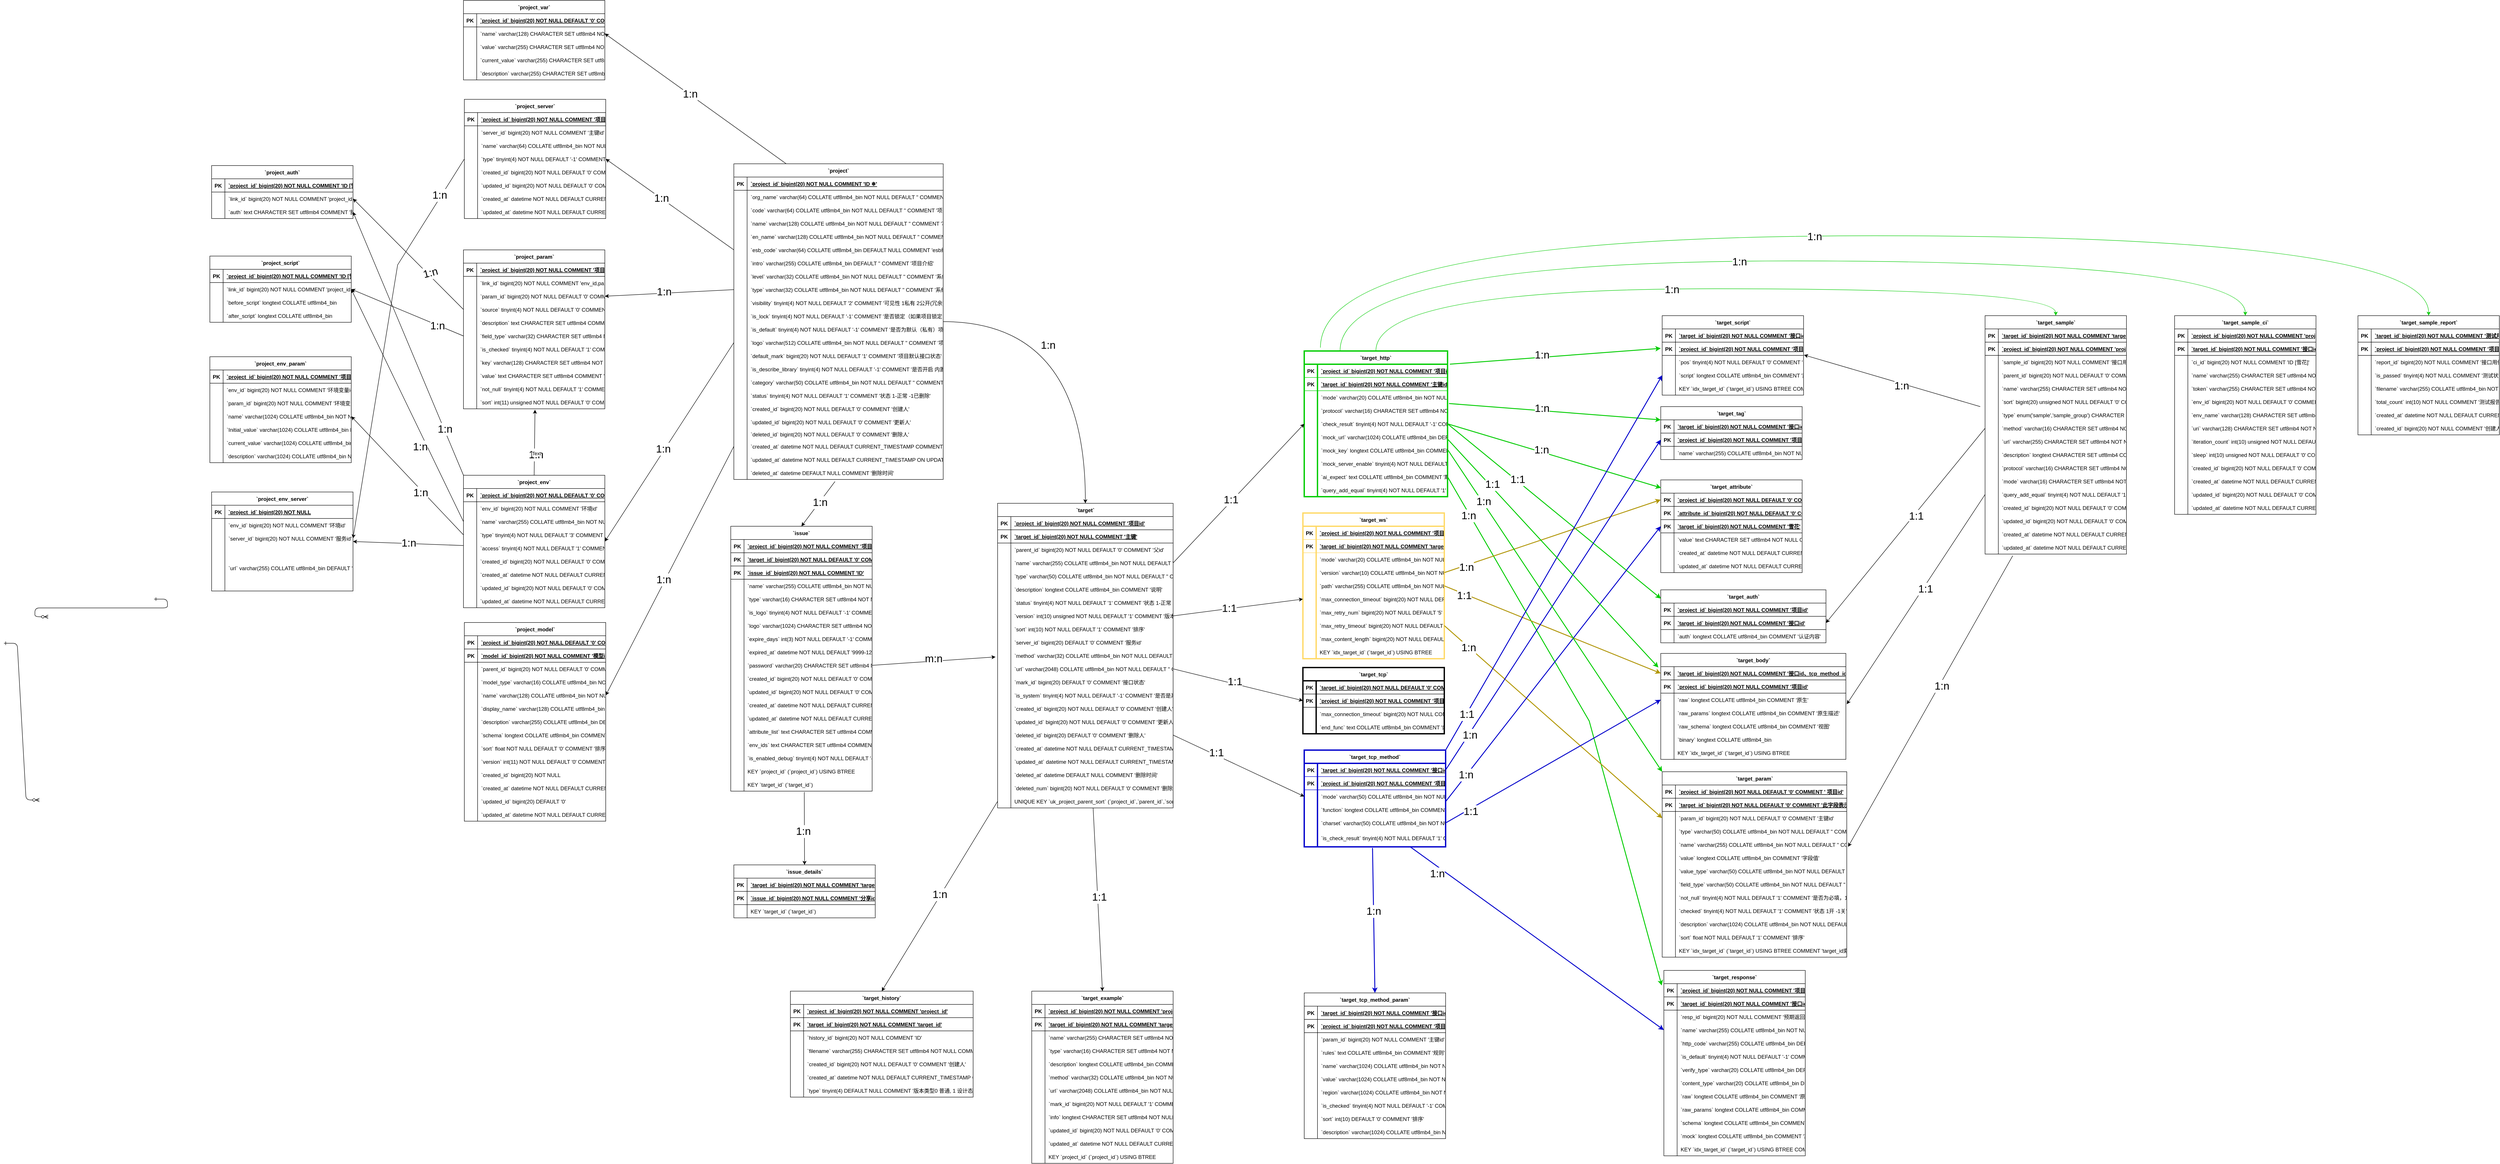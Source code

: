 <mxfile version="24.2.1" type="github">
  <diagram id="R2lEEEUBdFMjLlhIrx00" name="Page-1">
    <mxGraphModel dx="1578" dy="2578" grid="0" gridSize="10" guides="1" tooltips="1" connect="1" arrows="1" fold="1" page="1" pageScale="1" pageWidth="1100" pageHeight="1700" background="#ffffff" math="0" shadow="0" extFonts="Permanent Marker^https://fonts.googleapis.com/css?family=Permanent+Marker">
      <root>
        <mxCell id="0" />
        <mxCell id="1" parent="0" />
        <mxCell id="C-vyLk0tnHw3VtMMgP7b-1" value="" style="edgeStyle=entityRelationEdgeStyle;endArrow=ERzeroToMany;startArrow=ERone;endFill=1;startFill=0;" parent="1" target="C-vyLk0tnHw3VtMMgP7b-6" edge="1">
          <mxGeometry width="100" height="100" relative="1" as="geometry">
            <mxPoint x="360.0" y="265" as="sourcePoint" />
            <mxPoint x="440" y="620" as="targetPoint" />
          </mxGeometry>
        </mxCell>
        <mxCell id="C-vyLk0tnHw3VtMMgP7b-12" value="" style="edgeStyle=entityRelationEdgeStyle;endArrow=ERzeroToMany;startArrow=ERone;endFill=1;startFill=0;" parent="1" target="C-vyLk0tnHw3VtMMgP7b-17" edge="1">
          <mxGeometry width="100" height="100" relative="1" as="geometry">
            <mxPoint x="700.0" y="165" as="sourcePoint" />
            <mxPoint x="460" y="205" as="targetPoint" />
          </mxGeometry>
        </mxCell>
        <mxCell id="nd48eDZRnECIU0FQIoJ3-216" value="`issue`" style="shape=table;startSize=30;container=1;collapsible=1;childLayout=tableLayout;fixedRows=1;rowLines=0;fontStyle=1;align=center;resizeLast=1;rounded=0;fillOpacity=100;enumerate=0;comic=0;backgroundOutline=0;metaEdit=0;fixDash=0;snapToPoint=0;" vertex="1" parent="1">
          <mxGeometry x="2005" width="320" height="600" as="geometry" />
        </mxCell>
        <mxCell id="nd48eDZRnECIU0FQIoJ3-217" value="" style="shape=tableRow;horizontal=0;startSize=0;swimlaneHead=0;swimlaneBody=0;fillColor=none;collapsible=0;dropTarget=0;points=[[0,0.5],[1,0.5]];portConstraint=eastwest;strokeColor=inherit;top=0;left=0;right=0;bottom=1;fillOpacity=100;enumerate=0;comic=0;backgroundOutline=0;metaEdit=0;fixDash=0;snapToPoint=0;" vertex="1" parent="nd48eDZRnECIU0FQIoJ3-216">
          <mxGeometry y="30" width="320" height="30" as="geometry" />
        </mxCell>
        <mxCell id="nd48eDZRnECIU0FQIoJ3-218" value="PK" style="shape=partialRectangle;overflow=hidden;connectable=0;fillColor=none;strokeColor=inherit;top=0;left=0;bottom=0;right=0;fontStyle=1;fillOpacity=100;enumerate=0;comic=0;backgroundOutline=0;metaEdit=0;fixDash=0;snapToPoint=0;" vertex="1" parent="nd48eDZRnECIU0FQIoJ3-217">
          <mxGeometry width="30" height="30" as="geometry">
            <mxRectangle width="30" height="30" as="alternateBounds" />
          </mxGeometry>
        </mxCell>
        <mxCell id="nd48eDZRnECIU0FQIoJ3-219" value="`project_id` bigint(20) NOT NULL COMMENT &#39;项目id&#39;" style="shape=partialRectangle;overflow=hidden;connectable=0;fillColor=none;align=left;strokeColor=inherit;top=0;left=0;bottom=0;right=0;spacingLeft=6;fontStyle=5;fillOpacity=100;enumerate=0;comic=0;backgroundOutline=0;metaEdit=0;fixDash=0;snapToPoint=0;" vertex="1" parent="nd48eDZRnECIU0FQIoJ3-217">
          <mxGeometry x="30" width="290" height="30" as="geometry">
            <mxRectangle width="290" height="30" as="alternateBounds" />
          </mxGeometry>
        </mxCell>
        <mxCell id="nd48eDZRnECIU0FQIoJ3-220" value="" style="shape=tableRow;horizontal=0;startSize=0;swimlaneHead=0;swimlaneBody=0;fillColor=none;collapsible=0;dropTarget=0;points=[[0,0.5],[1,0.5]];portConstraint=eastwest;strokeColor=inherit;top=0;left=0;right=0;bottom=1;fillOpacity=100;enumerate=0;comic=0;backgroundOutline=0;metaEdit=0;fixDash=0;snapToPoint=0;" vertex="1" parent="nd48eDZRnECIU0FQIoJ3-216">
          <mxGeometry y="60" width="320" height="30" as="geometry" />
        </mxCell>
        <mxCell id="nd48eDZRnECIU0FQIoJ3-221" value="PK" style="shape=partialRectangle;overflow=hidden;connectable=0;fillColor=none;strokeColor=inherit;top=0;left=0;bottom=0;right=0;fontStyle=1;fillOpacity=100;enumerate=0;comic=0;backgroundOutline=0;metaEdit=0;fixDash=0;snapToPoint=0;" vertex="1" parent="nd48eDZRnECIU0FQIoJ3-220">
          <mxGeometry width="30" height="30" as="geometry">
            <mxRectangle width="30" height="30" as="alternateBounds" />
          </mxGeometry>
        </mxCell>
        <mxCell id="nd48eDZRnECIU0FQIoJ3-222" value="`target_id` bigint(20) NOT NULL DEFAULT &#39;0&#39; COMMENT &#39;target_id 项目或自定义为0&#39;" style="shape=partialRectangle;overflow=hidden;connectable=0;fillColor=none;align=left;strokeColor=inherit;top=0;left=0;bottom=0;right=0;spacingLeft=6;fontStyle=5;fillOpacity=100;enumerate=0;comic=0;backgroundOutline=0;metaEdit=0;fixDash=0;snapToPoint=0;" vertex="1" parent="nd48eDZRnECIU0FQIoJ3-220">
          <mxGeometry x="30" width="290" height="30" as="geometry">
            <mxRectangle width="290" height="30" as="alternateBounds" />
          </mxGeometry>
        </mxCell>
        <mxCell id="nd48eDZRnECIU0FQIoJ3-223" value="" style="shape=tableRow;horizontal=0;startSize=0;swimlaneHead=0;swimlaneBody=0;fillColor=none;collapsible=0;dropTarget=0;points=[[0,0.5],[1,0.5]];portConstraint=eastwest;strokeColor=inherit;top=0;left=0;right=0;bottom=1;fillOpacity=100;enumerate=0;comic=0;backgroundOutline=0;metaEdit=0;fixDash=0;snapToPoint=0;" vertex="1" parent="nd48eDZRnECIU0FQIoJ3-216">
          <mxGeometry y="90" width="320" height="30" as="geometry" />
        </mxCell>
        <mxCell id="nd48eDZRnECIU0FQIoJ3-224" value="PK" style="shape=partialRectangle;overflow=hidden;connectable=0;fillColor=none;strokeColor=inherit;top=0;left=0;bottom=0;right=0;fontStyle=1;fillOpacity=100;enumerate=0;comic=0;backgroundOutline=0;metaEdit=0;fixDash=0;snapToPoint=0;" vertex="1" parent="nd48eDZRnECIU0FQIoJ3-223">
          <mxGeometry width="30" height="30" as="geometry">
            <mxRectangle width="30" height="30" as="alternateBounds" />
          </mxGeometry>
        </mxCell>
        <mxCell id="nd48eDZRnECIU0FQIoJ3-225" value="`issue_id` bigint(20) NOT NULL COMMENT &#39;ID&#39;" style="shape=partialRectangle;overflow=hidden;connectable=0;fillColor=none;align=left;strokeColor=inherit;top=0;left=0;bottom=0;right=0;spacingLeft=6;fontStyle=5;fillOpacity=100;enumerate=0;comic=0;backgroundOutline=0;metaEdit=0;fixDash=0;snapToPoint=0;" vertex="1" parent="nd48eDZRnECIU0FQIoJ3-223">
          <mxGeometry x="30" width="290" height="30" as="geometry">
            <mxRectangle width="290" height="30" as="alternateBounds" />
          </mxGeometry>
        </mxCell>
        <mxCell id="nd48eDZRnECIU0FQIoJ3-226" value="" style="shape=tableRow;horizontal=0;startSize=0;swimlaneHead=0;swimlaneBody=0;fillColor=none;collapsible=0;dropTarget=0;points=[[0,0.5],[1,0.5]];portConstraint=eastwest;strokeColor=inherit;top=0;left=0;right=0;bottom=0;fillOpacity=100;enumerate=0;comic=0;backgroundOutline=0;metaEdit=0;fixDash=0;snapToPoint=0;" vertex="1" parent="nd48eDZRnECIU0FQIoJ3-216">
          <mxGeometry y="120" width="320" height="30" as="geometry" />
        </mxCell>
        <mxCell id="nd48eDZRnECIU0FQIoJ3-227" value="" style="shape=partialRectangle;overflow=hidden;connectable=0;fillColor=none;strokeColor=inherit;top=0;left=0;bottom=0;right=0;fillOpacity=100;enumerate=0;comic=0;backgroundOutline=0;metaEdit=0;fixDash=0;snapToPoint=0;" vertex="1" parent="nd48eDZRnECIU0FQIoJ3-226">
          <mxGeometry width="30" height="30" as="geometry">
            <mxRectangle width="30" height="30" as="alternateBounds" />
          </mxGeometry>
        </mxCell>
        <mxCell id="nd48eDZRnECIU0FQIoJ3-228" value="`name` varchar(255) COLLATE utf8mb4_bin NOT NULL COMMENT &#39;分享名称&#39;" style="shape=partialRectangle;overflow=hidden;connectable=0;fillColor=none;align=left;strokeColor=inherit;top=0;left=0;bottom=0;right=0;spacingLeft=6;fillOpacity=100;enumerate=0;comic=0;backgroundOutline=0;metaEdit=0;fixDash=0;snapToPoint=0;" vertex="1" parent="nd48eDZRnECIU0FQIoJ3-226">
          <mxGeometry x="30" width="290" height="30" as="geometry">
            <mxRectangle width="290" height="30" as="alternateBounds" />
          </mxGeometry>
        </mxCell>
        <mxCell id="nd48eDZRnECIU0FQIoJ3-229" value="" style="shape=tableRow;horizontal=0;startSize=0;swimlaneHead=0;swimlaneBody=0;fillColor=none;collapsible=0;dropTarget=0;points=[[0,0.5],[1,0.5]];portConstraint=eastwest;strokeColor=inherit;top=0;left=0;right=0;bottom=0;fillOpacity=100;enumerate=0;comic=0;backgroundOutline=0;metaEdit=0;fixDash=0;snapToPoint=0;" vertex="1" parent="nd48eDZRnECIU0FQIoJ3-216">
          <mxGeometry y="150" width="320" height="30" as="geometry" />
        </mxCell>
        <mxCell id="nd48eDZRnECIU0FQIoJ3-230" value="" style="shape=partialRectangle;overflow=hidden;connectable=0;fillColor=none;strokeColor=inherit;top=0;left=0;bottom=0;right=0;fillOpacity=100;enumerate=0;comic=0;backgroundOutline=0;metaEdit=0;fixDash=0;snapToPoint=0;" vertex="1" parent="nd48eDZRnECIU0FQIoJ3-229">
          <mxGeometry width="30" height="30" as="geometry">
            <mxRectangle width="30" height="30" as="alternateBounds" />
          </mxGeometry>
        </mxCell>
        <mxCell id="nd48eDZRnECIU0FQIoJ3-231" value="`type` varchar(16) CHARACTER SET utf8mb4 NOT NULL DEFAULT &#39;api&#39; COMMENT &#39;类型 api-接口 folder-目录 3doc-文档 websocket grpc socket_service socket project  diy：自定义 diy_all：全部接口&#39;" style="shape=partialRectangle;overflow=hidden;connectable=0;fillColor=none;align=left;strokeColor=inherit;top=0;left=0;bottom=0;right=0;spacingLeft=6;fillOpacity=100;enumerate=0;comic=0;backgroundOutline=0;metaEdit=0;fixDash=0;snapToPoint=0;" vertex="1" parent="nd48eDZRnECIU0FQIoJ3-229">
          <mxGeometry x="30" width="290" height="30" as="geometry">
            <mxRectangle width="290" height="30" as="alternateBounds" />
          </mxGeometry>
        </mxCell>
        <mxCell id="nd48eDZRnECIU0FQIoJ3-232" value="" style="shape=tableRow;horizontal=0;startSize=0;swimlaneHead=0;swimlaneBody=0;fillColor=none;collapsible=0;dropTarget=0;points=[[0,0.5],[1,0.5]];portConstraint=eastwest;strokeColor=inherit;top=0;left=0;right=0;bottom=0;fillOpacity=100;enumerate=0;comic=0;backgroundOutline=0;metaEdit=0;fixDash=0;snapToPoint=0;" vertex="1" parent="nd48eDZRnECIU0FQIoJ3-216">
          <mxGeometry y="180" width="320" height="30" as="geometry" />
        </mxCell>
        <mxCell id="nd48eDZRnECIU0FQIoJ3-233" value="" style="shape=partialRectangle;overflow=hidden;connectable=0;fillColor=none;strokeColor=inherit;top=0;left=0;bottom=0;right=0;fillOpacity=100;enumerate=0;comic=0;backgroundOutline=0;metaEdit=0;fixDash=0;snapToPoint=0;" vertex="1" parent="nd48eDZRnECIU0FQIoJ3-232">
          <mxGeometry width="30" height="30" as="geometry">
            <mxRectangle width="30" height="30" as="alternateBounds" />
          </mxGeometry>
        </mxCell>
        <mxCell id="nd48eDZRnECIU0FQIoJ3-234" value="`is_logo` tinyint(4) NOT NULL DEFAULT &#39;-1&#39; COMMENT &#39;是否开启logo，1开启 -1不开启&#39;" style="shape=partialRectangle;overflow=hidden;connectable=0;fillColor=none;align=left;strokeColor=inherit;top=0;left=0;bottom=0;right=0;spacingLeft=6;fillOpacity=100;enumerate=0;comic=0;backgroundOutline=0;metaEdit=0;fixDash=0;snapToPoint=0;" vertex="1" parent="nd48eDZRnECIU0FQIoJ3-232">
          <mxGeometry x="30" width="290" height="30" as="geometry">
            <mxRectangle width="290" height="30" as="alternateBounds" />
          </mxGeometry>
        </mxCell>
        <mxCell id="nd48eDZRnECIU0FQIoJ3-235" value="" style="shape=tableRow;horizontal=0;startSize=0;swimlaneHead=0;swimlaneBody=0;fillColor=none;collapsible=0;dropTarget=0;points=[[0,0.5],[1,0.5]];portConstraint=eastwest;strokeColor=inherit;top=0;left=0;right=0;bottom=0;fillOpacity=100;enumerate=0;comic=0;backgroundOutline=0;metaEdit=0;fixDash=0;snapToPoint=0;" vertex="1" parent="nd48eDZRnECIU0FQIoJ3-216">
          <mxGeometry y="210" width="320" height="30" as="geometry" />
        </mxCell>
        <mxCell id="nd48eDZRnECIU0FQIoJ3-236" value="" style="shape=partialRectangle;overflow=hidden;connectable=0;fillColor=none;strokeColor=inherit;top=0;left=0;bottom=0;right=0;fillOpacity=100;enumerate=0;comic=0;backgroundOutline=0;metaEdit=0;fixDash=0;snapToPoint=0;" vertex="1" parent="nd48eDZRnECIU0FQIoJ3-235">
          <mxGeometry width="30" height="30" as="geometry">
            <mxRectangle width="30" height="30" as="alternateBounds" />
          </mxGeometry>
        </mxCell>
        <mxCell id="nd48eDZRnECIU0FQIoJ3-237" value="`logo` varchar(1024) CHARACTER SET utf8mb4 NOT NULL DEFAULT &#39;&#39; COMMENT &#39;项目分享logo&#39;" style="shape=partialRectangle;overflow=hidden;connectable=0;fillColor=none;align=left;strokeColor=inherit;top=0;left=0;bottom=0;right=0;spacingLeft=6;fillOpacity=100;enumerate=0;comic=0;backgroundOutline=0;metaEdit=0;fixDash=0;snapToPoint=0;" vertex="1" parent="nd48eDZRnECIU0FQIoJ3-235">
          <mxGeometry x="30" width="290" height="30" as="geometry">
            <mxRectangle width="290" height="30" as="alternateBounds" />
          </mxGeometry>
        </mxCell>
        <mxCell id="nd48eDZRnECIU0FQIoJ3-238" value="" style="shape=tableRow;horizontal=0;startSize=0;swimlaneHead=0;swimlaneBody=0;fillColor=none;collapsible=0;dropTarget=0;points=[[0,0.5],[1,0.5]];portConstraint=eastwest;strokeColor=inherit;top=0;left=0;right=0;bottom=0;fillOpacity=100;enumerate=0;comic=0;backgroundOutline=0;metaEdit=0;fixDash=0;snapToPoint=0;" vertex="1" parent="nd48eDZRnECIU0FQIoJ3-216">
          <mxGeometry y="240" width="320" height="30" as="geometry" />
        </mxCell>
        <mxCell id="nd48eDZRnECIU0FQIoJ3-239" value="" style="shape=partialRectangle;overflow=hidden;connectable=0;fillColor=none;strokeColor=inherit;top=0;left=0;bottom=0;right=0;fillOpacity=100;enumerate=0;comic=0;backgroundOutline=0;metaEdit=0;fixDash=0;snapToPoint=0;" vertex="1" parent="nd48eDZRnECIU0FQIoJ3-238">
          <mxGeometry width="30" height="30" as="geometry">
            <mxRectangle width="30" height="30" as="alternateBounds" />
          </mxGeometry>
        </mxCell>
        <mxCell id="nd48eDZRnECIU0FQIoJ3-240" value="`expire_days` int(3) NOT NULL DEFAULT &#39;-1&#39; COMMENT &#39;有效天数 -1永久, 30, 7, -99关闭&#39;" style="shape=partialRectangle;overflow=hidden;connectable=0;fillColor=none;align=left;strokeColor=inherit;top=0;left=0;bottom=0;right=0;spacingLeft=6;fillOpacity=100;enumerate=0;comic=0;backgroundOutline=0;metaEdit=0;fixDash=0;snapToPoint=0;" vertex="1" parent="nd48eDZRnECIU0FQIoJ3-238">
          <mxGeometry x="30" width="290" height="30" as="geometry">
            <mxRectangle width="290" height="30" as="alternateBounds" />
          </mxGeometry>
        </mxCell>
        <mxCell id="nd48eDZRnECIU0FQIoJ3-241" value="" style="shape=tableRow;horizontal=0;startSize=0;swimlaneHead=0;swimlaneBody=0;fillColor=none;collapsible=0;dropTarget=0;points=[[0,0.5],[1,0.5]];portConstraint=eastwest;strokeColor=inherit;top=0;left=0;right=0;bottom=0;fillOpacity=100;enumerate=0;comic=0;backgroundOutline=0;metaEdit=0;fixDash=0;snapToPoint=0;" vertex="1" parent="nd48eDZRnECIU0FQIoJ3-216">
          <mxGeometry y="270" width="320" height="30" as="geometry" />
        </mxCell>
        <mxCell id="nd48eDZRnECIU0FQIoJ3-242" value="" style="shape=partialRectangle;overflow=hidden;connectable=0;fillColor=none;strokeColor=inherit;top=0;left=0;bottom=0;right=0;fillOpacity=100;enumerate=0;comic=0;backgroundOutline=0;metaEdit=0;fixDash=0;snapToPoint=0;" vertex="1" parent="nd48eDZRnECIU0FQIoJ3-241">
          <mxGeometry width="30" height="30" as="geometry">
            <mxRectangle width="30" height="30" as="alternateBounds" />
          </mxGeometry>
        </mxCell>
        <mxCell id="nd48eDZRnECIU0FQIoJ3-243" value="`expired_at` datetime NOT NULL DEFAULT &#39;9999-12-31 23:59:59&#39; COMMENT &#39;过期时间 9999-12-31 23:59:59永不过期&#39;" style="shape=partialRectangle;overflow=hidden;connectable=0;fillColor=none;align=left;strokeColor=inherit;top=0;left=0;bottom=0;right=0;spacingLeft=6;fillOpacity=100;enumerate=0;comic=0;backgroundOutline=0;metaEdit=0;fixDash=0;snapToPoint=0;" vertex="1" parent="nd48eDZRnECIU0FQIoJ3-241">
          <mxGeometry x="30" width="290" height="30" as="geometry">
            <mxRectangle width="290" height="30" as="alternateBounds" />
          </mxGeometry>
        </mxCell>
        <mxCell id="nd48eDZRnECIU0FQIoJ3-244" value="" style="shape=tableRow;horizontal=0;startSize=0;swimlaneHead=0;swimlaneBody=0;fillColor=none;collapsible=0;dropTarget=0;points=[[0,0.5],[1,0.5]];portConstraint=eastwest;strokeColor=inherit;top=0;left=0;right=0;bottom=0;fillOpacity=100;enumerate=0;comic=0;backgroundOutline=0;metaEdit=0;fixDash=0;snapToPoint=0;" vertex="1" parent="nd48eDZRnECIU0FQIoJ3-216">
          <mxGeometry y="300" width="320" height="30" as="geometry" />
        </mxCell>
        <mxCell id="nd48eDZRnECIU0FQIoJ3-245" value="" style="shape=partialRectangle;overflow=hidden;connectable=0;fillColor=none;strokeColor=inherit;top=0;left=0;bottom=0;right=0;fillOpacity=100;enumerate=0;comic=0;backgroundOutline=0;metaEdit=0;fixDash=0;snapToPoint=0;" vertex="1" parent="nd48eDZRnECIU0FQIoJ3-244">
          <mxGeometry width="30" height="30" as="geometry">
            <mxRectangle width="30" height="30" as="alternateBounds" />
          </mxGeometry>
        </mxCell>
        <mxCell id="nd48eDZRnECIU0FQIoJ3-246" value="`password` varchar(20) CHARACTER SET utf8mb4 NOT NULL DEFAULT &#39;&#39; COMMENT &#39;密码&#39;" style="shape=partialRectangle;overflow=hidden;connectable=0;fillColor=none;align=left;strokeColor=inherit;top=0;left=0;bottom=0;right=0;spacingLeft=6;fillOpacity=100;enumerate=0;comic=0;backgroundOutline=0;metaEdit=0;fixDash=0;snapToPoint=0;" vertex="1" parent="nd48eDZRnECIU0FQIoJ3-244">
          <mxGeometry x="30" width="290" height="30" as="geometry">
            <mxRectangle width="290" height="30" as="alternateBounds" />
          </mxGeometry>
        </mxCell>
        <mxCell id="nd48eDZRnECIU0FQIoJ3-247" value="" style="shape=tableRow;horizontal=0;startSize=0;swimlaneHead=0;swimlaneBody=0;fillColor=none;collapsible=0;dropTarget=0;points=[[0,0.5],[1,0.5]];portConstraint=eastwest;strokeColor=inherit;top=0;left=0;right=0;bottom=0;fillOpacity=100;enumerate=0;comic=0;backgroundOutline=0;metaEdit=0;fixDash=0;snapToPoint=0;" vertex="1" parent="nd48eDZRnECIU0FQIoJ3-216">
          <mxGeometry y="330" width="320" height="30" as="geometry" />
        </mxCell>
        <mxCell id="nd48eDZRnECIU0FQIoJ3-248" value="" style="shape=partialRectangle;overflow=hidden;connectable=0;fillColor=none;strokeColor=inherit;top=0;left=0;bottom=0;right=0;fillOpacity=100;enumerate=0;comic=0;backgroundOutline=0;metaEdit=0;fixDash=0;snapToPoint=0;" vertex="1" parent="nd48eDZRnECIU0FQIoJ3-247">
          <mxGeometry width="30" height="30" as="geometry">
            <mxRectangle width="30" height="30" as="alternateBounds" />
          </mxGeometry>
        </mxCell>
        <mxCell id="nd48eDZRnECIU0FQIoJ3-249" value="`created_id` bigint(20) NOT NULL DEFAULT &#39;0&#39; COMMENT &#39;创建人&#39;" style="shape=partialRectangle;overflow=hidden;connectable=0;fillColor=none;align=left;strokeColor=inherit;top=0;left=0;bottom=0;right=0;spacingLeft=6;fillOpacity=100;enumerate=0;comic=0;backgroundOutline=0;metaEdit=0;fixDash=0;snapToPoint=0;" vertex="1" parent="nd48eDZRnECIU0FQIoJ3-247">
          <mxGeometry x="30" width="290" height="30" as="geometry">
            <mxRectangle width="290" height="30" as="alternateBounds" />
          </mxGeometry>
        </mxCell>
        <mxCell id="nd48eDZRnECIU0FQIoJ3-250" value="" style="shape=tableRow;horizontal=0;startSize=0;swimlaneHead=0;swimlaneBody=0;fillColor=none;collapsible=0;dropTarget=0;points=[[0,0.5],[1,0.5]];portConstraint=eastwest;strokeColor=inherit;top=0;left=0;right=0;bottom=0;fillOpacity=100;enumerate=0;comic=0;backgroundOutline=0;metaEdit=0;fixDash=0;snapToPoint=0;" vertex="1" parent="nd48eDZRnECIU0FQIoJ3-216">
          <mxGeometry y="360" width="320" height="30" as="geometry" />
        </mxCell>
        <mxCell id="nd48eDZRnECIU0FQIoJ3-251" value="" style="shape=partialRectangle;overflow=hidden;connectable=0;fillColor=none;strokeColor=inherit;top=0;left=0;bottom=0;right=0;fillOpacity=100;enumerate=0;comic=0;backgroundOutline=0;metaEdit=0;fixDash=0;snapToPoint=0;" vertex="1" parent="nd48eDZRnECIU0FQIoJ3-250">
          <mxGeometry width="30" height="30" as="geometry">
            <mxRectangle width="30" height="30" as="alternateBounds" />
          </mxGeometry>
        </mxCell>
        <mxCell id="nd48eDZRnECIU0FQIoJ3-252" value="`updated_id` bigint(20) NOT NULL DEFAULT &#39;0&#39; COMMENT &#39;更新人&#39;" style="shape=partialRectangle;overflow=hidden;connectable=0;fillColor=none;align=left;strokeColor=inherit;top=0;left=0;bottom=0;right=0;spacingLeft=6;fillOpacity=100;enumerate=0;comic=0;backgroundOutline=0;metaEdit=0;fixDash=0;snapToPoint=0;" vertex="1" parent="nd48eDZRnECIU0FQIoJ3-250">
          <mxGeometry x="30" width="290" height="30" as="geometry">
            <mxRectangle width="290" height="30" as="alternateBounds" />
          </mxGeometry>
        </mxCell>
        <mxCell id="nd48eDZRnECIU0FQIoJ3-253" value="" style="shape=tableRow;horizontal=0;startSize=0;swimlaneHead=0;swimlaneBody=0;fillColor=none;collapsible=0;dropTarget=0;points=[[0,0.5],[1,0.5]];portConstraint=eastwest;strokeColor=inherit;top=0;left=0;right=0;bottom=0;fillOpacity=100;enumerate=0;comic=0;backgroundOutline=0;metaEdit=0;fixDash=0;snapToPoint=0;" vertex="1" parent="nd48eDZRnECIU0FQIoJ3-216">
          <mxGeometry y="390" width="320" height="30" as="geometry" />
        </mxCell>
        <mxCell id="nd48eDZRnECIU0FQIoJ3-254" value="" style="shape=partialRectangle;overflow=hidden;connectable=0;fillColor=none;strokeColor=inherit;top=0;left=0;bottom=0;right=0;fillOpacity=100;enumerate=0;comic=0;backgroundOutline=0;metaEdit=0;fixDash=0;snapToPoint=0;" vertex="1" parent="nd48eDZRnECIU0FQIoJ3-253">
          <mxGeometry width="30" height="30" as="geometry">
            <mxRectangle width="30" height="30" as="alternateBounds" />
          </mxGeometry>
        </mxCell>
        <mxCell id="nd48eDZRnECIU0FQIoJ3-255" value="`created_at` datetime NOT NULL DEFAULT CURRENT_TIMESTAMP COMMENT &#39;创建时间&#39;" style="shape=partialRectangle;overflow=hidden;connectable=0;fillColor=none;align=left;strokeColor=inherit;top=0;left=0;bottom=0;right=0;spacingLeft=6;fillOpacity=100;enumerate=0;comic=0;backgroundOutline=0;metaEdit=0;fixDash=0;snapToPoint=0;" vertex="1" parent="nd48eDZRnECIU0FQIoJ3-253">
          <mxGeometry x="30" width="290" height="30" as="geometry">
            <mxRectangle width="290" height="30" as="alternateBounds" />
          </mxGeometry>
        </mxCell>
        <mxCell id="nd48eDZRnECIU0FQIoJ3-256" value="" style="shape=tableRow;horizontal=0;startSize=0;swimlaneHead=0;swimlaneBody=0;fillColor=none;collapsible=0;dropTarget=0;points=[[0,0.5],[1,0.5]];portConstraint=eastwest;strokeColor=inherit;top=0;left=0;right=0;bottom=0;fillOpacity=100;enumerate=0;comic=0;backgroundOutline=0;metaEdit=0;fixDash=0;snapToPoint=0;" vertex="1" parent="nd48eDZRnECIU0FQIoJ3-216">
          <mxGeometry y="420" width="320" height="30" as="geometry" />
        </mxCell>
        <mxCell id="nd48eDZRnECIU0FQIoJ3-257" value="" style="shape=partialRectangle;overflow=hidden;connectable=0;fillColor=none;strokeColor=inherit;top=0;left=0;bottom=0;right=0;fillOpacity=100;enumerate=0;comic=0;backgroundOutline=0;metaEdit=0;fixDash=0;snapToPoint=0;" vertex="1" parent="nd48eDZRnECIU0FQIoJ3-256">
          <mxGeometry width="30" height="30" as="geometry">
            <mxRectangle width="30" height="30" as="alternateBounds" />
          </mxGeometry>
        </mxCell>
        <mxCell id="nd48eDZRnECIU0FQIoJ3-258" value="`updated_at` datetime NOT NULL DEFAULT CURRENT_TIMESTAMP ON UPDATE CURRENT_TIMESTAMP COMMENT &#39;修改时间&#39;" style="shape=partialRectangle;overflow=hidden;connectable=0;fillColor=none;align=left;strokeColor=inherit;top=0;left=0;bottom=0;right=0;spacingLeft=6;fillOpacity=100;enumerate=0;comic=0;backgroundOutline=0;metaEdit=0;fixDash=0;snapToPoint=0;" vertex="1" parent="nd48eDZRnECIU0FQIoJ3-256">
          <mxGeometry x="30" width="290" height="30" as="geometry">
            <mxRectangle width="290" height="30" as="alternateBounds" />
          </mxGeometry>
        </mxCell>
        <mxCell id="nd48eDZRnECIU0FQIoJ3-259" value="" style="shape=tableRow;horizontal=0;startSize=0;swimlaneHead=0;swimlaneBody=0;fillColor=none;collapsible=0;dropTarget=0;points=[[0,0.5],[1,0.5]];portConstraint=eastwest;strokeColor=inherit;top=0;left=0;right=0;bottom=0;fillOpacity=100;enumerate=0;comic=0;backgroundOutline=0;metaEdit=0;fixDash=0;snapToPoint=0;" vertex="1" parent="nd48eDZRnECIU0FQIoJ3-216">
          <mxGeometry y="450" width="320" height="30" as="geometry" />
        </mxCell>
        <mxCell id="nd48eDZRnECIU0FQIoJ3-260" value="" style="shape=partialRectangle;overflow=hidden;connectable=0;fillColor=none;strokeColor=inherit;top=0;left=0;bottom=0;right=0;fillOpacity=100;enumerate=0;comic=0;backgroundOutline=0;metaEdit=0;fixDash=0;snapToPoint=0;" vertex="1" parent="nd48eDZRnECIU0FQIoJ3-259">
          <mxGeometry width="30" height="30" as="geometry">
            <mxRectangle width="30" height="30" as="alternateBounds" />
          </mxGeometry>
        </mxCell>
        <mxCell id="nd48eDZRnECIU0FQIoJ3-261" value="`attribute_list` text CHARACTER SET utf8mb4 COMMENT &#39;自定义字段&#39;" style="shape=partialRectangle;overflow=hidden;connectable=0;fillColor=none;align=left;strokeColor=inherit;top=0;left=0;bottom=0;right=0;spacingLeft=6;fillOpacity=100;enumerate=0;comic=0;backgroundOutline=0;metaEdit=0;fixDash=0;snapToPoint=0;" vertex="1" parent="nd48eDZRnECIU0FQIoJ3-259">
          <mxGeometry x="30" width="290" height="30" as="geometry">
            <mxRectangle width="290" height="30" as="alternateBounds" />
          </mxGeometry>
        </mxCell>
        <mxCell id="nd48eDZRnECIU0FQIoJ3-262" value="" style="shape=tableRow;horizontal=0;startSize=0;swimlaneHead=0;swimlaneBody=0;fillColor=none;collapsible=0;dropTarget=0;points=[[0,0.5],[1,0.5]];portConstraint=eastwest;strokeColor=inherit;top=0;left=0;right=0;bottom=0;fillOpacity=100;enumerate=0;comic=0;backgroundOutline=0;metaEdit=0;fixDash=0;snapToPoint=0;" vertex="1" parent="nd48eDZRnECIU0FQIoJ3-216">
          <mxGeometry y="480" width="320" height="30" as="geometry" />
        </mxCell>
        <mxCell id="nd48eDZRnECIU0FQIoJ3-263" value="" style="shape=partialRectangle;overflow=hidden;connectable=0;fillColor=none;strokeColor=inherit;top=0;left=0;bottom=0;right=0;fillOpacity=100;enumerate=0;comic=0;backgroundOutline=0;metaEdit=0;fixDash=0;snapToPoint=0;" vertex="1" parent="nd48eDZRnECIU0FQIoJ3-262">
          <mxGeometry width="30" height="30" as="geometry">
            <mxRectangle width="30" height="30" as="alternateBounds" />
          </mxGeometry>
        </mxCell>
        <mxCell id="nd48eDZRnECIU0FQIoJ3-264" value="`env_ids` text CHARACTER SET utf8mb4 COMMENT &#39;环境id&#39;" style="shape=partialRectangle;overflow=hidden;connectable=0;fillColor=none;align=left;strokeColor=inherit;top=0;left=0;bottom=0;right=0;spacingLeft=6;fillOpacity=100;enumerate=0;comic=0;backgroundOutline=0;metaEdit=0;fixDash=0;snapToPoint=0;" vertex="1" parent="nd48eDZRnECIU0FQIoJ3-262">
          <mxGeometry x="30" width="290" height="30" as="geometry">
            <mxRectangle width="290" height="30" as="alternateBounds" />
          </mxGeometry>
        </mxCell>
        <mxCell id="nd48eDZRnECIU0FQIoJ3-265" value="" style="shape=tableRow;horizontal=0;startSize=0;swimlaneHead=0;swimlaneBody=0;fillColor=none;collapsible=0;dropTarget=0;points=[[0,0.5],[1,0.5]];portConstraint=eastwest;strokeColor=inherit;top=0;left=0;right=0;bottom=0;fillOpacity=100;enumerate=0;comic=0;backgroundOutline=0;metaEdit=0;fixDash=0;snapToPoint=0;" vertex="1" parent="nd48eDZRnECIU0FQIoJ3-216">
          <mxGeometry y="510" width="320" height="30" as="geometry" />
        </mxCell>
        <mxCell id="nd48eDZRnECIU0FQIoJ3-266" value="" style="shape=partialRectangle;overflow=hidden;connectable=0;fillColor=none;strokeColor=inherit;top=0;left=0;bottom=0;right=0;fillOpacity=100;enumerate=0;comic=0;backgroundOutline=0;metaEdit=0;fixDash=0;snapToPoint=0;" vertex="1" parent="nd48eDZRnECIU0FQIoJ3-265">
          <mxGeometry width="30" height="30" as="geometry">
            <mxRectangle width="30" height="30" as="alternateBounds" />
          </mxGeometry>
        </mxCell>
        <mxCell id="nd48eDZRnECIU0FQIoJ3-267" value="`is_enabled_debug` tinyint(4) NOT NULL DEFAULT &#39;-1&#39; COMMENT &#39;是否支持调试，1：不支持，2：支持&#39;" style="shape=partialRectangle;overflow=hidden;connectable=0;fillColor=none;align=left;strokeColor=inherit;top=0;left=0;bottom=0;right=0;spacingLeft=6;fillOpacity=100;enumerate=0;comic=0;backgroundOutline=0;metaEdit=0;fixDash=0;snapToPoint=0;" vertex="1" parent="nd48eDZRnECIU0FQIoJ3-265">
          <mxGeometry x="30" width="290" height="30" as="geometry">
            <mxRectangle width="290" height="30" as="alternateBounds" />
          </mxGeometry>
        </mxCell>
        <mxCell id="nd48eDZRnECIU0FQIoJ3-268" value="" style="shape=tableRow;horizontal=0;startSize=0;swimlaneHead=0;swimlaneBody=0;fillColor=none;collapsible=0;dropTarget=0;points=[[0,0.5],[1,0.5]];portConstraint=eastwest;strokeColor=inherit;top=0;left=0;right=0;bottom=0;fillOpacity=100;enumerate=0;comic=0;backgroundOutline=0;metaEdit=0;fixDash=0;snapToPoint=0;" vertex="1" parent="nd48eDZRnECIU0FQIoJ3-216">
          <mxGeometry y="540" width="320" height="30" as="geometry" />
        </mxCell>
        <mxCell id="nd48eDZRnECIU0FQIoJ3-269" value="" style="shape=partialRectangle;overflow=hidden;connectable=0;fillColor=none;strokeColor=inherit;top=0;left=0;bottom=0;right=0;fillOpacity=100;enumerate=0;comic=0;backgroundOutline=0;metaEdit=0;fixDash=0;snapToPoint=0;" vertex="1" parent="nd48eDZRnECIU0FQIoJ3-268">
          <mxGeometry width="30" height="30" as="geometry">
            <mxRectangle width="30" height="30" as="alternateBounds" />
          </mxGeometry>
        </mxCell>
        <mxCell id="nd48eDZRnECIU0FQIoJ3-270" value="KEY `project_id` (`project_id`) USING BTREE" style="shape=partialRectangle;overflow=hidden;connectable=0;fillColor=none;align=left;strokeColor=inherit;top=0;left=0;bottom=0;right=0;spacingLeft=6;fillOpacity=100;enumerate=0;comic=0;backgroundOutline=0;metaEdit=0;fixDash=0;snapToPoint=0;" vertex="1" parent="nd48eDZRnECIU0FQIoJ3-268">
          <mxGeometry x="30" width="290" height="30" as="geometry">
            <mxRectangle width="290" height="30" as="alternateBounds" />
          </mxGeometry>
        </mxCell>
        <mxCell id="nd48eDZRnECIU0FQIoJ3-271" value="" style="shape=tableRow;horizontal=0;startSize=0;swimlaneHead=0;swimlaneBody=0;fillColor=none;collapsible=0;dropTarget=0;points=[[0,0.5],[1,0.5]];portConstraint=eastwest;strokeColor=inherit;top=0;left=0;right=0;bottom=0;fillOpacity=100;enumerate=0;comic=0;backgroundOutline=0;metaEdit=0;fixDash=0;snapToPoint=0;" vertex="1" parent="nd48eDZRnECIU0FQIoJ3-216">
          <mxGeometry y="570" width="320" height="30" as="geometry" />
        </mxCell>
        <mxCell id="nd48eDZRnECIU0FQIoJ3-272" value="" style="shape=partialRectangle;overflow=hidden;connectable=0;fillColor=none;strokeColor=inherit;top=0;left=0;bottom=0;right=0;fillOpacity=100;enumerate=0;comic=0;backgroundOutline=0;metaEdit=0;fixDash=0;snapToPoint=0;" vertex="1" parent="nd48eDZRnECIU0FQIoJ3-271">
          <mxGeometry width="30" height="30" as="geometry">
            <mxRectangle width="30" height="30" as="alternateBounds" />
          </mxGeometry>
        </mxCell>
        <mxCell id="nd48eDZRnECIU0FQIoJ3-273" value="KEY `target_id` (`target_id`)" style="shape=partialRectangle;overflow=hidden;connectable=0;fillColor=none;align=left;strokeColor=inherit;top=0;left=0;bottom=0;right=0;spacingLeft=6;fillOpacity=100;enumerate=0;comic=0;backgroundOutline=0;metaEdit=0;fixDash=0;snapToPoint=0;" vertex="1" parent="nd48eDZRnECIU0FQIoJ3-271">
          <mxGeometry x="30" width="290" height="30" as="geometry">
            <mxRectangle width="290" height="30" as="alternateBounds" />
          </mxGeometry>
        </mxCell>
        <mxCell id="nd48eDZRnECIU0FQIoJ3-274" value="`issue_details`" style="shape=table;startSize=30;container=1;collapsible=1;childLayout=tableLayout;fixedRows=1;rowLines=0;fontStyle=1;align=center;resizeLast=1;fillOpacity=100;enumerate=0;comic=0;backgroundOutline=0;metaEdit=0;fixDash=0;snapToPoint=0;" vertex="1" parent="1">
          <mxGeometry x="2012" y="767" width="320" height="120" as="geometry" />
        </mxCell>
        <mxCell id="nd48eDZRnECIU0FQIoJ3-275" value="" style="shape=tableRow;horizontal=0;startSize=0;swimlaneHead=0;swimlaneBody=0;fillColor=none;collapsible=0;dropTarget=0;points=[[0,0.5],[1,0.5]];portConstraint=eastwest;strokeColor=inherit;top=0;left=0;right=0;bottom=1;fillOpacity=100;enumerate=0;comic=0;backgroundOutline=0;metaEdit=0;fixDash=0;snapToPoint=0;" vertex="1" parent="nd48eDZRnECIU0FQIoJ3-274">
          <mxGeometry y="30" width="320" height="30" as="geometry" />
        </mxCell>
        <mxCell id="nd48eDZRnECIU0FQIoJ3-276" value="PK" style="shape=partialRectangle;overflow=hidden;connectable=0;fillColor=none;strokeColor=inherit;top=0;left=0;bottom=0;right=0;fontStyle=1;fillOpacity=100;enumerate=0;comic=0;backgroundOutline=0;metaEdit=0;fixDash=0;snapToPoint=0;" vertex="1" parent="nd48eDZRnECIU0FQIoJ3-275">
          <mxGeometry width="30" height="30" as="geometry">
            <mxRectangle width="30" height="30" as="alternateBounds" />
          </mxGeometry>
        </mxCell>
        <mxCell id="nd48eDZRnECIU0FQIoJ3-277" value="`target_id` bigint(20) NOT NULL COMMENT &#39;target_id&#39;" style="shape=partialRectangle;overflow=hidden;connectable=0;fillColor=none;align=left;strokeColor=inherit;top=0;left=0;bottom=0;right=0;spacingLeft=6;fontStyle=5;fillOpacity=100;enumerate=0;comic=0;backgroundOutline=0;metaEdit=0;fixDash=0;snapToPoint=0;" vertex="1" parent="nd48eDZRnECIU0FQIoJ3-275">
          <mxGeometry x="30" width="290" height="30" as="geometry">
            <mxRectangle width="290" height="30" as="alternateBounds" />
          </mxGeometry>
        </mxCell>
        <mxCell id="nd48eDZRnECIU0FQIoJ3-278" value="" style="shape=tableRow;horizontal=0;startSize=0;swimlaneHead=0;swimlaneBody=0;fillColor=none;collapsible=0;dropTarget=0;points=[[0,0.5],[1,0.5]];portConstraint=eastwest;strokeColor=inherit;top=0;left=0;right=0;bottom=1;fillOpacity=100;enumerate=0;comic=0;backgroundOutline=0;metaEdit=0;fixDash=0;snapToPoint=0;" vertex="1" parent="nd48eDZRnECIU0FQIoJ3-274">
          <mxGeometry y="60" width="320" height="30" as="geometry" />
        </mxCell>
        <mxCell id="nd48eDZRnECIU0FQIoJ3-279" value="PK" style="shape=partialRectangle;overflow=hidden;connectable=0;fillColor=none;strokeColor=inherit;top=0;left=0;bottom=0;right=0;fontStyle=1;fillOpacity=100;enumerate=0;comic=0;backgroundOutline=0;metaEdit=0;fixDash=0;snapToPoint=0;" vertex="1" parent="nd48eDZRnECIU0FQIoJ3-278">
          <mxGeometry width="30" height="30" as="geometry">
            <mxRectangle width="30" height="30" as="alternateBounds" />
          </mxGeometry>
        </mxCell>
        <mxCell id="nd48eDZRnECIU0FQIoJ3-280" value="`issue_id` bigint(20) NOT NULL COMMENT &#39;分享id&#39;" style="shape=partialRectangle;overflow=hidden;connectable=0;fillColor=none;align=left;strokeColor=inherit;top=0;left=0;bottom=0;right=0;spacingLeft=6;fontStyle=5;fillOpacity=100;enumerate=0;comic=0;backgroundOutline=0;metaEdit=0;fixDash=0;snapToPoint=0;" vertex="1" parent="nd48eDZRnECIU0FQIoJ3-278">
          <mxGeometry x="30" width="290" height="30" as="geometry">
            <mxRectangle width="290" height="30" as="alternateBounds" />
          </mxGeometry>
        </mxCell>
        <mxCell id="nd48eDZRnECIU0FQIoJ3-281" value="" style="shape=tableRow;horizontal=0;startSize=0;swimlaneHead=0;swimlaneBody=0;fillColor=none;collapsible=0;dropTarget=0;points=[[0,0.5],[1,0.5]];portConstraint=eastwest;strokeColor=inherit;top=0;left=0;right=0;bottom=0;fillOpacity=100;enumerate=0;comic=0;backgroundOutline=0;metaEdit=0;fixDash=0;snapToPoint=0;" vertex="1" parent="nd48eDZRnECIU0FQIoJ3-274">
          <mxGeometry y="90" width="320" height="30" as="geometry" />
        </mxCell>
        <mxCell id="nd48eDZRnECIU0FQIoJ3-282" value="" style="shape=partialRectangle;overflow=hidden;connectable=0;fillColor=none;strokeColor=inherit;top=0;left=0;bottom=0;right=0;fillOpacity=100;enumerate=0;comic=0;backgroundOutline=0;metaEdit=0;fixDash=0;snapToPoint=0;" vertex="1" parent="nd48eDZRnECIU0FQIoJ3-281">
          <mxGeometry width="30" height="30" as="geometry">
            <mxRectangle width="30" height="30" as="alternateBounds" />
          </mxGeometry>
        </mxCell>
        <mxCell id="nd48eDZRnECIU0FQIoJ3-283" value="KEY `target_id` (`target_id`)" style="shape=partialRectangle;overflow=hidden;connectable=0;fillColor=none;align=left;strokeColor=inherit;top=0;left=0;bottom=0;right=0;spacingLeft=6;fillOpacity=100;enumerate=0;comic=0;backgroundOutline=0;metaEdit=0;fixDash=0;snapToPoint=0;" vertex="1" parent="nd48eDZRnECIU0FQIoJ3-281">
          <mxGeometry x="30" width="290" height="30" as="geometry">
            <mxRectangle width="290" height="30" as="alternateBounds" />
          </mxGeometry>
        </mxCell>
        <mxCell id="nd48eDZRnECIU0FQIoJ3-2093" style="edgeStyle=orthogonalEdgeStyle;rounded=0;orthogonalLoop=1;jettySize=auto;html=1;entryX=0.5;entryY=0;entryDx=0;entryDy=0;curved=1;fillOpacity=100;enumerate=0;comic=0;backgroundOutline=0;metaEdit=0;fixDash=0;snapToPoint=0;" edge="1" parent="1" source="nd48eDZRnECIU0FQIoJ3-445" target="nd48eDZRnECIU0FQIoJ3-1165">
          <mxGeometry relative="1" as="geometry" />
        </mxCell>
        <mxCell id="nd48eDZRnECIU0FQIoJ3-2095" value="&lt;font style=&quot;font-size: 24px;&quot;&gt;1:n&lt;/font&gt;" style="edgeLabel;html=1;align=center;verticalAlign=middle;resizable=0;points=[];fillOpacity=100;enumerate=0;comic=0;backgroundOutline=0;metaEdit=0;fixDash=0;snapToPoint=0;" vertex="1" connectable="0" parent="nd48eDZRnECIU0FQIoJ3-2093">
          <mxGeometry x="-0.296" y="-34" relative="1" as="geometry">
            <mxPoint x="-21" y="19" as="offset" />
          </mxGeometry>
        </mxCell>
        <mxCell id="nd48eDZRnECIU0FQIoJ3-2175" style="rounded=0;orthogonalLoop=1;jettySize=auto;html=1;entryX=0.5;entryY=0;entryDx=0;entryDy=0;exitX=0.483;exitY=1.156;exitDx=0;exitDy=0;exitPerimeter=0;fillOpacity=100;enumerate=0;comic=0;backgroundOutline=0;metaEdit=0;fixDash=0;snapToPoint=0;" edge="1" parent="1" source="nd48eDZRnECIU0FQIoJ3-512" target="nd48eDZRnECIU0FQIoJ3-216">
          <mxGeometry relative="1" as="geometry">
            <mxPoint x="2178" y="10" as="targetPoint" />
          </mxGeometry>
        </mxCell>
        <mxCell id="nd48eDZRnECIU0FQIoJ3-2176" value="&lt;font style=&quot;font-size: 24px;&quot;&gt;1:n&lt;/font&gt;" style="edgeLabel;html=1;align=center;verticalAlign=middle;resizable=0;points=[];fillOpacity=100;enumerate=0;comic=0;backgroundOutline=0;metaEdit=0;fixDash=0;snapToPoint=0;" vertex="1" connectable="0" parent="nd48eDZRnECIU0FQIoJ3-2175">
          <mxGeometry x="-0.097" relative="1" as="geometry">
            <mxPoint y="1" as="offset" />
          </mxGeometry>
        </mxCell>
        <mxCell id="nd48eDZRnECIU0FQIoJ3-2197" style="rounded=0;orthogonalLoop=1;jettySize=auto;html=1;exitX=0.25;exitY=0;exitDx=0;exitDy=0;entryX=1;entryY=0.5;entryDx=0;entryDy=0;fillOpacity=100;enumerate=0;comic=0;backgroundOutline=0;metaEdit=0;fixDash=0;snapToPoint=0;" edge="1" parent="1" source="nd48eDZRnECIU0FQIoJ3-445" target="nd48eDZRnECIU0FQIoJ3-1061">
          <mxGeometry relative="1" as="geometry" />
        </mxCell>
        <mxCell id="nd48eDZRnECIU0FQIoJ3-2198" value="&lt;font style=&quot;font-size: 24px;&quot;&gt;1:n&lt;/font&gt;" style="edgeLabel;html=1;align=center;verticalAlign=middle;resizable=0;points=[];fillOpacity=100;enumerate=0;comic=0;backgroundOutline=0;metaEdit=0;fixDash=0;snapToPoint=0;" vertex="1" connectable="0" parent="nd48eDZRnECIU0FQIoJ3-2197">
          <mxGeometry x="0.064" y="-2" relative="1" as="geometry">
            <mxPoint as="offset" />
          </mxGeometry>
        </mxCell>
        <mxCell id="nd48eDZRnECIU0FQIoJ3-445" value="`project`" style="shape=table;startSize=30;container=1;collapsible=1;childLayout=tableLayout;fixedRows=1;rowLines=0;fontStyle=1;align=center;resizeLast=1;fillOpacity=100;enumerate=0;comic=0;backgroundOutline=0;metaEdit=0;fixDash=0;snapToPoint=0;" vertex="1" parent="1">
          <mxGeometry x="2012" y="-821" width="473.833" height="715" as="geometry" />
        </mxCell>
        <mxCell id="nd48eDZRnECIU0FQIoJ3-446" value="" style="shape=tableRow;horizontal=0;startSize=0;swimlaneHead=0;swimlaneBody=0;fillColor=none;collapsible=0;dropTarget=0;points=[[0,0.5],[1,0.5]];portConstraint=eastwest;strokeColor=inherit;top=0;left=0;right=0;bottom=1;fillOpacity=100;enumerate=0;comic=0;backgroundOutline=0;metaEdit=0;fixDash=0;snapToPoint=0;" vertex="1" parent="nd48eDZRnECIU0FQIoJ3-445">
          <mxGeometry y="30" width="473.833" height="30" as="geometry" />
        </mxCell>
        <mxCell id="nd48eDZRnECIU0FQIoJ3-447" value="PK" style="shape=partialRectangle;overflow=hidden;connectable=0;fillColor=none;strokeColor=inherit;top=0;left=0;bottom=0;right=0;fontStyle=1;fillOpacity=100;enumerate=0;comic=0;backgroundOutline=0;metaEdit=0;fixDash=0;snapToPoint=0;" vertex="1" parent="nd48eDZRnECIU0FQIoJ3-446">
          <mxGeometry width="30" height="30" as="geometry">
            <mxRectangle width="30" height="30" as="alternateBounds" />
          </mxGeometry>
        </mxCell>
        <mxCell id="nd48eDZRnECIU0FQIoJ3-448" value="`project_id` bigint(20) NOT NULL COMMENT &#39;ID ❄&#39;" style="shape=partialRectangle;overflow=hidden;connectable=0;fillColor=none;align=left;strokeColor=inherit;top=0;left=0;bottom=0;right=0;spacingLeft=6;fontStyle=5;fillOpacity=100;enumerate=0;comic=0;backgroundOutline=0;metaEdit=0;fixDash=0;snapToPoint=0;" vertex="1" parent="nd48eDZRnECIU0FQIoJ3-446">
          <mxGeometry x="30" width="443.833" height="30" as="geometry">
            <mxRectangle width="443.833" height="30" as="alternateBounds" />
          </mxGeometry>
        </mxCell>
        <mxCell id="nd48eDZRnECIU0FQIoJ3-449" value="" style="shape=tableRow;horizontal=0;startSize=0;swimlaneHead=0;swimlaneBody=0;fillColor=none;collapsible=0;dropTarget=0;points=[[0,0.5],[1,0.5]];portConstraint=eastwest;strokeColor=inherit;top=0;left=0;right=0;bottom=0;fillOpacity=100;enumerate=0;comic=0;backgroundOutline=0;metaEdit=0;fixDash=0;snapToPoint=0;" vertex="1" parent="nd48eDZRnECIU0FQIoJ3-445">
          <mxGeometry y="60" width="473.833" height="30" as="geometry" />
        </mxCell>
        <mxCell id="nd48eDZRnECIU0FQIoJ3-450" value="" style="shape=partialRectangle;overflow=hidden;connectable=0;fillColor=none;strokeColor=inherit;top=0;left=0;bottom=0;right=0;fillOpacity=100;enumerate=0;comic=0;backgroundOutline=0;metaEdit=0;fixDash=0;snapToPoint=0;" vertex="1" parent="nd48eDZRnECIU0FQIoJ3-449">
          <mxGeometry width="30" height="30" as="geometry">
            <mxRectangle width="30" height="30" as="alternateBounds" />
          </mxGeometry>
        </mxCell>
        <mxCell id="nd48eDZRnECIU0FQIoJ3-451" value="`org_name` varchar(64) COLLATE utf8mb4_bin NOT NULL DEFAULT &#39;&#39; COMMENT &#39;团队名称，团队名称不重复&#39;" style="shape=partialRectangle;overflow=hidden;connectable=0;fillColor=none;align=left;strokeColor=inherit;top=0;left=0;bottom=0;right=0;spacingLeft=6;fillOpacity=100;enumerate=0;comic=0;backgroundOutline=0;metaEdit=0;fixDash=0;snapToPoint=0;" vertex="1" parent="nd48eDZRnECIU0FQIoJ3-449">
          <mxGeometry x="30" width="443.833" height="30" as="geometry">
            <mxRectangle width="443.833" height="30" as="alternateBounds" />
          </mxGeometry>
        </mxCell>
        <mxCell id="nd48eDZRnECIU0FQIoJ3-452" value="" style="shape=tableRow;horizontal=0;startSize=0;swimlaneHead=0;swimlaneBody=0;fillColor=none;collapsible=0;dropTarget=0;points=[[0,0.5],[1,0.5]];portConstraint=eastwest;strokeColor=inherit;top=0;left=0;right=0;bottom=0;fillOpacity=100;enumerate=0;comic=0;backgroundOutline=0;metaEdit=0;fixDash=0;snapToPoint=0;" vertex="1" parent="nd48eDZRnECIU0FQIoJ3-445">
          <mxGeometry y="90" width="473.833" height="30" as="geometry" />
        </mxCell>
        <mxCell id="nd48eDZRnECIU0FQIoJ3-453" value="" style="shape=partialRectangle;overflow=hidden;connectable=0;fillColor=none;strokeColor=inherit;top=0;left=0;bottom=0;right=0;fillOpacity=100;enumerate=0;comic=0;backgroundOutline=0;metaEdit=0;fixDash=0;snapToPoint=0;" vertex="1" parent="nd48eDZRnECIU0FQIoJ3-452">
          <mxGeometry width="30" height="30" as="geometry">
            <mxRectangle width="30" height="30" as="alternateBounds" />
          </mxGeometry>
        </mxCell>
        <mxCell id="nd48eDZRnECIU0FQIoJ3-454" value="`code` varchar(64) COLLATE utf8mb4_bin NOT NULL DEFAULT &#39;&#39; COMMENT &#39;项目code来源于泰隆&#39;" style="shape=partialRectangle;overflow=hidden;connectable=0;fillColor=none;align=left;strokeColor=inherit;top=0;left=0;bottom=0;right=0;spacingLeft=6;fillOpacity=100;enumerate=0;comic=0;backgroundOutline=0;metaEdit=0;fixDash=0;snapToPoint=0;" vertex="1" parent="nd48eDZRnECIU0FQIoJ3-452">
          <mxGeometry x="30" width="443.833" height="30" as="geometry">
            <mxRectangle width="443.833" height="30" as="alternateBounds" />
          </mxGeometry>
        </mxCell>
        <mxCell id="nd48eDZRnECIU0FQIoJ3-455" value="" style="shape=tableRow;horizontal=0;startSize=0;swimlaneHead=0;swimlaneBody=0;fillColor=none;collapsible=0;dropTarget=0;points=[[0,0.5],[1,0.5]];portConstraint=eastwest;strokeColor=inherit;top=0;left=0;right=0;bottom=0;fillOpacity=100;enumerate=0;comic=0;backgroundOutline=0;metaEdit=0;fixDash=0;snapToPoint=0;" vertex="1" parent="nd48eDZRnECIU0FQIoJ3-445">
          <mxGeometry y="120" width="473.833" height="30" as="geometry" />
        </mxCell>
        <mxCell id="nd48eDZRnECIU0FQIoJ3-456" value="" style="shape=partialRectangle;overflow=hidden;connectable=0;fillColor=none;strokeColor=inherit;top=0;left=0;bottom=0;right=0;fillOpacity=100;enumerate=0;comic=0;backgroundOutline=0;metaEdit=0;fixDash=0;snapToPoint=0;" vertex="1" parent="nd48eDZRnECIU0FQIoJ3-455">
          <mxGeometry width="30" height="30" as="geometry">
            <mxRectangle width="30" height="30" as="alternateBounds" />
          </mxGeometry>
        </mxCell>
        <mxCell id="nd48eDZRnECIU0FQIoJ3-457" value="`name` varchar(128) COLLATE utf8mb4_bin NOT NULL DEFAULT &#39;&#39; COMMENT &#39;项目名称&#39;" style="shape=partialRectangle;overflow=hidden;connectable=0;fillColor=none;align=left;strokeColor=inherit;top=0;left=0;bottom=0;right=0;spacingLeft=6;fillOpacity=100;enumerate=0;comic=0;backgroundOutline=0;metaEdit=0;fixDash=0;snapToPoint=0;" vertex="1" parent="nd48eDZRnECIU0FQIoJ3-455">
          <mxGeometry x="30" width="443.833" height="30" as="geometry">
            <mxRectangle width="443.833" height="30" as="alternateBounds" />
          </mxGeometry>
        </mxCell>
        <mxCell id="nd48eDZRnECIU0FQIoJ3-458" value="" style="shape=tableRow;horizontal=0;startSize=0;swimlaneHead=0;swimlaneBody=0;fillColor=none;collapsible=0;dropTarget=0;points=[[0,0.5],[1,0.5]];portConstraint=eastwest;strokeColor=inherit;top=0;left=0;right=0;bottom=0;fillOpacity=100;enumerate=0;comic=0;backgroundOutline=0;metaEdit=0;fixDash=0;snapToPoint=0;" vertex="1" parent="nd48eDZRnECIU0FQIoJ3-445">
          <mxGeometry y="150" width="473.833" height="30" as="geometry" />
        </mxCell>
        <mxCell id="nd48eDZRnECIU0FQIoJ3-459" value="" style="shape=partialRectangle;overflow=hidden;connectable=0;fillColor=none;strokeColor=inherit;top=0;left=0;bottom=0;right=0;fillOpacity=100;enumerate=0;comic=0;backgroundOutline=0;metaEdit=0;fixDash=0;snapToPoint=0;" vertex="1" parent="nd48eDZRnECIU0FQIoJ3-458">
          <mxGeometry width="30" height="30" as="geometry">
            <mxRectangle width="30" height="30" as="alternateBounds" />
          </mxGeometry>
        </mxCell>
        <mxCell id="nd48eDZRnECIU0FQIoJ3-460" value="`en_name` varchar(128) COLLATE utf8mb4_bin NOT NULL DEFAULT &#39;&#39; COMMENT &#39;英文名称&#39;" style="shape=partialRectangle;overflow=hidden;connectable=0;fillColor=none;align=left;strokeColor=inherit;top=0;left=0;bottom=0;right=0;spacingLeft=6;fillOpacity=100;enumerate=0;comic=0;backgroundOutline=0;metaEdit=0;fixDash=0;snapToPoint=0;" vertex="1" parent="nd48eDZRnECIU0FQIoJ3-458">
          <mxGeometry x="30" width="443.833" height="30" as="geometry">
            <mxRectangle width="443.833" height="30" as="alternateBounds" />
          </mxGeometry>
        </mxCell>
        <mxCell id="nd48eDZRnECIU0FQIoJ3-461" value="" style="shape=tableRow;horizontal=0;startSize=0;swimlaneHead=0;swimlaneBody=0;fillColor=none;collapsible=0;dropTarget=0;points=[[0,0.5],[1,0.5]];portConstraint=eastwest;strokeColor=inherit;top=0;left=0;right=0;bottom=0;fillOpacity=100;enumerate=0;comic=0;backgroundOutline=0;metaEdit=0;fixDash=0;snapToPoint=0;" vertex="1" parent="nd48eDZRnECIU0FQIoJ3-445">
          <mxGeometry y="180" width="473.833" height="30" as="geometry" />
        </mxCell>
        <mxCell id="nd48eDZRnECIU0FQIoJ3-462" value="" style="shape=partialRectangle;overflow=hidden;connectable=0;fillColor=none;strokeColor=inherit;top=0;left=0;bottom=0;right=0;fillOpacity=100;enumerate=0;comic=0;backgroundOutline=0;metaEdit=0;fixDash=0;snapToPoint=0;" vertex="1" parent="nd48eDZRnECIU0FQIoJ3-461">
          <mxGeometry width="30" height="30" as="geometry">
            <mxRectangle width="30" height="30" as="alternateBounds" />
          </mxGeometry>
        </mxCell>
        <mxCell id="nd48eDZRnECIU0FQIoJ3-463" value="`esb_code` varchar(64) COLLATE utf8mb4_bin DEFAULT NULL COMMENT &#39;esb编码&#39;" style="shape=partialRectangle;overflow=hidden;connectable=0;fillColor=none;align=left;strokeColor=inherit;top=0;left=0;bottom=0;right=0;spacingLeft=6;fillOpacity=100;enumerate=0;comic=0;backgroundOutline=0;metaEdit=0;fixDash=0;snapToPoint=0;" vertex="1" parent="nd48eDZRnECIU0FQIoJ3-461">
          <mxGeometry x="30" width="443.833" height="30" as="geometry">
            <mxRectangle width="443.833" height="30" as="alternateBounds" />
          </mxGeometry>
        </mxCell>
        <mxCell id="nd48eDZRnECIU0FQIoJ3-464" value="" style="shape=tableRow;horizontal=0;startSize=0;swimlaneHead=0;swimlaneBody=0;fillColor=none;collapsible=0;dropTarget=0;points=[[0,0.5],[1,0.5]];portConstraint=eastwest;strokeColor=inherit;top=0;left=0;right=0;bottom=0;fillOpacity=100;enumerate=0;comic=0;backgroundOutline=0;metaEdit=0;fixDash=0;snapToPoint=0;" vertex="1" parent="nd48eDZRnECIU0FQIoJ3-445">
          <mxGeometry y="210" width="473.833" height="30" as="geometry" />
        </mxCell>
        <mxCell id="nd48eDZRnECIU0FQIoJ3-465" value="" style="shape=partialRectangle;overflow=hidden;connectable=0;fillColor=none;strokeColor=inherit;top=0;left=0;bottom=0;right=0;fillOpacity=100;enumerate=0;comic=0;backgroundOutline=0;metaEdit=0;fixDash=0;snapToPoint=0;" vertex="1" parent="nd48eDZRnECIU0FQIoJ3-464">
          <mxGeometry width="30" height="30" as="geometry">
            <mxRectangle width="30" height="30" as="alternateBounds" />
          </mxGeometry>
        </mxCell>
        <mxCell id="nd48eDZRnECIU0FQIoJ3-466" value="`intro` varchar(255) COLLATE utf8mb4_bin DEFAULT &#39;&#39; COMMENT &#39;项目介绍&#39;" style="shape=partialRectangle;overflow=hidden;connectable=0;fillColor=none;align=left;strokeColor=inherit;top=0;left=0;bottom=0;right=0;spacingLeft=6;fillOpacity=100;enumerate=0;comic=0;backgroundOutline=0;metaEdit=0;fixDash=0;snapToPoint=0;" vertex="1" parent="nd48eDZRnECIU0FQIoJ3-464">
          <mxGeometry x="30" width="443.833" height="30" as="geometry">
            <mxRectangle width="443.833" height="30" as="alternateBounds" />
          </mxGeometry>
        </mxCell>
        <mxCell id="nd48eDZRnECIU0FQIoJ3-467" value="" style="shape=tableRow;horizontal=0;startSize=0;swimlaneHead=0;swimlaneBody=0;fillColor=none;collapsible=0;dropTarget=0;points=[[0,0.5],[1,0.5]];portConstraint=eastwest;strokeColor=inherit;top=0;left=0;right=0;bottom=0;fillOpacity=100;enumerate=0;comic=0;backgroundOutline=0;metaEdit=0;fixDash=0;snapToPoint=0;" vertex="1" parent="nd48eDZRnECIU0FQIoJ3-445">
          <mxGeometry y="240" width="473.833" height="30" as="geometry" />
        </mxCell>
        <mxCell id="nd48eDZRnECIU0FQIoJ3-468" value="" style="shape=partialRectangle;overflow=hidden;connectable=0;fillColor=none;strokeColor=inherit;top=0;left=0;bottom=0;right=0;fillOpacity=100;enumerate=0;comic=0;backgroundOutline=0;metaEdit=0;fixDash=0;snapToPoint=0;" vertex="1" parent="nd48eDZRnECIU0FQIoJ3-467">
          <mxGeometry width="30" height="30" as="geometry">
            <mxRectangle width="30" height="30" as="alternateBounds" />
          </mxGeometry>
        </mxCell>
        <mxCell id="nd48eDZRnECIU0FQIoJ3-469" value="`level` varchar(32) COLLATE utf8mb4_bin NOT NULL DEFAULT &#39;&#39; COMMENT &#39;系统级别，来源泰隆&#39;" style="shape=partialRectangle;overflow=hidden;connectable=0;fillColor=none;align=left;strokeColor=inherit;top=0;left=0;bottom=0;right=0;spacingLeft=6;fillOpacity=100;enumerate=0;comic=0;backgroundOutline=0;metaEdit=0;fixDash=0;snapToPoint=0;" vertex="1" parent="nd48eDZRnECIU0FQIoJ3-467">
          <mxGeometry x="30" width="443.833" height="30" as="geometry">
            <mxRectangle width="443.833" height="30" as="alternateBounds" />
          </mxGeometry>
        </mxCell>
        <mxCell id="nd48eDZRnECIU0FQIoJ3-470" value="" style="shape=tableRow;horizontal=0;startSize=0;swimlaneHead=0;swimlaneBody=0;fillColor=none;collapsible=0;dropTarget=0;points=[[0,0.5],[1,0.5]];portConstraint=eastwest;strokeColor=inherit;top=0;left=0;right=0;bottom=0;fillOpacity=100;enumerate=0;comic=0;backgroundOutline=0;metaEdit=0;fixDash=0;snapToPoint=0;" vertex="1" parent="nd48eDZRnECIU0FQIoJ3-445">
          <mxGeometry y="270" width="473.833" height="30" as="geometry" />
        </mxCell>
        <mxCell id="nd48eDZRnECIU0FQIoJ3-471" value="" style="shape=partialRectangle;overflow=hidden;connectable=0;fillColor=none;strokeColor=inherit;top=0;left=0;bottom=0;right=0;fillOpacity=100;enumerate=0;comic=0;backgroundOutline=0;metaEdit=0;fixDash=0;snapToPoint=0;" vertex="1" parent="nd48eDZRnECIU0FQIoJ3-470">
          <mxGeometry width="30" height="30" as="geometry">
            <mxRectangle width="30" height="30" as="alternateBounds" />
          </mxGeometry>
        </mxCell>
        <mxCell id="nd48eDZRnECIU0FQIoJ3-472" value="`type` varchar(32) COLLATE utf8mb4_bin NOT NULL DEFAULT &#39;&#39; COMMENT &#39;系统类型，来源泰隆&#39;" style="shape=partialRectangle;overflow=hidden;connectable=0;fillColor=none;align=left;strokeColor=inherit;top=0;left=0;bottom=0;right=0;spacingLeft=6;fillOpacity=100;enumerate=0;comic=0;backgroundOutline=0;metaEdit=0;fixDash=0;snapToPoint=0;" vertex="1" parent="nd48eDZRnECIU0FQIoJ3-470">
          <mxGeometry x="30" width="443.833" height="30" as="geometry">
            <mxRectangle width="443.833" height="30" as="alternateBounds" />
          </mxGeometry>
        </mxCell>
        <mxCell id="nd48eDZRnECIU0FQIoJ3-473" value="" style="shape=tableRow;horizontal=0;startSize=0;swimlaneHead=0;swimlaneBody=0;fillColor=none;collapsible=0;dropTarget=0;points=[[0,0.5],[1,0.5]];portConstraint=eastwest;strokeColor=inherit;top=0;left=0;right=0;bottom=0;fillOpacity=100;enumerate=0;comic=0;backgroundOutline=0;metaEdit=0;fixDash=0;snapToPoint=0;" vertex="1" parent="nd48eDZRnECIU0FQIoJ3-445">
          <mxGeometry y="300" width="473.833" height="30" as="geometry" />
        </mxCell>
        <mxCell id="nd48eDZRnECIU0FQIoJ3-474" value="" style="shape=partialRectangle;overflow=hidden;connectable=0;fillColor=none;strokeColor=inherit;top=0;left=0;bottom=0;right=0;fillOpacity=100;enumerate=0;comic=0;backgroundOutline=0;metaEdit=0;fixDash=0;snapToPoint=0;" vertex="1" parent="nd48eDZRnECIU0FQIoJ3-473">
          <mxGeometry width="30" height="30" as="geometry">
            <mxRectangle width="30" height="30" as="alternateBounds" />
          </mxGeometry>
        </mxCell>
        <mxCell id="nd48eDZRnECIU0FQIoJ3-475" value="`visibility` tinyint(4) NOT NULL DEFAULT &#39;2&#39; COMMENT &#39;可见性 1私有 2公开(冗余)&#39;" style="shape=partialRectangle;overflow=hidden;connectable=0;fillColor=none;align=left;strokeColor=inherit;top=0;left=0;bottom=0;right=0;spacingLeft=6;fillOpacity=100;enumerate=0;comic=0;backgroundOutline=0;metaEdit=0;fixDash=0;snapToPoint=0;" vertex="1" parent="nd48eDZRnECIU0FQIoJ3-473">
          <mxGeometry x="30" width="443.833" height="30" as="geometry">
            <mxRectangle width="443.833" height="30" as="alternateBounds" />
          </mxGeometry>
        </mxCell>
        <mxCell id="nd48eDZRnECIU0FQIoJ3-476" value="" style="shape=tableRow;horizontal=0;startSize=0;swimlaneHead=0;swimlaneBody=0;fillColor=none;collapsible=0;dropTarget=0;points=[[0,0.5],[1,0.5]];portConstraint=eastwest;strokeColor=inherit;top=0;left=0;right=0;bottom=0;fillOpacity=100;enumerate=0;comic=0;backgroundOutline=0;metaEdit=0;fixDash=0;snapToPoint=0;" vertex="1" parent="nd48eDZRnECIU0FQIoJ3-445">
          <mxGeometry y="330" width="473.833" height="30" as="geometry" />
        </mxCell>
        <mxCell id="nd48eDZRnECIU0FQIoJ3-477" value="" style="shape=partialRectangle;overflow=hidden;connectable=0;fillColor=none;strokeColor=inherit;top=0;left=0;bottom=0;right=0;fillOpacity=100;enumerate=0;comic=0;backgroundOutline=0;metaEdit=0;fixDash=0;snapToPoint=0;" vertex="1" parent="nd48eDZRnECIU0FQIoJ3-476">
          <mxGeometry width="30" height="30" as="geometry">
            <mxRectangle width="30" height="30" as="alternateBounds" />
          </mxGeometry>
        </mxCell>
        <mxCell id="nd48eDZRnECIU0FQIoJ3-478" value="`is_lock` tinyint(4) NOT NULL DEFAULT &#39;-1&#39; COMMENT &#39;是否锁定（如果项目锁定，则不可更改）&#39;" style="shape=partialRectangle;overflow=hidden;connectable=0;fillColor=none;align=left;strokeColor=inherit;top=0;left=0;bottom=0;right=0;spacingLeft=6;fillOpacity=100;enumerate=0;comic=0;backgroundOutline=0;metaEdit=0;fixDash=0;snapToPoint=0;" vertex="1" parent="nd48eDZRnECIU0FQIoJ3-476">
          <mxGeometry x="30" width="443.833" height="30" as="geometry">
            <mxRectangle width="443.833" height="30" as="alternateBounds" />
          </mxGeometry>
        </mxCell>
        <mxCell id="nd48eDZRnECIU0FQIoJ3-479" value="" style="shape=tableRow;horizontal=0;startSize=0;swimlaneHead=0;swimlaneBody=0;fillColor=none;collapsible=0;dropTarget=0;points=[[0,0.5],[1,0.5]];portConstraint=eastwest;strokeColor=inherit;top=0;left=0;right=0;bottom=0;fillOpacity=100;enumerate=0;comic=0;backgroundOutline=0;metaEdit=0;fixDash=0;snapToPoint=0;" vertex="1" parent="nd48eDZRnECIU0FQIoJ3-445">
          <mxGeometry y="360" width="473.833" height="30" as="geometry" />
        </mxCell>
        <mxCell id="nd48eDZRnECIU0FQIoJ3-480" value="" style="shape=partialRectangle;overflow=hidden;connectable=0;fillColor=none;strokeColor=inherit;top=0;left=0;bottom=0;right=0;fillOpacity=100;enumerate=0;comic=0;backgroundOutline=0;metaEdit=0;fixDash=0;snapToPoint=0;" vertex="1" parent="nd48eDZRnECIU0FQIoJ3-479">
          <mxGeometry width="30" height="30" as="geometry">
            <mxRectangle width="30" height="30" as="alternateBounds" />
          </mxGeometry>
        </mxCell>
        <mxCell id="nd48eDZRnECIU0FQIoJ3-481" value="`is_default` tinyint(4) NOT NULL DEFAULT &#39;-1&#39; COMMENT &#39;是否为默认（私有）项目 -1:非默认项目 1:默认项目，默认项目不可删除&#39;" style="shape=partialRectangle;overflow=hidden;connectable=0;fillColor=none;align=left;strokeColor=inherit;top=0;left=0;bottom=0;right=0;spacingLeft=6;fillOpacity=100;enumerate=0;comic=0;backgroundOutline=0;metaEdit=0;fixDash=0;snapToPoint=0;" vertex="1" parent="nd48eDZRnECIU0FQIoJ3-479">
          <mxGeometry x="30" width="443.833" height="30" as="geometry">
            <mxRectangle width="443.833" height="30" as="alternateBounds" />
          </mxGeometry>
        </mxCell>
        <mxCell id="nd48eDZRnECIU0FQIoJ3-482" value="" style="shape=tableRow;horizontal=0;startSize=0;swimlaneHead=0;swimlaneBody=0;fillColor=none;collapsible=0;dropTarget=0;points=[[0,0.5],[1,0.5]];portConstraint=eastwest;strokeColor=inherit;top=0;left=0;right=0;bottom=0;fillOpacity=100;enumerate=0;comic=0;backgroundOutline=0;metaEdit=0;fixDash=0;snapToPoint=0;" vertex="1" parent="nd48eDZRnECIU0FQIoJ3-445">
          <mxGeometry y="390" width="473.833" height="30" as="geometry" />
        </mxCell>
        <mxCell id="nd48eDZRnECIU0FQIoJ3-483" value="" style="shape=partialRectangle;overflow=hidden;connectable=0;fillColor=none;strokeColor=inherit;top=0;left=0;bottom=0;right=0;fillOpacity=100;enumerate=0;comic=0;backgroundOutline=0;metaEdit=0;fixDash=0;snapToPoint=0;" vertex="1" parent="nd48eDZRnECIU0FQIoJ3-482">
          <mxGeometry width="30" height="30" as="geometry">
            <mxRectangle width="30" height="30" as="alternateBounds" />
          </mxGeometry>
        </mxCell>
        <mxCell id="nd48eDZRnECIU0FQIoJ3-484" value="`logo` varchar(512) COLLATE utf8mb4_bin NOT NULL DEFAULT &#39;&#39; COMMENT &#39;项目分享logo&#39;" style="shape=partialRectangle;overflow=hidden;connectable=0;fillColor=none;align=left;strokeColor=inherit;top=0;left=0;bottom=0;right=0;spacingLeft=6;fillOpacity=100;enumerate=0;comic=0;backgroundOutline=0;metaEdit=0;fixDash=0;snapToPoint=0;" vertex="1" parent="nd48eDZRnECIU0FQIoJ3-482">
          <mxGeometry x="30" width="443.833" height="30" as="geometry">
            <mxRectangle width="443.833" height="30" as="alternateBounds" />
          </mxGeometry>
        </mxCell>
        <mxCell id="nd48eDZRnECIU0FQIoJ3-485" value="" style="shape=tableRow;horizontal=0;startSize=0;swimlaneHead=0;swimlaneBody=0;fillColor=none;collapsible=0;dropTarget=0;points=[[0,0.5],[1,0.5]];portConstraint=eastwest;strokeColor=inherit;top=0;left=0;right=0;bottom=0;fillOpacity=100;enumerate=0;comic=0;backgroundOutline=0;metaEdit=0;fixDash=0;snapToPoint=0;" vertex="1" parent="nd48eDZRnECIU0FQIoJ3-445">
          <mxGeometry y="420" width="473.833" height="30" as="geometry" />
        </mxCell>
        <mxCell id="nd48eDZRnECIU0FQIoJ3-486" value="" style="shape=partialRectangle;overflow=hidden;connectable=0;fillColor=none;strokeColor=inherit;top=0;left=0;bottom=0;right=0;fillOpacity=100;enumerate=0;comic=0;backgroundOutline=0;metaEdit=0;fixDash=0;snapToPoint=0;" vertex="1" parent="nd48eDZRnECIU0FQIoJ3-485">
          <mxGeometry width="30" height="30" as="geometry">
            <mxRectangle width="30" height="30" as="alternateBounds" />
          </mxGeometry>
        </mxCell>
        <mxCell id="nd48eDZRnECIU0FQIoJ3-487" value="`default_mark` bigint(20) NOT NULL DEFAULT &#39;1&#39; COMMENT &#39;项目默认接口状态&#39;" style="shape=partialRectangle;overflow=hidden;connectable=0;fillColor=none;align=left;strokeColor=inherit;top=0;left=0;bottom=0;right=0;spacingLeft=6;fillOpacity=100;enumerate=0;comic=0;backgroundOutline=0;metaEdit=0;fixDash=0;snapToPoint=0;" vertex="1" parent="nd48eDZRnECIU0FQIoJ3-485">
          <mxGeometry x="30" width="443.833" height="30" as="geometry">
            <mxRectangle width="443.833" height="30" as="alternateBounds" />
          </mxGeometry>
        </mxCell>
        <mxCell id="nd48eDZRnECIU0FQIoJ3-488" value="" style="shape=tableRow;horizontal=0;startSize=0;swimlaneHead=0;swimlaneBody=0;fillColor=none;collapsible=0;dropTarget=0;points=[[0,0.5],[1,0.5]];portConstraint=eastwest;strokeColor=inherit;top=0;left=0;right=0;bottom=0;fillOpacity=100;enumerate=0;comic=0;backgroundOutline=0;metaEdit=0;fixDash=0;snapToPoint=0;" vertex="1" parent="nd48eDZRnECIU0FQIoJ3-445">
          <mxGeometry y="450" width="473.833" height="30" as="geometry" />
        </mxCell>
        <mxCell id="nd48eDZRnECIU0FQIoJ3-489" value="" style="shape=partialRectangle;overflow=hidden;connectable=0;fillColor=none;strokeColor=inherit;top=0;left=0;bottom=0;right=0;fillOpacity=100;enumerate=0;comic=0;backgroundOutline=0;metaEdit=0;fixDash=0;snapToPoint=0;" vertex="1" parent="nd48eDZRnECIU0FQIoJ3-488">
          <mxGeometry width="30" height="30" as="geometry">
            <mxRectangle width="30" height="30" as="alternateBounds" />
          </mxGeometry>
        </mxCell>
        <mxCell id="nd48eDZRnECIU0FQIoJ3-490" value="`is_describe_library` tinyint(4) NOT NULL DEFAULT &#39;-1&#39; COMMENT &#39;是否开启 内置参数描述库 1开启 -1关闭&#39;" style="shape=partialRectangle;overflow=hidden;connectable=0;fillColor=none;align=left;strokeColor=inherit;top=0;left=0;bottom=0;right=0;spacingLeft=6;fillOpacity=100;enumerate=0;comic=0;backgroundOutline=0;metaEdit=0;fixDash=0;snapToPoint=0;" vertex="1" parent="nd48eDZRnECIU0FQIoJ3-488">
          <mxGeometry x="30" width="443.833" height="30" as="geometry">
            <mxRectangle width="443.833" height="30" as="alternateBounds" />
          </mxGeometry>
        </mxCell>
        <mxCell id="nd48eDZRnECIU0FQIoJ3-491" value="" style="shape=tableRow;horizontal=0;startSize=0;swimlaneHead=0;swimlaneBody=0;fillColor=none;collapsible=0;dropTarget=0;points=[[0,0.5],[1,0.5]];portConstraint=eastwest;strokeColor=inherit;top=0;left=0;right=0;bottom=0;fillOpacity=100;enumerate=0;comic=0;backgroundOutline=0;metaEdit=0;fixDash=0;snapToPoint=0;" vertex="1" parent="nd48eDZRnECIU0FQIoJ3-445">
          <mxGeometry y="480" width="473.833" height="30" as="geometry" />
        </mxCell>
        <mxCell id="nd48eDZRnECIU0FQIoJ3-492" value="" style="shape=partialRectangle;overflow=hidden;connectable=0;fillColor=none;strokeColor=inherit;top=0;left=0;bottom=0;right=0;fillOpacity=100;enumerate=0;comic=0;backgroundOutline=0;metaEdit=0;fixDash=0;snapToPoint=0;" vertex="1" parent="nd48eDZRnECIU0FQIoJ3-491">
          <mxGeometry width="30" height="30" as="geometry">
            <mxRectangle width="30" height="30" as="alternateBounds" />
          </mxGeometry>
        </mxCell>
        <mxCell id="nd48eDZRnECIU0FQIoJ3-493" value="`category` varchar(50) COLLATE utf8mb4_bin NOT NULL DEFAULT &#39;&#39; COMMENT &#39;类别&#39;" style="shape=partialRectangle;overflow=hidden;connectable=0;fillColor=none;align=left;strokeColor=inherit;top=0;left=0;bottom=0;right=0;spacingLeft=6;fillOpacity=100;enumerate=0;comic=0;backgroundOutline=0;metaEdit=0;fixDash=0;snapToPoint=0;" vertex="1" parent="nd48eDZRnECIU0FQIoJ3-491">
          <mxGeometry x="30" width="443.833" height="30" as="geometry">
            <mxRectangle width="443.833" height="30" as="alternateBounds" />
          </mxGeometry>
        </mxCell>
        <mxCell id="nd48eDZRnECIU0FQIoJ3-494" value="" style="shape=tableRow;horizontal=0;startSize=0;swimlaneHead=0;swimlaneBody=0;fillColor=none;collapsible=0;dropTarget=0;points=[[0,0.5],[1,0.5]];portConstraint=eastwest;strokeColor=inherit;top=0;left=0;right=0;bottom=0;fillOpacity=100;enumerate=0;comic=0;backgroundOutline=0;metaEdit=0;fixDash=0;snapToPoint=0;" vertex="1" parent="nd48eDZRnECIU0FQIoJ3-445">
          <mxGeometry y="510" width="473.833" height="30" as="geometry" />
        </mxCell>
        <mxCell id="nd48eDZRnECIU0FQIoJ3-495" value="" style="shape=partialRectangle;overflow=hidden;connectable=0;fillColor=none;strokeColor=inherit;top=0;left=0;bottom=0;right=0;fillOpacity=100;enumerate=0;comic=0;backgroundOutline=0;metaEdit=0;fixDash=0;snapToPoint=0;" vertex="1" parent="nd48eDZRnECIU0FQIoJ3-494">
          <mxGeometry width="30" height="30" as="geometry">
            <mxRectangle width="30" height="30" as="alternateBounds" />
          </mxGeometry>
        </mxCell>
        <mxCell id="nd48eDZRnECIU0FQIoJ3-496" value="`status` tinyint(4) NOT NULL DEFAULT &#39;1&#39; COMMENT &#39;状态 1-正常 -1已删除&#39;" style="shape=partialRectangle;overflow=hidden;connectable=0;fillColor=none;align=left;strokeColor=inherit;top=0;left=0;bottom=0;right=0;spacingLeft=6;fillOpacity=100;enumerate=0;comic=0;backgroundOutline=0;metaEdit=0;fixDash=0;snapToPoint=0;" vertex="1" parent="nd48eDZRnECIU0FQIoJ3-494">
          <mxGeometry x="30" width="443.833" height="30" as="geometry">
            <mxRectangle width="443.833" height="30" as="alternateBounds" />
          </mxGeometry>
        </mxCell>
        <mxCell id="nd48eDZRnECIU0FQIoJ3-497" value="" style="shape=tableRow;horizontal=0;startSize=0;swimlaneHead=0;swimlaneBody=0;fillColor=none;collapsible=0;dropTarget=0;points=[[0,0.5],[1,0.5]];portConstraint=eastwest;strokeColor=inherit;top=0;left=0;right=0;bottom=0;fillOpacity=100;enumerate=0;comic=0;backgroundOutline=0;metaEdit=0;fixDash=0;snapToPoint=0;" vertex="1" parent="nd48eDZRnECIU0FQIoJ3-445">
          <mxGeometry y="540" width="473.833" height="30" as="geometry" />
        </mxCell>
        <mxCell id="nd48eDZRnECIU0FQIoJ3-498" value="" style="shape=partialRectangle;overflow=hidden;connectable=0;fillColor=none;strokeColor=inherit;top=0;left=0;bottom=0;right=0;fillOpacity=100;enumerate=0;comic=0;backgroundOutline=0;metaEdit=0;fixDash=0;snapToPoint=0;" vertex="1" parent="nd48eDZRnECIU0FQIoJ3-497">
          <mxGeometry width="30" height="30" as="geometry">
            <mxRectangle width="30" height="30" as="alternateBounds" />
          </mxGeometry>
        </mxCell>
        <mxCell id="nd48eDZRnECIU0FQIoJ3-499" value="`created_id` bigint(20) NOT NULL DEFAULT &#39;0&#39; COMMENT &#39;创建人&#39;" style="shape=partialRectangle;overflow=hidden;connectable=0;fillColor=none;align=left;strokeColor=inherit;top=0;left=0;bottom=0;right=0;spacingLeft=6;fillOpacity=100;enumerate=0;comic=0;backgroundOutline=0;metaEdit=0;fixDash=0;snapToPoint=0;" vertex="1" parent="nd48eDZRnECIU0FQIoJ3-497">
          <mxGeometry x="30" width="443.833" height="30" as="geometry">
            <mxRectangle width="443.833" height="30" as="alternateBounds" />
          </mxGeometry>
        </mxCell>
        <mxCell id="nd48eDZRnECIU0FQIoJ3-500" value="" style="shape=tableRow;horizontal=0;startSize=0;swimlaneHead=0;swimlaneBody=0;fillColor=none;collapsible=0;dropTarget=0;points=[[0,0.5],[1,0.5]];portConstraint=eastwest;strokeColor=inherit;top=0;left=0;right=0;bottom=0;fillOpacity=100;enumerate=0;comic=0;backgroundOutline=0;metaEdit=0;fixDash=0;snapToPoint=0;" vertex="1" parent="nd48eDZRnECIU0FQIoJ3-445">
          <mxGeometry y="570" width="473.833" height="30" as="geometry" />
        </mxCell>
        <mxCell id="nd48eDZRnECIU0FQIoJ3-501" value="" style="shape=partialRectangle;overflow=hidden;connectable=0;fillColor=none;strokeColor=inherit;top=0;left=0;bottom=0;right=0;fillOpacity=100;enumerate=0;comic=0;backgroundOutline=0;metaEdit=0;fixDash=0;snapToPoint=0;" vertex="1" parent="nd48eDZRnECIU0FQIoJ3-500">
          <mxGeometry width="30" height="30" as="geometry">
            <mxRectangle width="30" height="30" as="alternateBounds" />
          </mxGeometry>
        </mxCell>
        <mxCell id="nd48eDZRnECIU0FQIoJ3-502" value="`updated_id` bigint(20) NOT NULL DEFAULT &#39;0&#39; COMMENT &#39;更新人&#39;" style="shape=partialRectangle;overflow=hidden;connectable=0;fillColor=none;align=left;strokeColor=inherit;top=0;left=0;bottom=0;right=0;spacingLeft=6;fillOpacity=100;enumerate=0;comic=0;backgroundOutline=0;metaEdit=0;fixDash=0;snapToPoint=0;" vertex="1" parent="nd48eDZRnECIU0FQIoJ3-500">
          <mxGeometry x="30" width="443.833" height="30" as="geometry">
            <mxRectangle width="443.833" height="30" as="alternateBounds" />
          </mxGeometry>
        </mxCell>
        <mxCell id="nd48eDZRnECIU0FQIoJ3-503" value="" style="shape=tableRow;horizontal=0;startSize=0;swimlaneHead=0;swimlaneBody=0;fillColor=none;collapsible=0;dropTarget=0;points=[[0,0.5],[1,0.5]];portConstraint=eastwest;strokeColor=inherit;top=0;left=0;right=0;bottom=0;fillOpacity=100;enumerate=0;comic=0;backgroundOutline=0;metaEdit=0;fixDash=0;snapToPoint=0;" vertex="1" parent="nd48eDZRnECIU0FQIoJ3-445">
          <mxGeometry y="600" width="473.833" height="25" as="geometry" />
        </mxCell>
        <mxCell id="nd48eDZRnECIU0FQIoJ3-504" value="" style="shape=partialRectangle;overflow=hidden;connectable=0;fillColor=none;strokeColor=inherit;top=0;left=0;bottom=0;right=0;fillOpacity=100;enumerate=0;comic=0;backgroundOutline=0;metaEdit=0;fixDash=0;snapToPoint=0;" vertex="1" parent="nd48eDZRnECIU0FQIoJ3-503">
          <mxGeometry width="30" height="25" as="geometry">
            <mxRectangle width="30" height="25" as="alternateBounds" />
          </mxGeometry>
        </mxCell>
        <mxCell id="nd48eDZRnECIU0FQIoJ3-505" value="`deleted_id` bigint(20) NOT NULL DEFAULT &#39;0&#39; COMMENT &#39;删除人&#39;" style="shape=partialRectangle;overflow=hidden;connectable=0;fillColor=none;align=left;strokeColor=inherit;top=0;left=0;bottom=0;right=0;spacingLeft=6;fillOpacity=100;enumerate=0;comic=0;backgroundOutline=0;metaEdit=0;fixDash=0;snapToPoint=0;" vertex="1" parent="nd48eDZRnECIU0FQIoJ3-503">
          <mxGeometry x="30" width="443.833" height="25" as="geometry">
            <mxRectangle width="443.833" height="25" as="alternateBounds" />
          </mxGeometry>
        </mxCell>
        <mxCell id="nd48eDZRnECIU0FQIoJ3-506" value="" style="shape=tableRow;horizontal=0;startSize=0;swimlaneHead=0;swimlaneBody=0;fillColor=none;collapsible=0;dropTarget=0;points=[[0,0.5],[1,0.5]];portConstraint=eastwest;strokeColor=inherit;top=0;left=0;right=0;bottom=0;fillOpacity=100;enumerate=0;comic=0;backgroundOutline=0;metaEdit=0;fixDash=0;snapToPoint=0;" vertex="1" parent="nd48eDZRnECIU0FQIoJ3-445">
          <mxGeometry y="625" width="473.833" height="30" as="geometry" />
        </mxCell>
        <mxCell id="nd48eDZRnECIU0FQIoJ3-507" value="" style="shape=partialRectangle;overflow=hidden;connectable=0;fillColor=none;strokeColor=inherit;top=0;left=0;bottom=0;right=0;fillOpacity=100;enumerate=0;comic=0;backgroundOutline=0;metaEdit=0;fixDash=0;snapToPoint=0;" vertex="1" parent="nd48eDZRnECIU0FQIoJ3-506">
          <mxGeometry width="30" height="30" as="geometry">
            <mxRectangle width="30" height="30" as="alternateBounds" />
          </mxGeometry>
        </mxCell>
        <mxCell id="nd48eDZRnECIU0FQIoJ3-508" value="`created_at` datetime NOT NULL DEFAULT CURRENT_TIMESTAMP COMMENT &#39;创建时间&#39;" style="shape=partialRectangle;overflow=hidden;connectable=0;fillColor=none;align=left;strokeColor=inherit;top=0;left=0;bottom=0;right=0;spacingLeft=6;fillOpacity=100;enumerate=0;comic=0;backgroundOutline=0;metaEdit=0;fixDash=0;snapToPoint=0;" vertex="1" parent="nd48eDZRnECIU0FQIoJ3-506">
          <mxGeometry x="30" width="443.833" height="30" as="geometry">
            <mxRectangle width="443.833" height="30" as="alternateBounds" />
          </mxGeometry>
        </mxCell>
        <mxCell id="nd48eDZRnECIU0FQIoJ3-509" value="" style="shape=tableRow;horizontal=0;startSize=0;swimlaneHead=0;swimlaneBody=0;fillColor=none;collapsible=0;dropTarget=0;points=[[0,0.5],[1,0.5]];portConstraint=eastwest;strokeColor=inherit;top=0;left=0;right=0;bottom=0;fillOpacity=100;enumerate=0;comic=0;backgroundOutline=0;metaEdit=0;fixDash=0;snapToPoint=0;" vertex="1" parent="nd48eDZRnECIU0FQIoJ3-445">
          <mxGeometry y="655" width="473.833" height="30" as="geometry" />
        </mxCell>
        <mxCell id="nd48eDZRnECIU0FQIoJ3-510" value="" style="shape=partialRectangle;overflow=hidden;connectable=0;fillColor=none;strokeColor=inherit;top=0;left=0;bottom=0;right=0;fillOpacity=100;enumerate=0;comic=0;backgroundOutline=0;metaEdit=0;fixDash=0;snapToPoint=0;" vertex="1" parent="nd48eDZRnECIU0FQIoJ3-509">
          <mxGeometry width="30" height="30" as="geometry">
            <mxRectangle width="30" height="30" as="alternateBounds" />
          </mxGeometry>
        </mxCell>
        <mxCell id="nd48eDZRnECIU0FQIoJ3-511" value="`updated_at` datetime NOT NULL DEFAULT CURRENT_TIMESTAMP ON UPDATE CURRENT_TIMESTAMP COMMENT &#39;修改时间&#39;" style="shape=partialRectangle;overflow=hidden;connectable=0;fillColor=none;align=left;strokeColor=inherit;top=0;left=0;bottom=0;right=0;spacingLeft=6;fillOpacity=100;enumerate=0;comic=0;backgroundOutline=0;metaEdit=0;fixDash=0;snapToPoint=0;" vertex="1" parent="nd48eDZRnECIU0FQIoJ3-509">
          <mxGeometry x="30" width="443.833" height="30" as="geometry">
            <mxRectangle width="443.833" height="30" as="alternateBounds" />
          </mxGeometry>
        </mxCell>
        <mxCell id="nd48eDZRnECIU0FQIoJ3-512" value="" style="shape=tableRow;horizontal=0;startSize=0;swimlaneHead=0;swimlaneBody=0;fillColor=none;collapsible=0;dropTarget=0;points=[[0,0.5],[1,0.5]];portConstraint=eastwest;strokeColor=inherit;top=0;left=0;right=0;bottom=0;fillOpacity=100;enumerate=0;comic=0;backgroundOutline=0;metaEdit=0;fixDash=0;snapToPoint=0;" vertex="1" parent="nd48eDZRnECIU0FQIoJ3-445">
          <mxGeometry y="685" width="473.833" height="30" as="geometry" />
        </mxCell>
        <mxCell id="nd48eDZRnECIU0FQIoJ3-513" value="" style="shape=partialRectangle;overflow=hidden;connectable=0;fillColor=none;strokeColor=inherit;top=0;left=0;bottom=0;right=0;fillOpacity=100;enumerate=0;comic=0;backgroundOutline=0;metaEdit=0;fixDash=0;snapToPoint=0;" vertex="1" parent="nd48eDZRnECIU0FQIoJ3-512">
          <mxGeometry width="30" height="30" as="geometry">
            <mxRectangle width="30" height="30" as="alternateBounds" />
          </mxGeometry>
        </mxCell>
        <mxCell id="nd48eDZRnECIU0FQIoJ3-514" value="`deleted_at` datetime DEFAULT NULL COMMENT &#39;删除时间&#39;" style="shape=partialRectangle;overflow=hidden;connectable=0;fillColor=none;align=left;strokeColor=inherit;top=0;left=0;bottom=0;right=0;spacingLeft=6;fillOpacity=100;enumerate=0;comic=0;backgroundOutline=0;metaEdit=0;fixDash=0;snapToPoint=0;" vertex="1" parent="nd48eDZRnECIU0FQIoJ3-512">
          <mxGeometry x="30" width="443.833" height="30" as="geometry">
            <mxRectangle width="443.833" height="30" as="alternateBounds" />
          </mxGeometry>
        </mxCell>
        <mxCell id="nd48eDZRnECIU0FQIoJ3-2224" style="rounded=0;orthogonalLoop=1;jettySize=auto;html=1;exitX=0.5;exitY=0;exitDx=0;exitDy=0;entryX=0.506;entryY=1.067;entryDx=0;entryDy=0;entryPerimeter=0;fillOpacity=100;enumerate=0;comic=0;backgroundOutline=0;metaEdit=0;fixDash=0;snapToPoint=0;" edge="1" parent="1" source="nd48eDZRnECIU0FQIoJ3-668" target="nd48eDZRnECIU0FQIoJ3-929">
          <mxGeometry relative="1" as="geometry">
            <mxPoint x="1160.455" y="-680.727" as="targetPoint" />
          </mxGeometry>
        </mxCell>
        <mxCell id="nd48eDZRnECIU0FQIoJ3-2225" value="&lt;font style=&quot;font-size: 24px;&quot;&gt;1:n&lt;/font&gt;" style="edgeLabel;html=1;align=center;verticalAlign=middle;resizable=0;points=[];fillOpacity=100;enumerate=0;comic=0;backgroundOutline=0;metaEdit=0;fixDash=0;snapToPoint=0;" vertex="1" connectable="0" parent="nd48eDZRnECIU0FQIoJ3-2224">
          <mxGeometry x="-0.371" y="-3" relative="1" as="geometry">
            <mxPoint as="offset" />
          </mxGeometry>
        </mxCell>
        <mxCell id="nd48eDZRnECIU0FQIoJ3-2228" value="Text" style="edgeLabel;html=1;align=center;verticalAlign=middle;resizable=0;points=[];fillOpacity=100;enumerate=0;comic=0;backgroundOutline=0;metaEdit=0;fixDash=0;snapToPoint=0;" vertex="1" connectable="0" parent="nd48eDZRnECIU0FQIoJ3-2224">
          <mxGeometry x="-0.333" y="-4" relative="1" as="geometry">
            <mxPoint as="offset" />
          </mxGeometry>
        </mxCell>
        <mxCell id="nd48eDZRnECIU0FQIoJ3-2232" style="rounded=0;orthogonalLoop=1;jettySize=auto;html=1;entryX=1;entryY=0.5;entryDx=0;entryDy=0;exitX=0;exitY=0;exitDx=0;exitDy=0;fillOpacity=100;enumerate=0;comic=0;backgroundOutline=0;metaEdit=0;fixDash=0;snapToPoint=0;" edge="1" parent="1" source="nd48eDZRnECIU0FQIoJ3-668" target="nd48eDZRnECIU0FQIoJ3-2215">
          <mxGeometry relative="1" as="geometry" />
        </mxCell>
        <mxCell id="nd48eDZRnECIU0FQIoJ3-2233" value="&lt;font style=&quot;font-size: 24px;&quot;&gt;1:n&lt;/font&gt;" style="edgeLabel;html=1;align=center;verticalAlign=middle;resizable=0;points=[];fillOpacity=100;enumerate=0;comic=0;backgroundOutline=0;metaEdit=0;fixDash=0;snapToPoint=0;" vertex="1" connectable="0" parent="nd48eDZRnECIU0FQIoJ3-2232">
          <mxGeometry x="-0.652" y="-2" relative="1" as="geometry">
            <mxPoint x="-1" as="offset" />
          </mxGeometry>
        </mxCell>
        <mxCell id="nd48eDZRnECIU0FQIoJ3-668" value="`project_env`" style="shape=table;startSize=30;container=1;collapsible=1;childLayout=tableLayout;fixedRows=1;rowLines=0;fontStyle=1;align=center;resizeLast=1;fillOpacity=100;enumerate=0;comic=0;backgroundOutline=0;metaEdit=0;fixDash=0;snapToPoint=0;" vertex="1" parent="1">
          <mxGeometry x="1400" y="-115.5" width="320" height="300" as="geometry" />
        </mxCell>
        <mxCell id="nd48eDZRnECIU0FQIoJ3-669" value="" style="shape=tableRow;horizontal=0;startSize=0;swimlaneHead=0;swimlaneBody=0;fillColor=none;collapsible=0;dropTarget=0;points=[[0,0.5],[1,0.5]];portConstraint=eastwest;strokeColor=inherit;top=0;left=0;right=0;bottom=1;fillOpacity=100;enumerate=0;comic=0;backgroundOutline=0;metaEdit=0;fixDash=0;snapToPoint=0;" vertex="1" parent="nd48eDZRnECIU0FQIoJ3-668">
          <mxGeometry y="30" width="320" height="30" as="geometry" />
        </mxCell>
        <mxCell id="nd48eDZRnECIU0FQIoJ3-670" value="PK" style="shape=partialRectangle;overflow=hidden;connectable=0;fillColor=none;strokeColor=inherit;top=0;left=0;bottom=0;right=0;fontStyle=1;fillOpacity=100;enumerate=0;comic=0;backgroundOutline=0;metaEdit=0;fixDash=0;snapToPoint=0;" vertex="1" parent="nd48eDZRnECIU0FQIoJ3-669">
          <mxGeometry width="30" height="30" as="geometry">
            <mxRectangle width="30" height="30" as="alternateBounds" />
          </mxGeometry>
        </mxCell>
        <mxCell id="nd48eDZRnECIU0FQIoJ3-671" value="`project_id` bigint(20) NOT NULL DEFAULT &#39;0&#39; COMMENT &#39;项目id&#39;" style="shape=partialRectangle;overflow=hidden;connectable=0;fillColor=none;align=left;strokeColor=inherit;top=0;left=0;bottom=0;right=0;spacingLeft=6;fontStyle=5;fillOpacity=100;enumerate=0;comic=0;backgroundOutline=0;metaEdit=0;fixDash=0;snapToPoint=0;" vertex="1" parent="nd48eDZRnECIU0FQIoJ3-669">
          <mxGeometry x="30" width="290" height="30" as="geometry">
            <mxRectangle width="290" height="30" as="alternateBounds" />
          </mxGeometry>
        </mxCell>
        <mxCell id="nd48eDZRnECIU0FQIoJ3-672" value="" style="shape=tableRow;horizontal=0;startSize=0;swimlaneHead=0;swimlaneBody=0;fillColor=none;collapsible=0;dropTarget=0;points=[[0,0.5],[1,0.5]];portConstraint=eastwest;strokeColor=inherit;top=0;left=0;right=0;bottom=0;fillOpacity=100;enumerate=0;comic=0;backgroundOutline=0;metaEdit=0;fixDash=0;snapToPoint=0;" vertex="1" parent="nd48eDZRnECIU0FQIoJ3-668">
          <mxGeometry y="60" width="320" height="30" as="geometry" />
        </mxCell>
        <mxCell id="nd48eDZRnECIU0FQIoJ3-673" value="" style="shape=partialRectangle;overflow=hidden;connectable=0;fillColor=none;strokeColor=inherit;top=0;left=0;bottom=0;right=0;fillOpacity=100;enumerate=0;comic=0;backgroundOutline=0;metaEdit=0;fixDash=0;snapToPoint=0;" vertex="1" parent="nd48eDZRnECIU0FQIoJ3-672">
          <mxGeometry width="30" height="30" as="geometry">
            <mxRectangle width="30" height="30" as="alternateBounds" />
          </mxGeometry>
        </mxCell>
        <mxCell id="nd48eDZRnECIU0FQIoJ3-674" value="`env_id` bigint(20) NOT NULL COMMENT &#39;环境id&#39;" style="shape=partialRectangle;overflow=hidden;connectable=0;fillColor=none;align=left;strokeColor=inherit;top=0;left=0;bottom=0;right=0;spacingLeft=6;fillOpacity=100;enumerate=0;comic=0;backgroundOutline=0;metaEdit=0;fixDash=0;snapToPoint=0;" vertex="1" parent="nd48eDZRnECIU0FQIoJ3-672">
          <mxGeometry x="30" width="290" height="30" as="geometry">
            <mxRectangle width="290" height="30" as="alternateBounds" />
          </mxGeometry>
        </mxCell>
        <mxCell id="nd48eDZRnECIU0FQIoJ3-675" value="" style="shape=tableRow;horizontal=0;startSize=0;swimlaneHead=0;swimlaneBody=0;fillColor=none;collapsible=0;dropTarget=0;points=[[0,0.5],[1,0.5]];portConstraint=eastwest;strokeColor=inherit;top=0;left=0;right=0;bottom=0;fillOpacity=100;enumerate=0;comic=0;backgroundOutline=0;metaEdit=0;fixDash=0;snapToPoint=0;" vertex="1" parent="nd48eDZRnECIU0FQIoJ3-668">
          <mxGeometry y="90" width="320" height="30" as="geometry" />
        </mxCell>
        <mxCell id="nd48eDZRnECIU0FQIoJ3-676" value="" style="shape=partialRectangle;overflow=hidden;connectable=0;fillColor=none;strokeColor=inherit;top=0;left=0;bottom=0;right=0;fillOpacity=100;enumerate=0;comic=0;backgroundOutline=0;metaEdit=0;fixDash=0;snapToPoint=0;" vertex="1" parent="nd48eDZRnECIU0FQIoJ3-675">
          <mxGeometry width="30" height="30" as="geometry">
            <mxRectangle width="30" height="30" as="alternateBounds" />
          </mxGeometry>
        </mxCell>
        <mxCell id="nd48eDZRnECIU0FQIoJ3-677" value="`name` varchar(255) COLLATE utf8mb4_bin NOT NULL DEFAULT &#39;&#39; COMMENT &#39;环境名称&#39;" style="shape=partialRectangle;overflow=hidden;connectable=0;fillColor=none;align=left;strokeColor=inherit;top=0;left=0;bottom=0;right=0;spacingLeft=6;fillOpacity=100;enumerate=0;comic=0;backgroundOutline=0;metaEdit=0;fixDash=0;snapToPoint=0;" vertex="1" parent="nd48eDZRnECIU0FQIoJ3-675">
          <mxGeometry x="30" width="290" height="30" as="geometry">
            <mxRectangle width="290" height="30" as="alternateBounds" />
          </mxGeometry>
        </mxCell>
        <mxCell id="nd48eDZRnECIU0FQIoJ3-678" value="" style="shape=tableRow;horizontal=0;startSize=0;swimlaneHead=0;swimlaneBody=0;fillColor=none;collapsible=0;dropTarget=0;points=[[0,0.5],[1,0.5]];portConstraint=eastwest;strokeColor=inherit;top=0;left=0;right=0;bottom=0;fillOpacity=100;enumerate=0;comic=0;backgroundOutline=0;metaEdit=0;fixDash=0;snapToPoint=0;" vertex="1" parent="nd48eDZRnECIU0FQIoJ3-668">
          <mxGeometry y="120" width="320" height="30" as="geometry" />
        </mxCell>
        <mxCell id="nd48eDZRnECIU0FQIoJ3-679" value="" style="shape=partialRectangle;overflow=hidden;connectable=0;fillColor=none;strokeColor=inherit;top=0;left=0;bottom=0;right=0;fillOpacity=100;enumerate=0;comic=0;backgroundOutline=0;metaEdit=0;fixDash=0;snapToPoint=0;" vertex="1" parent="nd48eDZRnECIU0FQIoJ3-678">
          <mxGeometry width="30" height="30" as="geometry">
            <mxRectangle width="30" height="30" as="alternateBounds" />
          </mxGeometry>
        </mxCell>
        <mxCell id="nd48eDZRnECIU0FQIoJ3-680" value="`type` tinyint(4) NOT NULL DEFAULT &#39;3&#39; COMMENT &#39;环境类型 [1.默认环境 2.mock环境,3.普通]&#39;" style="shape=partialRectangle;overflow=hidden;connectable=0;fillColor=none;align=left;strokeColor=inherit;top=0;left=0;bottom=0;right=0;spacingLeft=6;fillOpacity=100;enumerate=0;comic=0;backgroundOutline=0;metaEdit=0;fixDash=0;snapToPoint=0;" vertex="1" parent="nd48eDZRnECIU0FQIoJ3-678">
          <mxGeometry x="30" width="290" height="30" as="geometry">
            <mxRectangle width="290" height="30" as="alternateBounds" />
          </mxGeometry>
        </mxCell>
        <mxCell id="nd48eDZRnECIU0FQIoJ3-681" value="" style="shape=tableRow;horizontal=0;startSize=0;swimlaneHead=0;swimlaneBody=0;fillColor=none;collapsible=0;dropTarget=0;points=[[0,0.5],[1,0.5]];portConstraint=eastwest;strokeColor=inherit;top=0;left=0;right=0;bottom=0;fillOpacity=100;enumerate=0;comic=0;backgroundOutline=0;metaEdit=0;fixDash=0;snapToPoint=0;" vertex="1" parent="nd48eDZRnECIU0FQIoJ3-668">
          <mxGeometry y="150" width="320" height="30" as="geometry" />
        </mxCell>
        <mxCell id="nd48eDZRnECIU0FQIoJ3-682" value="" style="shape=partialRectangle;overflow=hidden;connectable=0;fillColor=none;strokeColor=inherit;top=0;left=0;bottom=0;right=0;fillOpacity=100;enumerate=0;comic=0;backgroundOutline=0;metaEdit=0;fixDash=0;snapToPoint=0;" vertex="1" parent="nd48eDZRnECIU0FQIoJ3-681">
          <mxGeometry width="30" height="30" as="geometry">
            <mxRectangle width="30" height="30" as="alternateBounds" />
          </mxGeometry>
        </mxCell>
        <mxCell id="nd48eDZRnECIU0FQIoJ3-683" value="`access` tinyint(4) NOT NULL DEFAULT &#39;1&#39; COMMENT &#39;访问权限 -1:公开 1:私有&#39;" style="shape=partialRectangle;overflow=hidden;connectable=0;fillColor=none;align=left;strokeColor=inherit;top=0;left=0;bottom=0;right=0;spacingLeft=6;fillOpacity=100;enumerate=0;comic=0;backgroundOutline=0;metaEdit=0;fixDash=0;snapToPoint=0;" vertex="1" parent="nd48eDZRnECIU0FQIoJ3-681">
          <mxGeometry x="30" width="290" height="30" as="geometry">
            <mxRectangle width="290" height="30" as="alternateBounds" />
          </mxGeometry>
        </mxCell>
        <mxCell id="nd48eDZRnECIU0FQIoJ3-684" value="" style="shape=tableRow;horizontal=0;startSize=0;swimlaneHead=0;swimlaneBody=0;fillColor=none;collapsible=0;dropTarget=0;points=[[0,0.5],[1,0.5]];portConstraint=eastwest;strokeColor=inherit;top=0;left=0;right=0;bottom=0;fillOpacity=100;enumerate=0;comic=0;backgroundOutline=0;metaEdit=0;fixDash=0;snapToPoint=0;" vertex="1" parent="nd48eDZRnECIU0FQIoJ3-668">
          <mxGeometry y="180" width="320" height="30" as="geometry" />
        </mxCell>
        <mxCell id="nd48eDZRnECIU0FQIoJ3-685" value="" style="shape=partialRectangle;overflow=hidden;connectable=0;fillColor=none;strokeColor=inherit;top=0;left=0;bottom=0;right=0;fillOpacity=100;enumerate=0;comic=0;backgroundOutline=0;metaEdit=0;fixDash=0;snapToPoint=0;" vertex="1" parent="nd48eDZRnECIU0FQIoJ3-684">
          <mxGeometry width="30" height="30" as="geometry">
            <mxRectangle width="30" height="30" as="alternateBounds" />
          </mxGeometry>
        </mxCell>
        <mxCell id="nd48eDZRnECIU0FQIoJ3-686" value="`created_id` bigint(20) NOT NULL DEFAULT &#39;0&#39; COMMENT &#39;创建人&#39;" style="shape=partialRectangle;overflow=hidden;connectable=0;fillColor=none;align=left;strokeColor=inherit;top=0;left=0;bottom=0;right=0;spacingLeft=6;fillOpacity=100;enumerate=0;comic=0;backgroundOutline=0;metaEdit=0;fixDash=0;snapToPoint=0;" vertex="1" parent="nd48eDZRnECIU0FQIoJ3-684">
          <mxGeometry x="30" width="290" height="30" as="geometry">
            <mxRectangle width="290" height="30" as="alternateBounds" />
          </mxGeometry>
        </mxCell>
        <mxCell id="nd48eDZRnECIU0FQIoJ3-687" value="" style="shape=tableRow;horizontal=0;startSize=0;swimlaneHead=0;swimlaneBody=0;fillColor=none;collapsible=0;dropTarget=0;points=[[0,0.5],[1,0.5]];portConstraint=eastwest;strokeColor=inherit;top=0;left=0;right=0;bottom=0;fillOpacity=100;enumerate=0;comic=0;backgroundOutline=0;metaEdit=0;fixDash=0;snapToPoint=0;" vertex="1" parent="nd48eDZRnECIU0FQIoJ3-668">
          <mxGeometry y="210" width="320" height="30" as="geometry" />
        </mxCell>
        <mxCell id="nd48eDZRnECIU0FQIoJ3-688" value="" style="shape=partialRectangle;overflow=hidden;connectable=0;fillColor=none;strokeColor=inherit;top=0;left=0;bottom=0;right=0;fillOpacity=100;enumerate=0;comic=0;backgroundOutline=0;metaEdit=0;fixDash=0;snapToPoint=0;" vertex="1" parent="nd48eDZRnECIU0FQIoJ3-687">
          <mxGeometry width="30" height="30" as="geometry">
            <mxRectangle width="30" height="30" as="alternateBounds" />
          </mxGeometry>
        </mxCell>
        <mxCell id="nd48eDZRnECIU0FQIoJ3-689" value="`created_at` datetime NOT NULL DEFAULT CURRENT_TIMESTAMP COMMENT &#39;创建时间&#39;" style="shape=partialRectangle;overflow=hidden;connectable=0;fillColor=none;align=left;strokeColor=inherit;top=0;left=0;bottom=0;right=0;spacingLeft=6;fillOpacity=100;enumerate=0;comic=0;backgroundOutline=0;metaEdit=0;fixDash=0;snapToPoint=0;" vertex="1" parent="nd48eDZRnECIU0FQIoJ3-687">
          <mxGeometry x="30" width="290" height="30" as="geometry">
            <mxRectangle width="290" height="30" as="alternateBounds" />
          </mxGeometry>
        </mxCell>
        <mxCell id="nd48eDZRnECIU0FQIoJ3-690" value="" style="shape=tableRow;horizontal=0;startSize=0;swimlaneHead=0;swimlaneBody=0;fillColor=none;collapsible=0;dropTarget=0;points=[[0,0.5],[1,0.5]];portConstraint=eastwest;strokeColor=inherit;top=0;left=0;right=0;bottom=0;fillOpacity=100;enumerate=0;comic=0;backgroundOutline=0;metaEdit=0;fixDash=0;snapToPoint=0;" vertex="1" parent="nd48eDZRnECIU0FQIoJ3-668">
          <mxGeometry y="240" width="320" height="30" as="geometry" />
        </mxCell>
        <mxCell id="nd48eDZRnECIU0FQIoJ3-691" value="" style="shape=partialRectangle;overflow=hidden;connectable=0;fillColor=none;strokeColor=inherit;top=0;left=0;bottom=0;right=0;fillOpacity=100;enumerate=0;comic=0;backgroundOutline=0;metaEdit=0;fixDash=0;snapToPoint=0;" vertex="1" parent="nd48eDZRnECIU0FQIoJ3-690">
          <mxGeometry width="30" height="30" as="geometry">
            <mxRectangle width="30" height="30" as="alternateBounds" />
          </mxGeometry>
        </mxCell>
        <mxCell id="nd48eDZRnECIU0FQIoJ3-692" value="`updated_id` bigint(20) NOT NULL DEFAULT &#39;0&#39; COMMENT &#39;更新人&#39;" style="shape=partialRectangle;overflow=hidden;connectable=0;fillColor=none;align=left;strokeColor=inherit;top=0;left=0;bottom=0;right=0;spacingLeft=6;fillOpacity=100;enumerate=0;comic=0;backgroundOutline=0;metaEdit=0;fixDash=0;snapToPoint=0;" vertex="1" parent="nd48eDZRnECIU0FQIoJ3-690">
          <mxGeometry x="30" width="290" height="30" as="geometry">
            <mxRectangle width="290" height="30" as="alternateBounds" />
          </mxGeometry>
        </mxCell>
        <mxCell id="nd48eDZRnECIU0FQIoJ3-693" value="" style="shape=tableRow;horizontal=0;startSize=0;swimlaneHead=0;swimlaneBody=0;fillColor=none;collapsible=0;dropTarget=0;points=[[0,0.5],[1,0.5]];portConstraint=eastwest;strokeColor=inherit;top=0;left=0;right=0;bottom=0;fillOpacity=100;enumerate=0;comic=0;backgroundOutline=0;metaEdit=0;fixDash=0;snapToPoint=0;" vertex="1" parent="nd48eDZRnECIU0FQIoJ3-668">
          <mxGeometry y="270" width="320" height="30" as="geometry" />
        </mxCell>
        <mxCell id="nd48eDZRnECIU0FQIoJ3-694" value="" style="shape=partialRectangle;overflow=hidden;connectable=0;fillColor=none;strokeColor=inherit;top=0;left=0;bottom=0;right=0;fillOpacity=100;enumerate=0;comic=0;backgroundOutline=0;metaEdit=0;fixDash=0;snapToPoint=0;" vertex="1" parent="nd48eDZRnECIU0FQIoJ3-693">
          <mxGeometry width="30" height="30" as="geometry">
            <mxRectangle width="30" height="30" as="alternateBounds" />
          </mxGeometry>
        </mxCell>
        <mxCell id="nd48eDZRnECIU0FQIoJ3-695" value="`updated_at` datetime NOT NULL DEFAULT CURRENT_TIMESTAMP ON UPDATE CURRENT_TIMESTAMP COMMENT &#39;修改时间&#39;" style="shape=partialRectangle;overflow=hidden;connectable=0;fillColor=none;align=left;strokeColor=inherit;top=0;left=0;bottom=0;right=0;spacingLeft=6;fillOpacity=100;enumerate=0;comic=0;backgroundOutline=0;metaEdit=0;fixDash=0;snapToPoint=0;" vertex="1" parent="nd48eDZRnECIU0FQIoJ3-693">
          <mxGeometry x="30" width="290" height="30" as="geometry">
            <mxRectangle width="290" height="30" as="alternateBounds" />
          </mxGeometry>
        </mxCell>
        <mxCell id="nd48eDZRnECIU0FQIoJ3-696" value="`project_env_param`" style="shape=table;startSize=30;container=1;collapsible=1;childLayout=tableLayout;fixedRows=1;rowLines=0;fontStyle=1;align=center;resizeLast=1;fillOpacity=100;enumerate=0;comic=0;backgroundOutline=0;metaEdit=0;fixDash=0;snapToPoint=0;" vertex="1" parent="1">
          <mxGeometry x="826" y="-384" width="320" height="240" as="geometry" />
        </mxCell>
        <mxCell id="nd48eDZRnECIU0FQIoJ3-697" value="" style="shape=tableRow;horizontal=0;startSize=0;swimlaneHead=0;swimlaneBody=0;fillColor=none;collapsible=0;dropTarget=0;points=[[0,0.5],[1,0.5]];portConstraint=eastwest;strokeColor=inherit;top=0;left=0;right=0;bottom=1;fillOpacity=100;enumerate=0;comic=0;backgroundOutline=0;metaEdit=0;fixDash=0;snapToPoint=0;" vertex="1" parent="nd48eDZRnECIU0FQIoJ3-696">
          <mxGeometry y="30" width="320" height="30" as="geometry" />
        </mxCell>
        <mxCell id="nd48eDZRnECIU0FQIoJ3-698" value="PK" style="shape=partialRectangle;overflow=hidden;connectable=0;fillColor=none;strokeColor=inherit;top=0;left=0;bottom=0;right=0;fontStyle=1;fillOpacity=100;enumerate=0;comic=0;backgroundOutline=0;metaEdit=0;fixDash=0;snapToPoint=0;" vertex="1" parent="nd48eDZRnECIU0FQIoJ3-697">
          <mxGeometry width="30" height="30" as="geometry">
            <mxRectangle width="30" height="30" as="alternateBounds" />
          </mxGeometry>
        </mxCell>
        <mxCell id="nd48eDZRnECIU0FQIoJ3-699" value="`project_id` bigint(20) NOT NULL COMMENT &#39;项目id&#39;" style="shape=partialRectangle;overflow=hidden;connectable=0;fillColor=none;align=left;strokeColor=inherit;top=0;left=0;bottom=0;right=0;spacingLeft=6;fontStyle=5;fillOpacity=100;enumerate=0;comic=0;backgroundOutline=0;metaEdit=0;fixDash=0;snapToPoint=0;" vertex="1" parent="nd48eDZRnECIU0FQIoJ3-697">
          <mxGeometry x="30" width="290" height="30" as="geometry">
            <mxRectangle width="290" height="30" as="alternateBounds" />
          </mxGeometry>
        </mxCell>
        <mxCell id="nd48eDZRnECIU0FQIoJ3-700" value="" style="shape=tableRow;horizontal=0;startSize=0;swimlaneHead=0;swimlaneBody=0;fillColor=none;collapsible=0;dropTarget=0;points=[[0,0.5],[1,0.5]];portConstraint=eastwest;strokeColor=inherit;top=0;left=0;right=0;bottom=0;fillOpacity=100;enumerate=0;comic=0;backgroundOutline=0;metaEdit=0;fixDash=0;snapToPoint=0;" vertex="1" parent="nd48eDZRnECIU0FQIoJ3-696">
          <mxGeometry y="60" width="320" height="30" as="geometry" />
        </mxCell>
        <mxCell id="nd48eDZRnECIU0FQIoJ3-701" value="" style="shape=partialRectangle;overflow=hidden;connectable=0;fillColor=none;strokeColor=inherit;top=0;left=0;bottom=0;right=0;fillOpacity=100;enumerate=0;comic=0;backgroundOutline=0;metaEdit=0;fixDash=0;snapToPoint=0;" vertex="1" parent="nd48eDZRnECIU0FQIoJ3-700">
          <mxGeometry width="30" height="30" as="geometry">
            <mxRectangle width="30" height="30" as="alternateBounds" />
          </mxGeometry>
        </mxCell>
        <mxCell id="nd48eDZRnECIU0FQIoJ3-702" value="`env_id` bigint(20) NOT NULL COMMENT &#39;环境变量id&#39;" style="shape=partialRectangle;overflow=hidden;connectable=0;fillColor=none;align=left;strokeColor=inherit;top=0;left=0;bottom=0;right=0;spacingLeft=6;fillOpacity=100;enumerate=0;comic=0;backgroundOutline=0;metaEdit=0;fixDash=0;snapToPoint=0;" vertex="1" parent="nd48eDZRnECIU0FQIoJ3-700">
          <mxGeometry x="30" width="290" height="30" as="geometry">
            <mxRectangle width="290" height="30" as="alternateBounds" />
          </mxGeometry>
        </mxCell>
        <mxCell id="nd48eDZRnECIU0FQIoJ3-703" value="" style="shape=tableRow;horizontal=0;startSize=0;swimlaneHead=0;swimlaneBody=0;fillColor=none;collapsible=0;dropTarget=0;points=[[0,0.5],[1,0.5]];portConstraint=eastwest;strokeColor=inherit;top=0;left=0;right=0;bottom=0;fillOpacity=100;enumerate=0;comic=0;backgroundOutline=0;metaEdit=0;fixDash=0;snapToPoint=0;" vertex="1" parent="nd48eDZRnECIU0FQIoJ3-696">
          <mxGeometry y="90" width="320" height="30" as="geometry" />
        </mxCell>
        <mxCell id="nd48eDZRnECIU0FQIoJ3-704" value="" style="shape=partialRectangle;overflow=hidden;connectable=0;fillColor=none;strokeColor=inherit;top=0;left=0;bottom=0;right=0;fillOpacity=100;enumerate=0;comic=0;backgroundOutline=0;metaEdit=0;fixDash=0;snapToPoint=0;" vertex="1" parent="nd48eDZRnECIU0FQIoJ3-703">
          <mxGeometry width="30" height="30" as="geometry">
            <mxRectangle width="30" height="30" as="alternateBounds" />
          </mxGeometry>
        </mxCell>
        <mxCell id="nd48eDZRnECIU0FQIoJ3-705" value="`param_id` bigint(20) NOT NULL COMMENT &#39;环境变量参数id&#39;" style="shape=partialRectangle;overflow=hidden;connectable=0;fillColor=none;align=left;strokeColor=inherit;top=0;left=0;bottom=0;right=0;spacingLeft=6;fillOpacity=100;enumerate=0;comic=0;backgroundOutline=0;metaEdit=0;fixDash=0;snapToPoint=0;" vertex="1" parent="nd48eDZRnECIU0FQIoJ3-703">
          <mxGeometry x="30" width="290" height="30" as="geometry">
            <mxRectangle width="290" height="30" as="alternateBounds" />
          </mxGeometry>
        </mxCell>
        <mxCell id="nd48eDZRnECIU0FQIoJ3-706" value="" style="shape=tableRow;horizontal=0;startSize=0;swimlaneHead=0;swimlaneBody=0;fillColor=none;collapsible=0;dropTarget=0;points=[[0,0.5],[1,0.5]];portConstraint=eastwest;strokeColor=inherit;top=0;left=0;right=0;bottom=0;fillOpacity=100;enumerate=0;comic=0;backgroundOutline=0;metaEdit=0;fixDash=0;snapToPoint=0;" vertex="1" parent="nd48eDZRnECIU0FQIoJ3-696">
          <mxGeometry y="120" width="320" height="30" as="geometry" />
        </mxCell>
        <mxCell id="nd48eDZRnECIU0FQIoJ3-707" value="" style="shape=partialRectangle;overflow=hidden;connectable=0;fillColor=none;strokeColor=inherit;top=0;left=0;bottom=0;right=0;fillOpacity=100;enumerate=0;comic=0;backgroundOutline=0;metaEdit=0;fixDash=0;snapToPoint=0;" vertex="1" parent="nd48eDZRnECIU0FQIoJ3-706">
          <mxGeometry width="30" height="30" as="geometry">
            <mxRectangle width="30" height="30" as="alternateBounds" />
          </mxGeometry>
        </mxCell>
        <mxCell id="nd48eDZRnECIU0FQIoJ3-708" value="`name` varchar(1024) COLLATE utf8mb4_bin NOT NULL DEFAULT &#39;&#39; COMMENT &#39;变量名&#39;" style="shape=partialRectangle;overflow=hidden;connectable=0;fillColor=none;align=left;strokeColor=inherit;top=0;left=0;bottom=0;right=0;spacingLeft=6;fillOpacity=100;enumerate=0;comic=0;backgroundOutline=0;metaEdit=0;fixDash=0;snapToPoint=0;" vertex="1" parent="nd48eDZRnECIU0FQIoJ3-706">
          <mxGeometry x="30" width="290" height="30" as="geometry">
            <mxRectangle width="290" height="30" as="alternateBounds" />
          </mxGeometry>
        </mxCell>
        <mxCell id="nd48eDZRnECIU0FQIoJ3-709" value="" style="shape=tableRow;horizontal=0;startSize=0;swimlaneHead=0;swimlaneBody=0;fillColor=none;collapsible=0;dropTarget=0;points=[[0,0.5],[1,0.5]];portConstraint=eastwest;strokeColor=inherit;top=0;left=0;right=0;bottom=0;fillOpacity=100;enumerate=0;comic=0;backgroundOutline=0;metaEdit=0;fixDash=0;snapToPoint=0;" vertex="1" parent="nd48eDZRnECIU0FQIoJ3-696">
          <mxGeometry y="150" width="320" height="30" as="geometry" />
        </mxCell>
        <mxCell id="nd48eDZRnECIU0FQIoJ3-710" value="" style="shape=partialRectangle;overflow=hidden;connectable=0;fillColor=none;strokeColor=inherit;top=0;left=0;bottom=0;right=0;fillOpacity=100;enumerate=0;comic=0;backgroundOutline=0;metaEdit=0;fixDash=0;snapToPoint=0;" vertex="1" parent="nd48eDZRnECIU0FQIoJ3-709">
          <mxGeometry width="30" height="30" as="geometry">
            <mxRectangle width="30" height="30" as="alternateBounds" />
          </mxGeometry>
        </mxCell>
        <mxCell id="nd48eDZRnECIU0FQIoJ3-711" value="`Initial_value` varchar(1024) COLLATE utf8mb4_bin NOT NULL DEFAULT &#39;&#39; COMMENT &#39;初始值&#39;" style="shape=partialRectangle;overflow=hidden;connectable=0;fillColor=none;align=left;strokeColor=inherit;top=0;left=0;bottom=0;right=0;spacingLeft=6;fillOpacity=100;enumerate=0;comic=0;backgroundOutline=0;metaEdit=0;fixDash=0;snapToPoint=0;" vertex="1" parent="nd48eDZRnECIU0FQIoJ3-709">
          <mxGeometry x="30" width="290" height="30" as="geometry">
            <mxRectangle width="290" height="30" as="alternateBounds" />
          </mxGeometry>
        </mxCell>
        <mxCell id="nd48eDZRnECIU0FQIoJ3-712" value="" style="shape=tableRow;horizontal=0;startSize=0;swimlaneHead=0;swimlaneBody=0;fillColor=none;collapsible=0;dropTarget=0;points=[[0,0.5],[1,0.5]];portConstraint=eastwest;strokeColor=inherit;top=0;left=0;right=0;bottom=0;fillOpacity=100;enumerate=0;comic=0;backgroundOutline=0;metaEdit=0;fixDash=0;snapToPoint=0;" vertex="1" parent="nd48eDZRnECIU0FQIoJ3-696">
          <mxGeometry y="180" width="320" height="30" as="geometry" />
        </mxCell>
        <mxCell id="nd48eDZRnECIU0FQIoJ3-713" value="" style="shape=partialRectangle;overflow=hidden;connectable=0;fillColor=none;strokeColor=inherit;top=0;left=0;bottom=0;right=0;fillOpacity=100;enumerate=0;comic=0;backgroundOutline=0;metaEdit=0;fixDash=0;snapToPoint=0;" vertex="1" parent="nd48eDZRnECIU0FQIoJ3-712">
          <mxGeometry width="30" height="30" as="geometry">
            <mxRectangle width="30" height="30" as="alternateBounds" />
          </mxGeometry>
        </mxCell>
        <mxCell id="nd48eDZRnECIU0FQIoJ3-714" value="`current_value` varchar(1024) COLLATE utf8mb4_bin NOT NULL DEFAULT &#39;&#39; COMMENT &#39;当前值&#39;" style="shape=partialRectangle;overflow=hidden;connectable=0;fillColor=none;align=left;strokeColor=inherit;top=0;left=0;bottom=0;right=0;spacingLeft=6;fillOpacity=100;enumerate=0;comic=0;backgroundOutline=0;metaEdit=0;fixDash=0;snapToPoint=0;" vertex="1" parent="nd48eDZRnECIU0FQIoJ3-712">
          <mxGeometry x="30" width="290" height="30" as="geometry">
            <mxRectangle width="290" height="30" as="alternateBounds" />
          </mxGeometry>
        </mxCell>
        <mxCell id="nd48eDZRnECIU0FQIoJ3-715" value="" style="shape=tableRow;horizontal=0;startSize=0;swimlaneHead=0;swimlaneBody=0;fillColor=none;collapsible=0;dropTarget=0;points=[[0,0.5],[1,0.5]];portConstraint=eastwest;strokeColor=inherit;top=0;left=0;right=0;bottom=0;fillOpacity=100;enumerate=0;comic=0;backgroundOutline=0;metaEdit=0;fixDash=0;snapToPoint=0;" vertex="1" parent="nd48eDZRnECIU0FQIoJ3-696">
          <mxGeometry y="210" width="320" height="30" as="geometry" />
        </mxCell>
        <mxCell id="nd48eDZRnECIU0FQIoJ3-716" value="" style="shape=partialRectangle;overflow=hidden;connectable=0;fillColor=none;strokeColor=inherit;top=0;left=0;bottom=0;right=0;fillOpacity=100;enumerate=0;comic=0;backgroundOutline=0;metaEdit=0;fixDash=0;snapToPoint=0;" vertex="1" parent="nd48eDZRnECIU0FQIoJ3-715">
          <mxGeometry width="30" height="30" as="geometry">
            <mxRectangle width="30" height="30" as="alternateBounds" />
          </mxGeometry>
        </mxCell>
        <mxCell id="nd48eDZRnECIU0FQIoJ3-717" value="`description` varchar(1024) COLLATE utf8mb4_bin NOT NULL DEFAULT &#39;&#39; COMMENT &#39;描述&#39;" style="shape=partialRectangle;overflow=hidden;connectable=0;fillColor=none;align=left;strokeColor=inherit;top=0;left=0;bottom=0;right=0;spacingLeft=6;fillOpacity=100;enumerate=0;comic=0;backgroundOutline=0;metaEdit=0;fixDash=0;snapToPoint=0;" vertex="1" parent="nd48eDZRnECIU0FQIoJ3-715">
          <mxGeometry x="30" width="290" height="30" as="geometry">
            <mxRectangle width="290" height="30" as="alternateBounds" />
          </mxGeometry>
        </mxCell>
        <mxCell id="nd48eDZRnECIU0FQIoJ3-718" value="`project_env_server`" style="shape=table;startSize=30;container=1;collapsible=1;childLayout=tableLayout;fixedRows=1;rowLines=0;fontStyle=1;align=center;resizeLast=1;fillOpacity=100;enumerate=0;comic=0;backgroundOutline=0;metaEdit=0;fixDash=0;snapToPoint=0;" vertex="1" parent="1">
          <mxGeometry x="830" y="-77.64" width="320" height="224.278" as="geometry" />
        </mxCell>
        <mxCell id="nd48eDZRnECIU0FQIoJ3-719" value="" style="shape=tableRow;horizontal=0;startSize=0;swimlaneHead=0;swimlaneBody=0;fillColor=none;collapsible=0;dropTarget=0;points=[[0,0.5],[1,0.5]];portConstraint=eastwest;strokeColor=inherit;top=0;left=0;right=0;bottom=1;fillOpacity=100;enumerate=0;comic=0;backgroundOutline=0;metaEdit=0;fixDash=0;snapToPoint=0;" vertex="1" parent="nd48eDZRnECIU0FQIoJ3-718">
          <mxGeometry y="30" width="320" height="30" as="geometry" />
        </mxCell>
        <mxCell id="nd48eDZRnECIU0FQIoJ3-720" value="PK" style="shape=partialRectangle;overflow=hidden;connectable=0;fillColor=none;strokeColor=inherit;top=0;left=0;bottom=0;right=0;fontStyle=1;fillOpacity=100;enumerate=0;comic=0;backgroundOutline=0;metaEdit=0;fixDash=0;snapToPoint=0;" vertex="1" parent="nd48eDZRnECIU0FQIoJ3-719">
          <mxGeometry width="30" height="30" as="geometry">
            <mxRectangle width="30" height="30" as="alternateBounds" />
          </mxGeometry>
        </mxCell>
        <mxCell id="nd48eDZRnECIU0FQIoJ3-721" value="`project_id` bigint(20) NOT NULL" style="shape=partialRectangle;overflow=hidden;connectable=0;fillColor=none;align=left;strokeColor=inherit;top=0;left=0;bottom=0;right=0;spacingLeft=6;fontStyle=5;fillOpacity=100;enumerate=0;comic=0;backgroundOutline=0;metaEdit=0;fixDash=0;snapToPoint=0;" vertex="1" parent="nd48eDZRnECIU0FQIoJ3-719">
          <mxGeometry x="30" width="290" height="30" as="geometry">
            <mxRectangle width="290" height="30" as="alternateBounds" />
          </mxGeometry>
        </mxCell>
        <mxCell id="nd48eDZRnECIU0FQIoJ3-722" value="" style="shape=tableRow;horizontal=0;startSize=0;swimlaneHead=0;swimlaneBody=0;fillColor=none;collapsible=0;dropTarget=0;points=[[0,0.5],[1,0.5]];portConstraint=eastwest;strokeColor=inherit;top=0;left=0;right=0;bottom=0;fillOpacity=100;enumerate=0;comic=0;backgroundOutline=0;metaEdit=0;fixDash=0;snapToPoint=0;" vertex="1" parent="nd48eDZRnECIU0FQIoJ3-718">
          <mxGeometry y="60" width="320" height="30" as="geometry" />
        </mxCell>
        <mxCell id="nd48eDZRnECIU0FQIoJ3-723" value="" style="shape=partialRectangle;overflow=hidden;connectable=0;fillColor=none;strokeColor=inherit;top=0;left=0;bottom=0;right=0;fillOpacity=100;enumerate=0;comic=0;backgroundOutline=0;metaEdit=0;fixDash=0;snapToPoint=0;" vertex="1" parent="nd48eDZRnECIU0FQIoJ3-722">
          <mxGeometry width="30" height="30" as="geometry">
            <mxRectangle width="30" height="30" as="alternateBounds" />
          </mxGeometry>
        </mxCell>
        <mxCell id="nd48eDZRnECIU0FQIoJ3-724" value="`env_id` bigint(20) NOT NULL COMMENT &#39;环境id&#39;" style="shape=partialRectangle;overflow=hidden;connectable=0;fillColor=none;align=left;strokeColor=inherit;top=0;left=0;bottom=0;right=0;spacingLeft=6;fillOpacity=100;enumerate=0;comic=0;backgroundOutline=0;metaEdit=0;fixDash=0;snapToPoint=0;" vertex="1" parent="nd48eDZRnECIU0FQIoJ3-722">
          <mxGeometry x="30" width="290" height="30" as="geometry">
            <mxRectangle width="290" height="30" as="alternateBounds" />
          </mxGeometry>
        </mxCell>
        <mxCell id="nd48eDZRnECIU0FQIoJ3-725" value="" style="shape=tableRow;horizontal=0;startSize=0;swimlaneHead=0;swimlaneBody=0;fillColor=none;collapsible=0;dropTarget=0;points=[[0,0.5],[1,0.5]];portConstraint=eastwest;strokeColor=inherit;top=0;left=0;right=0;bottom=0;fillOpacity=100;enumerate=0;comic=0;backgroundOutline=0;metaEdit=0;fixDash=0;snapToPoint=0;" vertex="1" parent="nd48eDZRnECIU0FQIoJ3-718">
          <mxGeometry y="90" width="320" height="30" as="geometry" />
        </mxCell>
        <mxCell id="nd48eDZRnECIU0FQIoJ3-726" value="" style="shape=partialRectangle;overflow=hidden;connectable=0;fillColor=none;strokeColor=inherit;top=0;left=0;bottom=0;right=0;fillOpacity=100;enumerate=0;comic=0;backgroundOutline=0;metaEdit=0;fixDash=0;snapToPoint=0;" vertex="1" parent="nd48eDZRnECIU0FQIoJ3-725">
          <mxGeometry width="30" height="30" as="geometry">
            <mxRectangle width="30" height="30" as="alternateBounds" />
          </mxGeometry>
        </mxCell>
        <mxCell id="nd48eDZRnECIU0FQIoJ3-727" value="`server_id` bigint(20) NOT NULL COMMENT &#39;服务id&#39;" style="shape=partialRectangle;overflow=hidden;connectable=0;fillColor=none;align=left;strokeColor=inherit;top=0;left=0;bottom=0;right=0;spacingLeft=6;fillOpacity=100;enumerate=0;comic=0;backgroundOutline=0;metaEdit=0;fixDash=0;snapToPoint=0;" vertex="1" parent="nd48eDZRnECIU0FQIoJ3-725">
          <mxGeometry x="30" width="290" height="30" as="geometry">
            <mxRectangle width="290" height="30" as="alternateBounds" />
          </mxGeometry>
        </mxCell>
        <mxCell id="nd48eDZRnECIU0FQIoJ3-728" value="" style="shape=tableRow;horizontal=0;startSize=0;swimlaneHead=0;swimlaneBody=0;fillColor=none;collapsible=0;dropTarget=0;points=[[0,0.5],[1,0.5]];portConstraint=eastwest;strokeColor=inherit;top=0;left=0;right=0;bottom=0;fillOpacity=100;enumerate=0;comic=0;backgroundOutline=0;metaEdit=0;fixDash=0;snapToPoint=0;" vertex="1" parent="nd48eDZRnECIU0FQIoJ3-718">
          <mxGeometry y="120" width="320" height="104" as="geometry" />
        </mxCell>
        <mxCell id="nd48eDZRnECIU0FQIoJ3-729" value="" style="shape=partialRectangle;overflow=hidden;connectable=0;fillColor=none;strokeColor=inherit;top=0;left=0;bottom=0;right=0;fillOpacity=100;enumerate=0;comic=0;backgroundOutline=0;metaEdit=0;fixDash=0;snapToPoint=0;" vertex="1" parent="nd48eDZRnECIU0FQIoJ3-728">
          <mxGeometry width="30" height="104" as="geometry">
            <mxRectangle width="30" height="104" as="alternateBounds" />
          </mxGeometry>
        </mxCell>
        <mxCell id="nd48eDZRnECIU0FQIoJ3-730" value="`url` varchar(255) COLLATE utf8mb4_bin DEFAULT &#39;&#39; COMMENT &#39;url&#39;" style="shape=partialRectangle;overflow=hidden;connectable=0;fillColor=none;align=left;strokeColor=inherit;top=0;left=0;bottom=0;right=0;spacingLeft=6;fillOpacity=100;enumerate=0;comic=0;backgroundOutline=0;metaEdit=0;fixDash=0;snapToPoint=0;" vertex="1" parent="nd48eDZRnECIU0FQIoJ3-728">
          <mxGeometry x="30" width="290" height="104" as="geometry">
            <mxRectangle width="290" height="104" as="alternateBounds" />
          </mxGeometry>
        </mxCell>
        <mxCell id="nd48eDZRnECIU0FQIoJ3-855" value="`project_model`" style="shape=table;startSize=30;container=1;collapsible=1;childLayout=tableLayout;fixedRows=1;rowLines=0;fontStyle=1;align=center;resizeLast=1;fillOpacity=100;enumerate=0;comic=0;backgroundOutline=0;metaEdit=0;fixDash=0;snapToPoint=0;" vertex="1" parent="1">
          <mxGeometry x="1402" y="218" width="320" height="450" as="geometry" />
        </mxCell>
        <mxCell id="nd48eDZRnECIU0FQIoJ3-856" value="" style="shape=tableRow;horizontal=0;startSize=0;swimlaneHead=0;swimlaneBody=0;fillColor=none;collapsible=0;dropTarget=0;points=[[0,0.5],[1,0.5]];portConstraint=eastwest;strokeColor=inherit;top=0;left=0;right=0;bottom=1;fillOpacity=100;enumerate=0;comic=0;backgroundOutline=0;metaEdit=0;fixDash=0;snapToPoint=0;" vertex="1" parent="nd48eDZRnECIU0FQIoJ3-855">
          <mxGeometry y="30" width="320" height="30" as="geometry" />
        </mxCell>
        <mxCell id="nd48eDZRnECIU0FQIoJ3-857" value="PK" style="shape=partialRectangle;overflow=hidden;connectable=0;fillColor=none;strokeColor=inherit;top=0;left=0;bottom=0;right=0;fontStyle=1;fillOpacity=100;enumerate=0;comic=0;backgroundOutline=0;metaEdit=0;fixDash=0;snapToPoint=0;" vertex="1" parent="nd48eDZRnECIU0FQIoJ3-856">
          <mxGeometry width="30" height="30" as="geometry">
            <mxRectangle width="30" height="30" as="alternateBounds" />
          </mxGeometry>
        </mxCell>
        <mxCell id="nd48eDZRnECIU0FQIoJ3-858" value="`project_id` bigint(20) NOT NULL DEFAULT &#39;0&#39; COMMENT &#39;项目id【雪花】&#39;" style="shape=partialRectangle;overflow=hidden;connectable=0;fillColor=none;align=left;strokeColor=inherit;top=0;left=0;bottom=0;right=0;spacingLeft=6;fontStyle=5;fillOpacity=100;enumerate=0;comic=0;backgroundOutline=0;metaEdit=0;fixDash=0;snapToPoint=0;" vertex="1" parent="nd48eDZRnECIU0FQIoJ3-856">
          <mxGeometry x="30" width="290" height="30" as="geometry">
            <mxRectangle width="290" height="30" as="alternateBounds" />
          </mxGeometry>
        </mxCell>
        <mxCell id="nd48eDZRnECIU0FQIoJ3-859" value="" style="shape=tableRow;horizontal=0;startSize=0;swimlaneHead=0;swimlaneBody=0;fillColor=none;collapsible=0;dropTarget=0;points=[[0,0.5],[1,0.5]];portConstraint=eastwest;strokeColor=inherit;top=0;left=0;right=0;bottom=1;fillOpacity=100;enumerate=0;comic=0;backgroundOutline=0;metaEdit=0;fixDash=0;snapToPoint=0;" vertex="1" parent="nd48eDZRnECIU0FQIoJ3-855">
          <mxGeometry y="60" width="320" height="30" as="geometry" />
        </mxCell>
        <mxCell id="nd48eDZRnECIU0FQIoJ3-860" value="PK" style="shape=partialRectangle;overflow=hidden;connectable=0;fillColor=none;strokeColor=inherit;top=0;left=0;bottom=0;right=0;fontStyle=1;fillOpacity=100;enumerate=0;comic=0;backgroundOutline=0;metaEdit=0;fixDash=0;snapToPoint=0;" vertex="1" parent="nd48eDZRnECIU0FQIoJ3-859">
          <mxGeometry width="30" height="30" as="geometry">
            <mxRectangle width="30" height="30" as="alternateBounds" />
          </mxGeometry>
        </mxCell>
        <mxCell id="nd48eDZRnECIU0FQIoJ3-861" value="`model_id` bigint(20) NOT NULL COMMENT &#39;模型id 【雪花】&#39;" style="shape=partialRectangle;overflow=hidden;connectable=0;fillColor=none;align=left;strokeColor=inherit;top=0;left=0;bottom=0;right=0;spacingLeft=6;fontStyle=5;fillOpacity=100;enumerate=0;comic=0;backgroundOutline=0;metaEdit=0;fixDash=0;snapToPoint=0;" vertex="1" parent="nd48eDZRnECIU0FQIoJ3-859">
          <mxGeometry x="30" width="290" height="30" as="geometry">
            <mxRectangle width="290" height="30" as="alternateBounds" />
          </mxGeometry>
        </mxCell>
        <mxCell id="nd48eDZRnECIU0FQIoJ3-862" value="" style="shape=tableRow;horizontal=0;startSize=0;swimlaneHead=0;swimlaneBody=0;fillColor=none;collapsible=0;dropTarget=0;points=[[0,0.5],[1,0.5]];portConstraint=eastwest;strokeColor=inherit;top=0;left=0;right=0;bottom=0;fillOpacity=100;enumerate=0;comic=0;backgroundOutline=0;metaEdit=0;fixDash=0;snapToPoint=0;" vertex="1" parent="nd48eDZRnECIU0FQIoJ3-855">
          <mxGeometry y="90" width="320" height="30" as="geometry" />
        </mxCell>
        <mxCell id="nd48eDZRnECIU0FQIoJ3-863" value="" style="shape=partialRectangle;overflow=hidden;connectable=0;fillColor=none;strokeColor=inherit;top=0;left=0;bottom=0;right=0;fillOpacity=100;enumerate=0;comic=0;backgroundOutline=0;metaEdit=0;fixDash=0;snapToPoint=0;" vertex="1" parent="nd48eDZRnECIU0FQIoJ3-862">
          <mxGeometry width="30" height="30" as="geometry">
            <mxRectangle width="30" height="30" as="alternateBounds" />
          </mxGeometry>
        </mxCell>
        <mxCell id="nd48eDZRnECIU0FQIoJ3-864" value="`parent_id` bigint(20) NOT NULL DEFAULT &#39;0&#39; COMMENT &#39;父级id【雪花】&#39;" style="shape=partialRectangle;overflow=hidden;connectable=0;fillColor=none;align=left;strokeColor=inherit;top=0;left=0;bottom=0;right=0;spacingLeft=6;fillOpacity=100;enumerate=0;comic=0;backgroundOutline=0;metaEdit=0;fixDash=0;snapToPoint=0;" vertex="1" parent="nd48eDZRnECIU0FQIoJ3-862">
          <mxGeometry x="30" width="290" height="30" as="geometry">
            <mxRectangle width="290" height="30" as="alternateBounds" />
          </mxGeometry>
        </mxCell>
        <mxCell id="nd48eDZRnECIU0FQIoJ3-865" value="" style="shape=tableRow;horizontal=0;startSize=0;swimlaneHead=0;swimlaneBody=0;fillColor=none;collapsible=0;dropTarget=0;points=[[0,0.5],[1,0.5]];portConstraint=eastwest;strokeColor=inherit;top=0;left=0;right=0;bottom=0;fillOpacity=100;enumerate=0;comic=0;backgroundOutline=0;metaEdit=0;fixDash=0;snapToPoint=0;" vertex="1" parent="nd48eDZRnECIU0FQIoJ3-855">
          <mxGeometry y="120" width="320" height="30" as="geometry" />
        </mxCell>
        <mxCell id="nd48eDZRnECIU0FQIoJ3-866" value="" style="shape=partialRectangle;overflow=hidden;connectable=0;fillColor=none;strokeColor=inherit;top=0;left=0;bottom=0;right=0;fillOpacity=100;enumerate=0;comic=0;backgroundOutline=0;metaEdit=0;fixDash=0;snapToPoint=0;" vertex="1" parent="nd48eDZRnECIU0FQIoJ3-865">
          <mxGeometry width="30" height="30" as="geometry">
            <mxRectangle width="30" height="30" as="alternateBounds" />
          </mxGeometry>
        </mxCell>
        <mxCell id="nd48eDZRnECIU0FQIoJ3-867" value="`model_type` varchar(16) COLLATE utf8mb4_bin NOT NULL DEFAULT &#39;model&#39; COMMENT &#39;model：模型，folder：目录&#39;" style="shape=partialRectangle;overflow=hidden;connectable=0;fillColor=none;align=left;strokeColor=inherit;top=0;left=0;bottom=0;right=0;spacingLeft=6;fillOpacity=100;enumerate=0;comic=0;backgroundOutline=0;metaEdit=0;fixDash=0;snapToPoint=0;" vertex="1" parent="nd48eDZRnECIU0FQIoJ3-865">
          <mxGeometry x="30" width="290" height="30" as="geometry">
            <mxRectangle width="290" height="30" as="alternateBounds" />
          </mxGeometry>
        </mxCell>
        <mxCell id="nd48eDZRnECIU0FQIoJ3-868" value="" style="shape=tableRow;horizontal=0;startSize=0;swimlaneHead=0;swimlaneBody=0;fillColor=none;collapsible=0;dropTarget=0;points=[[0,0.5],[1,0.5]];portConstraint=eastwest;strokeColor=inherit;top=0;left=0;right=0;bottom=0;fillOpacity=100;enumerate=0;comic=0;backgroundOutline=0;metaEdit=0;fixDash=0;snapToPoint=0;" vertex="1" parent="nd48eDZRnECIU0FQIoJ3-855">
          <mxGeometry y="150" width="320" height="30" as="geometry" />
        </mxCell>
        <mxCell id="nd48eDZRnECIU0FQIoJ3-869" value="" style="shape=partialRectangle;overflow=hidden;connectable=0;fillColor=none;strokeColor=inherit;top=0;left=0;bottom=0;right=0;fillOpacity=100;enumerate=0;comic=0;backgroundOutline=0;metaEdit=0;fixDash=0;snapToPoint=0;" vertex="1" parent="nd48eDZRnECIU0FQIoJ3-868">
          <mxGeometry width="30" height="30" as="geometry">
            <mxRectangle width="30" height="30" as="alternateBounds" />
          </mxGeometry>
        </mxCell>
        <mxCell id="nd48eDZRnECIU0FQIoJ3-870" value="`name` varchar(128) COLLATE utf8mb4_bin NOT NULL DEFAULT &#39;&#39; COMMENT &#39;模型名称&#39;" style="shape=partialRectangle;overflow=hidden;connectable=0;fillColor=none;align=left;strokeColor=inherit;top=0;left=0;bottom=0;right=0;spacingLeft=6;fillOpacity=100;enumerate=0;comic=0;backgroundOutline=0;metaEdit=0;fixDash=0;snapToPoint=0;" vertex="1" parent="nd48eDZRnECIU0FQIoJ3-868">
          <mxGeometry x="30" width="290" height="30" as="geometry">
            <mxRectangle width="290" height="30" as="alternateBounds" />
          </mxGeometry>
        </mxCell>
        <mxCell id="nd48eDZRnECIU0FQIoJ3-871" value="" style="shape=tableRow;horizontal=0;startSize=0;swimlaneHead=0;swimlaneBody=0;fillColor=none;collapsible=0;dropTarget=0;points=[[0,0.5],[1,0.5]];portConstraint=eastwest;strokeColor=inherit;top=0;left=0;right=0;bottom=0;fillOpacity=100;enumerate=0;comic=0;backgroundOutline=0;metaEdit=0;fixDash=0;snapToPoint=0;" vertex="1" parent="nd48eDZRnECIU0FQIoJ3-855">
          <mxGeometry y="180" width="320" height="30" as="geometry" />
        </mxCell>
        <mxCell id="nd48eDZRnECIU0FQIoJ3-872" value="" style="shape=partialRectangle;overflow=hidden;connectable=0;fillColor=none;strokeColor=inherit;top=0;left=0;bottom=0;right=0;fillOpacity=100;enumerate=0;comic=0;backgroundOutline=0;metaEdit=0;fixDash=0;snapToPoint=0;" vertex="1" parent="nd48eDZRnECIU0FQIoJ3-871">
          <mxGeometry width="30" height="30" as="geometry">
            <mxRectangle width="30" height="30" as="alternateBounds" />
          </mxGeometry>
        </mxCell>
        <mxCell id="nd48eDZRnECIU0FQIoJ3-873" value="`display_name` varchar(128) COLLATE utf8mb4_bin DEFAULT &#39;&#39; COMMENT &#39;别名&#39;" style="shape=partialRectangle;overflow=hidden;connectable=0;fillColor=none;align=left;strokeColor=inherit;top=0;left=0;bottom=0;right=0;spacingLeft=6;fillOpacity=100;enumerate=0;comic=0;backgroundOutline=0;metaEdit=0;fixDash=0;snapToPoint=0;" vertex="1" parent="nd48eDZRnECIU0FQIoJ3-871">
          <mxGeometry x="30" width="290" height="30" as="geometry">
            <mxRectangle width="290" height="30" as="alternateBounds" />
          </mxGeometry>
        </mxCell>
        <mxCell id="nd48eDZRnECIU0FQIoJ3-874" value="" style="shape=tableRow;horizontal=0;startSize=0;swimlaneHead=0;swimlaneBody=0;fillColor=none;collapsible=0;dropTarget=0;points=[[0,0.5],[1,0.5]];portConstraint=eastwest;strokeColor=inherit;top=0;left=0;right=0;bottom=0;fillOpacity=100;enumerate=0;comic=0;backgroundOutline=0;metaEdit=0;fixDash=0;snapToPoint=0;" vertex="1" parent="nd48eDZRnECIU0FQIoJ3-855">
          <mxGeometry y="210" width="320" height="30" as="geometry" />
        </mxCell>
        <mxCell id="nd48eDZRnECIU0FQIoJ3-875" value="" style="shape=partialRectangle;overflow=hidden;connectable=0;fillColor=none;strokeColor=inherit;top=0;left=0;bottom=0;right=0;fillOpacity=100;enumerate=0;comic=0;backgroundOutline=0;metaEdit=0;fixDash=0;snapToPoint=0;" vertex="1" parent="nd48eDZRnECIU0FQIoJ3-874">
          <mxGeometry width="30" height="30" as="geometry">
            <mxRectangle width="30" height="30" as="alternateBounds" />
          </mxGeometry>
        </mxCell>
        <mxCell id="nd48eDZRnECIU0FQIoJ3-876" value="`description` varchar(255) COLLATE utf8mb4_bin DEFAULT &#39;&#39; COMMENT &#39;备注&#39;" style="shape=partialRectangle;overflow=hidden;connectable=0;fillColor=none;align=left;strokeColor=inherit;top=0;left=0;bottom=0;right=0;spacingLeft=6;fillOpacity=100;enumerate=0;comic=0;backgroundOutline=0;metaEdit=0;fixDash=0;snapToPoint=0;" vertex="1" parent="nd48eDZRnECIU0FQIoJ3-874">
          <mxGeometry x="30" width="290" height="30" as="geometry">
            <mxRectangle width="290" height="30" as="alternateBounds" />
          </mxGeometry>
        </mxCell>
        <mxCell id="nd48eDZRnECIU0FQIoJ3-877" value="" style="shape=tableRow;horizontal=0;startSize=0;swimlaneHead=0;swimlaneBody=0;fillColor=none;collapsible=0;dropTarget=0;points=[[0,0.5],[1,0.5]];portConstraint=eastwest;strokeColor=inherit;top=0;left=0;right=0;bottom=0;fillOpacity=100;enumerate=0;comic=0;backgroundOutline=0;metaEdit=0;fixDash=0;snapToPoint=0;" vertex="1" parent="nd48eDZRnECIU0FQIoJ3-855">
          <mxGeometry y="240" width="320" height="30" as="geometry" />
        </mxCell>
        <mxCell id="nd48eDZRnECIU0FQIoJ3-878" value="" style="shape=partialRectangle;overflow=hidden;connectable=0;fillColor=none;strokeColor=inherit;top=0;left=0;bottom=0;right=0;fillOpacity=100;enumerate=0;comic=0;backgroundOutline=0;metaEdit=0;fixDash=0;snapToPoint=0;" vertex="1" parent="nd48eDZRnECIU0FQIoJ3-877">
          <mxGeometry width="30" height="30" as="geometry">
            <mxRectangle width="30" height="30" as="alternateBounds" />
          </mxGeometry>
        </mxCell>
        <mxCell id="nd48eDZRnECIU0FQIoJ3-879" value="`schema` longtext COLLATE utf8mb4_bin COMMENT &#39;schemajson串&#39;" style="shape=partialRectangle;overflow=hidden;connectable=0;fillColor=none;align=left;strokeColor=inherit;top=0;left=0;bottom=0;right=0;spacingLeft=6;fillOpacity=100;enumerate=0;comic=0;backgroundOutline=0;metaEdit=0;fixDash=0;snapToPoint=0;" vertex="1" parent="nd48eDZRnECIU0FQIoJ3-877">
          <mxGeometry x="30" width="290" height="30" as="geometry">
            <mxRectangle width="290" height="30" as="alternateBounds" />
          </mxGeometry>
        </mxCell>
        <mxCell id="nd48eDZRnECIU0FQIoJ3-880" value="" style="shape=tableRow;horizontal=0;startSize=0;swimlaneHead=0;swimlaneBody=0;fillColor=none;collapsible=0;dropTarget=0;points=[[0,0.5],[1,0.5]];portConstraint=eastwest;strokeColor=inherit;top=0;left=0;right=0;bottom=0;fillOpacity=100;enumerate=0;comic=0;backgroundOutline=0;metaEdit=0;fixDash=0;snapToPoint=0;" vertex="1" parent="nd48eDZRnECIU0FQIoJ3-855">
          <mxGeometry y="270" width="320" height="30" as="geometry" />
        </mxCell>
        <mxCell id="nd48eDZRnECIU0FQIoJ3-881" value="" style="shape=partialRectangle;overflow=hidden;connectable=0;fillColor=none;strokeColor=inherit;top=0;left=0;bottom=0;right=0;fillOpacity=100;enumerate=0;comic=0;backgroundOutline=0;metaEdit=0;fixDash=0;snapToPoint=0;" vertex="1" parent="nd48eDZRnECIU0FQIoJ3-880">
          <mxGeometry width="30" height="30" as="geometry">
            <mxRectangle width="30" height="30" as="alternateBounds" />
          </mxGeometry>
        </mxCell>
        <mxCell id="nd48eDZRnECIU0FQIoJ3-882" value="`sort` float NOT NULL DEFAULT &#39;0&#39; COMMENT &#39;排序&#39;" style="shape=partialRectangle;overflow=hidden;connectable=0;fillColor=none;align=left;strokeColor=inherit;top=0;left=0;bottom=0;right=0;spacingLeft=6;fillOpacity=100;enumerate=0;comic=0;backgroundOutline=0;metaEdit=0;fixDash=0;snapToPoint=0;" vertex="1" parent="nd48eDZRnECIU0FQIoJ3-880">
          <mxGeometry x="30" width="290" height="30" as="geometry">
            <mxRectangle width="290" height="30" as="alternateBounds" />
          </mxGeometry>
        </mxCell>
        <mxCell id="nd48eDZRnECIU0FQIoJ3-883" value="" style="shape=tableRow;horizontal=0;startSize=0;swimlaneHead=0;swimlaneBody=0;fillColor=none;collapsible=0;dropTarget=0;points=[[0,0.5],[1,0.5]];portConstraint=eastwest;strokeColor=inherit;top=0;left=0;right=0;bottom=0;fillOpacity=100;enumerate=0;comic=0;backgroundOutline=0;metaEdit=0;fixDash=0;snapToPoint=0;" vertex="1" parent="nd48eDZRnECIU0FQIoJ3-855">
          <mxGeometry y="300" width="320" height="30" as="geometry" />
        </mxCell>
        <mxCell id="nd48eDZRnECIU0FQIoJ3-884" value="" style="shape=partialRectangle;overflow=hidden;connectable=0;fillColor=none;strokeColor=inherit;top=0;left=0;bottom=0;right=0;fillOpacity=100;enumerate=0;comic=0;backgroundOutline=0;metaEdit=0;fixDash=0;snapToPoint=0;" vertex="1" parent="nd48eDZRnECIU0FQIoJ3-883">
          <mxGeometry width="30" height="30" as="geometry">
            <mxRectangle width="30" height="30" as="alternateBounds" />
          </mxGeometry>
        </mxCell>
        <mxCell id="nd48eDZRnECIU0FQIoJ3-885" value="`version` int(11) NOT NULL DEFAULT &#39;0&#39; COMMENT &#39;多人协作版本号（乐观锁）&#39;" style="shape=partialRectangle;overflow=hidden;connectable=0;fillColor=none;align=left;strokeColor=inherit;top=0;left=0;bottom=0;right=0;spacingLeft=6;fillOpacity=100;enumerate=0;comic=0;backgroundOutline=0;metaEdit=0;fixDash=0;snapToPoint=0;" vertex="1" parent="nd48eDZRnECIU0FQIoJ3-883">
          <mxGeometry x="30" width="290" height="30" as="geometry">
            <mxRectangle width="290" height="30" as="alternateBounds" />
          </mxGeometry>
        </mxCell>
        <mxCell id="nd48eDZRnECIU0FQIoJ3-886" value="" style="shape=tableRow;horizontal=0;startSize=0;swimlaneHead=0;swimlaneBody=0;fillColor=none;collapsible=0;dropTarget=0;points=[[0,0.5],[1,0.5]];portConstraint=eastwest;strokeColor=inherit;top=0;left=0;right=0;bottom=0;fillOpacity=100;enumerate=0;comic=0;backgroundOutline=0;metaEdit=0;fixDash=0;snapToPoint=0;" vertex="1" parent="nd48eDZRnECIU0FQIoJ3-855">
          <mxGeometry y="330" width="320" height="30" as="geometry" />
        </mxCell>
        <mxCell id="nd48eDZRnECIU0FQIoJ3-887" value="" style="shape=partialRectangle;overflow=hidden;connectable=0;fillColor=none;strokeColor=inherit;top=0;left=0;bottom=0;right=0;fillOpacity=100;enumerate=0;comic=0;backgroundOutline=0;metaEdit=0;fixDash=0;snapToPoint=0;" vertex="1" parent="nd48eDZRnECIU0FQIoJ3-886">
          <mxGeometry width="30" height="30" as="geometry">
            <mxRectangle width="30" height="30" as="alternateBounds" />
          </mxGeometry>
        </mxCell>
        <mxCell id="nd48eDZRnECIU0FQIoJ3-888" value="`created_id` bigint(20) NOT NULL" style="shape=partialRectangle;overflow=hidden;connectable=0;fillColor=none;align=left;strokeColor=inherit;top=0;left=0;bottom=0;right=0;spacingLeft=6;fillOpacity=100;enumerate=0;comic=0;backgroundOutline=0;metaEdit=0;fixDash=0;snapToPoint=0;" vertex="1" parent="nd48eDZRnECIU0FQIoJ3-886">
          <mxGeometry x="30" width="290" height="30" as="geometry">
            <mxRectangle width="290" height="30" as="alternateBounds" />
          </mxGeometry>
        </mxCell>
        <mxCell id="nd48eDZRnECIU0FQIoJ3-889" value="" style="shape=tableRow;horizontal=0;startSize=0;swimlaneHead=0;swimlaneBody=0;fillColor=none;collapsible=0;dropTarget=0;points=[[0,0.5],[1,0.5]];portConstraint=eastwest;strokeColor=inherit;top=0;left=0;right=0;bottom=0;fillOpacity=100;enumerate=0;comic=0;backgroundOutline=0;metaEdit=0;fixDash=0;snapToPoint=0;" vertex="1" parent="nd48eDZRnECIU0FQIoJ3-855">
          <mxGeometry y="360" width="320" height="30" as="geometry" />
        </mxCell>
        <mxCell id="nd48eDZRnECIU0FQIoJ3-890" value="" style="shape=partialRectangle;overflow=hidden;connectable=0;fillColor=none;strokeColor=inherit;top=0;left=0;bottom=0;right=0;fillOpacity=100;enumerate=0;comic=0;backgroundOutline=0;metaEdit=0;fixDash=0;snapToPoint=0;" vertex="1" parent="nd48eDZRnECIU0FQIoJ3-889">
          <mxGeometry width="30" height="30" as="geometry">
            <mxRectangle width="30" height="30" as="alternateBounds" />
          </mxGeometry>
        </mxCell>
        <mxCell id="nd48eDZRnECIU0FQIoJ3-891" value="`created_at` datetime NOT NULL DEFAULT CURRENT_TIMESTAMP" style="shape=partialRectangle;overflow=hidden;connectable=0;fillColor=none;align=left;strokeColor=inherit;top=0;left=0;bottom=0;right=0;spacingLeft=6;fillOpacity=100;enumerate=0;comic=0;backgroundOutline=0;metaEdit=0;fixDash=0;snapToPoint=0;" vertex="1" parent="nd48eDZRnECIU0FQIoJ3-889">
          <mxGeometry x="30" width="290" height="30" as="geometry">
            <mxRectangle width="290" height="30" as="alternateBounds" />
          </mxGeometry>
        </mxCell>
        <mxCell id="nd48eDZRnECIU0FQIoJ3-892" value="" style="shape=tableRow;horizontal=0;startSize=0;swimlaneHead=0;swimlaneBody=0;fillColor=none;collapsible=0;dropTarget=0;points=[[0,0.5],[1,0.5]];portConstraint=eastwest;strokeColor=inherit;top=0;left=0;right=0;bottom=0;fillOpacity=100;enumerate=0;comic=0;backgroundOutline=0;metaEdit=0;fixDash=0;snapToPoint=0;" vertex="1" parent="nd48eDZRnECIU0FQIoJ3-855">
          <mxGeometry y="390" width="320" height="30" as="geometry" />
        </mxCell>
        <mxCell id="nd48eDZRnECIU0FQIoJ3-893" value="" style="shape=partialRectangle;overflow=hidden;connectable=0;fillColor=none;strokeColor=inherit;top=0;left=0;bottom=0;right=0;fillOpacity=100;enumerate=0;comic=0;backgroundOutline=0;metaEdit=0;fixDash=0;snapToPoint=0;" vertex="1" parent="nd48eDZRnECIU0FQIoJ3-892">
          <mxGeometry width="30" height="30" as="geometry">
            <mxRectangle width="30" height="30" as="alternateBounds" />
          </mxGeometry>
        </mxCell>
        <mxCell id="nd48eDZRnECIU0FQIoJ3-894" value="`updated_id` bigint(20) DEFAULT &#39;0&#39;" style="shape=partialRectangle;overflow=hidden;connectable=0;fillColor=none;align=left;strokeColor=inherit;top=0;left=0;bottom=0;right=0;spacingLeft=6;fillOpacity=100;enumerate=0;comic=0;backgroundOutline=0;metaEdit=0;fixDash=0;snapToPoint=0;" vertex="1" parent="nd48eDZRnECIU0FQIoJ3-892">
          <mxGeometry x="30" width="290" height="30" as="geometry">
            <mxRectangle width="290" height="30" as="alternateBounds" />
          </mxGeometry>
        </mxCell>
        <mxCell id="nd48eDZRnECIU0FQIoJ3-895" value="" style="shape=tableRow;horizontal=0;startSize=0;swimlaneHead=0;swimlaneBody=0;fillColor=none;collapsible=0;dropTarget=0;points=[[0,0.5],[1,0.5]];portConstraint=eastwest;strokeColor=inherit;top=0;left=0;right=0;bottom=0;fillOpacity=100;enumerate=0;comic=0;backgroundOutline=0;metaEdit=0;fixDash=0;snapToPoint=0;" vertex="1" parent="nd48eDZRnECIU0FQIoJ3-855">
          <mxGeometry y="420" width="320" height="30" as="geometry" />
        </mxCell>
        <mxCell id="nd48eDZRnECIU0FQIoJ3-896" value="" style="shape=partialRectangle;overflow=hidden;connectable=0;fillColor=none;strokeColor=inherit;top=0;left=0;bottom=0;right=0;fillOpacity=100;enumerate=0;comic=0;backgroundOutline=0;metaEdit=0;fixDash=0;snapToPoint=0;" vertex="1" parent="nd48eDZRnECIU0FQIoJ3-895">
          <mxGeometry width="30" height="30" as="geometry">
            <mxRectangle width="30" height="30" as="alternateBounds" />
          </mxGeometry>
        </mxCell>
        <mxCell id="nd48eDZRnECIU0FQIoJ3-897" value="`updated_at` datetime NOT NULL DEFAULT CURRENT_TIMESTAMP ON UPDATE CURRENT_TIMESTAMP" style="shape=partialRectangle;overflow=hidden;connectable=0;fillColor=none;align=left;strokeColor=inherit;top=0;left=0;bottom=0;right=0;spacingLeft=6;fillOpacity=100;enumerate=0;comic=0;backgroundOutline=0;metaEdit=0;fixDash=0;snapToPoint=0;" vertex="1" parent="nd48eDZRnECIU0FQIoJ3-895">
          <mxGeometry x="30" width="290" height="30" as="geometry">
            <mxRectangle width="290" height="30" as="alternateBounds" />
          </mxGeometry>
        </mxCell>
        <mxCell id="nd48eDZRnECIU0FQIoJ3-898" value="`project_param`" style="shape=table;startSize=30;container=1;collapsible=1;childLayout=tableLayout;fixedRows=1;rowLines=0;fontStyle=1;align=center;resizeLast=1;fillOpacity=100;enumerate=0;comic=0;backgroundOutline=0;metaEdit=0;fixDash=0;snapToPoint=0;" vertex="1" parent="1">
          <mxGeometry x="1400" y="-626" width="320" height="360" as="geometry" />
        </mxCell>
        <mxCell id="nd48eDZRnECIU0FQIoJ3-899" value="" style="shape=tableRow;horizontal=0;startSize=0;swimlaneHead=0;swimlaneBody=0;fillColor=none;collapsible=0;dropTarget=0;points=[[0,0.5],[1,0.5]];portConstraint=eastwest;strokeColor=inherit;top=0;left=0;right=0;bottom=1;fillOpacity=100;enumerate=0;comic=0;backgroundOutline=0;metaEdit=0;fixDash=0;snapToPoint=0;" vertex="1" parent="nd48eDZRnECIU0FQIoJ3-898">
          <mxGeometry y="30" width="320" height="30" as="geometry" />
        </mxCell>
        <mxCell id="nd48eDZRnECIU0FQIoJ3-900" value="PK" style="shape=partialRectangle;overflow=hidden;connectable=0;fillColor=none;strokeColor=inherit;top=0;left=0;bottom=0;right=0;fontStyle=1;fillOpacity=100;enumerate=0;comic=0;backgroundOutline=0;metaEdit=0;fixDash=0;snapToPoint=0;" vertex="1" parent="nd48eDZRnECIU0FQIoJ3-899">
          <mxGeometry width="30" height="30" as="geometry">
            <mxRectangle width="30" height="30" as="alternateBounds" />
          </mxGeometry>
        </mxCell>
        <mxCell id="nd48eDZRnECIU0FQIoJ3-901" value="`project_id` bigint(20) NOT NULL COMMENT &#39;项目ID&#39;" style="shape=partialRectangle;overflow=hidden;connectable=0;fillColor=none;align=left;strokeColor=inherit;top=0;left=0;bottom=0;right=0;spacingLeft=6;fontStyle=5;fillOpacity=100;enumerate=0;comic=0;backgroundOutline=0;metaEdit=0;fixDash=0;snapToPoint=0;" vertex="1" parent="nd48eDZRnECIU0FQIoJ3-899">
          <mxGeometry x="30" width="290" height="30" as="geometry">
            <mxRectangle width="290" height="30" as="alternateBounds" />
          </mxGeometry>
        </mxCell>
        <mxCell id="nd48eDZRnECIU0FQIoJ3-902" value="" style="shape=tableRow;horizontal=0;startSize=0;swimlaneHead=0;swimlaneBody=0;fillColor=none;collapsible=0;dropTarget=0;points=[[0,0.5],[1,0.5]];portConstraint=eastwest;strokeColor=inherit;top=0;left=0;right=0;bottom=0;fillOpacity=100;enumerate=0;comic=0;backgroundOutline=0;metaEdit=0;fixDash=0;snapToPoint=0;" vertex="1" parent="nd48eDZRnECIU0FQIoJ3-898">
          <mxGeometry y="60" width="320" height="30" as="geometry" />
        </mxCell>
        <mxCell id="nd48eDZRnECIU0FQIoJ3-903" value="" style="shape=partialRectangle;overflow=hidden;connectable=0;fillColor=none;strokeColor=inherit;top=0;left=0;bottom=0;right=0;fillOpacity=100;enumerate=0;comic=0;backgroundOutline=0;metaEdit=0;fixDash=0;snapToPoint=0;" vertex="1" parent="nd48eDZRnECIU0FQIoJ3-902">
          <mxGeometry width="30" height="30" as="geometry">
            <mxRectangle width="30" height="30" as="alternateBounds" />
          </mxGeometry>
        </mxCell>
        <mxCell id="nd48eDZRnECIU0FQIoJ3-904" value="`link_id` bigint(20) NOT NULL COMMENT &#39;env_id,param_id&#39;" style="shape=partialRectangle;overflow=hidden;connectable=0;fillColor=none;align=left;strokeColor=inherit;top=0;left=0;bottom=0;right=0;spacingLeft=6;fillOpacity=100;enumerate=0;comic=0;backgroundOutline=0;metaEdit=0;fixDash=0;snapToPoint=0;" vertex="1" parent="nd48eDZRnECIU0FQIoJ3-902">
          <mxGeometry x="30" width="290" height="30" as="geometry">
            <mxRectangle width="290" height="30" as="alternateBounds" />
          </mxGeometry>
        </mxCell>
        <mxCell id="nd48eDZRnECIU0FQIoJ3-905" value="" style="shape=tableRow;horizontal=0;startSize=0;swimlaneHead=0;swimlaneBody=0;fillColor=none;collapsible=0;dropTarget=0;points=[[0,0.5],[1,0.5]];portConstraint=eastwest;strokeColor=inherit;top=0;left=0;right=0;bottom=0;fillOpacity=100;enumerate=0;comic=0;backgroundOutline=0;metaEdit=0;fixDash=0;snapToPoint=0;" vertex="1" parent="nd48eDZRnECIU0FQIoJ3-898">
          <mxGeometry y="90" width="320" height="30" as="geometry" />
        </mxCell>
        <mxCell id="nd48eDZRnECIU0FQIoJ3-906" value="" style="shape=partialRectangle;overflow=hidden;connectable=0;fillColor=none;strokeColor=inherit;top=0;left=0;bottom=0;right=0;fillOpacity=100;enumerate=0;comic=0;backgroundOutline=0;metaEdit=0;fixDash=0;snapToPoint=0;" vertex="1" parent="nd48eDZRnECIU0FQIoJ3-905">
          <mxGeometry width="30" height="30" as="geometry">
            <mxRectangle width="30" height="30" as="alternateBounds" />
          </mxGeometry>
        </mxCell>
        <mxCell id="nd48eDZRnECIU0FQIoJ3-907" value="`param_id` bigint(20) NOT NULL DEFAULT &#39;0&#39; COMMENT &#39;ID &#39;" style="shape=partialRectangle;overflow=hidden;connectable=0;fillColor=none;align=left;strokeColor=inherit;top=0;left=0;bottom=0;right=0;spacingLeft=6;fillOpacity=100;enumerate=0;comic=0;backgroundOutline=0;metaEdit=0;fixDash=0;snapToPoint=0;" vertex="1" parent="nd48eDZRnECIU0FQIoJ3-905">
          <mxGeometry x="30" width="290" height="30" as="geometry">
            <mxRectangle width="290" height="30" as="alternateBounds" />
          </mxGeometry>
        </mxCell>
        <mxCell id="nd48eDZRnECIU0FQIoJ3-908" value="" style="shape=tableRow;horizontal=0;startSize=0;swimlaneHead=0;swimlaneBody=0;fillColor=none;collapsible=0;dropTarget=0;points=[[0,0.5],[1,0.5]];portConstraint=eastwest;strokeColor=inherit;top=0;left=0;right=0;bottom=0;fillOpacity=100;enumerate=0;comic=0;backgroundOutline=0;metaEdit=0;fixDash=0;snapToPoint=0;" vertex="1" parent="nd48eDZRnECIU0FQIoJ3-898">
          <mxGeometry y="120" width="320" height="30" as="geometry" />
        </mxCell>
        <mxCell id="nd48eDZRnECIU0FQIoJ3-909" value="" style="shape=partialRectangle;overflow=hidden;connectable=0;fillColor=none;strokeColor=inherit;top=0;left=0;bottom=0;right=0;fillOpacity=100;enumerate=0;comic=0;backgroundOutline=0;metaEdit=0;fixDash=0;snapToPoint=0;" vertex="1" parent="nd48eDZRnECIU0FQIoJ3-908">
          <mxGeometry width="30" height="30" as="geometry">
            <mxRectangle width="30" height="30" as="alternateBounds" />
          </mxGeometry>
        </mxCell>
        <mxCell id="nd48eDZRnECIU0FQIoJ3-910" value="`source` tinyint(4) NOT NULL DEFAULT &#39;0&#39; COMMENT &#39;1.header 2.query 3.body 4.cookie&#39;" style="shape=partialRectangle;overflow=hidden;connectable=0;fillColor=none;align=left;strokeColor=inherit;top=0;left=0;bottom=0;right=0;spacingLeft=6;fillOpacity=100;enumerate=0;comic=0;backgroundOutline=0;metaEdit=0;fixDash=0;snapToPoint=0;" vertex="1" parent="nd48eDZRnECIU0FQIoJ3-908">
          <mxGeometry x="30" width="290" height="30" as="geometry">
            <mxRectangle width="290" height="30" as="alternateBounds" />
          </mxGeometry>
        </mxCell>
        <mxCell id="nd48eDZRnECIU0FQIoJ3-911" value="" style="shape=tableRow;horizontal=0;startSize=0;swimlaneHead=0;swimlaneBody=0;fillColor=none;collapsible=0;dropTarget=0;points=[[0,0.5],[1,0.5]];portConstraint=eastwest;strokeColor=inherit;top=0;left=0;right=0;bottom=0;fillOpacity=100;enumerate=0;comic=0;backgroundOutline=0;metaEdit=0;fixDash=0;snapToPoint=0;" vertex="1" parent="nd48eDZRnECIU0FQIoJ3-898">
          <mxGeometry y="150" width="320" height="30" as="geometry" />
        </mxCell>
        <mxCell id="nd48eDZRnECIU0FQIoJ3-912" value="" style="shape=partialRectangle;overflow=hidden;connectable=0;fillColor=none;strokeColor=inherit;top=0;left=0;bottom=0;right=0;fillOpacity=100;enumerate=0;comic=0;backgroundOutline=0;metaEdit=0;fixDash=0;snapToPoint=0;" vertex="1" parent="nd48eDZRnECIU0FQIoJ3-911">
          <mxGeometry width="30" height="30" as="geometry">
            <mxRectangle width="30" height="30" as="alternateBounds" />
          </mxGeometry>
        </mxCell>
        <mxCell id="nd48eDZRnECIU0FQIoJ3-913" value="`description` text CHARACTER SET utf8mb4 COMMENT &#39;参数描述&#39;" style="shape=partialRectangle;overflow=hidden;connectable=0;fillColor=none;align=left;strokeColor=inherit;top=0;left=0;bottom=0;right=0;spacingLeft=6;fillOpacity=100;enumerate=0;comic=0;backgroundOutline=0;metaEdit=0;fixDash=0;snapToPoint=0;" vertex="1" parent="nd48eDZRnECIU0FQIoJ3-911">
          <mxGeometry x="30" width="290" height="30" as="geometry">
            <mxRectangle width="290" height="30" as="alternateBounds" />
          </mxGeometry>
        </mxCell>
        <mxCell id="nd48eDZRnECIU0FQIoJ3-914" value="" style="shape=tableRow;horizontal=0;startSize=0;swimlaneHead=0;swimlaneBody=0;fillColor=none;collapsible=0;dropTarget=0;points=[[0,0.5],[1,0.5]];portConstraint=eastwest;strokeColor=inherit;top=0;left=0;right=0;bottom=0;fillOpacity=100;enumerate=0;comic=0;backgroundOutline=0;metaEdit=0;fixDash=0;snapToPoint=0;" vertex="1" parent="nd48eDZRnECIU0FQIoJ3-898">
          <mxGeometry y="180" width="320" height="30" as="geometry" />
        </mxCell>
        <mxCell id="nd48eDZRnECIU0FQIoJ3-915" value="" style="shape=partialRectangle;overflow=hidden;connectable=0;fillColor=none;strokeColor=inherit;top=0;left=0;bottom=0;right=0;fillOpacity=100;enumerate=0;comic=0;backgroundOutline=0;metaEdit=0;fixDash=0;snapToPoint=0;" vertex="1" parent="nd48eDZRnECIU0FQIoJ3-914">
          <mxGeometry width="30" height="30" as="geometry">
            <mxRectangle width="30" height="30" as="alternateBounds" />
          </mxGeometry>
        </mxCell>
        <mxCell id="nd48eDZRnECIU0FQIoJ3-916" value="`field_type` varchar(32) CHARACTER SET utf8mb4 NOT NULL DEFAULT &#39;&#39; COMMENT &#39;类型 &#39;" style="shape=partialRectangle;overflow=hidden;connectable=0;fillColor=none;align=left;strokeColor=inherit;top=0;left=0;bottom=0;right=0;spacingLeft=6;fillOpacity=100;enumerate=0;comic=0;backgroundOutline=0;metaEdit=0;fixDash=0;snapToPoint=0;" vertex="1" parent="nd48eDZRnECIU0FQIoJ3-914">
          <mxGeometry x="30" width="290" height="30" as="geometry">
            <mxRectangle width="290" height="30" as="alternateBounds" />
          </mxGeometry>
        </mxCell>
        <mxCell id="nd48eDZRnECIU0FQIoJ3-917" value="" style="shape=tableRow;horizontal=0;startSize=0;swimlaneHead=0;swimlaneBody=0;fillColor=none;collapsible=0;dropTarget=0;points=[[0,0.5],[1,0.5]];portConstraint=eastwest;strokeColor=inherit;top=0;left=0;right=0;bottom=0;fillOpacity=100;enumerate=0;comic=0;backgroundOutline=0;metaEdit=0;fixDash=0;snapToPoint=0;" vertex="1" parent="nd48eDZRnECIU0FQIoJ3-898">
          <mxGeometry y="210" width="320" height="30" as="geometry" />
        </mxCell>
        <mxCell id="nd48eDZRnECIU0FQIoJ3-918" value="" style="shape=partialRectangle;overflow=hidden;connectable=0;fillColor=none;strokeColor=inherit;top=0;left=0;bottom=0;right=0;fillOpacity=100;enumerate=0;comic=0;backgroundOutline=0;metaEdit=0;fixDash=0;snapToPoint=0;" vertex="1" parent="nd48eDZRnECIU0FQIoJ3-917">
          <mxGeometry width="30" height="30" as="geometry">
            <mxRectangle width="30" height="30" as="alternateBounds" />
          </mxGeometry>
        </mxCell>
        <mxCell id="nd48eDZRnECIU0FQIoJ3-919" value="`is_checked` tinyint(4) NOT NULL DEFAULT &#39;1&#39; COMMENT &#39;是否选择 1选择 -1未选&#39;" style="shape=partialRectangle;overflow=hidden;connectable=0;fillColor=none;align=left;strokeColor=inherit;top=0;left=0;bottom=0;right=0;spacingLeft=6;fillOpacity=100;enumerate=0;comic=0;backgroundOutline=0;metaEdit=0;fixDash=0;snapToPoint=0;" vertex="1" parent="nd48eDZRnECIU0FQIoJ3-917">
          <mxGeometry x="30" width="290" height="30" as="geometry">
            <mxRectangle width="290" height="30" as="alternateBounds" />
          </mxGeometry>
        </mxCell>
        <mxCell id="nd48eDZRnECIU0FQIoJ3-920" value="" style="shape=tableRow;horizontal=0;startSize=0;swimlaneHead=0;swimlaneBody=0;fillColor=none;collapsible=0;dropTarget=0;points=[[0,0.5],[1,0.5]];portConstraint=eastwest;strokeColor=inherit;top=0;left=0;right=0;bottom=0;fillOpacity=100;enumerate=0;comic=0;backgroundOutline=0;metaEdit=0;fixDash=0;snapToPoint=0;" vertex="1" parent="nd48eDZRnECIU0FQIoJ3-898">
          <mxGeometry y="240" width="320" height="30" as="geometry" />
        </mxCell>
        <mxCell id="nd48eDZRnECIU0FQIoJ3-921" value="" style="shape=partialRectangle;overflow=hidden;connectable=0;fillColor=none;strokeColor=inherit;top=0;left=0;bottom=0;right=0;fillOpacity=100;enumerate=0;comic=0;backgroundOutline=0;metaEdit=0;fixDash=0;snapToPoint=0;" vertex="1" parent="nd48eDZRnECIU0FQIoJ3-920">
          <mxGeometry width="30" height="30" as="geometry">
            <mxRectangle width="30" height="30" as="alternateBounds" />
          </mxGeometry>
        </mxCell>
        <mxCell id="nd48eDZRnECIU0FQIoJ3-922" value="`key` varchar(128) CHARACTER SET utf8mb4 NOT NULL DEFAULT &#39;&#39; COMMENT &#39;参数名&#39;" style="shape=partialRectangle;overflow=hidden;connectable=0;fillColor=none;align=left;strokeColor=inherit;top=0;left=0;bottom=0;right=0;spacingLeft=6;fillOpacity=100;enumerate=0;comic=0;backgroundOutline=0;metaEdit=0;fixDash=0;snapToPoint=0;" vertex="1" parent="nd48eDZRnECIU0FQIoJ3-920">
          <mxGeometry x="30" width="290" height="30" as="geometry">
            <mxRectangle width="290" height="30" as="alternateBounds" />
          </mxGeometry>
        </mxCell>
        <mxCell id="nd48eDZRnECIU0FQIoJ3-923" value="" style="shape=tableRow;horizontal=0;startSize=0;swimlaneHead=0;swimlaneBody=0;fillColor=none;collapsible=0;dropTarget=0;points=[[0,0.5],[1,0.5]];portConstraint=eastwest;strokeColor=inherit;top=0;left=0;right=0;bottom=0;fillOpacity=100;enumerate=0;comic=0;backgroundOutline=0;metaEdit=0;fixDash=0;snapToPoint=0;" vertex="1" parent="nd48eDZRnECIU0FQIoJ3-898">
          <mxGeometry y="270" width="320" height="30" as="geometry" />
        </mxCell>
        <mxCell id="nd48eDZRnECIU0FQIoJ3-924" value="" style="shape=partialRectangle;overflow=hidden;connectable=0;fillColor=none;strokeColor=inherit;top=0;left=0;bottom=0;right=0;fillOpacity=100;enumerate=0;comic=0;backgroundOutline=0;metaEdit=0;fixDash=0;snapToPoint=0;" vertex="1" parent="nd48eDZRnECIU0FQIoJ3-923">
          <mxGeometry width="30" height="30" as="geometry">
            <mxRectangle width="30" height="30" as="alternateBounds" />
          </mxGeometry>
        </mxCell>
        <mxCell id="nd48eDZRnECIU0FQIoJ3-925" value="`value` text CHARACTER SET utf8mb4 COMMENT &#39;参数值&#39;" style="shape=partialRectangle;overflow=hidden;connectable=0;fillColor=none;align=left;strokeColor=inherit;top=0;left=0;bottom=0;right=0;spacingLeft=6;fillOpacity=100;enumerate=0;comic=0;backgroundOutline=0;metaEdit=0;fixDash=0;snapToPoint=0;" vertex="1" parent="nd48eDZRnECIU0FQIoJ3-923">
          <mxGeometry x="30" width="290" height="30" as="geometry">
            <mxRectangle width="290" height="30" as="alternateBounds" />
          </mxGeometry>
        </mxCell>
        <mxCell id="nd48eDZRnECIU0FQIoJ3-926" value="" style="shape=tableRow;horizontal=0;startSize=0;swimlaneHead=0;swimlaneBody=0;fillColor=none;collapsible=0;dropTarget=0;points=[[0,0.5],[1,0.5]];portConstraint=eastwest;strokeColor=inherit;top=0;left=0;right=0;bottom=0;fillOpacity=100;enumerate=0;comic=0;backgroundOutline=0;metaEdit=0;fixDash=0;snapToPoint=0;" vertex="1" parent="nd48eDZRnECIU0FQIoJ3-898">
          <mxGeometry y="300" width="320" height="30" as="geometry" />
        </mxCell>
        <mxCell id="nd48eDZRnECIU0FQIoJ3-927" value="" style="shape=partialRectangle;overflow=hidden;connectable=0;fillColor=none;strokeColor=inherit;top=0;left=0;bottom=0;right=0;fillOpacity=100;enumerate=0;comic=0;backgroundOutline=0;metaEdit=0;fixDash=0;snapToPoint=0;" vertex="1" parent="nd48eDZRnECIU0FQIoJ3-926">
          <mxGeometry width="30" height="30" as="geometry">
            <mxRectangle width="30" height="30" as="alternateBounds" />
          </mxGeometry>
        </mxCell>
        <mxCell id="nd48eDZRnECIU0FQIoJ3-928" value="`not_null` tinyint(4) NOT NULL DEFAULT &#39;1&#39; COMMENT &#39;是否必填 1必填 -1非必填&#39;" style="shape=partialRectangle;overflow=hidden;connectable=0;fillColor=none;align=left;strokeColor=inherit;top=0;left=0;bottom=0;right=0;spacingLeft=6;fillOpacity=100;enumerate=0;comic=0;backgroundOutline=0;metaEdit=0;fixDash=0;snapToPoint=0;" vertex="1" parent="nd48eDZRnECIU0FQIoJ3-926">
          <mxGeometry x="30" width="290" height="30" as="geometry">
            <mxRectangle width="290" height="30" as="alternateBounds" />
          </mxGeometry>
        </mxCell>
        <mxCell id="nd48eDZRnECIU0FQIoJ3-929" value="" style="shape=tableRow;horizontal=0;startSize=0;swimlaneHead=0;swimlaneBody=0;fillColor=none;collapsible=0;dropTarget=0;points=[[0,0.5],[1,0.5]];portConstraint=eastwest;strokeColor=inherit;top=0;left=0;right=0;bottom=0;fillOpacity=100;enumerate=0;comic=0;backgroundOutline=0;metaEdit=0;fixDash=0;snapToPoint=0;" vertex="1" parent="nd48eDZRnECIU0FQIoJ3-898">
          <mxGeometry y="330" width="320" height="30" as="geometry" />
        </mxCell>
        <mxCell id="nd48eDZRnECIU0FQIoJ3-930" value="" style="shape=partialRectangle;overflow=hidden;connectable=0;fillColor=none;strokeColor=inherit;top=0;left=0;bottom=0;right=0;fillOpacity=100;enumerate=0;comic=0;backgroundOutline=0;metaEdit=0;fixDash=0;snapToPoint=0;" vertex="1" parent="nd48eDZRnECIU0FQIoJ3-929">
          <mxGeometry width="30" height="30" as="geometry">
            <mxRectangle width="30" height="30" as="alternateBounds" />
          </mxGeometry>
        </mxCell>
        <mxCell id="nd48eDZRnECIU0FQIoJ3-931" value="`sort` int(11) unsigned NOT NULL DEFAULT &#39;0&#39; COMMENT &#39;排序&#39;" style="shape=partialRectangle;overflow=hidden;connectable=0;fillColor=none;align=left;strokeColor=inherit;top=0;left=0;bottom=0;right=0;spacingLeft=6;fillOpacity=100;enumerate=0;comic=0;backgroundOutline=0;metaEdit=0;fixDash=0;snapToPoint=0;" vertex="1" parent="nd48eDZRnECIU0FQIoJ3-929">
          <mxGeometry x="30" width="290" height="30" as="geometry">
            <mxRectangle width="290" height="30" as="alternateBounds" />
          </mxGeometry>
        </mxCell>
        <mxCell id="nd48eDZRnECIU0FQIoJ3-932" value="`project_script`" style="shape=table;startSize=30;container=1;collapsible=1;childLayout=tableLayout;fixedRows=1;rowLines=0;fontStyle=1;align=center;resizeLast=1;fillOpacity=100;enumerate=0;comic=0;backgroundOutline=0;metaEdit=0;fixDash=0;snapToPoint=0;" vertex="1" parent="1">
          <mxGeometry x="826" y="-612" width="320" height="150" as="geometry" />
        </mxCell>
        <mxCell id="nd48eDZRnECIU0FQIoJ3-933" value="" style="shape=tableRow;horizontal=0;startSize=0;swimlaneHead=0;swimlaneBody=0;fillColor=none;collapsible=0;dropTarget=0;points=[[0,0.5],[1,0.5]];portConstraint=eastwest;strokeColor=inherit;top=0;left=0;right=0;bottom=1;fillOpacity=100;enumerate=0;comic=0;backgroundOutline=0;metaEdit=0;fixDash=0;snapToPoint=0;" vertex="1" parent="nd48eDZRnECIU0FQIoJ3-932">
          <mxGeometry y="30" width="320" height="30" as="geometry" />
        </mxCell>
        <mxCell id="nd48eDZRnECIU0FQIoJ3-934" value="PK" style="shape=partialRectangle;overflow=hidden;connectable=0;fillColor=none;strokeColor=inherit;top=0;left=0;bottom=0;right=0;fontStyle=1;fillOpacity=100;enumerate=0;comic=0;backgroundOutline=0;metaEdit=0;fixDash=0;snapToPoint=0;" vertex="1" parent="nd48eDZRnECIU0FQIoJ3-933">
          <mxGeometry width="30" height="30" as="geometry">
            <mxRectangle width="30" height="30" as="alternateBounds" />
          </mxGeometry>
        </mxCell>
        <mxCell id="nd48eDZRnECIU0FQIoJ3-935" value="`project_id` bigint(20) NOT NULL COMMENT &#39;ID [雪花]&#39;" style="shape=partialRectangle;overflow=hidden;connectable=0;fillColor=none;align=left;strokeColor=inherit;top=0;left=0;bottom=0;right=0;spacingLeft=6;fontStyle=5;fillOpacity=100;enumerate=0;comic=0;backgroundOutline=0;metaEdit=0;fixDash=0;snapToPoint=0;" vertex="1" parent="nd48eDZRnECIU0FQIoJ3-933">
          <mxGeometry x="30" width="290" height="30" as="geometry">
            <mxRectangle width="290" height="30" as="alternateBounds" />
          </mxGeometry>
        </mxCell>
        <mxCell id="nd48eDZRnECIU0FQIoJ3-936" value="" style="shape=tableRow;horizontal=0;startSize=0;swimlaneHead=0;swimlaneBody=0;fillColor=none;collapsible=0;dropTarget=0;points=[[0,0.5],[1,0.5]];portConstraint=eastwest;strokeColor=inherit;top=0;left=0;right=0;bottom=0;fillOpacity=100;enumerate=0;comic=0;backgroundOutline=0;metaEdit=0;fixDash=0;snapToPoint=0;" vertex="1" parent="nd48eDZRnECIU0FQIoJ3-932">
          <mxGeometry y="60" width="320" height="30" as="geometry" />
        </mxCell>
        <mxCell id="nd48eDZRnECIU0FQIoJ3-937" value="" style="shape=partialRectangle;overflow=hidden;connectable=0;fillColor=none;strokeColor=inherit;top=0;left=0;bottom=0;right=0;fillOpacity=100;enumerate=0;comic=0;backgroundOutline=0;metaEdit=0;fixDash=0;snapToPoint=0;" vertex="1" parent="nd48eDZRnECIU0FQIoJ3-936">
          <mxGeometry width="30" height="30" as="geometry">
            <mxRectangle width="30" height="30" as="alternateBounds" />
          </mxGeometry>
        </mxCell>
        <mxCell id="nd48eDZRnECIU0FQIoJ3-938" value="`link_id` bigint(20) NOT NULL COMMENT &#39;project_id,env_id&#39;" style="shape=partialRectangle;overflow=hidden;connectable=0;fillColor=none;align=left;strokeColor=inherit;top=0;left=0;bottom=0;right=0;spacingLeft=6;fillOpacity=100;enumerate=0;comic=0;backgroundOutline=0;metaEdit=0;fixDash=0;snapToPoint=0;" vertex="1" parent="nd48eDZRnECIU0FQIoJ3-936">
          <mxGeometry x="30" width="290" height="30" as="geometry">
            <mxRectangle width="290" height="30" as="alternateBounds" />
          </mxGeometry>
        </mxCell>
        <mxCell id="nd48eDZRnECIU0FQIoJ3-939" value="" style="shape=tableRow;horizontal=0;startSize=0;swimlaneHead=0;swimlaneBody=0;fillColor=none;collapsible=0;dropTarget=0;points=[[0,0.5],[1,0.5]];portConstraint=eastwest;strokeColor=inherit;top=0;left=0;right=0;bottom=0;fillOpacity=100;enumerate=0;comic=0;backgroundOutline=0;metaEdit=0;fixDash=0;snapToPoint=0;" vertex="1" parent="nd48eDZRnECIU0FQIoJ3-932">
          <mxGeometry y="90" width="320" height="30" as="geometry" />
        </mxCell>
        <mxCell id="nd48eDZRnECIU0FQIoJ3-940" value="" style="shape=partialRectangle;overflow=hidden;connectable=0;fillColor=none;strokeColor=inherit;top=0;left=0;bottom=0;right=0;fillOpacity=100;enumerate=0;comic=0;backgroundOutline=0;metaEdit=0;fixDash=0;snapToPoint=0;" vertex="1" parent="nd48eDZRnECIU0FQIoJ3-939">
          <mxGeometry width="30" height="30" as="geometry">
            <mxRectangle width="30" height="30" as="alternateBounds" />
          </mxGeometry>
        </mxCell>
        <mxCell id="nd48eDZRnECIU0FQIoJ3-941" value="`before_script` longtext COLLATE utf8mb4_bin" style="shape=partialRectangle;overflow=hidden;connectable=0;fillColor=none;align=left;strokeColor=inherit;top=0;left=0;bottom=0;right=0;spacingLeft=6;fillOpacity=100;enumerate=0;comic=0;backgroundOutline=0;metaEdit=0;fixDash=0;snapToPoint=0;" vertex="1" parent="nd48eDZRnECIU0FQIoJ3-939">
          <mxGeometry x="30" width="290" height="30" as="geometry">
            <mxRectangle width="290" height="30" as="alternateBounds" />
          </mxGeometry>
        </mxCell>
        <mxCell id="nd48eDZRnECIU0FQIoJ3-942" value="" style="shape=tableRow;horizontal=0;startSize=0;swimlaneHead=0;swimlaneBody=0;fillColor=none;collapsible=0;dropTarget=0;points=[[0,0.5],[1,0.5]];portConstraint=eastwest;strokeColor=inherit;top=0;left=0;right=0;bottom=0;fillOpacity=100;enumerate=0;comic=0;backgroundOutline=0;metaEdit=0;fixDash=0;snapToPoint=0;" vertex="1" parent="nd48eDZRnECIU0FQIoJ3-932">
          <mxGeometry y="120" width="320" height="30" as="geometry" />
        </mxCell>
        <mxCell id="nd48eDZRnECIU0FQIoJ3-943" value="" style="shape=partialRectangle;overflow=hidden;connectable=0;fillColor=none;strokeColor=inherit;top=0;left=0;bottom=0;right=0;fillOpacity=100;enumerate=0;comic=0;backgroundOutline=0;metaEdit=0;fixDash=0;snapToPoint=0;" vertex="1" parent="nd48eDZRnECIU0FQIoJ3-942">
          <mxGeometry width="30" height="30" as="geometry">
            <mxRectangle width="30" height="30" as="alternateBounds" />
          </mxGeometry>
        </mxCell>
        <mxCell id="nd48eDZRnECIU0FQIoJ3-944" value="`after_script` longtext COLLATE utf8mb4_bin" style="shape=partialRectangle;overflow=hidden;connectable=0;fillColor=none;align=left;strokeColor=inherit;top=0;left=0;bottom=0;right=0;spacingLeft=6;fillOpacity=100;enumerate=0;comic=0;backgroundOutline=0;metaEdit=0;fixDash=0;snapToPoint=0;" vertex="1" parent="nd48eDZRnECIU0FQIoJ3-942">
          <mxGeometry x="30" width="290" height="30" as="geometry">
            <mxRectangle width="290" height="30" as="alternateBounds" />
          </mxGeometry>
        </mxCell>
        <mxCell id="nd48eDZRnECIU0FQIoJ3-945" value="`project_server`" style="shape=table;startSize=30;container=1;collapsible=1;childLayout=tableLayout;fixedRows=1;rowLines=0;fontStyle=1;align=center;resizeLast=1;fillOpacity=100;enumerate=0;comic=0;backgroundOutline=0;metaEdit=0;fixDash=0;snapToPoint=0;" vertex="1" parent="1">
          <mxGeometry x="1402" y="-967" width="320" height="270" as="geometry" />
        </mxCell>
        <mxCell id="nd48eDZRnECIU0FQIoJ3-946" value="" style="shape=tableRow;horizontal=0;startSize=0;swimlaneHead=0;swimlaneBody=0;fillColor=none;collapsible=0;dropTarget=0;points=[[0,0.5],[1,0.5]];portConstraint=eastwest;strokeColor=inherit;top=0;left=0;right=0;bottom=1;fillOpacity=100;enumerate=0;comic=0;backgroundOutline=0;metaEdit=0;fixDash=0;snapToPoint=0;" vertex="1" parent="nd48eDZRnECIU0FQIoJ3-945">
          <mxGeometry y="30" width="320" height="30" as="geometry" />
        </mxCell>
        <mxCell id="nd48eDZRnECIU0FQIoJ3-947" value="PK" style="shape=partialRectangle;overflow=hidden;connectable=0;fillColor=none;strokeColor=inherit;top=0;left=0;bottom=0;right=0;fontStyle=1;fillOpacity=100;enumerate=0;comic=0;backgroundOutline=0;metaEdit=0;fixDash=0;snapToPoint=0;" vertex="1" parent="nd48eDZRnECIU0FQIoJ3-946">
          <mxGeometry width="30" height="30" as="geometry">
            <mxRectangle width="30" height="30" as="alternateBounds" />
          </mxGeometry>
        </mxCell>
        <mxCell id="nd48eDZRnECIU0FQIoJ3-948" value="`project_id` bigint(20) NOT NULL COMMENT &#39;项目ID&#39;" style="shape=partialRectangle;overflow=hidden;connectable=0;fillColor=none;align=left;strokeColor=inherit;top=0;left=0;bottom=0;right=0;spacingLeft=6;fontStyle=5;fillOpacity=100;enumerate=0;comic=0;backgroundOutline=0;metaEdit=0;fixDash=0;snapToPoint=0;" vertex="1" parent="nd48eDZRnECIU0FQIoJ3-946">
          <mxGeometry x="30" width="290" height="30" as="geometry">
            <mxRectangle width="290" height="30" as="alternateBounds" />
          </mxGeometry>
        </mxCell>
        <mxCell id="nd48eDZRnECIU0FQIoJ3-949" value="" style="shape=tableRow;horizontal=0;startSize=0;swimlaneHead=0;swimlaneBody=0;fillColor=none;collapsible=0;dropTarget=0;points=[[0,0.5],[1,0.5]];portConstraint=eastwest;strokeColor=inherit;top=0;left=0;right=0;bottom=0;fillOpacity=100;enumerate=0;comic=0;backgroundOutline=0;metaEdit=0;fixDash=0;snapToPoint=0;" vertex="1" parent="nd48eDZRnECIU0FQIoJ3-945">
          <mxGeometry y="60" width="320" height="30" as="geometry" />
        </mxCell>
        <mxCell id="nd48eDZRnECIU0FQIoJ3-950" value="" style="shape=partialRectangle;overflow=hidden;connectable=0;fillColor=none;strokeColor=inherit;top=0;left=0;bottom=0;right=0;fillOpacity=100;enumerate=0;comic=0;backgroundOutline=0;metaEdit=0;fixDash=0;snapToPoint=0;" vertex="1" parent="nd48eDZRnECIU0FQIoJ3-949">
          <mxGeometry width="30" height="30" as="geometry">
            <mxRectangle width="30" height="30" as="alternateBounds" />
          </mxGeometry>
        </mxCell>
        <mxCell id="nd48eDZRnECIU0FQIoJ3-951" value="`server_id` bigint(20) NOT NULL COMMENT &#39;主键id&#39;" style="shape=partialRectangle;overflow=hidden;connectable=0;fillColor=none;align=left;strokeColor=inherit;top=0;left=0;bottom=0;right=0;spacingLeft=6;fillOpacity=100;enumerate=0;comic=0;backgroundOutline=0;metaEdit=0;fixDash=0;snapToPoint=0;" vertex="1" parent="nd48eDZRnECIU0FQIoJ3-949">
          <mxGeometry x="30" width="290" height="30" as="geometry">
            <mxRectangle width="290" height="30" as="alternateBounds" />
          </mxGeometry>
        </mxCell>
        <mxCell id="nd48eDZRnECIU0FQIoJ3-952" value="" style="shape=tableRow;horizontal=0;startSize=0;swimlaneHead=0;swimlaneBody=0;fillColor=none;collapsible=0;dropTarget=0;points=[[0,0.5],[1,0.5]];portConstraint=eastwest;strokeColor=inherit;top=0;left=0;right=0;bottom=0;fillOpacity=100;enumerate=0;comic=0;backgroundOutline=0;metaEdit=0;fixDash=0;snapToPoint=0;" vertex="1" parent="nd48eDZRnECIU0FQIoJ3-945">
          <mxGeometry y="90" width="320" height="30" as="geometry" />
        </mxCell>
        <mxCell id="nd48eDZRnECIU0FQIoJ3-953" value="" style="shape=partialRectangle;overflow=hidden;connectable=0;fillColor=none;strokeColor=inherit;top=0;left=0;bottom=0;right=0;fillOpacity=100;enumerate=0;comic=0;backgroundOutline=0;metaEdit=0;fixDash=0;snapToPoint=0;" vertex="1" parent="nd48eDZRnECIU0FQIoJ3-952">
          <mxGeometry width="30" height="30" as="geometry">
            <mxRectangle width="30" height="30" as="alternateBounds" />
          </mxGeometry>
        </mxCell>
        <mxCell id="nd48eDZRnECIU0FQIoJ3-954" value="`name` varchar(64) COLLATE utf8mb4_bin NOT NULL COMMENT &#39;服务名字&#39;" style="shape=partialRectangle;overflow=hidden;connectable=0;fillColor=none;align=left;strokeColor=inherit;top=0;left=0;bottom=0;right=0;spacingLeft=6;fillOpacity=100;enumerate=0;comic=0;backgroundOutline=0;metaEdit=0;fixDash=0;snapToPoint=0;" vertex="1" parent="nd48eDZRnECIU0FQIoJ3-952">
          <mxGeometry x="30" width="290" height="30" as="geometry">
            <mxRectangle width="290" height="30" as="alternateBounds" />
          </mxGeometry>
        </mxCell>
        <mxCell id="nd48eDZRnECIU0FQIoJ3-955" value="" style="shape=tableRow;horizontal=0;startSize=0;swimlaneHead=0;swimlaneBody=0;fillColor=none;collapsible=0;dropTarget=0;points=[[0,0.5],[1,0.5]];portConstraint=eastwest;strokeColor=inherit;top=0;left=0;right=0;bottom=0;fillOpacity=100;enumerate=0;comic=0;backgroundOutline=0;metaEdit=0;fixDash=0;snapToPoint=0;" vertex="1" parent="nd48eDZRnECIU0FQIoJ3-945">
          <mxGeometry y="120" width="320" height="30" as="geometry" />
        </mxCell>
        <mxCell id="nd48eDZRnECIU0FQIoJ3-956" value="" style="shape=partialRectangle;overflow=hidden;connectable=0;fillColor=none;strokeColor=inherit;top=0;left=0;bottom=0;right=0;fillOpacity=100;enumerate=0;comic=0;backgroundOutline=0;metaEdit=0;fixDash=0;snapToPoint=0;" vertex="1" parent="nd48eDZRnECIU0FQIoJ3-955">
          <mxGeometry width="30" height="30" as="geometry">
            <mxRectangle width="30" height="30" as="alternateBounds" />
          </mxGeometry>
        </mxCell>
        <mxCell id="nd48eDZRnECIU0FQIoJ3-957" value="`type` tinyint(4) NOT NULL DEFAULT &#39;-1&#39; COMMENT &#39;1默认 -1普通&#39;" style="shape=partialRectangle;overflow=hidden;connectable=0;fillColor=none;align=left;strokeColor=inherit;top=0;left=0;bottom=0;right=0;spacingLeft=6;fillOpacity=100;enumerate=0;comic=0;backgroundOutline=0;metaEdit=0;fixDash=0;snapToPoint=0;" vertex="1" parent="nd48eDZRnECIU0FQIoJ3-955">
          <mxGeometry x="30" width="290" height="30" as="geometry">
            <mxRectangle width="290" height="30" as="alternateBounds" />
          </mxGeometry>
        </mxCell>
        <mxCell id="nd48eDZRnECIU0FQIoJ3-958" value="" style="shape=tableRow;horizontal=0;startSize=0;swimlaneHead=0;swimlaneBody=0;fillColor=none;collapsible=0;dropTarget=0;points=[[0,0.5],[1,0.5]];portConstraint=eastwest;strokeColor=inherit;top=0;left=0;right=0;bottom=0;fillOpacity=100;enumerate=0;comic=0;backgroundOutline=0;metaEdit=0;fixDash=0;snapToPoint=0;" vertex="1" parent="nd48eDZRnECIU0FQIoJ3-945">
          <mxGeometry y="150" width="320" height="30" as="geometry" />
        </mxCell>
        <mxCell id="nd48eDZRnECIU0FQIoJ3-959" value="" style="shape=partialRectangle;overflow=hidden;connectable=0;fillColor=none;strokeColor=inherit;top=0;left=0;bottom=0;right=0;fillOpacity=100;enumerate=0;comic=0;backgroundOutline=0;metaEdit=0;fixDash=0;snapToPoint=0;" vertex="1" parent="nd48eDZRnECIU0FQIoJ3-958">
          <mxGeometry width="30" height="30" as="geometry">
            <mxRectangle width="30" height="30" as="alternateBounds" />
          </mxGeometry>
        </mxCell>
        <mxCell id="nd48eDZRnECIU0FQIoJ3-960" value="`created_id` bigint(20) NOT NULL DEFAULT &#39;0&#39; COMMENT &#39;创建人&#39;" style="shape=partialRectangle;overflow=hidden;connectable=0;fillColor=none;align=left;strokeColor=inherit;top=0;left=0;bottom=0;right=0;spacingLeft=6;fillOpacity=100;enumerate=0;comic=0;backgroundOutline=0;metaEdit=0;fixDash=0;snapToPoint=0;" vertex="1" parent="nd48eDZRnECIU0FQIoJ3-958">
          <mxGeometry x="30" width="290" height="30" as="geometry">
            <mxRectangle width="290" height="30" as="alternateBounds" />
          </mxGeometry>
        </mxCell>
        <mxCell id="nd48eDZRnECIU0FQIoJ3-961" value="" style="shape=tableRow;horizontal=0;startSize=0;swimlaneHead=0;swimlaneBody=0;fillColor=none;collapsible=0;dropTarget=0;points=[[0,0.5],[1,0.5]];portConstraint=eastwest;strokeColor=inherit;top=0;left=0;right=0;bottom=0;fillOpacity=100;enumerate=0;comic=0;backgroundOutline=0;metaEdit=0;fixDash=0;snapToPoint=0;" vertex="1" parent="nd48eDZRnECIU0FQIoJ3-945">
          <mxGeometry y="180" width="320" height="30" as="geometry" />
        </mxCell>
        <mxCell id="nd48eDZRnECIU0FQIoJ3-962" value="" style="shape=partialRectangle;overflow=hidden;connectable=0;fillColor=none;strokeColor=inherit;top=0;left=0;bottom=0;right=0;fillOpacity=100;enumerate=0;comic=0;backgroundOutline=0;metaEdit=0;fixDash=0;snapToPoint=0;" vertex="1" parent="nd48eDZRnECIU0FQIoJ3-961">
          <mxGeometry width="30" height="30" as="geometry">
            <mxRectangle width="30" height="30" as="alternateBounds" />
          </mxGeometry>
        </mxCell>
        <mxCell id="nd48eDZRnECIU0FQIoJ3-963" value="`updated_id` bigint(20) NOT NULL DEFAULT &#39;0&#39; COMMENT &#39;更新人&#39;" style="shape=partialRectangle;overflow=hidden;connectable=0;fillColor=none;align=left;strokeColor=inherit;top=0;left=0;bottom=0;right=0;spacingLeft=6;fillOpacity=100;enumerate=0;comic=0;backgroundOutline=0;metaEdit=0;fixDash=0;snapToPoint=0;" vertex="1" parent="nd48eDZRnECIU0FQIoJ3-961">
          <mxGeometry x="30" width="290" height="30" as="geometry">
            <mxRectangle width="290" height="30" as="alternateBounds" />
          </mxGeometry>
        </mxCell>
        <mxCell id="nd48eDZRnECIU0FQIoJ3-964" value="" style="shape=tableRow;horizontal=0;startSize=0;swimlaneHead=0;swimlaneBody=0;fillColor=none;collapsible=0;dropTarget=0;points=[[0,0.5],[1,0.5]];portConstraint=eastwest;strokeColor=inherit;top=0;left=0;right=0;bottom=0;fillOpacity=100;enumerate=0;comic=0;backgroundOutline=0;metaEdit=0;fixDash=0;snapToPoint=0;" vertex="1" parent="nd48eDZRnECIU0FQIoJ3-945">
          <mxGeometry y="210" width="320" height="30" as="geometry" />
        </mxCell>
        <mxCell id="nd48eDZRnECIU0FQIoJ3-965" value="" style="shape=partialRectangle;overflow=hidden;connectable=0;fillColor=none;strokeColor=inherit;top=0;left=0;bottom=0;right=0;fillOpacity=100;enumerate=0;comic=0;backgroundOutline=0;metaEdit=0;fixDash=0;snapToPoint=0;" vertex="1" parent="nd48eDZRnECIU0FQIoJ3-964">
          <mxGeometry width="30" height="30" as="geometry">
            <mxRectangle width="30" height="30" as="alternateBounds" />
          </mxGeometry>
        </mxCell>
        <mxCell id="nd48eDZRnECIU0FQIoJ3-966" value="`created_at` datetime NOT NULL DEFAULT CURRENT_TIMESTAMP COMMENT &#39;创建时间&#39;" style="shape=partialRectangle;overflow=hidden;connectable=0;fillColor=none;align=left;strokeColor=inherit;top=0;left=0;bottom=0;right=0;spacingLeft=6;fillOpacity=100;enumerate=0;comic=0;backgroundOutline=0;metaEdit=0;fixDash=0;snapToPoint=0;" vertex="1" parent="nd48eDZRnECIU0FQIoJ3-964">
          <mxGeometry x="30" width="290" height="30" as="geometry">
            <mxRectangle width="290" height="30" as="alternateBounds" />
          </mxGeometry>
        </mxCell>
        <mxCell id="nd48eDZRnECIU0FQIoJ3-967" value="" style="shape=tableRow;horizontal=0;startSize=0;swimlaneHead=0;swimlaneBody=0;fillColor=none;collapsible=0;dropTarget=0;points=[[0,0.5],[1,0.5]];portConstraint=eastwest;strokeColor=inherit;top=0;left=0;right=0;bottom=0;fillOpacity=100;enumerate=0;comic=0;backgroundOutline=0;metaEdit=0;fixDash=0;snapToPoint=0;" vertex="1" parent="nd48eDZRnECIU0FQIoJ3-945">
          <mxGeometry y="240" width="320" height="30" as="geometry" />
        </mxCell>
        <mxCell id="nd48eDZRnECIU0FQIoJ3-968" value="" style="shape=partialRectangle;overflow=hidden;connectable=0;fillColor=none;strokeColor=inherit;top=0;left=0;bottom=0;right=0;fillOpacity=100;enumerate=0;comic=0;backgroundOutline=0;metaEdit=0;fixDash=0;snapToPoint=0;" vertex="1" parent="nd48eDZRnECIU0FQIoJ3-967">
          <mxGeometry width="30" height="30" as="geometry">
            <mxRectangle width="30" height="30" as="alternateBounds" />
          </mxGeometry>
        </mxCell>
        <mxCell id="nd48eDZRnECIU0FQIoJ3-969" value="`updated_at` datetime NOT NULL DEFAULT CURRENT_TIMESTAMP ON UPDATE CURRENT_TIMESTAMP COMMENT &#39;修改时间&#39;" style="shape=partialRectangle;overflow=hidden;connectable=0;fillColor=none;align=left;strokeColor=inherit;top=0;left=0;bottom=0;right=0;spacingLeft=6;fillOpacity=100;enumerate=0;comic=0;backgroundOutline=0;metaEdit=0;fixDash=0;snapToPoint=0;" vertex="1" parent="nd48eDZRnECIU0FQIoJ3-967">
          <mxGeometry x="30" width="290" height="30" as="geometry">
            <mxRectangle width="290" height="30" as="alternateBounds" />
          </mxGeometry>
        </mxCell>
        <mxCell id="nd48eDZRnECIU0FQIoJ3-1057" value="`project_var`" style="shape=table;startSize=30;container=1;collapsible=1;childLayout=tableLayout;fixedRows=1;rowLines=0;fontStyle=1;align=center;resizeLast=1;fillOpacity=100;enumerate=0;comic=0;backgroundOutline=0;metaEdit=0;fixDash=0;snapToPoint=0;" vertex="1" parent="1">
          <mxGeometry x="1400" y="-1191" width="320" height="180" as="geometry" />
        </mxCell>
        <mxCell id="nd48eDZRnECIU0FQIoJ3-1058" value="" style="shape=tableRow;horizontal=0;startSize=0;swimlaneHead=0;swimlaneBody=0;fillColor=none;collapsible=0;dropTarget=0;points=[[0,0.5],[1,0.5]];portConstraint=eastwest;strokeColor=inherit;top=0;left=0;right=0;bottom=1;fillOpacity=100;enumerate=0;comic=0;backgroundOutline=0;metaEdit=0;fixDash=0;snapToPoint=0;" vertex="1" parent="nd48eDZRnECIU0FQIoJ3-1057">
          <mxGeometry y="30" width="320" height="30" as="geometry" />
        </mxCell>
        <mxCell id="nd48eDZRnECIU0FQIoJ3-1059" value="PK" style="shape=partialRectangle;overflow=hidden;connectable=0;fillColor=none;strokeColor=inherit;top=0;left=0;bottom=0;right=0;fontStyle=1;fillOpacity=100;enumerate=0;comic=0;backgroundOutline=0;metaEdit=0;fixDash=0;snapToPoint=0;" vertex="1" parent="nd48eDZRnECIU0FQIoJ3-1058">
          <mxGeometry width="30" height="30" as="geometry">
            <mxRectangle width="30" height="30" as="alternateBounds" />
          </mxGeometry>
        </mxCell>
        <mxCell id="nd48eDZRnECIU0FQIoJ3-1060" value="`project_id` bigint(20) NOT NULL DEFAULT &#39;0&#39; COMMENT &#39;项目ID [雪花]&#39;" style="shape=partialRectangle;overflow=hidden;connectable=0;fillColor=none;align=left;strokeColor=inherit;top=0;left=0;bottom=0;right=0;spacingLeft=6;fontStyle=5;fillOpacity=100;enumerate=0;comic=0;backgroundOutline=0;metaEdit=0;fixDash=0;snapToPoint=0;" vertex="1" parent="nd48eDZRnECIU0FQIoJ3-1058">
          <mxGeometry x="30" width="290" height="30" as="geometry">
            <mxRectangle width="290" height="30" as="alternateBounds" />
          </mxGeometry>
        </mxCell>
        <mxCell id="nd48eDZRnECIU0FQIoJ3-1061" value="" style="shape=tableRow;horizontal=0;startSize=0;swimlaneHead=0;swimlaneBody=0;fillColor=none;collapsible=0;dropTarget=0;points=[[0,0.5],[1,0.5]];portConstraint=eastwest;strokeColor=inherit;top=0;left=0;right=0;bottom=0;fillOpacity=100;enumerate=0;comic=0;backgroundOutline=0;metaEdit=0;fixDash=0;snapToPoint=0;" vertex="1" parent="nd48eDZRnECIU0FQIoJ3-1057">
          <mxGeometry y="60" width="320" height="30" as="geometry" />
        </mxCell>
        <mxCell id="nd48eDZRnECIU0FQIoJ3-1062" value="" style="shape=partialRectangle;overflow=hidden;connectable=0;fillColor=none;strokeColor=inherit;top=0;left=0;bottom=0;right=0;fillOpacity=100;enumerate=0;comic=0;backgroundOutline=0;metaEdit=0;fixDash=0;snapToPoint=0;" vertex="1" parent="nd48eDZRnECIU0FQIoJ3-1061">
          <mxGeometry width="30" height="30" as="geometry">
            <mxRectangle width="30" height="30" as="alternateBounds" />
          </mxGeometry>
        </mxCell>
        <mxCell id="nd48eDZRnECIU0FQIoJ3-1063" value="`name` varchar(128) CHARACTER SET utf8mb4 NOT NULL DEFAULT &#39;&#39; COMMENT &#39;变量名称&#39;" style="shape=partialRectangle;overflow=hidden;connectable=0;fillColor=none;align=left;strokeColor=inherit;top=0;left=0;bottom=0;right=0;spacingLeft=6;fillOpacity=100;enumerate=0;comic=0;backgroundOutline=0;metaEdit=0;fixDash=0;snapToPoint=0;" vertex="1" parent="nd48eDZRnECIU0FQIoJ3-1061">
          <mxGeometry x="30" width="290" height="30" as="geometry">
            <mxRectangle width="290" height="30" as="alternateBounds" />
          </mxGeometry>
        </mxCell>
        <mxCell id="nd48eDZRnECIU0FQIoJ3-1064" value="" style="shape=tableRow;horizontal=0;startSize=0;swimlaneHead=0;swimlaneBody=0;fillColor=none;collapsible=0;dropTarget=0;points=[[0,0.5],[1,0.5]];portConstraint=eastwest;strokeColor=inherit;top=0;left=0;right=0;bottom=0;fillOpacity=100;enumerate=0;comic=0;backgroundOutline=0;metaEdit=0;fixDash=0;snapToPoint=0;" vertex="1" parent="nd48eDZRnECIU0FQIoJ3-1057">
          <mxGeometry y="90" width="320" height="30" as="geometry" />
        </mxCell>
        <mxCell id="nd48eDZRnECIU0FQIoJ3-1065" value="" style="shape=partialRectangle;overflow=hidden;connectable=0;fillColor=none;strokeColor=inherit;top=0;left=0;bottom=0;right=0;fillOpacity=100;enumerate=0;comic=0;backgroundOutline=0;metaEdit=0;fixDash=0;snapToPoint=0;" vertex="1" parent="nd48eDZRnECIU0FQIoJ3-1064">
          <mxGeometry width="30" height="30" as="geometry">
            <mxRectangle width="30" height="30" as="alternateBounds" />
          </mxGeometry>
        </mxCell>
        <mxCell id="nd48eDZRnECIU0FQIoJ3-1066" value="`value` varchar(255) CHARACTER SET utf8mb4 NOT NULL DEFAULT &#39;&#39; COMMENT &#39;初始值&#39;" style="shape=partialRectangle;overflow=hidden;connectable=0;fillColor=none;align=left;strokeColor=inherit;top=0;left=0;bottom=0;right=0;spacingLeft=6;fillOpacity=100;enumerate=0;comic=0;backgroundOutline=0;metaEdit=0;fixDash=0;snapToPoint=0;" vertex="1" parent="nd48eDZRnECIU0FQIoJ3-1064">
          <mxGeometry x="30" width="290" height="30" as="geometry">
            <mxRectangle width="290" height="30" as="alternateBounds" />
          </mxGeometry>
        </mxCell>
        <mxCell id="nd48eDZRnECIU0FQIoJ3-1067" value="" style="shape=tableRow;horizontal=0;startSize=0;swimlaneHead=0;swimlaneBody=0;fillColor=none;collapsible=0;dropTarget=0;points=[[0,0.5],[1,0.5]];portConstraint=eastwest;strokeColor=inherit;top=0;left=0;right=0;bottom=0;fillOpacity=100;enumerate=0;comic=0;backgroundOutline=0;metaEdit=0;fixDash=0;snapToPoint=0;" vertex="1" parent="nd48eDZRnECIU0FQIoJ3-1057">
          <mxGeometry y="120" width="320" height="30" as="geometry" />
        </mxCell>
        <mxCell id="nd48eDZRnECIU0FQIoJ3-1068" value="" style="shape=partialRectangle;overflow=hidden;connectable=0;fillColor=none;strokeColor=inherit;top=0;left=0;bottom=0;right=0;fillOpacity=100;enumerate=0;comic=0;backgroundOutline=0;metaEdit=0;fixDash=0;snapToPoint=0;" vertex="1" parent="nd48eDZRnECIU0FQIoJ3-1067">
          <mxGeometry width="30" height="30" as="geometry">
            <mxRectangle width="30" height="30" as="alternateBounds" />
          </mxGeometry>
        </mxCell>
        <mxCell id="nd48eDZRnECIU0FQIoJ3-1069" value="`current_value` varchar(255) CHARACTER SET utf8mb4 NOT NULL DEFAULT &#39;&#39; COMMENT &#39;当前值&#39;" style="shape=partialRectangle;overflow=hidden;connectable=0;fillColor=none;align=left;strokeColor=inherit;top=0;left=0;bottom=0;right=0;spacingLeft=6;fillOpacity=100;enumerate=0;comic=0;backgroundOutline=0;metaEdit=0;fixDash=0;snapToPoint=0;" vertex="1" parent="nd48eDZRnECIU0FQIoJ3-1067">
          <mxGeometry x="30" width="290" height="30" as="geometry">
            <mxRectangle width="290" height="30" as="alternateBounds" />
          </mxGeometry>
        </mxCell>
        <mxCell id="nd48eDZRnECIU0FQIoJ3-1070" value="" style="shape=tableRow;horizontal=0;startSize=0;swimlaneHead=0;swimlaneBody=0;fillColor=none;collapsible=0;dropTarget=0;points=[[0,0.5],[1,0.5]];portConstraint=eastwest;strokeColor=inherit;top=0;left=0;right=0;bottom=0;fillOpacity=100;enumerate=0;comic=0;backgroundOutline=0;metaEdit=0;fixDash=0;snapToPoint=0;" vertex="1" parent="nd48eDZRnECIU0FQIoJ3-1057">
          <mxGeometry y="150" width="320" height="30" as="geometry" />
        </mxCell>
        <mxCell id="nd48eDZRnECIU0FQIoJ3-1071" value="" style="shape=partialRectangle;overflow=hidden;connectable=0;fillColor=none;strokeColor=inherit;top=0;left=0;bottom=0;right=0;fillOpacity=100;enumerate=0;comic=0;backgroundOutline=0;metaEdit=0;fixDash=0;snapToPoint=0;" vertex="1" parent="nd48eDZRnECIU0FQIoJ3-1070">
          <mxGeometry width="30" height="30" as="geometry">
            <mxRectangle width="30" height="30" as="alternateBounds" />
          </mxGeometry>
        </mxCell>
        <mxCell id="nd48eDZRnECIU0FQIoJ3-1072" value="`description` varchar(255) CHARACTER SET utf8mb4 NOT NULL DEFAULT &#39;&#39; COMMENT &#39;描述&#39;" style="shape=partialRectangle;overflow=hidden;connectable=0;fillColor=none;align=left;strokeColor=inherit;top=0;left=0;bottom=0;right=0;spacingLeft=6;fillOpacity=100;enumerate=0;comic=0;backgroundOutline=0;metaEdit=0;fixDash=0;snapToPoint=0;" vertex="1" parent="nd48eDZRnECIU0FQIoJ3-1070">
          <mxGeometry x="30" width="290" height="30" as="geometry">
            <mxRectangle width="290" height="30" as="alternateBounds" />
          </mxGeometry>
        </mxCell>
        <mxCell id="nd48eDZRnECIU0FQIoJ3-2171" style="rounded=0;orthogonalLoop=1;jettySize=auto;html=1;entryX=0.5;entryY=0;entryDx=0;entryDy=0;fillOpacity=100;enumerate=0;comic=0;backgroundOutline=0;metaEdit=0;fixDash=0;snapToPoint=0;" edge="1" parent="1" source="nd48eDZRnECIU0FQIoJ3-1165" target="nd48eDZRnECIU0FQIoJ3-1296">
          <mxGeometry relative="1" as="geometry">
            <mxPoint x="2897" y="927" as="targetPoint" />
          </mxGeometry>
        </mxCell>
        <mxCell id="nd48eDZRnECIU0FQIoJ3-2172" value="&lt;font style=&quot;font-size: 24px;&quot;&gt;1:1&lt;/font&gt;" style="edgeLabel;html=1;align=center;verticalAlign=middle;resizable=0;points=[];fillOpacity=100;enumerate=0;comic=0;backgroundOutline=0;metaEdit=0;fixDash=0;snapToPoint=0;" vertex="1" connectable="0" parent="nd48eDZRnECIU0FQIoJ3-2171">
          <mxGeometry x="-0.03" y="3" relative="1" as="geometry">
            <mxPoint y="1" as="offset" />
          </mxGeometry>
        </mxCell>
        <mxCell id="nd48eDZRnECIU0FQIoJ3-1165" value="`target`" style="shape=table;startSize=30;container=1;collapsible=1;childLayout=tableLayout;fixedRows=1;rowLines=0;fontStyle=1;align=center;resizeLast=1;fillOpacity=100;enumerate=0;comic=0;backgroundOutline=0;metaEdit=0;fixDash=0;snapToPoint=0;" vertex="1" parent="1">
          <mxGeometry x="2609" y="-52" width="397.25" height="690" as="geometry" />
        </mxCell>
        <mxCell id="nd48eDZRnECIU0FQIoJ3-1166" value="" style="shape=tableRow;horizontal=0;startSize=0;swimlaneHead=0;swimlaneBody=0;fillColor=none;collapsible=0;dropTarget=0;points=[[0,0.5],[1,0.5]];portConstraint=eastwest;strokeColor=inherit;top=0;left=0;right=0;bottom=1;fillOpacity=100;enumerate=0;comic=0;backgroundOutline=0;metaEdit=0;fixDash=0;snapToPoint=0;" vertex="1" parent="nd48eDZRnECIU0FQIoJ3-1165">
          <mxGeometry y="30" width="397.25" height="30" as="geometry" />
        </mxCell>
        <mxCell id="nd48eDZRnECIU0FQIoJ3-1167" value="PK" style="shape=partialRectangle;overflow=hidden;connectable=0;fillColor=none;strokeColor=inherit;top=0;left=0;bottom=0;right=0;fontStyle=1;fillOpacity=100;enumerate=0;comic=0;backgroundOutline=0;metaEdit=0;fixDash=0;snapToPoint=0;" vertex="1" parent="nd48eDZRnECIU0FQIoJ3-1166">
          <mxGeometry width="30" height="30" as="geometry">
            <mxRectangle width="30" height="30" as="alternateBounds" />
          </mxGeometry>
        </mxCell>
        <mxCell id="nd48eDZRnECIU0FQIoJ3-1168" value="`project_id` bigint(20) NOT NULL COMMENT &#39;项目id&#39;" style="shape=partialRectangle;overflow=hidden;connectable=0;fillColor=none;align=left;strokeColor=inherit;top=0;left=0;bottom=0;right=0;spacingLeft=6;fontStyle=5;fillOpacity=100;enumerate=0;comic=0;backgroundOutline=0;metaEdit=0;fixDash=0;snapToPoint=0;" vertex="1" parent="nd48eDZRnECIU0FQIoJ3-1166">
          <mxGeometry x="30" width="367.25" height="30" as="geometry">
            <mxRectangle width="367.25" height="30" as="alternateBounds" />
          </mxGeometry>
        </mxCell>
        <mxCell id="nd48eDZRnECIU0FQIoJ3-1169" value="" style="shape=tableRow;horizontal=0;startSize=0;swimlaneHead=0;swimlaneBody=0;fillColor=none;collapsible=0;dropTarget=0;points=[[0,0.5],[1,0.5]];portConstraint=eastwest;strokeColor=inherit;top=0;left=0;right=0;bottom=1;fillOpacity=100;enumerate=0;comic=0;backgroundOutline=0;metaEdit=0;fixDash=0;snapToPoint=0;" vertex="1" parent="nd48eDZRnECIU0FQIoJ3-1165">
          <mxGeometry y="60" width="397.25" height="30" as="geometry" />
        </mxCell>
        <mxCell id="nd48eDZRnECIU0FQIoJ3-1170" value="PK" style="shape=partialRectangle;overflow=hidden;connectable=0;fillColor=none;strokeColor=inherit;top=0;left=0;bottom=0;right=0;fontStyle=1;fillOpacity=100;enumerate=0;comic=0;backgroundOutline=0;metaEdit=0;fixDash=0;snapToPoint=0;" vertex="1" parent="nd48eDZRnECIU0FQIoJ3-1169">
          <mxGeometry width="30" height="30" as="geometry">
            <mxRectangle width="30" height="30" as="alternateBounds" />
          </mxGeometry>
        </mxCell>
        <mxCell id="nd48eDZRnECIU0FQIoJ3-1171" value="`target_id` bigint(20) NOT NULL COMMENT &#39;主键&#39;" style="shape=partialRectangle;overflow=hidden;connectable=0;fillColor=none;align=left;strokeColor=inherit;top=0;left=0;bottom=0;right=0;spacingLeft=6;fontStyle=5;fillOpacity=100;enumerate=0;comic=0;backgroundOutline=0;metaEdit=0;fixDash=0;snapToPoint=0;" vertex="1" parent="nd48eDZRnECIU0FQIoJ3-1169">
          <mxGeometry x="30" width="367.25" height="30" as="geometry">
            <mxRectangle width="367.25" height="30" as="alternateBounds" />
          </mxGeometry>
        </mxCell>
        <mxCell id="nd48eDZRnECIU0FQIoJ3-1172" value="" style="shape=tableRow;horizontal=0;startSize=0;swimlaneHead=0;swimlaneBody=0;fillColor=none;collapsible=0;dropTarget=0;points=[[0,0.5],[1,0.5]];portConstraint=eastwest;strokeColor=inherit;top=0;left=0;right=0;bottom=0;fillOpacity=100;enumerate=0;comic=0;backgroundOutline=0;metaEdit=0;fixDash=0;snapToPoint=0;" vertex="1" parent="nd48eDZRnECIU0FQIoJ3-1165">
          <mxGeometry y="90" width="397.25" height="30" as="geometry" />
        </mxCell>
        <mxCell id="nd48eDZRnECIU0FQIoJ3-1173" value="" style="shape=partialRectangle;overflow=hidden;connectable=0;fillColor=none;strokeColor=inherit;top=0;left=0;bottom=0;right=0;fillOpacity=100;enumerate=0;comic=0;backgroundOutline=0;metaEdit=0;fixDash=0;snapToPoint=0;" vertex="1" parent="nd48eDZRnECIU0FQIoJ3-1172">
          <mxGeometry width="30" height="30" as="geometry">
            <mxRectangle width="30" height="30" as="alternateBounds" />
          </mxGeometry>
        </mxCell>
        <mxCell id="nd48eDZRnECIU0FQIoJ3-1174" value="`parent_id` bigint(20) NOT NULL DEFAULT &#39;0&#39; COMMENT &#39;父id&#39;" style="shape=partialRectangle;overflow=hidden;connectable=0;fillColor=none;align=left;strokeColor=inherit;top=0;left=0;bottom=0;right=0;spacingLeft=6;fillOpacity=100;enumerate=0;comic=0;backgroundOutline=0;metaEdit=0;fixDash=0;snapToPoint=0;" vertex="1" parent="nd48eDZRnECIU0FQIoJ3-1172">
          <mxGeometry x="30" width="367.25" height="30" as="geometry">
            <mxRectangle width="367.25" height="30" as="alternateBounds" />
          </mxGeometry>
        </mxCell>
        <mxCell id="nd48eDZRnECIU0FQIoJ3-1175" value="" style="shape=tableRow;horizontal=0;startSize=0;swimlaneHead=0;swimlaneBody=0;fillColor=none;collapsible=0;dropTarget=0;points=[[0,0.5],[1,0.5]];portConstraint=eastwest;strokeColor=inherit;top=0;left=0;right=0;bottom=0;fillOpacity=100;enumerate=0;comic=0;backgroundOutline=0;metaEdit=0;fixDash=0;snapToPoint=0;" vertex="1" parent="nd48eDZRnECIU0FQIoJ3-1165">
          <mxGeometry y="120" width="397.25" height="30" as="geometry" />
        </mxCell>
        <mxCell id="nd48eDZRnECIU0FQIoJ3-1176" value="" style="shape=partialRectangle;overflow=hidden;connectable=0;fillColor=none;strokeColor=inherit;top=0;left=0;bottom=0;right=0;fillOpacity=100;enumerate=0;comic=0;backgroundOutline=0;metaEdit=0;fixDash=0;snapToPoint=0;" vertex="1" parent="nd48eDZRnECIU0FQIoJ3-1175">
          <mxGeometry width="30" height="30" as="geometry">
            <mxRectangle width="30" height="30" as="alternateBounds" />
          </mxGeometry>
        </mxCell>
        <mxCell id="nd48eDZRnECIU0FQIoJ3-1177" value="`name` varchar(255) COLLATE utf8mb4_bin NOT NULL DEFAULT &#39;&#39; COMMENT &#39;接口名称&#39;" style="shape=partialRectangle;overflow=hidden;connectable=0;fillColor=none;align=left;strokeColor=inherit;top=0;left=0;bottom=0;right=0;spacingLeft=6;fillOpacity=100;enumerate=0;comic=0;backgroundOutline=0;metaEdit=0;fixDash=0;snapToPoint=0;" vertex="1" parent="nd48eDZRnECIU0FQIoJ3-1175">
          <mxGeometry x="30" width="367.25" height="30" as="geometry">
            <mxRectangle width="367.25" height="30" as="alternateBounds" />
          </mxGeometry>
        </mxCell>
        <mxCell id="nd48eDZRnECIU0FQIoJ3-1178" value="" style="shape=tableRow;horizontal=0;startSize=0;swimlaneHead=0;swimlaneBody=0;fillColor=none;collapsible=0;dropTarget=0;points=[[0,0.5],[1,0.5]];portConstraint=eastwest;strokeColor=inherit;top=0;left=0;right=0;bottom=0;fillOpacity=100;enumerate=0;comic=0;backgroundOutline=0;metaEdit=0;fixDash=0;snapToPoint=0;" vertex="1" parent="nd48eDZRnECIU0FQIoJ3-1165">
          <mxGeometry y="150" width="397.25" height="30" as="geometry" />
        </mxCell>
        <mxCell id="nd48eDZRnECIU0FQIoJ3-1179" value="" style="shape=partialRectangle;overflow=hidden;connectable=0;fillColor=none;strokeColor=inherit;top=0;left=0;bottom=0;right=0;fillOpacity=100;enumerate=0;comic=0;backgroundOutline=0;metaEdit=0;fixDash=0;snapToPoint=0;" vertex="1" parent="nd48eDZRnECIU0FQIoJ3-1178">
          <mxGeometry width="30" height="30" as="geometry">
            <mxRectangle width="30" height="30" as="alternateBounds" />
          </mxGeometry>
        </mxCell>
        <mxCell id="nd48eDZRnECIU0FQIoJ3-1180" value="`type` varchar(50) COLLATE utf8mb4_bin NOT NULL DEFAULT &#39;&#39; COMMENT &#39;接口 folder 文档 websocket grpc tcp  example&#39;" style="shape=partialRectangle;overflow=hidden;connectable=0;fillColor=none;align=left;strokeColor=inherit;top=0;left=0;bottom=0;right=0;spacingLeft=6;fillOpacity=100;enumerate=0;comic=0;backgroundOutline=0;metaEdit=0;fixDash=0;snapToPoint=0;" vertex="1" parent="nd48eDZRnECIU0FQIoJ3-1178">
          <mxGeometry x="30" width="367.25" height="30" as="geometry">
            <mxRectangle width="367.25" height="30" as="alternateBounds" />
          </mxGeometry>
        </mxCell>
        <mxCell id="nd48eDZRnECIU0FQIoJ3-1181" value="" style="shape=tableRow;horizontal=0;startSize=0;swimlaneHead=0;swimlaneBody=0;fillColor=none;collapsible=0;dropTarget=0;points=[[0,0.5],[1,0.5]];portConstraint=eastwest;strokeColor=inherit;top=0;left=0;right=0;bottom=0;fillOpacity=100;enumerate=0;comic=0;backgroundOutline=0;metaEdit=0;fixDash=0;snapToPoint=0;" vertex="1" parent="nd48eDZRnECIU0FQIoJ3-1165">
          <mxGeometry y="180" width="397.25" height="30" as="geometry" />
        </mxCell>
        <mxCell id="nd48eDZRnECIU0FQIoJ3-1182" value="" style="shape=partialRectangle;overflow=hidden;connectable=0;fillColor=none;strokeColor=inherit;top=0;left=0;bottom=0;right=0;fillOpacity=100;enumerate=0;comic=0;backgroundOutline=0;metaEdit=0;fixDash=0;snapToPoint=0;" vertex="1" parent="nd48eDZRnECIU0FQIoJ3-1181">
          <mxGeometry width="30" height="30" as="geometry">
            <mxRectangle width="30" height="30" as="alternateBounds" />
          </mxGeometry>
        </mxCell>
        <mxCell id="nd48eDZRnECIU0FQIoJ3-1183" value="`description` longtext COLLATE utf8mb4_bin COMMENT &#39;说明&#39;" style="shape=partialRectangle;overflow=hidden;connectable=0;fillColor=none;align=left;strokeColor=inherit;top=0;left=0;bottom=0;right=0;spacingLeft=6;fillOpacity=100;enumerate=0;comic=0;backgroundOutline=0;metaEdit=0;fixDash=0;snapToPoint=0;" vertex="1" parent="nd48eDZRnECIU0FQIoJ3-1181">
          <mxGeometry x="30" width="367.25" height="30" as="geometry">
            <mxRectangle width="367.25" height="30" as="alternateBounds" />
          </mxGeometry>
        </mxCell>
        <mxCell id="nd48eDZRnECIU0FQIoJ3-1184" value="" style="shape=tableRow;horizontal=0;startSize=0;swimlaneHead=0;swimlaneBody=0;fillColor=none;collapsible=0;dropTarget=0;points=[[0,0.5],[1,0.5]];portConstraint=eastwest;strokeColor=inherit;top=0;left=0;right=0;bottom=0;fillOpacity=100;enumerate=0;comic=0;backgroundOutline=0;metaEdit=0;fixDash=0;snapToPoint=0;" vertex="1" parent="nd48eDZRnECIU0FQIoJ3-1165">
          <mxGeometry y="210" width="397.25" height="30" as="geometry" />
        </mxCell>
        <mxCell id="nd48eDZRnECIU0FQIoJ3-1185" value="" style="shape=partialRectangle;overflow=hidden;connectable=0;fillColor=none;strokeColor=inherit;top=0;left=0;bottom=0;right=0;fillOpacity=100;enumerate=0;comic=0;backgroundOutline=0;metaEdit=0;fixDash=0;snapToPoint=0;" vertex="1" parent="nd48eDZRnECIU0FQIoJ3-1184">
          <mxGeometry width="30" height="30" as="geometry">
            <mxRectangle width="30" height="30" as="alternateBounds" />
          </mxGeometry>
        </mxCell>
        <mxCell id="nd48eDZRnECIU0FQIoJ3-1186" value="`status` tinyint(4) NOT NULL DEFAULT &#39;1&#39; COMMENT &#39;状态 1-正常 -1删除&#39;" style="shape=partialRectangle;overflow=hidden;connectable=0;fillColor=none;align=left;strokeColor=inherit;top=0;left=0;bottom=0;right=0;spacingLeft=6;fillOpacity=100;enumerate=0;comic=0;backgroundOutline=0;metaEdit=0;fixDash=0;snapToPoint=0;" vertex="1" parent="nd48eDZRnECIU0FQIoJ3-1184">
          <mxGeometry x="30" width="367.25" height="30" as="geometry">
            <mxRectangle width="367.25" height="30" as="alternateBounds" />
          </mxGeometry>
        </mxCell>
        <mxCell id="nd48eDZRnECIU0FQIoJ3-1187" value="" style="shape=tableRow;horizontal=0;startSize=0;swimlaneHead=0;swimlaneBody=0;fillColor=none;collapsible=0;dropTarget=0;points=[[0,0.5],[1,0.5]];portConstraint=eastwest;strokeColor=inherit;top=0;left=0;right=0;bottom=0;fillOpacity=100;enumerate=0;comic=0;backgroundOutline=0;metaEdit=0;fixDash=0;snapToPoint=0;" vertex="1" parent="nd48eDZRnECIU0FQIoJ3-1165">
          <mxGeometry y="240" width="397.25" height="30" as="geometry" />
        </mxCell>
        <mxCell id="nd48eDZRnECIU0FQIoJ3-1188" value="" style="shape=partialRectangle;overflow=hidden;connectable=0;fillColor=none;strokeColor=inherit;top=0;left=0;bottom=0;right=0;fillOpacity=100;enumerate=0;comic=0;backgroundOutline=0;metaEdit=0;fixDash=0;snapToPoint=0;" vertex="1" parent="nd48eDZRnECIU0FQIoJ3-1187">
          <mxGeometry width="30" height="30" as="geometry">
            <mxRectangle width="30" height="30" as="alternateBounds" />
          </mxGeometry>
        </mxCell>
        <mxCell id="nd48eDZRnECIU0FQIoJ3-1189" value="`version` int(10) unsigned NOT NULL DEFAULT &#39;1&#39; COMMENT &#39;版本&#39;" style="shape=partialRectangle;overflow=hidden;connectable=0;fillColor=none;align=left;strokeColor=inherit;top=0;left=0;bottom=0;right=0;spacingLeft=6;fillOpacity=100;enumerate=0;comic=0;backgroundOutline=0;metaEdit=0;fixDash=0;snapToPoint=0;" vertex="1" parent="nd48eDZRnECIU0FQIoJ3-1187">
          <mxGeometry x="30" width="367.25" height="30" as="geometry">
            <mxRectangle width="367.25" height="30" as="alternateBounds" />
          </mxGeometry>
        </mxCell>
        <mxCell id="nd48eDZRnECIU0FQIoJ3-1190" value="" style="shape=tableRow;horizontal=0;startSize=0;swimlaneHead=0;swimlaneBody=0;fillColor=none;collapsible=0;dropTarget=0;points=[[0,0.5],[1,0.5]];portConstraint=eastwest;strokeColor=inherit;top=0;left=0;right=0;bottom=0;fillOpacity=100;enumerate=0;comic=0;backgroundOutline=0;metaEdit=0;fixDash=0;snapToPoint=0;" vertex="1" parent="nd48eDZRnECIU0FQIoJ3-1165">
          <mxGeometry y="270" width="397.25" height="30" as="geometry" />
        </mxCell>
        <mxCell id="nd48eDZRnECIU0FQIoJ3-1191" value="" style="shape=partialRectangle;overflow=hidden;connectable=0;fillColor=none;strokeColor=inherit;top=0;left=0;bottom=0;right=0;fillOpacity=100;enumerate=0;comic=0;backgroundOutline=0;metaEdit=0;fixDash=0;snapToPoint=0;" vertex="1" parent="nd48eDZRnECIU0FQIoJ3-1190">
          <mxGeometry width="30" height="30" as="geometry">
            <mxRectangle width="30" height="30" as="alternateBounds" />
          </mxGeometry>
        </mxCell>
        <mxCell id="nd48eDZRnECIU0FQIoJ3-1192" value="`sort` int(10) NOT NULL DEFAULT &#39;1&#39; COMMENT &#39;排序&#39;" style="shape=partialRectangle;overflow=hidden;connectable=0;fillColor=none;align=left;strokeColor=inherit;top=0;left=0;bottom=0;right=0;spacingLeft=6;fillOpacity=100;enumerate=0;comic=0;backgroundOutline=0;metaEdit=0;fixDash=0;snapToPoint=0;" vertex="1" parent="nd48eDZRnECIU0FQIoJ3-1190">
          <mxGeometry x="30" width="367.25" height="30" as="geometry">
            <mxRectangle width="367.25" height="30" as="alternateBounds" />
          </mxGeometry>
        </mxCell>
        <mxCell id="nd48eDZRnECIU0FQIoJ3-1193" value="" style="shape=tableRow;horizontal=0;startSize=0;swimlaneHead=0;swimlaneBody=0;fillColor=none;collapsible=0;dropTarget=0;points=[[0,0.5],[1,0.5]];portConstraint=eastwest;strokeColor=inherit;top=0;left=0;right=0;bottom=0;fillOpacity=100;enumerate=0;comic=0;backgroundOutline=0;metaEdit=0;fixDash=0;snapToPoint=0;" vertex="1" parent="nd48eDZRnECIU0FQIoJ3-1165">
          <mxGeometry y="300" width="397.25" height="30" as="geometry" />
        </mxCell>
        <mxCell id="nd48eDZRnECIU0FQIoJ3-1194" value="" style="shape=partialRectangle;overflow=hidden;connectable=0;fillColor=none;strokeColor=inherit;top=0;left=0;bottom=0;right=0;fillOpacity=100;enumerate=0;comic=0;backgroundOutline=0;metaEdit=0;fixDash=0;snapToPoint=0;" vertex="1" parent="nd48eDZRnECIU0FQIoJ3-1193">
          <mxGeometry width="30" height="30" as="geometry">
            <mxRectangle width="30" height="30" as="alternateBounds" />
          </mxGeometry>
        </mxCell>
        <mxCell id="nd48eDZRnECIU0FQIoJ3-1195" value="`server_id` bigint(20) DEFAULT &#39;0&#39; COMMENT &#39;服务id&#39;" style="shape=partialRectangle;overflow=hidden;connectable=0;fillColor=none;align=left;strokeColor=inherit;top=0;left=0;bottom=0;right=0;spacingLeft=6;fillOpacity=100;enumerate=0;comic=0;backgroundOutline=0;metaEdit=0;fixDash=0;snapToPoint=0;" vertex="1" parent="nd48eDZRnECIU0FQIoJ3-1193">
          <mxGeometry x="30" width="367.25" height="30" as="geometry">
            <mxRectangle width="367.25" height="30" as="alternateBounds" />
          </mxGeometry>
        </mxCell>
        <mxCell id="nd48eDZRnECIU0FQIoJ3-1196" value="" style="shape=tableRow;horizontal=0;startSize=0;swimlaneHead=0;swimlaneBody=0;fillColor=none;collapsible=0;dropTarget=0;points=[[0,0.5],[1,0.5]];portConstraint=eastwest;strokeColor=inherit;top=0;left=0;right=0;bottom=0;fillOpacity=100;enumerate=0;comic=0;backgroundOutline=0;metaEdit=0;fixDash=0;snapToPoint=0;" vertex="1" parent="nd48eDZRnECIU0FQIoJ3-1165">
          <mxGeometry y="330" width="397.25" height="30" as="geometry" />
        </mxCell>
        <mxCell id="nd48eDZRnECIU0FQIoJ3-1197" value="" style="shape=partialRectangle;overflow=hidden;connectable=0;fillColor=none;strokeColor=inherit;top=0;left=0;bottom=0;right=0;fillOpacity=100;enumerate=0;comic=0;backgroundOutline=0;metaEdit=0;fixDash=0;snapToPoint=0;" vertex="1" parent="nd48eDZRnECIU0FQIoJ3-1196">
          <mxGeometry width="30" height="30" as="geometry">
            <mxRectangle width="30" height="30" as="alternateBounds" />
          </mxGeometry>
        </mxCell>
        <mxCell id="nd48eDZRnECIU0FQIoJ3-1198" value="`method` varchar(32) COLLATE utf8mb4_bin NOT NULL DEFAULT &#39;&#39; COMMENT &#39;方法&#39;" style="shape=partialRectangle;overflow=hidden;connectable=0;fillColor=none;align=left;strokeColor=inherit;top=0;left=0;bottom=0;right=0;spacingLeft=6;fillOpacity=100;enumerate=0;comic=0;backgroundOutline=0;metaEdit=0;fixDash=0;snapToPoint=0;" vertex="1" parent="nd48eDZRnECIU0FQIoJ3-1196">
          <mxGeometry x="30" width="367.25" height="30" as="geometry">
            <mxRectangle width="367.25" height="30" as="alternateBounds" />
          </mxGeometry>
        </mxCell>
        <mxCell id="nd48eDZRnECIU0FQIoJ3-1199" value="" style="shape=tableRow;horizontal=0;startSize=0;swimlaneHead=0;swimlaneBody=0;fillColor=none;collapsible=0;dropTarget=0;points=[[0,0.5],[1,0.5]];portConstraint=eastwest;strokeColor=inherit;top=0;left=0;right=0;bottom=0;fillOpacity=100;enumerate=0;comic=0;backgroundOutline=0;metaEdit=0;fixDash=0;snapToPoint=0;" vertex="1" parent="nd48eDZRnECIU0FQIoJ3-1165">
          <mxGeometry y="360" width="397.25" height="30" as="geometry" />
        </mxCell>
        <mxCell id="nd48eDZRnECIU0FQIoJ3-1200" value="" style="shape=partialRectangle;overflow=hidden;connectable=0;fillColor=none;strokeColor=inherit;top=0;left=0;bottom=0;right=0;fillOpacity=100;enumerate=0;comic=0;backgroundOutline=0;metaEdit=0;fixDash=0;snapToPoint=0;" vertex="1" parent="nd48eDZRnECIU0FQIoJ3-1199">
          <mxGeometry width="30" height="30" as="geometry">
            <mxRectangle width="30" height="30" as="alternateBounds" />
          </mxGeometry>
        </mxCell>
        <mxCell id="nd48eDZRnECIU0FQIoJ3-1201" value="`url` varchar(2048) COLLATE utf8mb4_bin NOT NULL DEFAULT &#39;&#39; COMMENT &#39;url&#39;" style="shape=partialRectangle;overflow=hidden;connectable=0;fillColor=none;align=left;strokeColor=inherit;top=0;left=0;bottom=0;right=0;spacingLeft=6;fillOpacity=100;enumerate=0;comic=0;backgroundOutline=0;metaEdit=0;fixDash=0;snapToPoint=0;" vertex="1" parent="nd48eDZRnECIU0FQIoJ3-1199">
          <mxGeometry x="30" width="367.25" height="30" as="geometry">
            <mxRectangle width="367.25" height="30" as="alternateBounds" />
          </mxGeometry>
        </mxCell>
        <mxCell id="nd48eDZRnECIU0FQIoJ3-1202" value="" style="shape=tableRow;horizontal=0;startSize=0;swimlaneHead=0;swimlaneBody=0;fillColor=none;collapsible=0;dropTarget=0;points=[[0,0.5],[1,0.5]];portConstraint=eastwest;strokeColor=inherit;top=0;left=0;right=0;bottom=0;fillOpacity=100;enumerate=0;comic=0;backgroundOutline=0;metaEdit=0;fixDash=0;snapToPoint=0;" vertex="1" parent="nd48eDZRnECIU0FQIoJ3-1165">
          <mxGeometry y="390" width="397.25" height="30" as="geometry" />
        </mxCell>
        <mxCell id="nd48eDZRnECIU0FQIoJ3-1203" value="" style="shape=partialRectangle;overflow=hidden;connectable=0;fillColor=none;strokeColor=inherit;top=0;left=0;bottom=0;right=0;fillOpacity=100;enumerate=0;comic=0;backgroundOutline=0;metaEdit=0;fixDash=0;snapToPoint=0;" vertex="1" parent="nd48eDZRnECIU0FQIoJ3-1202">
          <mxGeometry width="30" height="30" as="geometry">
            <mxRectangle width="30" height="30" as="alternateBounds" />
          </mxGeometry>
        </mxCell>
        <mxCell id="nd48eDZRnECIU0FQIoJ3-1204" value="`mark_id` bigint(20) DEFAULT &#39;0&#39; COMMENT &#39;接口状态&#39;" style="shape=partialRectangle;overflow=hidden;connectable=0;fillColor=none;align=left;strokeColor=inherit;top=0;left=0;bottom=0;right=0;spacingLeft=6;fillOpacity=100;enumerate=0;comic=0;backgroundOutline=0;metaEdit=0;fixDash=0;snapToPoint=0;" vertex="1" parent="nd48eDZRnECIU0FQIoJ3-1202">
          <mxGeometry x="30" width="367.25" height="30" as="geometry">
            <mxRectangle width="367.25" height="30" as="alternateBounds" />
          </mxGeometry>
        </mxCell>
        <mxCell id="nd48eDZRnECIU0FQIoJ3-1205" value="" style="shape=tableRow;horizontal=0;startSize=0;swimlaneHead=0;swimlaneBody=0;fillColor=none;collapsible=0;dropTarget=0;points=[[0,0.5],[1,0.5]];portConstraint=eastwest;strokeColor=inherit;top=0;left=0;right=0;bottom=0;fillOpacity=100;enumerate=0;comic=0;backgroundOutline=0;metaEdit=0;fixDash=0;snapToPoint=0;" vertex="1" parent="nd48eDZRnECIU0FQIoJ3-1165">
          <mxGeometry y="420" width="397.25" height="30" as="geometry" />
        </mxCell>
        <mxCell id="nd48eDZRnECIU0FQIoJ3-1206" value="" style="shape=partialRectangle;overflow=hidden;connectable=0;fillColor=none;strokeColor=inherit;top=0;left=0;bottom=0;right=0;fillOpacity=100;enumerate=0;comic=0;backgroundOutline=0;metaEdit=0;fixDash=0;snapToPoint=0;" vertex="1" parent="nd48eDZRnECIU0FQIoJ3-1205">
          <mxGeometry width="30" height="30" as="geometry">
            <mxRectangle width="30" height="30" as="alternateBounds" />
          </mxGeometry>
        </mxCell>
        <mxCell id="nd48eDZRnECIU0FQIoJ3-1207" value="`is_system` tinyint(4) NOT NULL DEFAULT &#39;-1&#39; COMMENT &#39;是否是系统内置api 1:是 -1:否&#39;" style="shape=partialRectangle;overflow=hidden;connectable=0;fillColor=none;align=left;strokeColor=inherit;top=0;left=0;bottom=0;right=0;spacingLeft=6;fillOpacity=100;enumerate=0;comic=0;backgroundOutline=0;metaEdit=0;fixDash=0;snapToPoint=0;" vertex="1" parent="nd48eDZRnECIU0FQIoJ3-1205">
          <mxGeometry x="30" width="367.25" height="30" as="geometry">
            <mxRectangle width="367.25" height="30" as="alternateBounds" />
          </mxGeometry>
        </mxCell>
        <mxCell id="nd48eDZRnECIU0FQIoJ3-1208" value="" style="shape=tableRow;horizontal=0;startSize=0;swimlaneHead=0;swimlaneBody=0;fillColor=none;collapsible=0;dropTarget=0;points=[[0,0.5],[1,0.5]];portConstraint=eastwest;strokeColor=inherit;top=0;left=0;right=0;bottom=0;fillOpacity=100;enumerate=0;comic=0;backgroundOutline=0;metaEdit=0;fixDash=0;snapToPoint=0;" vertex="1" parent="nd48eDZRnECIU0FQIoJ3-1165">
          <mxGeometry y="450" width="397.25" height="30" as="geometry" />
        </mxCell>
        <mxCell id="nd48eDZRnECIU0FQIoJ3-1209" value="" style="shape=partialRectangle;overflow=hidden;connectable=0;fillColor=none;strokeColor=inherit;top=0;left=0;bottom=0;right=0;fillOpacity=100;enumerate=0;comic=0;backgroundOutline=0;metaEdit=0;fixDash=0;snapToPoint=0;" vertex="1" parent="nd48eDZRnECIU0FQIoJ3-1208">
          <mxGeometry width="30" height="30" as="geometry">
            <mxRectangle width="30" height="30" as="alternateBounds" />
          </mxGeometry>
        </mxCell>
        <mxCell id="nd48eDZRnECIU0FQIoJ3-1210" value="`created_id` bigint(20) NOT NULL DEFAULT &#39;0&#39; COMMENT &#39;创建人&#39;" style="shape=partialRectangle;overflow=hidden;connectable=0;fillColor=none;align=left;strokeColor=inherit;top=0;left=0;bottom=0;right=0;spacingLeft=6;fillOpacity=100;enumerate=0;comic=0;backgroundOutline=0;metaEdit=0;fixDash=0;snapToPoint=0;" vertex="1" parent="nd48eDZRnECIU0FQIoJ3-1208">
          <mxGeometry x="30" width="367.25" height="30" as="geometry">
            <mxRectangle width="367.25" height="30" as="alternateBounds" />
          </mxGeometry>
        </mxCell>
        <mxCell id="nd48eDZRnECIU0FQIoJ3-1211" value="" style="shape=tableRow;horizontal=0;startSize=0;swimlaneHead=0;swimlaneBody=0;fillColor=none;collapsible=0;dropTarget=0;points=[[0,0.5],[1,0.5]];portConstraint=eastwest;strokeColor=inherit;top=0;left=0;right=0;bottom=0;fillOpacity=100;enumerate=0;comic=0;backgroundOutline=0;metaEdit=0;fixDash=0;snapToPoint=0;" vertex="1" parent="nd48eDZRnECIU0FQIoJ3-1165">
          <mxGeometry y="480" width="397.25" height="30" as="geometry" />
        </mxCell>
        <mxCell id="nd48eDZRnECIU0FQIoJ3-1212" value="" style="shape=partialRectangle;overflow=hidden;connectable=0;fillColor=none;strokeColor=inherit;top=0;left=0;bottom=0;right=0;fillOpacity=100;enumerate=0;comic=0;backgroundOutline=0;metaEdit=0;fixDash=0;snapToPoint=0;" vertex="1" parent="nd48eDZRnECIU0FQIoJ3-1211">
          <mxGeometry width="30" height="30" as="geometry">
            <mxRectangle width="30" height="30" as="alternateBounds" />
          </mxGeometry>
        </mxCell>
        <mxCell id="nd48eDZRnECIU0FQIoJ3-1213" value="`updated_id` bigint(20) NOT NULL DEFAULT &#39;0&#39; COMMENT &#39;更新人&#39;" style="shape=partialRectangle;overflow=hidden;connectable=0;fillColor=none;align=left;strokeColor=inherit;top=0;left=0;bottom=0;right=0;spacingLeft=6;fillOpacity=100;enumerate=0;comic=0;backgroundOutline=0;metaEdit=0;fixDash=0;snapToPoint=0;" vertex="1" parent="nd48eDZRnECIU0FQIoJ3-1211">
          <mxGeometry x="30" width="367.25" height="30" as="geometry">
            <mxRectangle width="367.25" height="30" as="alternateBounds" />
          </mxGeometry>
        </mxCell>
        <mxCell id="nd48eDZRnECIU0FQIoJ3-1214" value="" style="shape=tableRow;horizontal=0;startSize=0;swimlaneHead=0;swimlaneBody=0;fillColor=none;collapsible=0;dropTarget=0;points=[[0,0.5],[1,0.5]];portConstraint=eastwest;strokeColor=inherit;top=0;left=0;right=0;bottom=0;fillOpacity=100;enumerate=0;comic=0;backgroundOutline=0;metaEdit=0;fixDash=0;snapToPoint=0;" vertex="1" parent="nd48eDZRnECIU0FQIoJ3-1165">
          <mxGeometry y="510" width="397.25" height="30" as="geometry" />
        </mxCell>
        <mxCell id="nd48eDZRnECIU0FQIoJ3-1215" value="" style="shape=partialRectangle;overflow=hidden;connectable=0;fillColor=none;strokeColor=inherit;top=0;left=0;bottom=0;right=0;fillOpacity=100;enumerate=0;comic=0;backgroundOutline=0;metaEdit=0;fixDash=0;snapToPoint=0;" vertex="1" parent="nd48eDZRnECIU0FQIoJ3-1214">
          <mxGeometry width="30" height="30" as="geometry">
            <mxRectangle width="30" height="30" as="alternateBounds" />
          </mxGeometry>
        </mxCell>
        <mxCell id="nd48eDZRnECIU0FQIoJ3-1216" value="`deleted_id` bigint(20) DEFAULT &#39;0&#39; COMMENT &#39;删除人&#39;" style="shape=partialRectangle;overflow=hidden;connectable=0;fillColor=none;align=left;strokeColor=inherit;top=0;left=0;bottom=0;right=0;spacingLeft=6;fillOpacity=100;enumerate=0;comic=0;backgroundOutline=0;metaEdit=0;fixDash=0;snapToPoint=0;" vertex="1" parent="nd48eDZRnECIU0FQIoJ3-1214">
          <mxGeometry x="30" width="367.25" height="30" as="geometry">
            <mxRectangle width="367.25" height="30" as="alternateBounds" />
          </mxGeometry>
        </mxCell>
        <mxCell id="nd48eDZRnECIU0FQIoJ3-1217" value="" style="shape=tableRow;horizontal=0;startSize=0;swimlaneHead=0;swimlaneBody=0;fillColor=none;collapsible=0;dropTarget=0;points=[[0,0.5],[1,0.5]];portConstraint=eastwest;strokeColor=inherit;top=0;left=0;right=0;bottom=0;fillOpacity=100;enumerate=0;comic=0;backgroundOutline=0;metaEdit=0;fixDash=0;snapToPoint=0;" vertex="1" parent="nd48eDZRnECIU0FQIoJ3-1165">
          <mxGeometry y="540" width="397.25" height="30" as="geometry" />
        </mxCell>
        <mxCell id="nd48eDZRnECIU0FQIoJ3-1218" value="" style="shape=partialRectangle;overflow=hidden;connectable=0;fillColor=none;strokeColor=inherit;top=0;left=0;bottom=0;right=0;fillOpacity=100;enumerate=0;comic=0;backgroundOutline=0;metaEdit=0;fixDash=0;snapToPoint=0;" vertex="1" parent="nd48eDZRnECIU0FQIoJ3-1217">
          <mxGeometry width="30" height="30" as="geometry">
            <mxRectangle width="30" height="30" as="alternateBounds" />
          </mxGeometry>
        </mxCell>
        <mxCell id="nd48eDZRnECIU0FQIoJ3-1219" value="`created_at` datetime NOT NULL DEFAULT CURRENT_TIMESTAMP COMMENT &#39;创建时间&#39;" style="shape=partialRectangle;overflow=hidden;connectable=0;fillColor=none;align=left;strokeColor=inherit;top=0;left=0;bottom=0;right=0;spacingLeft=6;fillOpacity=100;enumerate=0;comic=0;backgroundOutline=0;metaEdit=0;fixDash=0;snapToPoint=0;" vertex="1" parent="nd48eDZRnECIU0FQIoJ3-1217">
          <mxGeometry x="30" width="367.25" height="30" as="geometry">
            <mxRectangle width="367.25" height="30" as="alternateBounds" />
          </mxGeometry>
        </mxCell>
        <mxCell id="nd48eDZRnECIU0FQIoJ3-1220" value="" style="shape=tableRow;horizontal=0;startSize=0;swimlaneHead=0;swimlaneBody=0;fillColor=none;collapsible=0;dropTarget=0;points=[[0,0.5],[1,0.5]];portConstraint=eastwest;strokeColor=inherit;top=0;left=0;right=0;bottom=0;fillOpacity=100;enumerate=0;comic=0;backgroundOutline=0;metaEdit=0;fixDash=0;snapToPoint=0;" vertex="1" parent="nd48eDZRnECIU0FQIoJ3-1165">
          <mxGeometry y="570" width="397.25" height="30" as="geometry" />
        </mxCell>
        <mxCell id="nd48eDZRnECIU0FQIoJ3-1221" value="" style="shape=partialRectangle;overflow=hidden;connectable=0;fillColor=none;strokeColor=inherit;top=0;left=0;bottom=0;right=0;fillOpacity=100;enumerate=0;comic=0;backgroundOutline=0;metaEdit=0;fixDash=0;snapToPoint=0;" vertex="1" parent="nd48eDZRnECIU0FQIoJ3-1220">
          <mxGeometry width="30" height="30" as="geometry">
            <mxRectangle width="30" height="30" as="alternateBounds" />
          </mxGeometry>
        </mxCell>
        <mxCell id="nd48eDZRnECIU0FQIoJ3-1222" value="`updated_at` datetime NOT NULL DEFAULT CURRENT_TIMESTAMP ON UPDATE CURRENT_TIMESTAMP COMMENT &#39;修改时间&#39;" style="shape=partialRectangle;overflow=hidden;connectable=0;fillColor=none;align=left;strokeColor=inherit;top=0;left=0;bottom=0;right=0;spacingLeft=6;fillOpacity=100;enumerate=0;comic=0;backgroundOutline=0;metaEdit=0;fixDash=0;snapToPoint=0;" vertex="1" parent="nd48eDZRnECIU0FQIoJ3-1220">
          <mxGeometry x="30" width="367.25" height="30" as="geometry">
            <mxRectangle width="367.25" height="30" as="alternateBounds" />
          </mxGeometry>
        </mxCell>
        <mxCell id="nd48eDZRnECIU0FQIoJ3-1223" value="" style="shape=tableRow;horizontal=0;startSize=0;swimlaneHead=0;swimlaneBody=0;fillColor=none;collapsible=0;dropTarget=0;points=[[0,0.5],[1,0.5]];portConstraint=eastwest;strokeColor=inherit;top=0;left=0;right=0;bottom=0;fillOpacity=100;enumerate=0;comic=0;backgroundOutline=0;metaEdit=0;fixDash=0;snapToPoint=0;" vertex="1" parent="nd48eDZRnECIU0FQIoJ3-1165">
          <mxGeometry y="600" width="397.25" height="30" as="geometry" />
        </mxCell>
        <mxCell id="nd48eDZRnECIU0FQIoJ3-1224" value="" style="shape=partialRectangle;overflow=hidden;connectable=0;fillColor=none;strokeColor=inherit;top=0;left=0;bottom=0;right=0;fillOpacity=100;enumerate=0;comic=0;backgroundOutline=0;metaEdit=0;fixDash=0;snapToPoint=0;" vertex="1" parent="nd48eDZRnECIU0FQIoJ3-1223">
          <mxGeometry width="30" height="30" as="geometry">
            <mxRectangle width="30" height="30" as="alternateBounds" />
          </mxGeometry>
        </mxCell>
        <mxCell id="nd48eDZRnECIU0FQIoJ3-1225" value="`deleted_at` datetime DEFAULT NULL COMMENT &#39;删除时间&#39;" style="shape=partialRectangle;overflow=hidden;connectable=0;fillColor=none;align=left;strokeColor=inherit;top=0;left=0;bottom=0;right=0;spacingLeft=6;fillOpacity=100;enumerate=0;comic=0;backgroundOutline=0;metaEdit=0;fixDash=0;snapToPoint=0;" vertex="1" parent="nd48eDZRnECIU0FQIoJ3-1223">
          <mxGeometry x="30" width="367.25" height="30" as="geometry">
            <mxRectangle width="367.25" height="30" as="alternateBounds" />
          </mxGeometry>
        </mxCell>
        <mxCell id="nd48eDZRnECIU0FQIoJ3-1226" value="" style="shape=tableRow;horizontal=0;startSize=0;swimlaneHead=0;swimlaneBody=0;fillColor=none;collapsible=0;dropTarget=0;points=[[0,0.5],[1,0.5]];portConstraint=eastwest;strokeColor=inherit;top=0;left=0;right=0;bottom=0;fillOpacity=100;enumerate=0;comic=0;backgroundOutline=0;metaEdit=0;fixDash=0;snapToPoint=0;" vertex="1" parent="nd48eDZRnECIU0FQIoJ3-1165">
          <mxGeometry y="630" width="397.25" height="30" as="geometry" />
        </mxCell>
        <mxCell id="nd48eDZRnECIU0FQIoJ3-1227" value="" style="shape=partialRectangle;overflow=hidden;connectable=0;fillColor=none;strokeColor=inherit;top=0;left=0;bottom=0;right=0;fillOpacity=100;enumerate=0;comic=0;backgroundOutline=0;metaEdit=0;fixDash=0;snapToPoint=0;" vertex="1" parent="nd48eDZRnECIU0FQIoJ3-1226">
          <mxGeometry width="30" height="30" as="geometry">
            <mxRectangle width="30" height="30" as="alternateBounds" />
          </mxGeometry>
        </mxCell>
        <mxCell id="nd48eDZRnECIU0FQIoJ3-1228" value="`deleted_num` bigint(20) NOT NULL DEFAULT &#39;0&#39; COMMENT &#39;删除批次&#39;" style="shape=partialRectangle;overflow=hidden;connectable=0;fillColor=none;align=left;strokeColor=inherit;top=0;left=0;bottom=0;right=0;spacingLeft=6;fillOpacity=100;enumerate=0;comic=0;backgroundOutline=0;metaEdit=0;fixDash=0;snapToPoint=0;" vertex="1" parent="nd48eDZRnECIU0FQIoJ3-1226">
          <mxGeometry x="30" width="367.25" height="30" as="geometry">
            <mxRectangle width="367.25" height="30" as="alternateBounds" />
          </mxGeometry>
        </mxCell>
        <mxCell id="nd48eDZRnECIU0FQIoJ3-1229" value="" style="shape=tableRow;horizontal=0;startSize=0;swimlaneHead=0;swimlaneBody=0;fillColor=none;collapsible=0;dropTarget=0;points=[[0,0.5],[1,0.5]];portConstraint=eastwest;strokeColor=inherit;top=0;left=0;right=0;bottom=0;fillOpacity=100;enumerate=0;comic=0;backgroundOutline=0;metaEdit=0;fixDash=0;snapToPoint=0;" vertex="1" parent="nd48eDZRnECIU0FQIoJ3-1165">
          <mxGeometry y="660" width="397.25" height="30" as="geometry" />
        </mxCell>
        <mxCell id="nd48eDZRnECIU0FQIoJ3-1230" value="" style="shape=partialRectangle;overflow=hidden;connectable=0;fillColor=none;strokeColor=inherit;top=0;left=0;bottom=0;right=0;fillOpacity=100;enumerate=0;comic=0;backgroundOutline=0;metaEdit=0;fixDash=0;snapToPoint=0;" vertex="1" parent="nd48eDZRnECIU0FQIoJ3-1229">
          <mxGeometry width="30" height="30" as="geometry">
            <mxRectangle width="30" height="30" as="alternateBounds" />
          </mxGeometry>
        </mxCell>
        <mxCell id="nd48eDZRnECIU0FQIoJ3-1231" value="UNIQUE KEY `uk_project_parent_sort` (`project_id`,`parent_id`,`sort`)" style="shape=partialRectangle;overflow=hidden;connectable=0;fillColor=none;align=left;strokeColor=inherit;top=0;left=0;bottom=0;right=0;spacingLeft=6;fillOpacity=100;enumerate=0;comic=0;backgroundOutline=0;metaEdit=0;fixDash=0;snapToPoint=0;" vertex="1" parent="nd48eDZRnECIU0FQIoJ3-1229">
          <mxGeometry x="30" width="367.25" height="30" as="geometry">
            <mxRectangle width="367.25" height="30" as="alternateBounds" />
          </mxGeometry>
        </mxCell>
        <mxCell id="nd48eDZRnECIU0FQIoJ3-1232" value="`target_attribute`" style="shape=table;startSize=30;container=1;collapsible=1;childLayout=tableLayout;fixedRows=1;rowLines=0;fontStyle=1;align=center;resizeLast=1;fillOpacity=100;enumerate=0;comic=0;backgroundOutline=0;metaEdit=0;fixDash=0;snapToPoint=0;" vertex="1" parent="1">
          <mxGeometry x="4109.96" y="-105" width="320" height="210" as="geometry" />
        </mxCell>
        <mxCell id="nd48eDZRnECIU0FQIoJ3-1233" value="" style="shape=tableRow;horizontal=0;startSize=0;swimlaneHead=0;swimlaneBody=0;fillColor=none;collapsible=0;dropTarget=0;points=[[0,0.5],[1,0.5]];portConstraint=eastwest;strokeColor=inherit;top=0;left=0;right=0;bottom=1;fillOpacity=100;enumerate=0;comic=0;backgroundOutline=0;metaEdit=0;fixDash=0;snapToPoint=0;" vertex="1" parent="nd48eDZRnECIU0FQIoJ3-1232">
          <mxGeometry y="30" width="320" height="30" as="geometry" />
        </mxCell>
        <mxCell id="nd48eDZRnECIU0FQIoJ3-1234" value="PK" style="shape=partialRectangle;overflow=hidden;connectable=0;fillColor=none;strokeColor=inherit;top=0;left=0;bottom=0;right=0;fontStyle=1;fillOpacity=100;enumerate=0;comic=0;backgroundOutline=0;metaEdit=0;fixDash=0;snapToPoint=0;" vertex="1" parent="nd48eDZRnECIU0FQIoJ3-1233">
          <mxGeometry width="30" height="30" as="geometry">
            <mxRectangle width="30" height="30" as="alternateBounds" />
          </mxGeometry>
        </mxCell>
        <mxCell id="nd48eDZRnECIU0FQIoJ3-1235" value="`project_id` bigint(20) NOT NULL DEFAULT &#39;0&#39; COMMENT &#39;项目ID 雪花&#39;" style="shape=partialRectangle;overflow=hidden;connectable=0;fillColor=none;align=left;strokeColor=inherit;top=0;left=0;bottom=0;right=0;spacingLeft=6;fontStyle=5;fillOpacity=100;enumerate=0;comic=0;backgroundOutline=0;metaEdit=0;fixDash=0;snapToPoint=0;" vertex="1" parent="nd48eDZRnECIU0FQIoJ3-1233">
          <mxGeometry x="30" width="290" height="30" as="geometry">
            <mxRectangle width="290" height="30" as="alternateBounds" />
          </mxGeometry>
        </mxCell>
        <mxCell id="nd48eDZRnECIU0FQIoJ3-1236" value="" style="shape=tableRow;horizontal=0;startSize=0;swimlaneHead=0;swimlaneBody=0;fillColor=none;collapsible=0;dropTarget=0;points=[[0,0.5],[1,0.5]];portConstraint=eastwest;strokeColor=inherit;top=0;left=0;right=0;bottom=1;fillOpacity=100;enumerate=0;comic=0;backgroundOutline=0;metaEdit=0;fixDash=0;snapToPoint=0;" vertex="1" parent="nd48eDZRnECIU0FQIoJ3-1232">
          <mxGeometry y="60" width="320" height="30" as="geometry" />
        </mxCell>
        <mxCell id="nd48eDZRnECIU0FQIoJ3-1237" value="PK" style="shape=partialRectangle;overflow=hidden;connectable=0;fillColor=none;strokeColor=inherit;top=0;left=0;bottom=0;right=0;fontStyle=1;fillOpacity=100;enumerate=0;comic=0;backgroundOutline=0;metaEdit=0;fixDash=0;snapToPoint=0;" vertex="1" parent="nd48eDZRnECIU0FQIoJ3-1236">
          <mxGeometry width="30" height="30" as="geometry">
            <mxRectangle width="30" height="30" as="alternateBounds" />
          </mxGeometry>
        </mxCell>
        <mxCell id="nd48eDZRnECIU0FQIoJ3-1238" value="`attribute_id` bigint(20) NOT NULL DEFAULT &#39;0&#39; COMMENT &#39;关联项目属性配置&#39;" style="shape=partialRectangle;overflow=hidden;connectable=0;fillColor=none;align=left;strokeColor=inherit;top=0;left=0;bottom=0;right=0;spacingLeft=6;fontStyle=5;fillOpacity=100;enumerate=0;comic=0;backgroundOutline=0;metaEdit=0;fixDash=0;snapToPoint=0;" vertex="1" parent="nd48eDZRnECIU0FQIoJ3-1236">
          <mxGeometry x="30" width="290" height="30" as="geometry">
            <mxRectangle width="290" height="30" as="alternateBounds" />
          </mxGeometry>
        </mxCell>
        <mxCell id="nd48eDZRnECIU0FQIoJ3-1239" value="" style="shape=tableRow;horizontal=0;startSize=0;swimlaneHead=0;swimlaneBody=0;fillColor=none;collapsible=0;dropTarget=0;points=[[0,0.5],[1,0.5]];portConstraint=eastwest;strokeColor=inherit;top=0;left=0;right=0;bottom=1;fillOpacity=100;enumerate=0;comic=0;backgroundOutline=0;metaEdit=0;fixDash=0;snapToPoint=0;" vertex="1" parent="nd48eDZRnECIU0FQIoJ3-1232">
          <mxGeometry y="90" width="320" height="30" as="geometry" />
        </mxCell>
        <mxCell id="nd48eDZRnECIU0FQIoJ3-1240" value="PK" style="shape=partialRectangle;overflow=hidden;connectable=0;fillColor=none;strokeColor=inherit;top=0;left=0;bottom=0;right=0;fontStyle=1;fillOpacity=100;enumerate=0;comic=0;backgroundOutline=0;metaEdit=0;fixDash=0;snapToPoint=0;" vertex="1" parent="nd48eDZRnECIU0FQIoJ3-1239">
          <mxGeometry width="30" height="30" as="geometry">
            <mxRectangle width="30" height="30" as="alternateBounds" />
          </mxGeometry>
        </mxCell>
        <mxCell id="nd48eDZRnECIU0FQIoJ3-1241" value="`target_id` bigint(20) NOT NULL COMMENT &#39;雪花&#39;" style="shape=partialRectangle;overflow=hidden;connectable=0;fillColor=none;align=left;strokeColor=inherit;top=0;left=0;bottom=0;right=0;spacingLeft=6;fontStyle=5;fillOpacity=100;enumerate=0;comic=0;backgroundOutline=0;metaEdit=0;fixDash=0;snapToPoint=0;" vertex="1" parent="nd48eDZRnECIU0FQIoJ3-1239">
          <mxGeometry x="30" width="290" height="30" as="geometry">
            <mxRectangle width="290" height="30" as="alternateBounds" />
          </mxGeometry>
        </mxCell>
        <mxCell id="nd48eDZRnECIU0FQIoJ3-1242" value="" style="shape=tableRow;horizontal=0;startSize=0;swimlaneHead=0;swimlaneBody=0;fillColor=none;collapsible=0;dropTarget=0;points=[[0,0.5],[1,0.5]];portConstraint=eastwest;strokeColor=inherit;top=0;left=0;right=0;bottom=0;fillOpacity=100;enumerate=0;comic=0;backgroundOutline=0;metaEdit=0;fixDash=0;snapToPoint=0;" vertex="1" parent="nd48eDZRnECIU0FQIoJ3-1232">
          <mxGeometry y="120" width="320" height="30" as="geometry" />
        </mxCell>
        <mxCell id="nd48eDZRnECIU0FQIoJ3-1243" value="" style="shape=partialRectangle;overflow=hidden;connectable=0;fillColor=none;strokeColor=inherit;top=0;left=0;bottom=0;right=0;fillOpacity=100;enumerate=0;comic=0;backgroundOutline=0;metaEdit=0;fixDash=0;snapToPoint=0;" vertex="1" parent="nd48eDZRnECIU0FQIoJ3-1242">
          <mxGeometry width="30" height="30" as="geometry">
            <mxRectangle width="30" height="30" as="alternateBounds" />
          </mxGeometry>
        </mxCell>
        <mxCell id="nd48eDZRnECIU0FQIoJ3-1244" value="`value` text CHARACTER SET utf8mb4 NOT NULL COMMENT &#39;实际存储值&#39;" style="shape=partialRectangle;overflow=hidden;connectable=0;fillColor=none;align=left;strokeColor=inherit;top=0;left=0;bottom=0;right=0;spacingLeft=6;fillOpacity=100;enumerate=0;comic=0;backgroundOutline=0;metaEdit=0;fixDash=0;snapToPoint=0;" vertex="1" parent="nd48eDZRnECIU0FQIoJ3-1242">
          <mxGeometry x="30" width="290" height="30" as="geometry">
            <mxRectangle width="290" height="30" as="alternateBounds" />
          </mxGeometry>
        </mxCell>
        <mxCell id="nd48eDZRnECIU0FQIoJ3-1245" value="" style="shape=tableRow;horizontal=0;startSize=0;swimlaneHead=0;swimlaneBody=0;fillColor=none;collapsible=0;dropTarget=0;points=[[0,0.5],[1,0.5]];portConstraint=eastwest;strokeColor=inherit;top=0;left=0;right=0;bottom=0;fillOpacity=100;enumerate=0;comic=0;backgroundOutline=0;metaEdit=0;fixDash=0;snapToPoint=0;" vertex="1" parent="nd48eDZRnECIU0FQIoJ3-1232">
          <mxGeometry y="150" width="320" height="30" as="geometry" />
        </mxCell>
        <mxCell id="nd48eDZRnECIU0FQIoJ3-1246" value="" style="shape=partialRectangle;overflow=hidden;connectable=0;fillColor=none;strokeColor=inherit;top=0;left=0;bottom=0;right=0;fillOpacity=100;enumerate=0;comic=0;backgroundOutline=0;metaEdit=0;fixDash=0;snapToPoint=0;" vertex="1" parent="nd48eDZRnECIU0FQIoJ3-1245">
          <mxGeometry width="30" height="30" as="geometry">
            <mxRectangle width="30" height="30" as="alternateBounds" />
          </mxGeometry>
        </mxCell>
        <mxCell id="nd48eDZRnECIU0FQIoJ3-1247" value="`created_at` datetime NOT NULL DEFAULT CURRENT_TIMESTAMP COMMENT &#39;创建时间&#39;" style="shape=partialRectangle;overflow=hidden;connectable=0;fillColor=none;align=left;strokeColor=inherit;top=0;left=0;bottom=0;right=0;spacingLeft=6;fillOpacity=100;enumerate=0;comic=0;backgroundOutline=0;metaEdit=0;fixDash=0;snapToPoint=0;" vertex="1" parent="nd48eDZRnECIU0FQIoJ3-1245">
          <mxGeometry x="30" width="290" height="30" as="geometry">
            <mxRectangle width="290" height="30" as="alternateBounds" />
          </mxGeometry>
        </mxCell>
        <mxCell id="nd48eDZRnECIU0FQIoJ3-1248" value="" style="shape=tableRow;horizontal=0;startSize=0;swimlaneHead=0;swimlaneBody=0;fillColor=none;collapsible=0;dropTarget=0;points=[[0,0.5],[1,0.5]];portConstraint=eastwest;strokeColor=inherit;top=0;left=0;right=0;bottom=0;fillOpacity=100;enumerate=0;comic=0;backgroundOutline=0;metaEdit=0;fixDash=0;snapToPoint=0;" vertex="1" parent="nd48eDZRnECIU0FQIoJ3-1232">
          <mxGeometry y="180" width="320" height="30" as="geometry" />
        </mxCell>
        <mxCell id="nd48eDZRnECIU0FQIoJ3-1249" value="" style="shape=partialRectangle;overflow=hidden;connectable=0;fillColor=none;strokeColor=inherit;top=0;left=0;bottom=0;right=0;fillOpacity=100;enumerate=0;comic=0;backgroundOutline=0;metaEdit=0;fixDash=0;snapToPoint=0;" vertex="1" parent="nd48eDZRnECIU0FQIoJ3-1248">
          <mxGeometry width="30" height="30" as="geometry">
            <mxRectangle width="30" height="30" as="alternateBounds" />
          </mxGeometry>
        </mxCell>
        <mxCell id="nd48eDZRnECIU0FQIoJ3-1250" value="`updated_at` datetime NOT NULL DEFAULT CURRENT_TIMESTAMP ON UPDATE CURRENT_TIMESTAMP COMMENT &#39;修改时间&#39;" style="shape=partialRectangle;overflow=hidden;connectable=0;fillColor=none;align=left;strokeColor=inherit;top=0;left=0;bottom=0;right=0;spacingLeft=6;fillOpacity=100;enumerate=0;comic=0;backgroundOutline=0;metaEdit=0;fixDash=0;snapToPoint=0;" vertex="1" parent="nd48eDZRnECIU0FQIoJ3-1248">
          <mxGeometry x="30" width="290" height="30" as="geometry">
            <mxRectangle width="290" height="30" as="alternateBounds" />
          </mxGeometry>
        </mxCell>
        <mxCell id="nd48eDZRnECIU0FQIoJ3-1251" value="`target_auth`" style="shape=table;startSize=30;container=1;collapsible=1;childLayout=tableLayout;fixedRows=1;rowLines=0;fontStyle=1;align=center;resizeLast=1;fillOpacity=100;enumerate=0;comic=0;backgroundOutline=0;metaEdit=0;fixDash=0;snapToPoint=0;" vertex="1" parent="1">
          <mxGeometry x="4109.96" y="144" width="373.937" height="120" as="geometry" />
        </mxCell>
        <mxCell id="nd48eDZRnECIU0FQIoJ3-1252" value="" style="shape=tableRow;horizontal=0;startSize=0;swimlaneHead=0;swimlaneBody=0;fillColor=none;collapsible=0;dropTarget=0;points=[[0,0.5],[1,0.5]];portConstraint=eastwest;strokeColor=inherit;top=0;left=0;right=0;bottom=1;fillOpacity=100;enumerate=0;comic=0;backgroundOutline=0;metaEdit=0;fixDash=0;snapToPoint=0;" vertex="1" parent="nd48eDZRnECIU0FQIoJ3-1251">
          <mxGeometry y="30" width="373.937" height="30" as="geometry" />
        </mxCell>
        <mxCell id="nd48eDZRnECIU0FQIoJ3-1253" value="PK" style="shape=partialRectangle;overflow=hidden;connectable=0;fillColor=none;strokeColor=inherit;top=0;left=0;bottom=0;right=0;fontStyle=1;fillOpacity=100;enumerate=0;comic=0;backgroundOutline=0;metaEdit=0;fixDash=0;snapToPoint=0;" vertex="1" parent="nd48eDZRnECIU0FQIoJ3-1252">
          <mxGeometry width="30" height="30" as="geometry">
            <mxRectangle width="30" height="30" as="alternateBounds" />
          </mxGeometry>
        </mxCell>
        <mxCell id="nd48eDZRnECIU0FQIoJ3-1254" value="`project_id` bigint(20) NOT NULL COMMENT &#39;项目id&#39;" style="shape=partialRectangle;overflow=hidden;connectable=0;fillColor=none;align=left;strokeColor=inherit;top=0;left=0;bottom=0;right=0;spacingLeft=6;fontStyle=5;fillOpacity=100;enumerate=0;comic=0;backgroundOutline=0;metaEdit=0;fixDash=0;snapToPoint=0;" vertex="1" parent="nd48eDZRnECIU0FQIoJ3-1252">
          <mxGeometry x="30" width="343.937" height="30" as="geometry">
            <mxRectangle width="343.937" height="30" as="alternateBounds" />
          </mxGeometry>
        </mxCell>
        <mxCell id="nd48eDZRnECIU0FQIoJ3-1255" value="" style="shape=tableRow;horizontal=0;startSize=0;swimlaneHead=0;swimlaneBody=0;fillColor=none;collapsible=0;dropTarget=0;points=[[0,0.5],[1,0.5]];portConstraint=eastwest;strokeColor=inherit;top=0;left=0;right=0;bottom=1;fillOpacity=100;enumerate=0;comic=0;backgroundOutline=0;metaEdit=0;fixDash=0;snapToPoint=0;" vertex="1" parent="nd48eDZRnECIU0FQIoJ3-1251">
          <mxGeometry y="60" width="373.937" height="30" as="geometry" />
        </mxCell>
        <mxCell id="nd48eDZRnECIU0FQIoJ3-1256" value="PK" style="shape=partialRectangle;overflow=hidden;connectable=0;fillColor=none;strokeColor=inherit;top=0;left=0;bottom=0;right=0;fontStyle=1;fillOpacity=100;enumerate=0;comic=0;backgroundOutline=0;metaEdit=0;fixDash=0;snapToPoint=0;" vertex="1" parent="nd48eDZRnECIU0FQIoJ3-1255">
          <mxGeometry width="30" height="30" as="geometry">
            <mxRectangle width="30" height="30" as="alternateBounds" />
          </mxGeometry>
        </mxCell>
        <mxCell id="nd48eDZRnECIU0FQIoJ3-1257" value="`target_id` bigint(20) NOT NULL COMMENT &#39;接口id&#39;" style="shape=partialRectangle;overflow=hidden;connectable=0;fillColor=none;align=left;strokeColor=inherit;top=0;left=0;bottom=0;right=0;spacingLeft=6;fontStyle=5;fillOpacity=100;enumerate=0;comic=0;backgroundOutline=0;metaEdit=0;fixDash=0;snapToPoint=0;" vertex="1" parent="nd48eDZRnECIU0FQIoJ3-1255">
          <mxGeometry x="30" width="343.937" height="30" as="geometry">
            <mxRectangle width="343.937" height="30" as="alternateBounds" />
          </mxGeometry>
        </mxCell>
        <mxCell id="nd48eDZRnECIU0FQIoJ3-1258" value="" style="shape=tableRow;horizontal=0;startSize=0;swimlaneHead=0;swimlaneBody=0;fillColor=none;collapsible=0;dropTarget=0;points=[[0,0.5],[1,0.5]];portConstraint=eastwest;strokeColor=inherit;top=0;left=0;right=0;bottom=0;fillOpacity=100;enumerate=0;comic=0;backgroundOutline=0;metaEdit=0;fixDash=0;snapToPoint=0;" vertex="1" parent="nd48eDZRnECIU0FQIoJ3-1251">
          <mxGeometry y="90" width="373.937" height="30" as="geometry" />
        </mxCell>
        <mxCell id="nd48eDZRnECIU0FQIoJ3-1259" value="" style="shape=partialRectangle;overflow=hidden;connectable=0;fillColor=none;strokeColor=inherit;top=0;left=0;bottom=0;right=0;fillOpacity=100;enumerate=0;comic=0;backgroundOutline=0;metaEdit=0;fixDash=0;snapToPoint=0;" vertex="1" parent="nd48eDZRnECIU0FQIoJ3-1258">
          <mxGeometry width="30" height="30" as="geometry">
            <mxRectangle width="30" height="30" as="alternateBounds" />
          </mxGeometry>
        </mxCell>
        <mxCell id="nd48eDZRnECIU0FQIoJ3-1260" value="`auth` longtext COLLATE utf8mb4_bin COMMENT &#39;认证内容&#39;" style="shape=partialRectangle;overflow=hidden;connectable=0;fillColor=none;align=left;strokeColor=inherit;top=0;left=0;bottom=0;right=0;spacingLeft=6;fillOpacity=100;enumerate=0;comic=0;backgroundOutline=0;metaEdit=0;fixDash=0;snapToPoint=0;" vertex="1" parent="nd48eDZRnECIU0FQIoJ3-1258">
          <mxGeometry x="30" width="343.937" height="30" as="geometry">
            <mxRectangle width="343.937" height="30" as="alternateBounds" />
          </mxGeometry>
        </mxCell>
        <mxCell id="nd48eDZRnECIU0FQIoJ3-1261" value="`target_body`" style="shape=table;startSize=30;container=1;collapsible=1;childLayout=tableLayout;fixedRows=1;rowLines=0;fontStyle=1;align=center;resizeLast=1;fillOpacity=100;enumerate=0;comic=0;backgroundOutline=0;metaEdit=0;fixDash=0;snapToPoint=0;" vertex="1" parent="1">
          <mxGeometry x="4109.96" y="288" width="419" height="240" as="geometry" />
        </mxCell>
        <mxCell id="nd48eDZRnECIU0FQIoJ3-1262" value="" style="shape=tableRow;horizontal=0;startSize=0;swimlaneHead=0;swimlaneBody=0;fillColor=none;collapsible=0;dropTarget=0;points=[[0,0.5],[1,0.5]];portConstraint=eastwest;strokeColor=inherit;top=0;left=0;right=0;bottom=1;fillOpacity=100;enumerate=0;comic=0;backgroundOutline=0;metaEdit=0;fixDash=0;snapToPoint=0;" vertex="1" parent="nd48eDZRnECIU0FQIoJ3-1261">
          <mxGeometry y="30" width="419" height="30" as="geometry" />
        </mxCell>
        <mxCell id="nd48eDZRnECIU0FQIoJ3-1263" value="PK" style="shape=partialRectangle;overflow=hidden;connectable=0;fillColor=none;strokeColor=inherit;top=0;left=0;bottom=0;right=0;fontStyle=1;fillOpacity=100;enumerate=0;comic=0;backgroundOutline=0;metaEdit=0;fixDash=0;snapToPoint=0;" vertex="1" parent="nd48eDZRnECIU0FQIoJ3-1262">
          <mxGeometry width="30" height="30" as="geometry">
            <mxRectangle width="30" height="30" as="alternateBounds" />
          </mxGeometry>
        </mxCell>
        <mxCell id="nd48eDZRnECIU0FQIoJ3-1264" value="`target_id` bigint(20) NOT NULL COMMENT &#39;接口id、tcp_method_id&#39;" style="shape=partialRectangle;overflow=hidden;connectable=0;fillColor=none;align=left;strokeColor=inherit;top=0;left=0;bottom=0;right=0;spacingLeft=6;fontStyle=5;fillOpacity=100;enumerate=0;comic=0;backgroundOutline=0;metaEdit=0;fixDash=0;snapToPoint=0;" vertex="1" parent="nd48eDZRnECIU0FQIoJ3-1262">
          <mxGeometry x="30" width="389" height="30" as="geometry">
            <mxRectangle width="389" height="30" as="alternateBounds" />
          </mxGeometry>
        </mxCell>
        <mxCell id="nd48eDZRnECIU0FQIoJ3-1265" value="" style="shape=tableRow;horizontal=0;startSize=0;swimlaneHead=0;swimlaneBody=0;fillColor=none;collapsible=0;dropTarget=0;points=[[0,0.5],[1,0.5]];portConstraint=eastwest;strokeColor=inherit;top=0;left=0;right=0;bottom=1;fillOpacity=100;enumerate=0;comic=0;backgroundOutline=0;metaEdit=0;fixDash=0;snapToPoint=0;" vertex="1" parent="nd48eDZRnECIU0FQIoJ3-1261">
          <mxGeometry y="60" width="419" height="30" as="geometry" />
        </mxCell>
        <mxCell id="nd48eDZRnECIU0FQIoJ3-1266" value="PK" style="shape=partialRectangle;overflow=hidden;connectable=0;fillColor=none;strokeColor=inherit;top=0;left=0;bottom=0;right=0;fontStyle=1;fillOpacity=100;enumerate=0;comic=0;backgroundOutline=0;metaEdit=0;fixDash=0;snapToPoint=0;" vertex="1" parent="nd48eDZRnECIU0FQIoJ3-1265">
          <mxGeometry width="30" height="30" as="geometry">
            <mxRectangle width="30" height="30" as="alternateBounds" />
          </mxGeometry>
        </mxCell>
        <mxCell id="nd48eDZRnECIU0FQIoJ3-1267" value="`project_id` bigint(20) NOT NULL COMMENT &#39;项目id&#39;" style="shape=partialRectangle;overflow=hidden;connectable=0;fillColor=none;align=left;strokeColor=inherit;top=0;left=0;bottom=0;right=0;spacingLeft=6;fontStyle=5;fillOpacity=100;enumerate=0;comic=0;backgroundOutline=0;metaEdit=0;fixDash=0;snapToPoint=0;" vertex="1" parent="nd48eDZRnECIU0FQIoJ3-1265">
          <mxGeometry x="30" width="389" height="30" as="geometry">
            <mxRectangle width="389" height="30" as="alternateBounds" />
          </mxGeometry>
        </mxCell>
        <mxCell id="nd48eDZRnECIU0FQIoJ3-1268" value="" style="shape=tableRow;horizontal=0;startSize=0;swimlaneHead=0;swimlaneBody=0;fillColor=none;collapsible=0;dropTarget=0;points=[[0,0.5],[1,0.5]];portConstraint=eastwest;strokeColor=inherit;top=0;left=0;right=0;bottom=0;fillOpacity=100;enumerate=0;comic=0;backgroundOutline=0;metaEdit=0;fixDash=0;snapToPoint=0;" vertex="1" parent="nd48eDZRnECIU0FQIoJ3-1261">
          <mxGeometry y="90" width="419" height="30" as="geometry" />
        </mxCell>
        <mxCell id="nd48eDZRnECIU0FQIoJ3-1269" value="" style="shape=partialRectangle;overflow=hidden;connectable=0;fillColor=none;strokeColor=inherit;top=0;left=0;bottom=0;right=0;fillOpacity=100;enumerate=0;comic=0;backgroundOutline=0;metaEdit=0;fixDash=0;snapToPoint=0;" vertex="1" parent="nd48eDZRnECIU0FQIoJ3-1268">
          <mxGeometry width="30" height="30" as="geometry">
            <mxRectangle width="30" height="30" as="alternateBounds" />
          </mxGeometry>
        </mxCell>
        <mxCell id="nd48eDZRnECIU0FQIoJ3-1270" value="`raw` longtext COLLATE utf8mb4_bin COMMENT &#39;原生&#39;" style="shape=partialRectangle;overflow=hidden;connectable=0;fillColor=none;align=left;strokeColor=inherit;top=0;left=0;bottom=0;right=0;spacingLeft=6;fillOpacity=100;enumerate=0;comic=0;backgroundOutline=0;metaEdit=0;fixDash=0;snapToPoint=0;" vertex="1" parent="nd48eDZRnECIU0FQIoJ3-1268">
          <mxGeometry x="30" width="389" height="30" as="geometry">
            <mxRectangle width="389" height="30" as="alternateBounds" />
          </mxGeometry>
        </mxCell>
        <mxCell id="nd48eDZRnECIU0FQIoJ3-1271" value="" style="shape=tableRow;horizontal=0;startSize=0;swimlaneHead=0;swimlaneBody=0;fillColor=none;collapsible=0;dropTarget=0;points=[[0,0.5],[1,0.5]];portConstraint=eastwest;strokeColor=inherit;top=0;left=0;right=0;bottom=0;fillOpacity=100;enumerate=0;comic=0;backgroundOutline=0;metaEdit=0;fixDash=0;snapToPoint=0;" vertex="1" parent="nd48eDZRnECIU0FQIoJ3-1261">
          <mxGeometry y="120" width="419" height="30" as="geometry" />
        </mxCell>
        <mxCell id="nd48eDZRnECIU0FQIoJ3-1272" value="" style="shape=partialRectangle;overflow=hidden;connectable=0;fillColor=none;strokeColor=inherit;top=0;left=0;bottom=0;right=0;fillOpacity=100;enumerate=0;comic=0;backgroundOutline=0;metaEdit=0;fixDash=0;snapToPoint=0;" vertex="1" parent="nd48eDZRnECIU0FQIoJ3-1271">
          <mxGeometry width="30" height="30" as="geometry">
            <mxRectangle width="30" height="30" as="alternateBounds" />
          </mxGeometry>
        </mxCell>
        <mxCell id="nd48eDZRnECIU0FQIoJ3-1273" value="`raw_params` longtext COLLATE utf8mb4_bin COMMENT &#39;原生描述&#39;" style="shape=partialRectangle;overflow=hidden;connectable=0;fillColor=none;align=left;strokeColor=inherit;top=0;left=0;bottom=0;right=0;spacingLeft=6;fillOpacity=100;enumerate=0;comic=0;backgroundOutline=0;metaEdit=0;fixDash=0;snapToPoint=0;" vertex="1" parent="nd48eDZRnECIU0FQIoJ3-1271">
          <mxGeometry x="30" width="389" height="30" as="geometry">
            <mxRectangle width="389" height="30" as="alternateBounds" />
          </mxGeometry>
        </mxCell>
        <mxCell id="nd48eDZRnECIU0FQIoJ3-1274" value="" style="shape=tableRow;horizontal=0;startSize=0;swimlaneHead=0;swimlaneBody=0;fillColor=none;collapsible=0;dropTarget=0;points=[[0,0.5],[1,0.5]];portConstraint=eastwest;strokeColor=inherit;top=0;left=0;right=0;bottom=0;fillOpacity=100;enumerate=0;comic=0;backgroundOutline=0;metaEdit=0;fixDash=0;snapToPoint=0;" vertex="1" parent="nd48eDZRnECIU0FQIoJ3-1261">
          <mxGeometry y="150" width="419" height="30" as="geometry" />
        </mxCell>
        <mxCell id="nd48eDZRnECIU0FQIoJ3-1275" value="" style="shape=partialRectangle;overflow=hidden;connectable=0;fillColor=none;strokeColor=inherit;top=0;left=0;bottom=0;right=0;fillOpacity=100;enumerate=0;comic=0;backgroundOutline=0;metaEdit=0;fixDash=0;snapToPoint=0;" vertex="1" parent="nd48eDZRnECIU0FQIoJ3-1274">
          <mxGeometry width="30" height="30" as="geometry">
            <mxRectangle width="30" height="30" as="alternateBounds" />
          </mxGeometry>
        </mxCell>
        <mxCell id="nd48eDZRnECIU0FQIoJ3-1276" value="`raw_schema` longtext COLLATE utf8mb4_bin COMMENT &#39;视图&#39;" style="shape=partialRectangle;overflow=hidden;connectable=0;fillColor=none;align=left;strokeColor=inherit;top=0;left=0;bottom=0;right=0;spacingLeft=6;fillOpacity=100;enumerate=0;comic=0;backgroundOutline=0;metaEdit=0;fixDash=0;snapToPoint=0;" vertex="1" parent="nd48eDZRnECIU0FQIoJ3-1274">
          <mxGeometry x="30" width="389" height="30" as="geometry">
            <mxRectangle width="389" height="30" as="alternateBounds" />
          </mxGeometry>
        </mxCell>
        <mxCell id="nd48eDZRnECIU0FQIoJ3-1277" value="" style="shape=tableRow;horizontal=0;startSize=0;swimlaneHead=0;swimlaneBody=0;fillColor=none;collapsible=0;dropTarget=0;points=[[0,0.5],[1,0.5]];portConstraint=eastwest;strokeColor=inherit;top=0;left=0;right=0;bottom=0;fillOpacity=100;enumerate=0;comic=0;backgroundOutline=0;metaEdit=0;fixDash=0;snapToPoint=0;" vertex="1" parent="nd48eDZRnECIU0FQIoJ3-1261">
          <mxGeometry y="180" width="419" height="30" as="geometry" />
        </mxCell>
        <mxCell id="nd48eDZRnECIU0FQIoJ3-1278" value="" style="shape=partialRectangle;overflow=hidden;connectable=0;fillColor=none;strokeColor=inherit;top=0;left=0;bottom=0;right=0;fillOpacity=100;enumerate=0;comic=0;backgroundOutline=0;metaEdit=0;fixDash=0;snapToPoint=0;" vertex="1" parent="nd48eDZRnECIU0FQIoJ3-1277">
          <mxGeometry width="30" height="30" as="geometry">
            <mxRectangle width="30" height="30" as="alternateBounds" />
          </mxGeometry>
        </mxCell>
        <mxCell id="nd48eDZRnECIU0FQIoJ3-1279" value="`binary` longtext COLLATE utf8mb4_bin" style="shape=partialRectangle;overflow=hidden;connectable=0;fillColor=none;align=left;strokeColor=inherit;top=0;left=0;bottom=0;right=0;spacingLeft=6;fillOpacity=100;enumerate=0;comic=0;backgroundOutline=0;metaEdit=0;fixDash=0;snapToPoint=0;" vertex="1" parent="nd48eDZRnECIU0FQIoJ3-1277">
          <mxGeometry x="30" width="389" height="30" as="geometry">
            <mxRectangle width="389" height="30" as="alternateBounds" />
          </mxGeometry>
        </mxCell>
        <mxCell id="nd48eDZRnECIU0FQIoJ3-1280" value="" style="shape=tableRow;horizontal=0;startSize=0;swimlaneHead=0;swimlaneBody=0;fillColor=none;collapsible=0;dropTarget=0;points=[[0,0.5],[1,0.5]];portConstraint=eastwest;strokeColor=inherit;top=0;left=0;right=0;bottom=0;fillOpacity=100;enumerate=0;comic=0;backgroundOutline=0;metaEdit=0;fixDash=0;snapToPoint=0;" vertex="1" parent="nd48eDZRnECIU0FQIoJ3-1261">
          <mxGeometry y="210" width="419" height="30" as="geometry" />
        </mxCell>
        <mxCell id="nd48eDZRnECIU0FQIoJ3-1281" value="" style="shape=partialRectangle;overflow=hidden;connectable=0;fillColor=none;strokeColor=inherit;top=0;left=0;bottom=0;right=0;fillOpacity=100;enumerate=0;comic=0;backgroundOutline=0;metaEdit=0;fixDash=0;snapToPoint=0;" vertex="1" parent="nd48eDZRnECIU0FQIoJ3-1280">
          <mxGeometry width="30" height="30" as="geometry">
            <mxRectangle width="30" height="30" as="alternateBounds" />
          </mxGeometry>
        </mxCell>
        <mxCell id="nd48eDZRnECIU0FQIoJ3-1282" value="KEY `idx_target_id` (`target_id`) USING BTREE" style="shape=partialRectangle;overflow=hidden;connectable=0;fillColor=none;align=left;strokeColor=inherit;top=0;left=0;bottom=0;right=0;spacingLeft=6;fillOpacity=100;enumerate=0;comic=0;backgroundOutline=0;metaEdit=0;fixDash=0;snapToPoint=0;" vertex="1" parent="nd48eDZRnECIU0FQIoJ3-1280">
          <mxGeometry x="30" width="389" height="30" as="geometry">
            <mxRectangle width="389" height="30" as="alternateBounds" />
          </mxGeometry>
        </mxCell>
        <mxCell id="nd48eDZRnECIU0FQIoJ3-1296" value="`target_example`" style="shape=table;startSize=30;container=1;collapsible=1;childLayout=tableLayout;fixedRows=1;rowLines=0;fontStyle=1;align=center;resizeLast=1;fillOpacity=100;enumerate=0;comic=0;backgroundOutline=0;metaEdit=0;fixDash=0;snapToPoint=0;" vertex="1" parent="1">
          <mxGeometry x="2686.25" y="1053" width="320" height="390" as="geometry" />
        </mxCell>
        <mxCell id="nd48eDZRnECIU0FQIoJ3-1297" value="" style="shape=tableRow;horizontal=0;startSize=0;swimlaneHead=0;swimlaneBody=0;fillColor=none;collapsible=0;dropTarget=0;points=[[0,0.5],[1,0.5]];portConstraint=eastwest;strokeColor=inherit;top=0;left=0;right=0;bottom=1;fillOpacity=100;enumerate=0;comic=0;backgroundOutline=0;metaEdit=0;fixDash=0;snapToPoint=0;" vertex="1" parent="nd48eDZRnECIU0FQIoJ3-1296">
          <mxGeometry y="30" width="320" height="30" as="geometry" />
        </mxCell>
        <mxCell id="nd48eDZRnECIU0FQIoJ3-1298" value="PK" style="shape=partialRectangle;overflow=hidden;connectable=0;fillColor=none;strokeColor=inherit;top=0;left=0;bottom=0;right=0;fontStyle=1;fillOpacity=100;enumerate=0;comic=0;backgroundOutline=0;metaEdit=0;fixDash=0;snapToPoint=0;" vertex="1" parent="nd48eDZRnECIU0FQIoJ3-1297">
          <mxGeometry width="30" height="30" as="geometry">
            <mxRectangle width="30" height="30" as="alternateBounds" />
          </mxGeometry>
        </mxCell>
        <mxCell id="nd48eDZRnECIU0FQIoJ3-1299" value="`project_id` bigint(20) NOT NULL COMMENT &#39;project_id [雪花]&#39;" style="shape=partialRectangle;overflow=hidden;connectable=0;fillColor=none;align=left;strokeColor=inherit;top=0;left=0;bottom=0;right=0;spacingLeft=6;fontStyle=5;fillOpacity=100;enumerate=0;comic=0;backgroundOutline=0;metaEdit=0;fixDash=0;snapToPoint=0;" vertex="1" parent="nd48eDZRnECIU0FQIoJ3-1297">
          <mxGeometry x="30" width="290" height="30" as="geometry">
            <mxRectangle width="290" height="30" as="alternateBounds" />
          </mxGeometry>
        </mxCell>
        <mxCell id="nd48eDZRnECIU0FQIoJ3-1300" value="" style="shape=tableRow;horizontal=0;startSize=0;swimlaneHead=0;swimlaneBody=0;fillColor=none;collapsible=0;dropTarget=0;points=[[0,0.5],[1,0.5]];portConstraint=eastwest;strokeColor=inherit;top=0;left=0;right=0;bottom=1;fillOpacity=100;enumerate=0;comic=0;backgroundOutline=0;metaEdit=0;fixDash=0;snapToPoint=0;" vertex="1" parent="nd48eDZRnECIU0FQIoJ3-1296">
          <mxGeometry y="60" width="320" height="30" as="geometry" />
        </mxCell>
        <mxCell id="nd48eDZRnECIU0FQIoJ3-1301" value="PK" style="shape=partialRectangle;overflow=hidden;connectable=0;fillColor=none;strokeColor=inherit;top=0;left=0;bottom=0;right=0;fontStyle=1;fillOpacity=100;enumerate=0;comic=0;backgroundOutline=0;metaEdit=0;fixDash=0;snapToPoint=0;" vertex="1" parent="nd48eDZRnECIU0FQIoJ3-1300">
          <mxGeometry width="30" height="30" as="geometry">
            <mxRectangle width="30" height="30" as="alternateBounds" />
          </mxGeometry>
        </mxCell>
        <mxCell id="nd48eDZRnECIU0FQIoJ3-1302" value="`target_id` bigint(20) NOT NULL COMMENT &#39;target_id&#39;" style="shape=partialRectangle;overflow=hidden;connectable=0;fillColor=none;align=left;strokeColor=inherit;top=0;left=0;bottom=0;right=0;spacingLeft=6;fontStyle=5;fillOpacity=100;enumerate=0;comic=0;backgroundOutline=0;metaEdit=0;fixDash=0;snapToPoint=0;" vertex="1" parent="nd48eDZRnECIU0FQIoJ3-1300">
          <mxGeometry x="30" width="290" height="30" as="geometry">
            <mxRectangle width="290" height="30" as="alternateBounds" />
          </mxGeometry>
        </mxCell>
        <mxCell id="nd48eDZRnECIU0FQIoJ3-1303" value="" style="shape=tableRow;horizontal=0;startSize=0;swimlaneHead=0;swimlaneBody=0;fillColor=none;collapsible=0;dropTarget=0;points=[[0,0.5],[1,0.5]];portConstraint=eastwest;strokeColor=inherit;top=0;left=0;right=0;bottom=0;fillOpacity=100;enumerate=0;comic=0;backgroundOutline=0;metaEdit=0;fixDash=0;snapToPoint=0;" vertex="1" parent="nd48eDZRnECIU0FQIoJ3-1296">
          <mxGeometry y="90" width="320" height="30" as="geometry" />
        </mxCell>
        <mxCell id="nd48eDZRnECIU0FQIoJ3-1304" value="" style="shape=partialRectangle;overflow=hidden;connectable=0;fillColor=none;strokeColor=inherit;top=0;left=0;bottom=0;right=0;fillOpacity=100;enumerate=0;comic=0;backgroundOutline=0;metaEdit=0;fixDash=0;snapToPoint=0;" vertex="1" parent="nd48eDZRnECIU0FQIoJ3-1303">
          <mxGeometry width="30" height="30" as="geometry">
            <mxRectangle width="30" height="30" as="alternateBounds" />
          </mxGeometry>
        </mxCell>
        <mxCell id="nd48eDZRnECIU0FQIoJ3-1305" value="`name` varchar(255) CHARACTER SET utf8mb4 NOT NULL DEFAULT &#39;&#39; COMMENT &#39;名称&#39;" style="shape=partialRectangle;overflow=hidden;connectable=0;fillColor=none;align=left;strokeColor=inherit;top=0;left=0;bottom=0;right=0;spacingLeft=6;fillOpacity=100;enumerate=0;comic=0;backgroundOutline=0;metaEdit=0;fixDash=0;snapToPoint=0;" vertex="1" parent="nd48eDZRnECIU0FQIoJ3-1303">
          <mxGeometry x="30" width="290" height="30" as="geometry">
            <mxRectangle width="290" height="30" as="alternateBounds" />
          </mxGeometry>
        </mxCell>
        <mxCell id="nd48eDZRnECIU0FQIoJ3-1306" value="" style="shape=tableRow;horizontal=0;startSize=0;swimlaneHead=0;swimlaneBody=0;fillColor=none;collapsible=0;dropTarget=0;points=[[0,0.5],[1,0.5]];portConstraint=eastwest;strokeColor=inherit;top=0;left=0;right=0;bottom=0;fillOpacity=100;enumerate=0;comic=0;backgroundOutline=0;metaEdit=0;fixDash=0;snapToPoint=0;" vertex="1" parent="nd48eDZRnECIU0FQIoJ3-1296">
          <mxGeometry y="120" width="320" height="30" as="geometry" />
        </mxCell>
        <mxCell id="nd48eDZRnECIU0FQIoJ3-1307" value="" style="shape=partialRectangle;overflow=hidden;connectable=0;fillColor=none;strokeColor=inherit;top=0;left=0;bottom=0;right=0;fillOpacity=100;enumerate=0;comic=0;backgroundOutline=0;metaEdit=0;fixDash=0;snapToPoint=0;" vertex="1" parent="nd48eDZRnECIU0FQIoJ3-1306">
          <mxGeometry width="30" height="30" as="geometry">
            <mxRectangle width="30" height="30" as="alternateBounds" />
          </mxGeometry>
        </mxCell>
        <mxCell id="nd48eDZRnECIU0FQIoJ3-1308" value="`type` varchar(16) CHARACTER SET utf8mb4 NOT NULL COMMENT &#39;[&quot;HTTP&quot;,&quot;MARKDOWN&quot;,&quot;WEBSOCKET&quot;,&quot;GRPC&quot;,&quot;TCP&quot;,&quot;TCP_METHOD&quot;]&#39;" style="shape=partialRectangle;overflow=hidden;connectable=0;fillColor=none;align=left;strokeColor=inherit;top=0;left=0;bottom=0;right=0;spacingLeft=6;fillOpacity=100;enumerate=0;comic=0;backgroundOutline=0;metaEdit=0;fixDash=0;snapToPoint=0;" vertex="1" parent="nd48eDZRnECIU0FQIoJ3-1306">
          <mxGeometry x="30" width="290" height="30" as="geometry">
            <mxRectangle width="290" height="30" as="alternateBounds" />
          </mxGeometry>
        </mxCell>
        <mxCell id="nd48eDZRnECIU0FQIoJ3-1309" value="" style="shape=tableRow;horizontal=0;startSize=0;swimlaneHead=0;swimlaneBody=0;fillColor=none;collapsible=0;dropTarget=0;points=[[0,0.5],[1,0.5]];portConstraint=eastwest;strokeColor=inherit;top=0;left=0;right=0;bottom=0;fillOpacity=100;enumerate=0;comic=0;backgroundOutline=0;metaEdit=0;fixDash=0;snapToPoint=0;" vertex="1" parent="nd48eDZRnECIU0FQIoJ3-1296">
          <mxGeometry y="150" width="320" height="30" as="geometry" />
        </mxCell>
        <mxCell id="nd48eDZRnECIU0FQIoJ3-1310" value="" style="shape=partialRectangle;overflow=hidden;connectable=0;fillColor=none;strokeColor=inherit;top=0;left=0;bottom=0;right=0;fillOpacity=100;enumerate=0;comic=0;backgroundOutline=0;metaEdit=0;fixDash=0;snapToPoint=0;" vertex="1" parent="nd48eDZRnECIU0FQIoJ3-1309">
          <mxGeometry width="30" height="30" as="geometry">
            <mxRectangle width="30" height="30" as="alternateBounds" />
          </mxGeometry>
        </mxCell>
        <mxCell id="nd48eDZRnECIU0FQIoJ3-1311" value="`description` longtext COLLATE utf8mb4_bin COMMENT &#39;接口描述&#39;" style="shape=partialRectangle;overflow=hidden;connectable=0;fillColor=none;align=left;strokeColor=inherit;top=0;left=0;bottom=0;right=0;spacingLeft=6;fillOpacity=100;enumerate=0;comic=0;backgroundOutline=0;metaEdit=0;fixDash=0;snapToPoint=0;" vertex="1" parent="nd48eDZRnECIU0FQIoJ3-1309">
          <mxGeometry x="30" width="290" height="30" as="geometry">
            <mxRectangle width="290" height="30" as="alternateBounds" />
          </mxGeometry>
        </mxCell>
        <mxCell id="nd48eDZRnECIU0FQIoJ3-1312" value="" style="shape=tableRow;horizontal=0;startSize=0;swimlaneHead=0;swimlaneBody=0;fillColor=none;collapsible=0;dropTarget=0;points=[[0,0.5],[1,0.5]];portConstraint=eastwest;strokeColor=inherit;top=0;left=0;right=0;bottom=0;fillOpacity=100;enumerate=0;comic=0;backgroundOutline=0;metaEdit=0;fixDash=0;snapToPoint=0;" vertex="1" parent="nd48eDZRnECIU0FQIoJ3-1296">
          <mxGeometry y="180" width="320" height="30" as="geometry" />
        </mxCell>
        <mxCell id="nd48eDZRnECIU0FQIoJ3-1313" value="" style="shape=partialRectangle;overflow=hidden;connectable=0;fillColor=none;strokeColor=inherit;top=0;left=0;bottom=0;right=0;fillOpacity=100;enumerate=0;comic=0;backgroundOutline=0;metaEdit=0;fixDash=0;snapToPoint=0;" vertex="1" parent="nd48eDZRnECIU0FQIoJ3-1312">
          <mxGeometry width="30" height="30" as="geometry">
            <mxRectangle width="30" height="30" as="alternateBounds" />
          </mxGeometry>
        </mxCell>
        <mxCell id="nd48eDZRnECIU0FQIoJ3-1314" value="`method` varchar(32) COLLATE utf8mb4_bin NOT NULL DEFAULT &#39;&#39; COMMENT &#39;接口方法&#39;" style="shape=partialRectangle;overflow=hidden;connectable=0;fillColor=none;align=left;strokeColor=inherit;top=0;left=0;bottom=0;right=0;spacingLeft=6;fillOpacity=100;enumerate=0;comic=0;backgroundOutline=0;metaEdit=0;fixDash=0;snapToPoint=0;" vertex="1" parent="nd48eDZRnECIU0FQIoJ3-1312">
          <mxGeometry x="30" width="290" height="30" as="geometry">
            <mxRectangle width="290" height="30" as="alternateBounds" />
          </mxGeometry>
        </mxCell>
        <mxCell id="nd48eDZRnECIU0FQIoJ3-1315" value="" style="shape=tableRow;horizontal=0;startSize=0;swimlaneHead=0;swimlaneBody=0;fillColor=none;collapsible=0;dropTarget=0;points=[[0,0.5],[1,0.5]];portConstraint=eastwest;strokeColor=inherit;top=0;left=0;right=0;bottom=0;fillOpacity=100;enumerate=0;comic=0;backgroundOutline=0;metaEdit=0;fixDash=0;snapToPoint=0;" vertex="1" parent="nd48eDZRnECIU0FQIoJ3-1296">
          <mxGeometry y="210" width="320" height="30" as="geometry" />
        </mxCell>
        <mxCell id="nd48eDZRnECIU0FQIoJ3-1316" value="" style="shape=partialRectangle;overflow=hidden;connectable=0;fillColor=none;strokeColor=inherit;top=0;left=0;bottom=0;right=0;fillOpacity=100;enumerate=0;comic=0;backgroundOutline=0;metaEdit=0;fixDash=0;snapToPoint=0;" vertex="1" parent="nd48eDZRnECIU0FQIoJ3-1315">
          <mxGeometry width="30" height="30" as="geometry">
            <mxRectangle width="30" height="30" as="alternateBounds" />
          </mxGeometry>
        </mxCell>
        <mxCell id="nd48eDZRnECIU0FQIoJ3-1317" value="`url` varchar(2048) COLLATE utf8mb4_bin NOT NULL DEFAULT &#39;&#39; COMMENT &#39;接口url&#39;" style="shape=partialRectangle;overflow=hidden;connectable=0;fillColor=none;align=left;strokeColor=inherit;top=0;left=0;bottom=0;right=0;spacingLeft=6;fillOpacity=100;enumerate=0;comic=0;backgroundOutline=0;metaEdit=0;fixDash=0;snapToPoint=0;" vertex="1" parent="nd48eDZRnECIU0FQIoJ3-1315">
          <mxGeometry x="30" width="290" height="30" as="geometry">
            <mxRectangle width="290" height="30" as="alternateBounds" />
          </mxGeometry>
        </mxCell>
        <mxCell id="nd48eDZRnECIU0FQIoJ3-1318" value="" style="shape=tableRow;horizontal=0;startSize=0;swimlaneHead=0;swimlaneBody=0;fillColor=none;collapsible=0;dropTarget=0;points=[[0,0.5],[1,0.5]];portConstraint=eastwest;strokeColor=inherit;top=0;left=0;right=0;bottom=0;fillOpacity=100;enumerate=0;comic=0;backgroundOutline=0;metaEdit=0;fixDash=0;snapToPoint=0;" vertex="1" parent="nd48eDZRnECIU0FQIoJ3-1296">
          <mxGeometry y="240" width="320" height="30" as="geometry" />
        </mxCell>
        <mxCell id="nd48eDZRnECIU0FQIoJ3-1319" value="" style="shape=partialRectangle;overflow=hidden;connectable=0;fillColor=none;strokeColor=inherit;top=0;left=0;bottom=0;right=0;fillOpacity=100;enumerate=0;comic=0;backgroundOutline=0;metaEdit=0;fixDash=0;snapToPoint=0;" vertex="1" parent="nd48eDZRnECIU0FQIoJ3-1318">
          <mxGeometry width="30" height="30" as="geometry">
            <mxRectangle width="30" height="30" as="alternateBounds" />
          </mxGeometry>
        </mxCell>
        <mxCell id="nd48eDZRnECIU0FQIoJ3-1320" value="`mark_id` bigint(20) NOT NULL DEFAULT &#39;1&#39; COMMENT &#39;接口状态&#39;" style="shape=partialRectangle;overflow=hidden;connectable=0;fillColor=none;align=left;strokeColor=inherit;top=0;left=0;bottom=0;right=0;spacingLeft=6;fillOpacity=100;enumerate=0;comic=0;backgroundOutline=0;metaEdit=0;fixDash=0;snapToPoint=0;" vertex="1" parent="nd48eDZRnECIU0FQIoJ3-1318">
          <mxGeometry x="30" width="290" height="30" as="geometry">
            <mxRectangle width="290" height="30" as="alternateBounds" />
          </mxGeometry>
        </mxCell>
        <mxCell id="nd48eDZRnECIU0FQIoJ3-1321" value="" style="shape=tableRow;horizontal=0;startSize=0;swimlaneHead=0;swimlaneBody=0;fillColor=none;collapsible=0;dropTarget=0;points=[[0,0.5],[1,0.5]];portConstraint=eastwest;strokeColor=inherit;top=0;left=0;right=0;bottom=0;fillOpacity=100;enumerate=0;comic=0;backgroundOutline=0;metaEdit=0;fixDash=0;snapToPoint=0;" vertex="1" parent="nd48eDZRnECIU0FQIoJ3-1296">
          <mxGeometry y="270" width="320" height="30" as="geometry" />
        </mxCell>
        <mxCell id="nd48eDZRnECIU0FQIoJ3-1322" value="" style="shape=partialRectangle;overflow=hidden;connectable=0;fillColor=none;strokeColor=inherit;top=0;left=0;bottom=0;right=0;fillOpacity=100;enumerate=0;comic=0;backgroundOutline=0;metaEdit=0;fixDash=0;snapToPoint=0;" vertex="1" parent="nd48eDZRnECIU0FQIoJ3-1321">
          <mxGeometry width="30" height="30" as="geometry">
            <mxRectangle width="30" height="30" as="alternateBounds" />
          </mxGeometry>
        </mxCell>
        <mxCell id="nd48eDZRnECIU0FQIoJ3-1323" value="`info` longtext CHARACTER SET utf8mb4 NOT NULL COMMENT &#39;详情&#39;" style="shape=partialRectangle;overflow=hidden;connectable=0;fillColor=none;align=left;strokeColor=inherit;top=0;left=0;bottom=0;right=0;spacingLeft=6;fillOpacity=100;enumerate=0;comic=0;backgroundOutline=0;metaEdit=0;fixDash=0;snapToPoint=0;" vertex="1" parent="nd48eDZRnECIU0FQIoJ3-1321">
          <mxGeometry x="30" width="290" height="30" as="geometry">
            <mxRectangle width="290" height="30" as="alternateBounds" />
          </mxGeometry>
        </mxCell>
        <mxCell id="nd48eDZRnECIU0FQIoJ3-1324" value="" style="shape=tableRow;horizontal=0;startSize=0;swimlaneHead=0;swimlaneBody=0;fillColor=none;collapsible=0;dropTarget=0;points=[[0,0.5],[1,0.5]];portConstraint=eastwest;strokeColor=inherit;top=0;left=0;right=0;bottom=0;fillOpacity=100;enumerate=0;comic=0;backgroundOutline=0;metaEdit=0;fixDash=0;snapToPoint=0;" vertex="1" parent="nd48eDZRnECIU0FQIoJ3-1296">
          <mxGeometry y="300" width="320" height="30" as="geometry" />
        </mxCell>
        <mxCell id="nd48eDZRnECIU0FQIoJ3-1325" value="" style="shape=partialRectangle;overflow=hidden;connectable=0;fillColor=none;strokeColor=inherit;top=0;left=0;bottom=0;right=0;fillOpacity=100;enumerate=0;comic=0;backgroundOutline=0;metaEdit=0;fixDash=0;snapToPoint=0;" vertex="1" parent="nd48eDZRnECIU0FQIoJ3-1324">
          <mxGeometry width="30" height="30" as="geometry">
            <mxRectangle width="30" height="30" as="alternateBounds" />
          </mxGeometry>
        </mxCell>
        <mxCell id="nd48eDZRnECIU0FQIoJ3-1326" value="`updated_id` bigint(20) NOT NULL DEFAULT &#39;0&#39; COMMENT &#39;更新人&#39;" style="shape=partialRectangle;overflow=hidden;connectable=0;fillColor=none;align=left;strokeColor=inherit;top=0;left=0;bottom=0;right=0;spacingLeft=6;fillOpacity=100;enumerate=0;comic=0;backgroundOutline=0;metaEdit=0;fixDash=0;snapToPoint=0;" vertex="1" parent="nd48eDZRnECIU0FQIoJ3-1324">
          <mxGeometry x="30" width="290" height="30" as="geometry">
            <mxRectangle width="290" height="30" as="alternateBounds" />
          </mxGeometry>
        </mxCell>
        <mxCell id="nd48eDZRnECIU0FQIoJ3-1327" value="" style="shape=tableRow;horizontal=0;startSize=0;swimlaneHead=0;swimlaneBody=0;fillColor=none;collapsible=0;dropTarget=0;points=[[0,0.5],[1,0.5]];portConstraint=eastwest;strokeColor=inherit;top=0;left=0;right=0;bottom=0;fillOpacity=100;enumerate=0;comic=0;backgroundOutline=0;metaEdit=0;fixDash=0;snapToPoint=0;" vertex="1" parent="nd48eDZRnECIU0FQIoJ3-1296">
          <mxGeometry y="330" width="320" height="30" as="geometry" />
        </mxCell>
        <mxCell id="nd48eDZRnECIU0FQIoJ3-1328" value="" style="shape=partialRectangle;overflow=hidden;connectable=0;fillColor=none;strokeColor=inherit;top=0;left=0;bottom=0;right=0;fillOpacity=100;enumerate=0;comic=0;backgroundOutline=0;metaEdit=0;fixDash=0;snapToPoint=0;" vertex="1" parent="nd48eDZRnECIU0FQIoJ3-1327">
          <mxGeometry width="30" height="30" as="geometry">
            <mxRectangle width="30" height="30" as="alternateBounds" />
          </mxGeometry>
        </mxCell>
        <mxCell id="nd48eDZRnECIU0FQIoJ3-1329" value="`updated_at` datetime NOT NULL DEFAULT CURRENT_TIMESTAMP COMMENT &#39;更新时间&#39;" style="shape=partialRectangle;overflow=hidden;connectable=0;fillColor=none;align=left;strokeColor=inherit;top=0;left=0;bottom=0;right=0;spacingLeft=6;fillOpacity=100;enumerate=0;comic=0;backgroundOutline=0;metaEdit=0;fixDash=0;snapToPoint=0;" vertex="1" parent="nd48eDZRnECIU0FQIoJ3-1327">
          <mxGeometry x="30" width="290" height="30" as="geometry">
            <mxRectangle width="290" height="30" as="alternateBounds" />
          </mxGeometry>
        </mxCell>
        <mxCell id="nd48eDZRnECIU0FQIoJ3-1330" value="" style="shape=tableRow;horizontal=0;startSize=0;swimlaneHead=0;swimlaneBody=0;fillColor=none;collapsible=0;dropTarget=0;points=[[0,0.5],[1,0.5]];portConstraint=eastwest;strokeColor=inherit;top=0;left=0;right=0;bottom=0;fillOpacity=100;enumerate=0;comic=0;backgroundOutline=0;metaEdit=0;fixDash=0;snapToPoint=0;" vertex="1" parent="nd48eDZRnECIU0FQIoJ3-1296">
          <mxGeometry y="360" width="320" height="30" as="geometry" />
        </mxCell>
        <mxCell id="nd48eDZRnECIU0FQIoJ3-1331" value="" style="shape=partialRectangle;overflow=hidden;connectable=0;fillColor=none;strokeColor=inherit;top=0;left=0;bottom=0;right=0;fillOpacity=100;enumerate=0;comic=0;backgroundOutline=0;metaEdit=0;fixDash=0;snapToPoint=0;" vertex="1" parent="nd48eDZRnECIU0FQIoJ3-1330">
          <mxGeometry width="30" height="30" as="geometry">
            <mxRectangle width="30" height="30" as="alternateBounds" />
          </mxGeometry>
        </mxCell>
        <mxCell id="nd48eDZRnECIU0FQIoJ3-1332" value="KEY `project_id` (`project_id`) USING BTREE" style="shape=partialRectangle;overflow=hidden;connectable=0;fillColor=none;align=left;strokeColor=inherit;top=0;left=0;bottom=0;right=0;spacingLeft=6;fillOpacity=100;enumerate=0;comic=0;backgroundOutline=0;metaEdit=0;fixDash=0;snapToPoint=0;" vertex="1" parent="nd48eDZRnECIU0FQIoJ3-1330">
          <mxGeometry x="30" width="290" height="30" as="geometry">
            <mxRectangle width="290" height="30" as="alternateBounds" />
          </mxGeometry>
        </mxCell>
        <mxCell id="nd48eDZRnECIU0FQIoJ3-1414" value="`target_history`" style="shape=table;startSize=30;container=1;collapsible=1;childLayout=tableLayout;fixedRows=1;rowLines=0;fontStyle=1;align=center;resizeLast=1;fillOpacity=100;enumerate=0;comic=0;backgroundOutline=0;metaEdit=0;fixDash=0;snapToPoint=0;" vertex="1" parent="1">
          <mxGeometry x="2140" y="1053" width="413.583" height="240" as="geometry" />
        </mxCell>
        <mxCell id="nd48eDZRnECIU0FQIoJ3-1415" value="" style="shape=tableRow;horizontal=0;startSize=0;swimlaneHead=0;swimlaneBody=0;fillColor=none;collapsible=0;dropTarget=0;points=[[0,0.5],[1,0.5]];portConstraint=eastwest;strokeColor=inherit;top=0;left=0;right=0;bottom=1;fillOpacity=100;enumerate=0;comic=0;backgroundOutline=0;metaEdit=0;fixDash=0;snapToPoint=0;" vertex="1" parent="nd48eDZRnECIU0FQIoJ3-1414">
          <mxGeometry y="30" width="413.583" height="30" as="geometry" />
        </mxCell>
        <mxCell id="nd48eDZRnECIU0FQIoJ3-1416" value="PK" style="shape=partialRectangle;overflow=hidden;connectable=0;fillColor=none;strokeColor=inherit;top=0;left=0;bottom=0;right=0;fontStyle=1;fillOpacity=100;enumerate=0;comic=0;backgroundOutline=0;metaEdit=0;fixDash=0;snapToPoint=0;" vertex="1" parent="nd48eDZRnECIU0FQIoJ3-1415">
          <mxGeometry width="30" height="30" as="geometry">
            <mxRectangle width="30" height="30" as="alternateBounds" />
          </mxGeometry>
        </mxCell>
        <mxCell id="nd48eDZRnECIU0FQIoJ3-1417" value="`project_id` bigint(20) NOT NULL COMMENT &#39;project_id&#39;" style="shape=partialRectangle;overflow=hidden;connectable=0;fillColor=none;align=left;strokeColor=inherit;top=0;left=0;bottom=0;right=0;spacingLeft=6;fontStyle=5;fillOpacity=100;enumerate=0;comic=0;backgroundOutline=0;metaEdit=0;fixDash=0;snapToPoint=0;" vertex="1" parent="nd48eDZRnECIU0FQIoJ3-1415">
          <mxGeometry x="30" width="383.583" height="30" as="geometry">
            <mxRectangle width="383.583" height="30" as="alternateBounds" />
          </mxGeometry>
        </mxCell>
        <mxCell id="nd48eDZRnECIU0FQIoJ3-1418" value="" style="shape=tableRow;horizontal=0;startSize=0;swimlaneHead=0;swimlaneBody=0;fillColor=none;collapsible=0;dropTarget=0;points=[[0,0.5],[1,0.5]];portConstraint=eastwest;strokeColor=inherit;top=0;left=0;right=0;bottom=1;fillOpacity=100;enumerate=0;comic=0;backgroundOutline=0;metaEdit=0;fixDash=0;snapToPoint=0;" vertex="1" parent="nd48eDZRnECIU0FQIoJ3-1414">
          <mxGeometry y="60" width="413.583" height="30" as="geometry" />
        </mxCell>
        <mxCell id="nd48eDZRnECIU0FQIoJ3-1419" value="PK" style="shape=partialRectangle;overflow=hidden;connectable=0;fillColor=none;strokeColor=inherit;top=0;left=0;bottom=0;right=0;fontStyle=1;fillOpacity=100;enumerate=0;comic=0;backgroundOutline=0;metaEdit=0;fixDash=0;snapToPoint=0;" vertex="1" parent="nd48eDZRnECIU0FQIoJ3-1418">
          <mxGeometry width="30" height="30" as="geometry">
            <mxRectangle width="30" height="30" as="alternateBounds" />
          </mxGeometry>
        </mxCell>
        <mxCell id="nd48eDZRnECIU0FQIoJ3-1420" value="`target_id` bigint(20) NOT NULL COMMENT &#39;target_id&#39;" style="shape=partialRectangle;overflow=hidden;connectable=0;fillColor=none;align=left;strokeColor=inherit;top=0;left=0;bottom=0;right=0;spacingLeft=6;fontStyle=5;fillOpacity=100;enumerate=0;comic=0;backgroundOutline=0;metaEdit=0;fixDash=0;snapToPoint=0;" vertex="1" parent="nd48eDZRnECIU0FQIoJ3-1418">
          <mxGeometry x="30" width="383.583" height="30" as="geometry">
            <mxRectangle width="383.583" height="30" as="alternateBounds" />
          </mxGeometry>
        </mxCell>
        <mxCell id="nd48eDZRnECIU0FQIoJ3-1421" value="" style="shape=tableRow;horizontal=0;startSize=0;swimlaneHead=0;swimlaneBody=0;fillColor=none;collapsible=0;dropTarget=0;points=[[0,0.5],[1,0.5]];portConstraint=eastwest;strokeColor=inherit;top=0;left=0;right=0;bottom=0;fillOpacity=100;enumerate=0;comic=0;backgroundOutline=0;metaEdit=0;fixDash=0;snapToPoint=0;" vertex="1" parent="nd48eDZRnECIU0FQIoJ3-1414">
          <mxGeometry y="90" width="413.583" height="30" as="geometry" />
        </mxCell>
        <mxCell id="nd48eDZRnECIU0FQIoJ3-1422" value="" style="shape=partialRectangle;overflow=hidden;connectable=0;fillColor=none;strokeColor=inherit;top=0;left=0;bottom=0;right=0;fillOpacity=100;enumerate=0;comic=0;backgroundOutline=0;metaEdit=0;fixDash=0;snapToPoint=0;" vertex="1" parent="nd48eDZRnECIU0FQIoJ3-1421">
          <mxGeometry width="30" height="30" as="geometry">
            <mxRectangle width="30" height="30" as="alternateBounds" />
          </mxGeometry>
        </mxCell>
        <mxCell id="nd48eDZRnECIU0FQIoJ3-1423" value="`history_id` bigint(20) NOT NULL COMMENT &#39;ID&#39;" style="shape=partialRectangle;overflow=hidden;connectable=0;fillColor=none;align=left;strokeColor=inherit;top=0;left=0;bottom=0;right=0;spacingLeft=6;fillOpacity=100;enumerate=0;comic=0;backgroundOutline=0;metaEdit=0;fixDash=0;snapToPoint=0;" vertex="1" parent="nd48eDZRnECIU0FQIoJ3-1421">
          <mxGeometry x="30" width="383.583" height="30" as="geometry">
            <mxRectangle width="383.583" height="30" as="alternateBounds" />
          </mxGeometry>
        </mxCell>
        <mxCell id="nd48eDZRnECIU0FQIoJ3-1424" value="" style="shape=tableRow;horizontal=0;startSize=0;swimlaneHead=0;swimlaneBody=0;fillColor=none;collapsible=0;dropTarget=0;points=[[0,0.5],[1,0.5]];portConstraint=eastwest;strokeColor=inherit;top=0;left=0;right=0;bottom=0;fillOpacity=100;enumerate=0;comic=0;backgroundOutline=0;metaEdit=0;fixDash=0;snapToPoint=0;" vertex="1" parent="nd48eDZRnECIU0FQIoJ3-1414">
          <mxGeometry y="120" width="413.583" height="30" as="geometry" />
        </mxCell>
        <mxCell id="nd48eDZRnECIU0FQIoJ3-1425" value="" style="shape=partialRectangle;overflow=hidden;connectable=0;fillColor=none;strokeColor=inherit;top=0;left=0;bottom=0;right=0;fillOpacity=100;enumerate=0;comic=0;backgroundOutline=0;metaEdit=0;fixDash=0;snapToPoint=0;" vertex="1" parent="nd48eDZRnECIU0FQIoJ3-1424">
          <mxGeometry width="30" height="30" as="geometry">
            <mxRectangle width="30" height="30" as="alternateBounds" />
          </mxGeometry>
        </mxCell>
        <mxCell id="nd48eDZRnECIU0FQIoJ3-1426" value="`filename` varchar(255) CHARACTER SET utf8mb4 NOT NULL COMMENT &#39;接口详情信息文件的存储地址&#39;" style="shape=partialRectangle;overflow=hidden;connectable=0;fillColor=none;align=left;strokeColor=inherit;top=0;left=0;bottom=0;right=0;spacingLeft=6;fillOpacity=100;enumerate=0;comic=0;backgroundOutline=0;metaEdit=0;fixDash=0;snapToPoint=0;" vertex="1" parent="nd48eDZRnECIU0FQIoJ3-1424">
          <mxGeometry x="30" width="383.583" height="30" as="geometry">
            <mxRectangle width="383.583" height="30" as="alternateBounds" />
          </mxGeometry>
        </mxCell>
        <mxCell id="nd48eDZRnECIU0FQIoJ3-1427" value="" style="shape=tableRow;horizontal=0;startSize=0;swimlaneHead=0;swimlaneBody=0;fillColor=none;collapsible=0;dropTarget=0;points=[[0,0.5],[1,0.5]];portConstraint=eastwest;strokeColor=inherit;top=0;left=0;right=0;bottom=0;fillOpacity=100;enumerate=0;comic=0;backgroundOutline=0;metaEdit=0;fixDash=0;snapToPoint=0;" vertex="1" parent="nd48eDZRnECIU0FQIoJ3-1414">
          <mxGeometry y="150" width="413.583" height="30" as="geometry" />
        </mxCell>
        <mxCell id="nd48eDZRnECIU0FQIoJ3-1428" value="" style="shape=partialRectangle;overflow=hidden;connectable=0;fillColor=none;strokeColor=inherit;top=0;left=0;bottom=0;right=0;fillOpacity=100;enumerate=0;comic=0;backgroundOutline=0;metaEdit=0;fixDash=0;snapToPoint=0;" vertex="1" parent="nd48eDZRnECIU0FQIoJ3-1427">
          <mxGeometry width="30" height="30" as="geometry">
            <mxRectangle width="30" height="30" as="alternateBounds" />
          </mxGeometry>
        </mxCell>
        <mxCell id="nd48eDZRnECIU0FQIoJ3-1429" value="`created_id` bigint(20) NOT NULL DEFAULT &#39;0&#39; COMMENT &#39;创建人&#39;" style="shape=partialRectangle;overflow=hidden;connectable=0;fillColor=none;align=left;strokeColor=inherit;top=0;left=0;bottom=0;right=0;spacingLeft=6;fillOpacity=100;enumerate=0;comic=0;backgroundOutline=0;metaEdit=0;fixDash=0;snapToPoint=0;" vertex="1" parent="nd48eDZRnECIU0FQIoJ3-1427">
          <mxGeometry x="30" width="383.583" height="30" as="geometry">
            <mxRectangle width="383.583" height="30" as="alternateBounds" />
          </mxGeometry>
        </mxCell>
        <mxCell id="nd48eDZRnECIU0FQIoJ3-1430" value="" style="shape=tableRow;horizontal=0;startSize=0;swimlaneHead=0;swimlaneBody=0;fillColor=none;collapsible=0;dropTarget=0;points=[[0,0.5],[1,0.5]];portConstraint=eastwest;strokeColor=inherit;top=0;left=0;right=0;bottom=0;fillOpacity=100;enumerate=0;comic=0;backgroundOutline=0;metaEdit=0;fixDash=0;snapToPoint=0;" vertex="1" parent="nd48eDZRnECIU0FQIoJ3-1414">
          <mxGeometry y="180" width="413.583" height="30" as="geometry" />
        </mxCell>
        <mxCell id="nd48eDZRnECIU0FQIoJ3-1431" value="" style="shape=partialRectangle;overflow=hidden;connectable=0;fillColor=none;strokeColor=inherit;top=0;left=0;bottom=0;right=0;fillOpacity=100;enumerate=0;comic=0;backgroundOutline=0;metaEdit=0;fixDash=0;snapToPoint=0;" vertex="1" parent="nd48eDZRnECIU0FQIoJ3-1430">
          <mxGeometry width="30" height="30" as="geometry">
            <mxRectangle width="30" height="30" as="alternateBounds" />
          </mxGeometry>
        </mxCell>
        <mxCell id="nd48eDZRnECIU0FQIoJ3-1432" value="`created_at` datetime NOT NULL DEFAULT CURRENT_TIMESTAMP COMMENT &#39;创建时间&#39;" style="shape=partialRectangle;overflow=hidden;connectable=0;fillColor=none;align=left;strokeColor=inherit;top=0;left=0;bottom=0;right=0;spacingLeft=6;fillOpacity=100;enumerate=0;comic=0;backgroundOutline=0;metaEdit=0;fixDash=0;snapToPoint=0;" vertex="1" parent="nd48eDZRnECIU0FQIoJ3-1430">
          <mxGeometry x="30" width="383.583" height="30" as="geometry">
            <mxRectangle width="383.583" height="30" as="alternateBounds" />
          </mxGeometry>
        </mxCell>
        <mxCell id="nd48eDZRnECIU0FQIoJ3-1433" value="" style="shape=tableRow;horizontal=0;startSize=0;swimlaneHead=0;swimlaneBody=0;fillColor=none;collapsible=0;dropTarget=0;points=[[0,0.5],[1,0.5]];portConstraint=eastwest;strokeColor=inherit;top=0;left=0;right=0;bottom=0;fillOpacity=100;enumerate=0;comic=0;backgroundOutline=0;metaEdit=0;fixDash=0;snapToPoint=0;" vertex="1" parent="nd48eDZRnECIU0FQIoJ3-1414">
          <mxGeometry y="210" width="413.583" height="30" as="geometry" />
        </mxCell>
        <mxCell id="nd48eDZRnECIU0FQIoJ3-1434" value="" style="shape=partialRectangle;overflow=hidden;connectable=0;fillColor=none;strokeColor=inherit;top=0;left=0;bottom=0;right=0;fillOpacity=100;enumerate=0;comic=0;backgroundOutline=0;metaEdit=0;fixDash=0;snapToPoint=0;" vertex="1" parent="nd48eDZRnECIU0FQIoJ3-1433">
          <mxGeometry width="30" height="30" as="geometry">
            <mxRectangle width="30" height="30" as="alternateBounds" />
          </mxGeometry>
        </mxCell>
        <mxCell id="nd48eDZRnECIU0FQIoJ3-1435" value="`type` tinyint(4) DEFAULT NULL COMMENT &#39;版本类型0 普通, 1 设计态, 2 开发态&#39;" style="shape=partialRectangle;overflow=hidden;connectable=0;fillColor=none;align=left;strokeColor=inherit;top=0;left=0;bottom=0;right=0;spacingLeft=6;fillOpacity=100;enumerate=0;comic=0;backgroundOutline=0;metaEdit=0;fixDash=0;snapToPoint=0;" vertex="1" parent="nd48eDZRnECIU0FQIoJ3-1433">
          <mxGeometry x="30" width="383.583" height="30" as="geometry">
            <mxRectangle width="383.583" height="30" as="alternateBounds" />
          </mxGeometry>
        </mxCell>
        <mxCell id="nd48eDZRnECIU0FQIoJ3-1436" value="`target_http`" style="shape=table;startSize=30;container=1;collapsible=1;childLayout=tableLayout;fixedRows=1;rowLines=0;fontStyle=1;align=center;resizeLast=1;strokeWidth=3;strokeColor=#00CC00;fillOpacity=100;enumerate=0;comic=0;backgroundOutline=0;metaEdit=0;fixDash=0;snapToPoint=0;" vertex="1" parent="1">
          <mxGeometry x="3303.0" y="-397" width="324.375" height="330" as="geometry" />
        </mxCell>
        <mxCell id="nd48eDZRnECIU0FQIoJ3-1437" value="" style="shape=tableRow;horizontal=0;startSize=0;swimlaneHead=0;swimlaneBody=0;fillColor=none;collapsible=0;dropTarget=0;points=[[0,0.5],[1,0.5]];portConstraint=eastwest;strokeColor=inherit;top=0;left=0;right=0;bottom=1;fillOpacity=100;enumerate=0;comic=0;backgroundOutline=0;metaEdit=0;fixDash=0;snapToPoint=0;" vertex="1" parent="nd48eDZRnECIU0FQIoJ3-1436">
          <mxGeometry y="30" width="324.375" height="30" as="geometry" />
        </mxCell>
        <mxCell id="nd48eDZRnECIU0FQIoJ3-1438" value="PK" style="shape=partialRectangle;overflow=hidden;connectable=0;fillColor=none;strokeColor=inherit;top=0;left=0;bottom=0;right=0;fontStyle=1;fillOpacity=100;enumerate=0;comic=0;backgroundOutline=0;metaEdit=0;fixDash=0;snapToPoint=0;" vertex="1" parent="nd48eDZRnECIU0FQIoJ3-1437">
          <mxGeometry width="30" height="30" as="geometry">
            <mxRectangle width="30" height="30" as="alternateBounds" />
          </mxGeometry>
        </mxCell>
        <mxCell id="nd48eDZRnECIU0FQIoJ3-1439" value="`project_id` bigint(20) NOT NULL COMMENT &#39;项目id&#39;" style="shape=partialRectangle;overflow=hidden;connectable=0;fillColor=none;align=left;strokeColor=inherit;top=0;left=0;bottom=0;right=0;spacingLeft=6;fontStyle=5;fillOpacity=100;enumerate=0;comic=0;backgroundOutline=0;metaEdit=0;fixDash=0;snapToPoint=0;" vertex="1" parent="nd48eDZRnECIU0FQIoJ3-1437">
          <mxGeometry x="30" width="294.375" height="30" as="geometry">
            <mxRectangle width="294.375" height="30" as="alternateBounds" />
          </mxGeometry>
        </mxCell>
        <mxCell id="nd48eDZRnECIU0FQIoJ3-1440" value="" style="shape=tableRow;horizontal=0;startSize=0;swimlaneHead=0;swimlaneBody=0;fillColor=none;collapsible=0;dropTarget=0;points=[[0,0.5],[1,0.5]];portConstraint=eastwest;strokeColor=inherit;top=0;left=0;right=0;bottom=1;fillOpacity=100;enumerate=0;comic=0;backgroundOutline=0;metaEdit=0;fixDash=0;snapToPoint=0;" vertex="1" parent="nd48eDZRnECIU0FQIoJ3-1436">
          <mxGeometry y="60" width="324.375" height="30" as="geometry" />
        </mxCell>
        <mxCell id="nd48eDZRnECIU0FQIoJ3-1441" value="PK" style="shape=partialRectangle;overflow=hidden;connectable=0;fillColor=none;strokeColor=inherit;top=0;left=0;bottom=0;right=0;fontStyle=1;fillOpacity=100;enumerate=0;comic=0;backgroundOutline=0;metaEdit=0;fixDash=0;snapToPoint=0;" vertex="1" parent="nd48eDZRnECIU0FQIoJ3-1440">
          <mxGeometry width="30" height="30" as="geometry">
            <mxRectangle width="30" height="30" as="alternateBounds" />
          </mxGeometry>
        </mxCell>
        <mxCell id="nd48eDZRnECIU0FQIoJ3-1442" value="`target_id` bigint(20) NOT NULL COMMENT &#39;主键id&#39;" style="shape=partialRectangle;overflow=hidden;connectable=0;fillColor=none;align=left;strokeColor=inherit;top=0;left=0;bottom=0;right=0;spacingLeft=6;fontStyle=5;fillOpacity=100;enumerate=0;comic=0;backgroundOutline=0;metaEdit=0;fixDash=0;snapToPoint=0;" vertex="1" parent="nd48eDZRnECIU0FQIoJ3-1440">
          <mxGeometry x="30" width="294.375" height="30" as="geometry">
            <mxRectangle width="294.375" height="30" as="alternateBounds" />
          </mxGeometry>
        </mxCell>
        <mxCell id="nd48eDZRnECIU0FQIoJ3-1443" value="" style="shape=tableRow;horizontal=0;startSize=0;swimlaneHead=0;swimlaneBody=0;fillColor=none;collapsible=0;dropTarget=0;points=[[0,0.5],[1,0.5]];portConstraint=eastwest;strokeColor=inherit;top=0;left=0;right=0;bottom=0;fillOpacity=100;enumerate=0;comic=0;backgroundOutline=0;metaEdit=0;fixDash=0;snapToPoint=0;" vertex="1" parent="nd48eDZRnECIU0FQIoJ3-1436">
          <mxGeometry y="90" width="324.375" height="30" as="geometry" />
        </mxCell>
        <mxCell id="nd48eDZRnECIU0FQIoJ3-1444" value="" style="shape=partialRectangle;overflow=hidden;connectable=0;fillColor=none;strokeColor=inherit;top=0;left=0;bottom=0;right=0;fillOpacity=100;enumerate=0;comic=0;backgroundOutline=0;metaEdit=0;fixDash=0;snapToPoint=0;" vertex="1" parent="nd48eDZRnECIU0FQIoJ3-1443">
          <mxGeometry width="30" height="30" as="geometry">
            <mxRectangle width="30" height="30" as="alternateBounds" />
          </mxGeometry>
        </mxCell>
        <mxCell id="nd48eDZRnECIU0FQIoJ3-1445" value="`mode` varchar(20) COLLATE utf8mb4_bin NOT NULL DEFAULT &#39;none&#39; COMMENT &#39;选中 1:none 2:form-data 3:urlencoded 4:binary 5:json 6:xml 7:javascript 8:plain 9:html&#39;" style="shape=partialRectangle;overflow=hidden;connectable=0;fillColor=none;align=left;strokeColor=inherit;top=0;left=0;bottom=0;right=0;spacingLeft=6;fillOpacity=100;enumerate=0;comic=0;backgroundOutline=0;metaEdit=0;fixDash=0;snapToPoint=0;" vertex="1" parent="nd48eDZRnECIU0FQIoJ3-1443">
          <mxGeometry x="30" width="294.375" height="30" as="geometry">
            <mxRectangle width="294.375" height="30" as="alternateBounds" />
          </mxGeometry>
        </mxCell>
        <mxCell id="nd48eDZRnECIU0FQIoJ3-1446" value="" style="shape=tableRow;horizontal=0;startSize=0;swimlaneHead=0;swimlaneBody=0;fillColor=none;collapsible=0;dropTarget=0;points=[[0,0.5],[1,0.5]];portConstraint=eastwest;strokeColor=inherit;top=0;left=0;right=0;bottom=0;fillOpacity=100;enumerate=0;comic=0;backgroundOutline=0;metaEdit=0;fixDash=0;snapToPoint=0;" vertex="1" parent="nd48eDZRnECIU0FQIoJ3-1436">
          <mxGeometry y="120" width="324.375" height="30" as="geometry" />
        </mxCell>
        <mxCell id="nd48eDZRnECIU0FQIoJ3-1447" value="" style="shape=partialRectangle;overflow=hidden;connectable=0;fillColor=none;strokeColor=inherit;top=0;left=0;bottom=0;right=0;fillOpacity=100;enumerate=0;comic=0;backgroundOutline=0;metaEdit=0;fixDash=0;snapToPoint=0;" vertex="1" parent="nd48eDZRnECIU0FQIoJ3-1446">
          <mxGeometry width="30" height="30" as="geometry">
            <mxRectangle width="30" height="30" as="alternateBounds" />
          </mxGeometry>
        </mxCell>
        <mxCell id="nd48eDZRnECIU0FQIoJ3-1448" value="`protocol` varchar(16) CHARACTER SET utf8mb4 NOT NULL DEFAULT &#39;http/1.1&#39; COMMENT &#39;http版本  http/1.1 http/2.0 &#39;" style="shape=partialRectangle;overflow=hidden;connectable=0;fillColor=none;align=left;strokeColor=inherit;top=0;left=0;bottom=0;right=0;spacingLeft=6;fillOpacity=100;enumerate=0;comic=0;backgroundOutline=0;metaEdit=0;fixDash=0;snapToPoint=0;" vertex="1" parent="nd48eDZRnECIU0FQIoJ3-1446">
          <mxGeometry x="30" width="294.375" height="30" as="geometry">
            <mxRectangle width="294.375" height="30" as="alternateBounds" />
          </mxGeometry>
        </mxCell>
        <mxCell id="nd48eDZRnECIU0FQIoJ3-1449" value="" style="shape=tableRow;horizontal=0;startSize=0;swimlaneHead=0;swimlaneBody=0;fillColor=none;collapsible=0;dropTarget=0;points=[[0,0.5],[1,0.5]];portConstraint=eastwest;strokeColor=inherit;top=0;left=0;right=0;bottom=0;fillOpacity=100;enumerate=0;comic=0;backgroundOutline=0;metaEdit=0;fixDash=0;snapToPoint=0;" vertex="1" parent="nd48eDZRnECIU0FQIoJ3-1436">
          <mxGeometry y="150" width="324.375" height="30" as="geometry" />
        </mxCell>
        <mxCell id="nd48eDZRnECIU0FQIoJ3-1450" value="" style="shape=partialRectangle;overflow=hidden;connectable=0;fillColor=none;strokeColor=inherit;top=0;left=0;bottom=0;right=0;fillOpacity=100;enumerate=0;comic=0;backgroundOutline=0;metaEdit=0;fixDash=0;snapToPoint=0;" vertex="1" parent="nd48eDZRnECIU0FQIoJ3-1449">
          <mxGeometry width="30" height="30" as="geometry">
            <mxRectangle width="30" height="30" as="alternateBounds" />
          </mxGeometry>
        </mxCell>
        <mxCell id="nd48eDZRnECIU0FQIoJ3-1451" value="`check_result` tinyint(4) NOT NULL DEFAULT &#39;-1&#39; COMMENT &#39;接口响应，是否校验响应结果&#39;" style="shape=partialRectangle;overflow=hidden;connectable=0;fillColor=none;align=left;strokeColor=inherit;top=0;left=0;bottom=0;right=0;spacingLeft=6;fillOpacity=100;enumerate=0;comic=0;backgroundOutline=0;metaEdit=0;fixDash=0;snapToPoint=0;" vertex="1" parent="nd48eDZRnECIU0FQIoJ3-1449">
          <mxGeometry x="30" width="294.375" height="30" as="geometry">
            <mxRectangle width="294.375" height="30" as="alternateBounds" />
          </mxGeometry>
        </mxCell>
        <mxCell id="nd48eDZRnECIU0FQIoJ3-1452" value="" style="shape=tableRow;horizontal=0;startSize=0;swimlaneHead=0;swimlaneBody=0;fillColor=none;collapsible=0;dropTarget=0;points=[[0,0.5],[1,0.5]];portConstraint=eastwest;strokeColor=inherit;top=0;left=0;right=0;bottom=0;fillOpacity=100;enumerate=0;comic=0;backgroundOutline=0;metaEdit=0;fixDash=0;snapToPoint=0;" vertex="1" parent="nd48eDZRnECIU0FQIoJ3-1436">
          <mxGeometry y="180" width="324.375" height="30" as="geometry" />
        </mxCell>
        <mxCell id="nd48eDZRnECIU0FQIoJ3-1453" value="" style="shape=partialRectangle;overflow=hidden;connectable=0;fillColor=none;strokeColor=inherit;top=0;left=0;bottom=0;right=0;fillOpacity=100;enumerate=0;comic=0;backgroundOutline=0;metaEdit=0;fixDash=0;snapToPoint=0;" vertex="1" parent="nd48eDZRnECIU0FQIoJ3-1452">
          <mxGeometry width="30" height="30" as="geometry">
            <mxRectangle width="30" height="30" as="alternateBounds" />
          </mxGeometry>
        </mxCell>
        <mxCell id="nd48eDZRnECIU0FQIoJ3-1454" value="`mock_url` varchar(1024) COLLATE utf8mb4_bin DEFAULT &#39;&#39; COMMENT &#39;mock地址&#39;" style="shape=partialRectangle;overflow=hidden;connectable=0;fillColor=none;align=left;strokeColor=inherit;top=0;left=0;bottom=0;right=0;spacingLeft=6;fillOpacity=100;enumerate=0;comic=0;backgroundOutline=0;metaEdit=0;fixDash=0;snapToPoint=0;" vertex="1" parent="nd48eDZRnECIU0FQIoJ3-1452">
          <mxGeometry x="30" width="294.375" height="30" as="geometry">
            <mxRectangle width="294.375" height="30" as="alternateBounds" />
          </mxGeometry>
        </mxCell>
        <mxCell id="nd48eDZRnECIU0FQIoJ3-1455" value="" style="shape=tableRow;horizontal=0;startSize=0;swimlaneHead=0;swimlaneBody=0;fillColor=none;collapsible=0;dropTarget=0;points=[[0,0.5],[1,0.5]];portConstraint=eastwest;strokeColor=inherit;top=0;left=0;right=0;bottom=0;fillOpacity=100;enumerate=0;comic=0;backgroundOutline=0;metaEdit=0;fixDash=0;snapToPoint=0;" vertex="1" parent="nd48eDZRnECIU0FQIoJ3-1436">
          <mxGeometry y="210" width="324.375" height="30" as="geometry" />
        </mxCell>
        <mxCell id="nd48eDZRnECIU0FQIoJ3-1456" value="" style="shape=partialRectangle;overflow=hidden;connectable=0;fillColor=none;strokeColor=inherit;top=0;left=0;bottom=0;right=0;fillOpacity=100;enumerate=0;comic=0;backgroundOutline=0;metaEdit=0;fixDash=0;snapToPoint=0;" vertex="1" parent="nd48eDZRnECIU0FQIoJ3-1455">
          <mxGeometry width="30" height="30" as="geometry">
            <mxRectangle width="30" height="30" as="alternateBounds" />
          </mxGeometry>
        </mxCell>
        <mxCell id="nd48eDZRnECIU0FQIoJ3-1457" value="`mock_key` longtext COLLATE utf8mb4_bin COMMENT &#39;是否开启智能期望 1 开启 -1关闭&#39;" style="shape=partialRectangle;overflow=hidden;connectable=0;fillColor=none;align=left;strokeColor=inherit;top=0;left=0;bottom=0;right=0;spacingLeft=6;fillOpacity=100;enumerate=0;comic=0;backgroundOutline=0;metaEdit=0;fixDash=0;snapToPoint=0;" vertex="1" parent="nd48eDZRnECIU0FQIoJ3-1455">
          <mxGeometry x="30" width="294.375" height="30" as="geometry">
            <mxRectangle width="294.375" height="30" as="alternateBounds" />
          </mxGeometry>
        </mxCell>
        <mxCell id="nd48eDZRnECIU0FQIoJ3-1458" value="" style="shape=tableRow;horizontal=0;startSize=0;swimlaneHead=0;swimlaneBody=0;fillColor=none;collapsible=0;dropTarget=0;points=[[0,0.5],[1,0.5]];portConstraint=eastwest;strokeColor=inherit;top=0;left=0;right=0;bottom=0;fillOpacity=100;enumerate=0;comic=0;backgroundOutline=0;metaEdit=0;fixDash=0;snapToPoint=0;" vertex="1" parent="nd48eDZRnECIU0FQIoJ3-1436">
          <mxGeometry y="240" width="324.375" height="30" as="geometry" />
        </mxCell>
        <mxCell id="nd48eDZRnECIU0FQIoJ3-1459" value="" style="shape=partialRectangle;overflow=hidden;connectable=0;fillColor=none;strokeColor=inherit;top=0;left=0;bottom=0;right=0;fillOpacity=100;enumerate=0;comic=0;backgroundOutline=0;metaEdit=0;fixDash=0;snapToPoint=0;" vertex="1" parent="nd48eDZRnECIU0FQIoJ3-1458">
          <mxGeometry width="30" height="30" as="geometry">
            <mxRectangle width="30" height="30" as="alternateBounds" />
          </mxGeometry>
        </mxCell>
        <mxCell id="nd48eDZRnECIU0FQIoJ3-1460" value="`mock_server_enable` tinyint(4) NOT NULL DEFAULT &#39;-1&#39; COMMENT &#39;开启云端服务&#39;" style="shape=partialRectangle;overflow=hidden;connectable=0;fillColor=none;align=left;strokeColor=inherit;top=0;left=0;bottom=0;right=0;spacingLeft=6;fillOpacity=100;enumerate=0;comic=0;backgroundOutline=0;metaEdit=0;fixDash=0;snapToPoint=0;" vertex="1" parent="nd48eDZRnECIU0FQIoJ3-1458">
          <mxGeometry x="30" width="294.375" height="30" as="geometry">
            <mxRectangle width="294.375" height="30" as="alternateBounds" />
          </mxGeometry>
        </mxCell>
        <mxCell id="nd48eDZRnECIU0FQIoJ3-1461" value="" style="shape=tableRow;horizontal=0;startSize=0;swimlaneHead=0;swimlaneBody=0;fillColor=none;collapsible=0;dropTarget=0;points=[[0,0.5],[1,0.5]];portConstraint=eastwest;strokeColor=inherit;top=0;left=0;right=0;bottom=0;fillOpacity=100;enumerate=0;comic=0;backgroundOutline=0;metaEdit=0;fixDash=0;snapToPoint=0;" vertex="1" parent="nd48eDZRnECIU0FQIoJ3-1436">
          <mxGeometry y="270" width="324.375" height="30" as="geometry" />
        </mxCell>
        <mxCell id="nd48eDZRnECIU0FQIoJ3-1462" value="" style="shape=partialRectangle;overflow=hidden;connectable=0;fillColor=none;strokeColor=inherit;top=0;left=0;bottom=0;right=0;fillOpacity=100;enumerate=0;comic=0;backgroundOutline=0;metaEdit=0;fixDash=0;snapToPoint=0;" vertex="1" parent="nd48eDZRnECIU0FQIoJ3-1461">
          <mxGeometry width="30" height="30" as="geometry">
            <mxRectangle width="30" height="30" as="alternateBounds" />
          </mxGeometry>
        </mxCell>
        <mxCell id="nd48eDZRnECIU0FQIoJ3-1463" value="`ai_expect` text COLLATE utf8mb4_bin COMMENT &#39;期望内容&#39;" style="shape=partialRectangle;overflow=hidden;connectable=0;fillColor=none;align=left;strokeColor=inherit;top=0;left=0;bottom=0;right=0;spacingLeft=6;fillOpacity=100;enumerate=0;comic=0;backgroundOutline=0;metaEdit=0;fixDash=0;snapToPoint=0;" vertex="1" parent="nd48eDZRnECIU0FQIoJ3-1461">
          <mxGeometry x="30" width="294.375" height="30" as="geometry">
            <mxRectangle width="294.375" height="30" as="alternateBounds" />
          </mxGeometry>
        </mxCell>
        <mxCell id="nd48eDZRnECIU0FQIoJ3-1464" value="" style="shape=tableRow;horizontal=0;startSize=0;swimlaneHead=0;swimlaneBody=0;fillColor=none;collapsible=0;dropTarget=0;points=[[0,0.5],[1,0.5]];portConstraint=eastwest;strokeColor=inherit;top=0;left=0;right=0;bottom=0;fillOpacity=100;enumerate=0;comic=0;backgroundOutline=0;metaEdit=0;fixDash=0;snapToPoint=0;" vertex="1" parent="nd48eDZRnECIU0FQIoJ3-1436">
          <mxGeometry y="300" width="324.375" height="30" as="geometry" />
        </mxCell>
        <mxCell id="nd48eDZRnECIU0FQIoJ3-1465" value="" style="shape=partialRectangle;overflow=hidden;connectable=0;fillColor=none;strokeColor=inherit;top=0;left=0;bottom=0;right=0;fillOpacity=100;enumerate=0;comic=0;backgroundOutline=0;metaEdit=0;fixDash=0;snapToPoint=0;" vertex="1" parent="nd48eDZRnECIU0FQIoJ3-1464">
          <mxGeometry width="30" height="30" as="geometry">
            <mxRectangle width="30" height="30" as="alternateBounds" />
          </mxGeometry>
        </mxCell>
        <mxCell id="nd48eDZRnECIU0FQIoJ3-1466" value="`query_add_equal` tinyint(4) NOT NULL DEFAULT &#39;1&#39; COMMENT &#39;query参数值为空时是否自动添加等于号&#39;" style="shape=partialRectangle;overflow=hidden;connectable=0;fillColor=none;align=left;strokeColor=inherit;top=0;left=0;bottom=0;right=0;spacingLeft=6;fillOpacity=100;enumerate=0;comic=0;backgroundOutline=0;metaEdit=0;fixDash=0;snapToPoint=0;" vertex="1" parent="nd48eDZRnECIU0FQIoJ3-1464">
          <mxGeometry x="30" width="294.375" height="30" as="geometry">
            <mxRectangle width="294.375" height="30" as="alternateBounds" />
          </mxGeometry>
        </mxCell>
        <mxCell id="nd48eDZRnECIU0FQIoJ3-1467" value="`target_param`" style="shape=table;startSize=30;container=1;collapsible=1;childLayout=tableLayout;fixedRows=1;rowLines=0;fontStyle=1;align=center;resizeLast=1;fillOpacity=100;enumerate=0;comic=0;backgroundOutline=0;metaEdit=0;fixDash=0;snapToPoint=0;" vertex="1" parent="1">
          <mxGeometry x="4113.18" y="556" width="417.818" height="420" as="geometry" />
        </mxCell>
        <mxCell id="nd48eDZRnECIU0FQIoJ3-1468" value="" style="shape=tableRow;horizontal=0;startSize=0;swimlaneHead=0;swimlaneBody=0;fillColor=none;collapsible=0;dropTarget=0;points=[[0,0.5],[1,0.5]];portConstraint=eastwest;strokeColor=inherit;top=0;left=0;right=0;bottom=1;fillOpacity=100;enumerate=0;comic=0;backgroundOutline=0;metaEdit=0;fixDash=0;snapToPoint=0;" vertex="1" parent="nd48eDZRnECIU0FQIoJ3-1467">
          <mxGeometry y="30" width="417.818" height="30" as="geometry" />
        </mxCell>
        <mxCell id="nd48eDZRnECIU0FQIoJ3-1469" value="PK" style="shape=partialRectangle;overflow=hidden;connectable=0;fillColor=none;strokeColor=inherit;top=0;left=0;bottom=0;right=0;fontStyle=1;fillOpacity=100;enumerate=0;comic=0;backgroundOutline=0;metaEdit=0;fixDash=0;snapToPoint=0;" vertex="1" parent="nd48eDZRnECIU0FQIoJ3-1468">
          <mxGeometry width="30" height="30" as="geometry">
            <mxRectangle width="30" height="30" as="alternateBounds" />
          </mxGeometry>
        </mxCell>
        <mxCell id="nd48eDZRnECIU0FQIoJ3-1470" value="`project_id` bigint(20) NOT NULL DEFAULT &#39;0&#39; COMMENT &#39; 项目id&#39;" style="shape=partialRectangle;overflow=hidden;connectable=0;fillColor=none;align=left;strokeColor=inherit;top=0;left=0;bottom=0;right=0;spacingLeft=6;fontStyle=5;fillOpacity=100;enumerate=0;comic=0;backgroundOutline=0;metaEdit=0;fixDash=0;snapToPoint=0;" vertex="1" parent="nd48eDZRnECIU0FQIoJ3-1468">
          <mxGeometry x="30" width="387.818" height="30" as="geometry">
            <mxRectangle width="387.818" height="30" as="alternateBounds" />
          </mxGeometry>
        </mxCell>
        <mxCell id="nd48eDZRnECIU0FQIoJ3-1471" value="" style="shape=tableRow;horizontal=0;startSize=0;swimlaneHead=0;swimlaneBody=0;fillColor=none;collapsible=0;dropTarget=0;points=[[0,0.5],[1,0.5]];portConstraint=eastwest;strokeColor=inherit;top=0;left=0;right=0;bottom=1;fillOpacity=100;enumerate=0;comic=0;backgroundOutline=0;metaEdit=0;fixDash=0;snapToPoint=0;" vertex="1" parent="nd48eDZRnECIU0FQIoJ3-1467">
          <mxGeometry y="60" width="417.818" height="30" as="geometry" />
        </mxCell>
        <mxCell id="nd48eDZRnECIU0FQIoJ3-1472" value="PK" style="shape=partialRectangle;overflow=hidden;connectable=0;fillColor=none;strokeColor=inherit;top=0;left=0;bottom=0;right=0;fontStyle=1;fillOpacity=100;enumerate=0;comic=0;backgroundOutline=0;metaEdit=0;fixDash=0;snapToPoint=0;" vertex="1" parent="nd48eDZRnECIU0FQIoJ3-1471">
          <mxGeometry width="30" height="30" as="geometry">
            <mxRectangle width="30" height="30" as="alternateBounds" />
          </mxGeometry>
        </mxCell>
        <mxCell id="nd48eDZRnECIU0FQIoJ3-1473" value="`target_id` bigint(20) NOT NULL DEFAULT &#39;0&#39; COMMENT &#39;此字段表示接口id、grpc_method_id&#39;" style="shape=partialRectangle;overflow=hidden;connectable=0;fillColor=none;align=left;strokeColor=inherit;top=0;left=0;bottom=0;right=0;spacingLeft=6;fontStyle=5;fillOpacity=100;enumerate=0;comic=0;backgroundOutline=0;metaEdit=0;fixDash=0;snapToPoint=0;" vertex="1" parent="nd48eDZRnECIU0FQIoJ3-1471">
          <mxGeometry x="30" width="387.818" height="30" as="geometry">
            <mxRectangle width="387.818" height="30" as="alternateBounds" />
          </mxGeometry>
        </mxCell>
        <mxCell id="nd48eDZRnECIU0FQIoJ3-1474" value="" style="shape=tableRow;horizontal=0;startSize=0;swimlaneHead=0;swimlaneBody=0;fillColor=none;collapsible=0;dropTarget=0;points=[[0,0.5],[1,0.5]];portConstraint=eastwest;strokeColor=inherit;top=0;left=0;right=0;bottom=0;fillOpacity=100;enumerate=0;comic=0;backgroundOutline=0;metaEdit=0;fixDash=0;snapToPoint=0;" vertex="1" parent="nd48eDZRnECIU0FQIoJ3-1467">
          <mxGeometry y="90" width="417.818" height="30" as="geometry" />
        </mxCell>
        <mxCell id="nd48eDZRnECIU0FQIoJ3-1475" value="" style="shape=partialRectangle;overflow=hidden;connectable=0;fillColor=none;strokeColor=inherit;top=0;left=0;bottom=0;right=0;fillOpacity=100;enumerate=0;comic=0;backgroundOutline=0;metaEdit=0;fixDash=0;snapToPoint=0;" vertex="1" parent="nd48eDZRnECIU0FQIoJ3-1474">
          <mxGeometry width="30" height="30" as="geometry">
            <mxRectangle width="30" height="30" as="alternateBounds" />
          </mxGeometry>
        </mxCell>
        <mxCell id="nd48eDZRnECIU0FQIoJ3-1476" value="`param_id` bigint(20) NOT NULL DEFAULT &#39;0&#39; COMMENT &#39;主键id&#39;" style="shape=partialRectangle;overflow=hidden;connectable=0;fillColor=none;align=left;strokeColor=inherit;top=0;left=0;bottom=0;right=0;spacingLeft=6;fillOpacity=100;enumerate=0;comic=0;backgroundOutline=0;metaEdit=0;fixDash=0;snapToPoint=0;" vertex="1" parent="nd48eDZRnECIU0FQIoJ3-1474">
          <mxGeometry x="30" width="387.818" height="30" as="geometry">
            <mxRectangle width="387.818" height="30" as="alternateBounds" />
          </mxGeometry>
        </mxCell>
        <mxCell id="nd48eDZRnECIU0FQIoJ3-1477" value="" style="shape=tableRow;horizontal=0;startSize=0;swimlaneHead=0;swimlaneBody=0;fillColor=none;collapsible=0;dropTarget=0;points=[[0,0.5],[1,0.5]];portConstraint=eastwest;strokeColor=inherit;top=0;left=0;right=0;bottom=0;fillOpacity=100;enumerate=0;comic=0;backgroundOutline=0;metaEdit=0;fixDash=0;snapToPoint=0;" vertex="1" parent="nd48eDZRnECIU0FQIoJ3-1467">
          <mxGeometry y="120" width="417.818" height="30" as="geometry" />
        </mxCell>
        <mxCell id="nd48eDZRnECIU0FQIoJ3-1478" value="" style="shape=partialRectangle;overflow=hidden;connectable=0;fillColor=none;strokeColor=inherit;top=0;left=0;bottom=0;right=0;fillOpacity=100;enumerate=0;comic=0;backgroundOutline=0;metaEdit=0;fixDash=0;snapToPoint=0;" vertex="1" parent="nd48eDZRnECIU0FQIoJ3-1477">
          <mxGeometry width="30" height="30" as="geometry">
            <mxRectangle width="30" height="30" as="alternateBounds" />
          </mxGeometry>
        </mxCell>
        <mxCell id="nd48eDZRnECIU0FQIoJ3-1479" value="`type` varchar(50) COLLATE utf8mb4_bin NOT NULL DEFAULT &#39;&#39; COMMENT &#39;header query form-data urlencoded meta 事件 iso8583&#39;" style="shape=partialRectangle;overflow=hidden;connectable=0;fillColor=none;align=left;strokeColor=inherit;top=0;left=0;bottom=0;right=0;spacingLeft=6;fillOpacity=100;enumerate=0;comic=0;backgroundOutline=0;metaEdit=0;fixDash=0;snapToPoint=0;" vertex="1" parent="nd48eDZRnECIU0FQIoJ3-1477">
          <mxGeometry x="30" width="387.818" height="30" as="geometry">
            <mxRectangle width="387.818" height="30" as="alternateBounds" />
          </mxGeometry>
        </mxCell>
        <mxCell id="nd48eDZRnECIU0FQIoJ3-1480" value="" style="shape=tableRow;horizontal=0;startSize=0;swimlaneHead=0;swimlaneBody=0;fillColor=none;collapsible=0;dropTarget=0;points=[[0,0.5],[1,0.5]];portConstraint=eastwest;strokeColor=inherit;top=0;left=0;right=0;bottom=0;fillOpacity=100;enumerate=0;comic=0;backgroundOutline=0;metaEdit=0;fixDash=0;snapToPoint=0;" vertex="1" parent="nd48eDZRnECIU0FQIoJ3-1467">
          <mxGeometry y="150" width="417.818" height="30" as="geometry" />
        </mxCell>
        <mxCell id="nd48eDZRnECIU0FQIoJ3-1481" value="" style="shape=partialRectangle;overflow=hidden;connectable=0;fillColor=none;strokeColor=inherit;top=0;left=0;bottom=0;right=0;fillOpacity=100;enumerate=0;comic=0;backgroundOutline=0;metaEdit=0;fixDash=0;snapToPoint=0;" vertex="1" parent="nd48eDZRnECIU0FQIoJ3-1480">
          <mxGeometry width="30" height="30" as="geometry">
            <mxRectangle width="30" height="30" as="alternateBounds" />
          </mxGeometry>
        </mxCell>
        <mxCell id="nd48eDZRnECIU0FQIoJ3-1482" value="`name` varchar(255) COLLATE utf8mb4_bin NOT NULL DEFAULT &#39;&#39; COMMENT &#39;字段名称&#39;" style="shape=partialRectangle;overflow=hidden;connectable=0;fillColor=none;align=left;strokeColor=inherit;top=0;left=0;bottom=0;right=0;spacingLeft=6;fillOpacity=100;enumerate=0;comic=0;backgroundOutline=0;metaEdit=0;fixDash=0;snapToPoint=0;" vertex="1" parent="nd48eDZRnECIU0FQIoJ3-1480">
          <mxGeometry x="30" width="387.818" height="30" as="geometry">
            <mxRectangle width="387.818" height="30" as="alternateBounds" />
          </mxGeometry>
        </mxCell>
        <mxCell id="nd48eDZRnECIU0FQIoJ3-1483" value="" style="shape=tableRow;horizontal=0;startSize=0;swimlaneHead=0;swimlaneBody=0;fillColor=none;collapsible=0;dropTarget=0;points=[[0,0.5],[1,0.5]];portConstraint=eastwest;strokeColor=inherit;top=0;left=0;right=0;bottom=0;fillOpacity=100;enumerate=0;comic=0;backgroundOutline=0;metaEdit=0;fixDash=0;snapToPoint=0;" vertex="1" parent="nd48eDZRnECIU0FQIoJ3-1467">
          <mxGeometry y="180" width="417.818" height="30" as="geometry" />
        </mxCell>
        <mxCell id="nd48eDZRnECIU0FQIoJ3-1484" value="" style="shape=partialRectangle;overflow=hidden;connectable=0;fillColor=none;strokeColor=inherit;top=0;left=0;bottom=0;right=0;fillOpacity=100;enumerate=0;comic=0;backgroundOutline=0;metaEdit=0;fixDash=0;snapToPoint=0;" vertex="1" parent="nd48eDZRnECIU0FQIoJ3-1483">
          <mxGeometry width="30" height="30" as="geometry">
            <mxRectangle width="30" height="30" as="alternateBounds" />
          </mxGeometry>
        </mxCell>
        <mxCell id="nd48eDZRnECIU0FQIoJ3-1485" value="`value` longtext COLLATE utf8mb4_bin COMMENT &#39;字段值&#39;" style="shape=partialRectangle;overflow=hidden;connectable=0;fillColor=none;align=left;strokeColor=inherit;top=0;left=0;bottom=0;right=0;spacingLeft=6;fillOpacity=100;enumerate=0;comic=0;backgroundOutline=0;metaEdit=0;fixDash=0;snapToPoint=0;" vertex="1" parent="nd48eDZRnECIU0FQIoJ3-1483">
          <mxGeometry x="30" width="387.818" height="30" as="geometry">
            <mxRectangle width="387.818" height="30" as="alternateBounds" />
          </mxGeometry>
        </mxCell>
        <mxCell id="nd48eDZRnECIU0FQIoJ3-1486" value="" style="shape=tableRow;horizontal=0;startSize=0;swimlaneHead=0;swimlaneBody=0;fillColor=none;collapsible=0;dropTarget=0;points=[[0,0.5],[1,0.5]];portConstraint=eastwest;strokeColor=inherit;top=0;left=0;right=0;bottom=0;fillOpacity=100;enumerate=0;comic=0;backgroundOutline=0;metaEdit=0;fixDash=0;snapToPoint=0;" vertex="1" parent="nd48eDZRnECIU0FQIoJ3-1467">
          <mxGeometry y="210" width="417.818" height="30" as="geometry" />
        </mxCell>
        <mxCell id="nd48eDZRnECIU0FQIoJ3-1487" value="" style="shape=partialRectangle;overflow=hidden;connectable=0;fillColor=none;strokeColor=inherit;top=0;left=0;bottom=0;right=0;fillOpacity=100;enumerate=0;comic=0;backgroundOutline=0;metaEdit=0;fixDash=0;snapToPoint=0;" vertex="1" parent="nd48eDZRnECIU0FQIoJ3-1486">
          <mxGeometry width="30" height="30" as="geometry">
            <mxRectangle width="30" height="30" as="alternateBounds" />
          </mxGeometry>
        </mxCell>
        <mxCell id="nd48eDZRnECIU0FQIoJ3-1488" value="`value_type` varchar(50) COLLATE utf8mb4_bin NOT NULL DEFAULT &#39;TEXT&#39; COMMENT &#39;TEXT、FILE&#39;" style="shape=partialRectangle;overflow=hidden;connectable=0;fillColor=none;align=left;strokeColor=inherit;top=0;left=0;bottom=0;right=0;spacingLeft=6;fillOpacity=100;enumerate=0;comic=0;backgroundOutline=0;metaEdit=0;fixDash=0;snapToPoint=0;" vertex="1" parent="nd48eDZRnECIU0FQIoJ3-1486">
          <mxGeometry x="30" width="387.818" height="30" as="geometry">
            <mxRectangle width="387.818" height="30" as="alternateBounds" />
          </mxGeometry>
        </mxCell>
        <mxCell id="nd48eDZRnECIU0FQIoJ3-1489" value="" style="shape=tableRow;horizontal=0;startSize=0;swimlaneHead=0;swimlaneBody=0;fillColor=none;collapsible=0;dropTarget=0;points=[[0,0.5],[1,0.5]];portConstraint=eastwest;strokeColor=inherit;top=0;left=0;right=0;bottom=0;fillOpacity=100;enumerate=0;comic=0;backgroundOutline=0;metaEdit=0;fixDash=0;snapToPoint=0;" vertex="1" parent="nd48eDZRnECIU0FQIoJ3-1467">
          <mxGeometry y="240" width="417.818" height="30" as="geometry" />
        </mxCell>
        <mxCell id="nd48eDZRnECIU0FQIoJ3-1490" value="" style="shape=partialRectangle;overflow=hidden;connectable=0;fillColor=none;strokeColor=inherit;top=0;left=0;bottom=0;right=0;fillOpacity=100;enumerate=0;comic=0;backgroundOutline=0;metaEdit=0;fixDash=0;snapToPoint=0;" vertex="1" parent="nd48eDZRnECIU0FQIoJ3-1489">
          <mxGeometry width="30" height="30" as="geometry">
            <mxRectangle width="30" height="30" as="alternateBounds" />
          </mxGeometry>
        </mxCell>
        <mxCell id="nd48eDZRnECIU0FQIoJ3-1491" value="`field_type` varchar(50) COLLATE utf8mb4_bin NOT NULL DEFAULT &#39;&#39; COMMENT &#39;字段数据类型&#39;" style="shape=partialRectangle;overflow=hidden;connectable=0;fillColor=none;align=left;strokeColor=inherit;top=0;left=0;bottom=0;right=0;spacingLeft=6;fillOpacity=100;enumerate=0;comic=0;backgroundOutline=0;metaEdit=0;fixDash=0;snapToPoint=0;" vertex="1" parent="nd48eDZRnECIU0FQIoJ3-1489">
          <mxGeometry x="30" width="387.818" height="30" as="geometry">
            <mxRectangle width="387.818" height="30" as="alternateBounds" />
          </mxGeometry>
        </mxCell>
        <mxCell id="nd48eDZRnECIU0FQIoJ3-1492" value="" style="shape=tableRow;horizontal=0;startSize=0;swimlaneHead=0;swimlaneBody=0;fillColor=none;collapsible=0;dropTarget=0;points=[[0,0.5],[1,0.5]];portConstraint=eastwest;strokeColor=inherit;top=0;left=0;right=0;bottom=0;fillOpacity=100;enumerate=0;comic=0;backgroundOutline=0;metaEdit=0;fixDash=0;snapToPoint=0;" vertex="1" parent="nd48eDZRnECIU0FQIoJ3-1467">
          <mxGeometry y="270" width="417.818" height="30" as="geometry" />
        </mxCell>
        <mxCell id="nd48eDZRnECIU0FQIoJ3-1493" value="" style="shape=partialRectangle;overflow=hidden;connectable=0;fillColor=none;strokeColor=inherit;top=0;left=0;bottom=0;right=0;fillOpacity=100;enumerate=0;comic=0;backgroundOutline=0;metaEdit=0;fixDash=0;snapToPoint=0;" vertex="1" parent="nd48eDZRnECIU0FQIoJ3-1492">
          <mxGeometry width="30" height="30" as="geometry">
            <mxRectangle width="30" height="30" as="alternateBounds" />
          </mxGeometry>
        </mxCell>
        <mxCell id="nd48eDZRnECIU0FQIoJ3-1494" value="`not_null` tinyint(4) NOT NULL DEFAULT &#39;1&#39; COMMENT &#39;是否为必填，1必填 -1 非必填&#39;" style="shape=partialRectangle;overflow=hidden;connectable=0;fillColor=none;align=left;strokeColor=inherit;top=0;left=0;bottom=0;right=0;spacingLeft=6;fillOpacity=100;enumerate=0;comic=0;backgroundOutline=0;metaEdit=0;fixDash=0;snapToPoint=0;" vertex="1" parent="nd48eDZRnECIU0FQIoJ3-1492">
          <mxGeometry x="30" width="387.818" height="30" as="geometry">
            <mxRectangle width="387.818" height="30" as="alternateBounds" />
          </mxGeometry>
        </mxCell>
        <mxCell id="nd48eDZRnECIU0FQIoJ3-1495" value="" style="shape=tableRow;horizontal=0;startSize=0;swimlaneHead=0;swimlaneBody=0;fillColor=none;collapsible=0;dropTarget=0;points=[[0,0.5],[1,0.5]];portConstraint=eastwest;strokeColor=inherit;top=0;left=0;right=0;bottom=0;fillOpacity=100;enumerate=0;comic=0;backgroundOutline=0;metaEdit=0;fixDash=0;snapToPoint=0;" vertex="1" parent="nd48eDZRnECIU0FQIoJ3-1467">
          <mxGeometry y="300" width="417.818" height="30" as="geometry" />
        </mxCell>
        <mxCell id="nd48eDZRnECIU0FQIoJ3-1496" value="" style="shape=partialRectangle;overflow=hidden;connectable=0;fillColor=none;strokeColor=inherit;top=0;left=0;bottom=0;right=0;fillOpacity=100;enumerate=0;comic=0;backgroundOutline=0;metaEdit=0;fixDash=0;snapToPoint=0;" vertex="1" parent="nd48eDZRnECIU0FQIoJ3-1495">
          <mxGeometry width="30" height="30" as="geometry">
            <mxRectangle width="30" height="30" as="alternateBounds" />
          </mxGeometry>
        </mxCell>
        <mxCell id="nd48eDZRnECIU0FQIoJ3-1497" value="`checked` tinyint(4) NOT NULL DEFAULT &#39;1&#39; COMMENT &#39;状态 1开 -1关&#39;" style="shape=partialRectangle;overflow=hidden;connectable=0;fillColor=none;align=left;strokeColor=inherit;top=0;left=0;bottom=0;right=0;spacingLeft=6;fillOpacity=100;enumerate=0;comic=0;backgroundOutline=0;metaEdit=0;fixDash=0;snapToPoint=0;" vertex="1" parent="nd48eDZRnECIU0FQIoJ3-1495">
          <mxGeometry x="30" width="387.818" height="30" as="geometry">
            <mxRectangle width="387.818" height="30" as="alternateBounds" />
          </mxGeometry>
        </mxCell>
        <mxCell id="nd48eDZRnECIU0FQIoJ3-1498" value="" style="shape=tableRow;horizontal=0;startSize=0;swimlaneHead=0;swimlaneBody=0;fillColor=none;collapsible=0;dropTarget=0;points=[[0,0.5],[1,0.5]];portConstraint=eastwest;strokeColor=inherit;top=0;left=0;right=0;bottom=0;fillOpacity=100;enumerate=0;comic=0;backgroundOutline=0;metaEdit=0;fixDash=0;snapToPoint=0;" vertex="1" parent="nd48eDZRnECIU0FQIoJ3-1467">
          <mxGeometry y="330" width="417.818" height="30" as="geometry" />
        </mxCell>
        <mxCell id="nd48eDZRnECIU0FQIoJ3-1499" value="" style="shape=partialRectangle;overflow=hidden;connectable=0;fillColor=none;strokeColor=inherit;top=0;left=0;bottom=0;right=0;fillOpacity=100;enumerate=0;comic=0;backgroundOutline=0;metaEdit=0;fixDash=0;snapToPoint=0;" vertex="1" parent="nd48eDZRnECIU0FQIoJ3-1498">
          <mxGeometry width="30" height="30" as="geometry">
            <mxRectangle width="30" height="30" as="alternateBounds" />
          </mxGeometry>
        </mxCell>
        <mxCell id="nd48eDZRnECIU0FQIoJ3-1500" value="`description` varchar(1024) COLLATE utf8mb4_bin NOT NULL DEFAULT &#39;&#39; COMMENT &#39;字段描述&#39;" style="shape=partialRectangle;overflow=hidden;connectable=0;fillColor=none;align=left;strokeColor=inherit;top=0;left=0;bottom=0;right=0;spacingLeft=6;fillOpacity=100;enumerate=0;comic=0;backgroundOutline=0;metaEdit=0;fixDash=0;snapToPoint=0;" vertex="1" parent="nd48eDZRnECIU0FQIoJ3-1498">
          <mxGeometry x="30" width="387.818" height="30" as="geometry">
            <mxRectangle width="387.818" height="30" as="alternateBounds" />
          </mxGeometry>
        </mxCell>
        <mxCell id="nd48eDZRnECIU0FQIoJ3-1501" value="" style="shape=tableRow;horizontal=0;startSize=0;swimlaneHead=0;swimlaneBody=0;fillColor=none;collapsible=0;dropTarget=0;points=[[0,0.5],[1,0.5]];portConstraint=eastwest;strokeColor=inherit;top=0;left=0;right=0;bottom=0;fillOpacity=100;enumerate=0;comic=0;backgroundOutline=0;metaEdit=0;fixDash=0;snapToPoint=0;" vertex="1" parent="nd48eDZRnECIU0FQIoJ3-1467">
          <mxGeometry y="360" width="417.818" height="30" as="geometry" />
        </mxCell>
        <mxCell id="nd48eDZRnECIU0FQIoJ3-1502" value="" style="shape=partialRectangle;overflow=hidden;connectable=0;fillColor=none;strokeColor=inherit;top=0;left=0;bottom=0;right=0;fillOpacity=100;enumerate=0;comic=0;backgroundOutline=0;metaEdit=0;fixDash=0;snapToPoint=0;" vertex="1" parent="nd48eDZRnECIU0FQIoJ3-1501">
          <mxGeometry width="30" height="30" as="geometry">
            <mxRectangle width="30" height="30" as="alternateBounds" />
          </mxGeometry>
        </mxCell>
        <mxCell id="nd48eDZRnECIU0FQIoJ3-1503" value="`sort` float NOT NULL DEFAULT &#39;1&#39; COMMENT &#39;排序&#39;" style="shape=partialRectangle;overflow=hidden;connectable=0;fillColor=none;align=left;strokeColor=inherit;top=0;left=0;bottom=0;right=0;spacingLeft=6;fillOpacity=100;enumerate=0;comic=0;backgroundOutline=0;metaEdit=0;fixDash=0;snapToPoint=0;" vertex="1" parent="nd48eDZRnECIU0FQIoJ3-1501">
          <mxGeometry x="30" width="387.818" height="30" as="geometry">
            <mxRectangle width="387.818" height="30" as="alternateBounds" />
          </mxGeometry>
        </mxCell>
        <mxCell id="nd48eDZRnECIU0FQIoJ3-1504" value="" style="shape=tableRow;horizontal=0;startSize=0;swimlaneHead=0;swimlaneBody=0;fillColor=none;collapsible=0;dropTarget=0;points=[[0,0.5],[1,0.5]];portConstraint=eastwest;strokeColor=inherit;top=0;left=0;right=0;bottom=0;fillOpacity=100;enumerate=0;comic=0;backgroundOutline=0;metaEdit=0;fixDash=0;snapToPoint=0;" vertex="1" parent="nd48eDZRnECIU0FQIoJ3-1467">
          <mxGeometry y="390" width="417.818" height="30" as="geometry" />
        </mxCell>
        <mxCell id="nd48eDZRnECIU0FQIoJ3-1505" value="" style="shape=partialRectangle;overflow=hidden;connectable=0;fillColor=none;strokeColor=inherit;top=0;left=0;bottom=0;right=0;fillOpacity=100;enumerate=0;comic=0;backgroundOutline=0;metaEdit=0;fixDash=0;snapToPoint=0;" vertex="1" parent="nd48eDZRnECIU0FQIoJ3-1504">
          <mxGeometry width="30" height="30" as="geometry">
            <mxRectangle width="30" height="30" as="alternateBounds" />
          </mxGeometry>
        </mxCell>
        <mxCell id="nd48eDZRnECIU0FQIoJ3-1506" value="KEY `idx_target_id` (`target_id`) USING BTREE COMMENT &#39;target_id索引&#39;" style="shape=partialRectangle;overflow=hidden;connectable=0;fillColor=none;align=left;strokeColor=inherit;top=0;left=0;bottom=0;right=0;spacingLeft=6;fillOpacity=100;enumerate=0;comic=0;backgroundOutline=0;metaEdit=0;fixDash=0;snapToPoint=0;" vertex="1" parent="nd48eDZRnECIU0FQIoJ3-1504">
          <mxGeometry x="30" width="387.818" height="30" as="geometry">
            <mxRectangle width="387.818" height="30" as="alternateBounds" />
          </mxGeometry>
        </mxCell>
        <mxCell id="nd48eDZRnECIU0FQIoJ3-1555" value="`target_response`" style="shape=table;startSize=30;container=1;collapsible=1;childLayout=tableLayout;fixedRows=1;rowLines=0;fontStyle=1;align=center;resizeLast=1;fillOpacity=100;enumerate=0;comic=0;backgroundOutline=0;metaEdit=0;fixDash=0;snapToPoint=0;" vertex="1" parent="1">
          <mxGeometry x="4117" y="1006" width="320" height="420" as="geometry" />
        </mxCell>
        <mxCell id="nd48eDZRnECIU0FQIoJ3-1556" value="" style="shape=tableRow;horizontal=0;startSize=0;swimlaneHead=0;swimlaneBody=0;fillColor=none;collapsible=0;dropTarget=0;points=[[0,0.5],[1,0.5]];portConstraint=eastwest;strokeColor=inherit;top=0;left=0;right=0;bottom=1;fillOpacity=100;enumerate=0;comic=0;backgroundOutline=0;metaEdit=0;fixDash=0;snapToPoint=0;" vertex="1" parent="nd48eDZRnECIU0FQIoJ3-1555">
          <mxGeometry y="30" width="320" height="30" as="geometry" />
        </mxCell>
        <mxCell id="nd48eDZRnECIU0FQIoJ3-1557" value="PK" style="shape=partialRectangle;overflow=hidden;connectable=0;fillColor=none;strokeColor=inherit;top=0;left=0;bottom=0;right=0;fontStyle=1;fillOpacity=100;enumerate=0;comic=0;backgroundOutline=0;metaEdit=0;fixDash=0;snapToPoint=0;" vertex="1" parent="nd48eDZRnECIU0FQIoJ3-1556">
          <mxGeometry width="30" height="30" as="geometry">
            <mxRectangle width="30" height="30" as="alternateBounds" />
          </mxGeometry>
        </mxCell>
        <mxCell id="nd48eDZRnECIU0FQIoJ3-1558" value="`project_id` bigint(20) NOT NULL COMMENT &#39;项目id&#39;" style="shape=partialRectangle;overflow=hidden;connectable=0;fillColor=none;align=left;strokeColor=inherit;top=0;left=0;bottom=0;right=0;spacingLeft=6;fontStyle=5;fillOpacity=100;enumerate=0;comic=0;backgroundOutline=0;metaEdit=0;fixDash=0;snapToPoint=0;" vertex="1" parent="nd48eDZRnECIU0FQIoJ3-1556">
          <mxGeometry x="30" width="290" height="30" as="geometry">
            <mxRectangle width="290" height="30" as="alternateBounds" />
          </mxGeometry>
        </mxCell>
        <mxCell id="nd48eDZRnECIU0FQIoJ3-1559" value="" style="shape=tableRow;horizontal=0;startSize=0;swimlaneHead=0;swimlaneBody=0;fillColor=none;collapsible=0;dropTarget=0;points=[[0,0.5],[1,0.5]];portConstraint=eastwest;strokeColor=inherit;top=0;left=0;right=0;bottom=1;fillOpacity=100;enumerate=0;comic=0;backgroundOutline=0;metaEdit=0;fixDash=0;snapToPoint=0;" vertex="1" parent="nd48eDZRnECIU0FQIoJ3-1555">
          <mxGeometry y="60" width="320" height="30" as="geometry" />
        </mxCell>
        <mxCell id="nd48eDZRnECIU0FQIoJ3-1560" value="PK" style="shape=partialRectangle;overflow=hidden;connectable=0;fillColor=none;strokeColor=inherit;top=0;left=0;bottom=0;right=0;fontStyle=1;fillOpacity=100;enumerate=0;comic=0;backgroundOutline=0;metaEdit=0;fixDash=0;snapToPoint=0;" vertex="1" parent="nd48eDZRnECIU0FQIoJ3-1559">
          <mxGeometry width="30" height="30" as="geometry">
            <mxRectangle width="30" height="30" as="alternateBounds" />
          </mxGeometry>
        </mxCell>
        <mxCell id="nd48eDZRnECIU0FQIoJ3-1561" value="`target_id` bigint(20) NOT NULL COMMENT &#39;接口id、tcp_method_id&#39;" style="shape=partialRectangle;overflow=hidden;connectable=0;fillColor=none;align=left;strokeColor=inherit;top=0;left=0;bottom=0;right=0;spacingLeft=6;fontStyle=5;fillOpacity=100;enumerate=0;comic=0;backgroundOutline=0;metaEdit=0;fixDash=0;snapToPoint=0;" vertex="1" parent="nd48eDZRnECIU0FQIoJ3-1559">
          <mxGeometry x="30" width="290" height="30" as="geometry">
            <mxRectangle width="290" height="30" as="alternateBounds" />
          </mxGeometry>
        </mxCell>
        <mxCell id="nd48eDZRnECIU0FQIoJ3-1562" value="" style="shape=tableRow;horizontal=0;startSize=0;swimlaneHead=0;swimlaneBody=0;fillColor=none;collapsible=0;dropTarget=0;points=[[0,0.5],[1,0.5]];portConstraint=eastwest;strokeColor=inherit;top=0;left=0;right=0;bottom=0;fillOpacity=100;enumerate=0;comic=0;backgroundOutline=0;metaEdit=0;fixDash=0;snapToPoint=0;" vertex="1" parent="nd48eDZRnECIU0FQIoJ3-1555">
          <mxGeometry y="90" width="320" height="30" as="geometry" />
        </mxCell>
        <mxCell id="nd48eDZRnECIU0FQIoJ3-1563" value="" style="shape=partialRectangle;overflow=hidden;connectable=0;fillColor=none;strokeColor=inherit;top=0;left=0;bottom=0;right=0;fillOpacity=100;enumerate=0;comic=0;backgroundOutline=0;metaEdit=0;fixDash=0;snapToPoint=0;" vertex="1" parent="nd48eDZRnECIU0FQIoJ3-1562">
          <mxGeometry width="30" height="30" as="geometry">
            <mxRectangle width="30" height="30" as="alternateBounds" />
          </mxGeometry>
        </mxCell>
        <mxCell id="nd48eDZRnECIU0FQIoJ3-1564" value="`resp_id` bigint(20) NOT NULL COMMENT &#39;预期返回主键id&#39;" style="shape=partialRectangle;overflow=hidden;connectable=0;fillColor=none;align=left;strokeColor=inherit;top=0;left=0;bottom=0;right=0;spacingLeft=6;fillOpacity=100;enumerate=0;comic=0;backgroundOutline=0;metaEdit=0;fixDash=0;snapToPoint=0;" vertex="1" parent="nd48eDZRnECIU0FQIoJ3-1562">
          <mxGeometry x="30" width="290" height="30" as="geometry">
            <mxRectangle width="290" height="30" as="alternateBounds" />
          </mxGeometry>
        </mxCell>
        <mxCell id="nd48eDZRnECIU0FQIoJ3-1565" value="" style="shape=tableRow;horizontal=0;startSize=0;swimlaneHead=0;swimlaneBody=0;fillColor=none;collapsible=0;dropTarget=0;points=[[0,0.5],[1,0.5]];portConstraint=eastwest;strokeColor=inherit;top=0;left=0;right=0;bottom=0;fillOpacity=100;enumerate=0;comic=0;backgroundOutline=0;metaEdit=0;fixDash=0;snapToPoint=0;" vertex="1" parent="nd48eDZRnECIU0FQIoJ3-1555">
          <mxGeometry y="120" width="320" height="30" as="geometry" />
        </mxCell>
        <mxCell id="nd48eDZRnECIU0FQIoJ3-1566" value="" style="shape=partialRectangle;overflow=hidden;connectable=0;fillColor=none;strokeColor=inherit;top=0;left=0;bottom=0;right=0;fillOpacity=100;enumerate=0;comic=0;backgroundOutline=0;metaEdit=0;fixDash=0;snapToPoint=0;" vertex="1" parent="nd48eDZRnECIU0FQIoJ3-1565">
          <mxGeometry width="30" height="30" as="geometry">
            <mxRectangle width="30" height="30" as="alternateBounds" />
          </mxGeometry>
        </mxCell>
        <mxCell id="nd48eDZRnECIU0FQIoJ3-1567" value="`name` varchar(255) COLLATE utf8mb4_bin NOT NULL COMMENT &#39;名称&#39;" style="shape=partialRectangle;overflow=hidden;connectable=0;fillColor=none;align=left;strokeColor=inherit;top=0;left=0;bottom=0;right=0;spacingLeft=6;fillOpacity=100;enumerate=0;comic=0;backgroundOutline=0;metaEdit=0;fixDash=0;snapToPoint=0;" vertex="1" parent="nd48eDZRnECIU0FQIoJ3-1565">
          <mxGeometry x="30" width="290" height="30" as="geometry">
            <mxRectangle width="290" height="30" as="alternateBounds" />
          </mxGeometry>
        </mxCell>
        <mxCell id="nd48eDZRnECIU0FQIoJ3-1568" value="" style="shape=tableRow;horizontal=0;startSize=0;swimlaneHead=0;swimlaneBody=0;fillColor=none;collapsible=0;dropTarget=0;points=[[0,0.5],[1,0.5]];portConstraint=eastwest;strokeColor=inherit;top=0;left=0;right=0;bottom=0;fillOpacity=100;enumerate=0;comic=0;backgroundOutline=0;metaEdit=0;fixDash=0;snapToPoint=0;" vertex="1" parent="nd48eDZRnECIU0FQIoJ3-1555">
          <mxGeometry y="150" width="320" height="30" as="geometry" />
        </mxCell>
        <mxCell id="nd48eDZRnECIU0FQIoJ3-1569" value="" style="shape=partialRectangle;overflow=hidden;connectable=0;fillColor=none;strokeColor=inherit;top=0;left=0;bottom=0;right=0;fillOpacity=100;enumerate=0;comic=0;backgroundOutline=0;metaEdit=0;fixDash=0;snapToPoint=0;" vertex="1" parent="nd48eDZRnECIU0FQIoJ3-1568">
          <mxGeometry width="30" height="30" as="geometry">
            <mxRectangle width="30" height="30" as="alternateBounds" />
          </mxGeometry>
        </mxCell>
        <mxCell id="nd48eDZRnECIU0FQIoJ3-1570" value="`http_code` varchar(255) COLLATE utf8mb4_bin DEFAULT NULL COMMENT &#39;状态码&#39;" style="shape=partialRectangle;overflow=hidden;connectable=0;fillColor=none;align=left;strokeColor=inherit;top=0;left=0;bottom=0;right=0;spacingLeft=6;fillOpacity=100;enumerate=0;comic=0;backgroundOutline=0;metaEdit=0;fixDash=0;snapToPoint=0;" vertex="1" parent="nd48eDZRnECIU0FQIoJ3-1568">
          <mxGeometry x="30" width="290" height="30" as="geometry">
            <mxRectangle width="290" height="30" as="alternateBounds" />
          </mxGeometry>
        </mxCell>
        <mxCell id="nd48eDZRnECIU0FQIoJ3-1571" value="" style="shape=tableRow;horizontal=0;startSize=0;swimlaneHead=0;swimlaneBody=0;fillColor=none;collapsible=0;dropTarget=0;points=[[0,0.5],[1,0.5]];portConstraint=eastwest;strokeColor=inherit;top=0;left=0;right=0;bottom=0;fillOpacity=100;enumerate=0;comic=0;backgroundOutline=0;metaEdit=0;fixDash=0;snapToPoint=0;" vertex="1" parent="nd48eDZRnECIU0FQIoJ3-1555">
          <mxGeometry y="180" width="320" height="30" as="geometry" />
        </mxCell>
        <mxCell id="nd48eDZRnECIU0FQIoJ3-1572" value="" style="shape=partialRectangle;overflow=hidden;connectable=0;fillColor=none;strokeColor=inherit;top=0;left=0;bottom=0;right=0;fillOpacity=100;enumerate=0;comic=0;backgroundOutline=0;metaEdit=0;fixDash=0;snapToPoint=0;" vertex="1" parent="nd48eDZRnECIU0FQIoJ3-1571">
          <mxGeometry width="30" height="30" as="geometry">
            <mxRectangle width="30" height="30" as="alternateBounds" />
          </mxGeometry>
        </mxCell>
        <mxCell id="nd48eDZRnECIU0FQIoJ3-1573" value="`is_default` tinyint(4) NOT NULL DEFAULT &#39;-1&#39; COMMENT &#39;默认期望 1 -1&#39;" style="shape=partialRectangle;overflow=hidden;connectable=0;fillColor=none;align=left;strokeColor=inherit;top=0;left=0;bottom=0;right=0;spacingLeft=6;fillOpacity=100;enumerate=0;comic=0;backgroundOutline=0;metaEdit=0;fixDash=0;snapToPoint=0;" vertex="1" parent="nd48eDZRnECIU0FQIoJ3-1571">
          <mxGeometry x="30" width="290" height="30" as="geometry">
            <mxRectangle width="290" height="30" as="alternateBounds" />
          </mxGeometry>
        </mxCell>
        <mxCell id="nd48eDZRnECIU0FQIoJ3-1574" value="" style="shape=tableRow;horizontal=0;startSize=0;swimlaneHead=0;swimlaneBody=0;fillColor=none;collapsible=0;dropTarget=0;points=[[0,0.5],[1,0.5]];portConstraint=eastwest;strokeColor=inherit;top=0;left=0;right=0;bottom=0;fillOpacity=100;enumerate=0;comic=0;backgroundOutline=0;metaEdit=0;fixDash=0;snapToPoint=0;" vertex="1" parent="nd48eDZRnECIU0FQIoJ3-1555">
          <mxGeometry y="210" width="320" height="30" as="geometry" />
        </mxCell>
        <mxCell id="nd48eDZRnECIU0FQIoJ3-1575" value="" style="shape=partialRectangle;overflow=hidden;connectable=0;fillColor=none;strokeColor=inherit;top=0;left=0;bottom=0;right=0;fillOpacity=100;enumerate=0;comic=0;backgroundOutline=0;metaEdit=0;fixDash=0;snapToPoint=0;" vertex="1" parent="nd48eDZRnECIU0FQIoJ3-1574">
          <mxGeometry width="30" height="30" as="geometry">
            <mxRectangle width="30" height="30" as="alternateBounds" />
          </mxGeometry>
        </mxCell>
        <mxCell id="nd48eDZRnECIU0FQIoJ3-1576" value="`verify_type` varchar(20) COLLATE utf8mb4_bin DEFAULT NULL COMMENT &#39;mock、schema&#39;" style="shape=partialRectangle;overflow=hidden;connectable=0;fillColor=none;align=left;strokeColor=inherit;top=0;left=0;bottom=0;right=0;spacingLeft=6;fillOpacity=100;enumerate=0;comic=0;backgroundOutline=0;metaEdit=0;fixDash=0;snapToPoint=0;" vertex="1" parent="nd48eDZRnECIU0FQIoJ3-1574">
          <mxGeometry x="30" width="290" height="30" as="geometry">
            <mxRectangle width="290" height="30" as="alternateBounds" />
          </mxGeometry>
        </mxCell>
        <mxCell id="nd48eDZRnECIU0FQIoJ3-1577" value="" style="shape=tableRow;horizontal=0;startSize=0;swimlaneHead=0;swimlaneBody=0;fillColor=none;collapsible=0;dropTarget=0;points=[[0,0.5],[1,0.5]];portConstraint=eastwest;strokeColor=inherit;top=0;left=0;right=0;bottom=0;fillOpacity=100;enumerate=0;comic=0;backgroundOutline=0;metaEdit=0;fixDash=0;snapToPoint=0;" vertex="1" parent="nd48eDZRnECIU0FQIoJ3-1555">
          <mxGeometry y="240" width="320" height="30" as="geometry" />
        </mxCell>
        <mxCell id="nd48eDZRnECIU0FQIoJ3-1578" value="" style="shape=partialRectangle;overflow=hidden;connectable=0;fillColor=none;strokeColor=inherit;top=0;left=0;bottom=0;right=0;fillOpacity=100;enumerate=0;comic=0;backgroundOutline=0;metaEdit=0;fixDash=0;snapToPoint=0;" vertex="1" parent="nd48eDZRnECIU0FQIoJ3-1577">
          <mxGeometry width="30" height="30" as="geometry">
            <mxRectangle width="30" height="30" as="alternateBounds" />
          </mxGeometry>
        </mxCell>
        <mxCell id="nd48eDZRnECIU0FQIoJ3-1579" value="`content_type` varchar(20) COLLATE utf8mb4_bin DEFAULT NULL COMMENT &#39;数据类型，1:json 2:xml 3:html 4:binary&#39;" style="shape=partialRectangle;overflow=hidden;connectable=0;fillColor=none;align=left;strokeColor=inherit;top=0;left=0;bottom=0;right=0;spacingLeft=6;fillOpacity=100;enumerate=0;comic=0;backgroundOutline=0;metaEdit=0;fixDash=0;snapToPoint=0;" vertex="1" parent="nd48eDZRnECIU0FQIoJ3-1577">
          <mxGeometry x="30" width="290" height="30" as="geometry">
            <mxRectangle width="290" height="30" as="alternateBounds" />
          </mxGeometry>
        </mxCell>
        <mxCell id="nd48eDZRnECIU0FQIoJ3-1580" value="" style="shape=tableRow;horizontal=0;startSize=0;swimlaneHead=0;swimlaneBody=0;fillColor=none;collapsible=0;dropTarget=0;points=[[0,0.5],[1,0.5]];portConstraint=eastwest;strokeColor=inherit;top=0;left=0;right=0;bottom=0;fillOpacity=100;enumerate=0;comic=0;backgroundOutline=0;metaEdit=0;fixDash=0;snapToPoint=0;" vertex="1" parent="nd48eDZRnECIU0FQIoJ3-1555">
          <mxGeometry y="270" width="320" height="30" as="geometry" />
        </mxCell>
        <mxCell id="nd48eDZRnECIU0FQIoJ3-1581" value="" style="shape=partialRectangle;overflow=hidden;connectable=0;fillColor=none;strokeColor=inherit;top=0;left=0;bottom=0;right=0;fillOpacity=100;enumerate=0;comic=0;backgroundOutline=0;metaEdit=0;fixDash=0;snapToPoint=0;" vertex="1" parent="nd48eDZRnECIU0FQIoJ3-1580">
          <mxGeometry width="30" height="30" as="geometry">
            <mxRectangle width="30" height="30" as="alternateBounds" />
          </mxGeometry>
        </mxCell>
        <mxCell id="nd48eDZRnECIU0FQIoJ3-1582" value="`raw` longtext COLLATE utf8mb4_bin COMMENT &#39;原生&#39;" style="shape=partialRectangle;overflow=hidden;connectable=0;fillColor=none;align=left;strokeColor=inherit;top=0;left=0;bottom=0;right=0;spacingLeft=6;fillOpacity=100;enumerate=0;comic=0;backgroundOutline=0;metaEdit=0;fixDash=0;snapToPoint=0;" vertex="1" parent="nd48eDZRnECIU0FQIoJ3-1580">
          <mxGeometry x="30" width="290" height="30" as="geometry">
            <mxRectangle width="290" height="30" as="alternateBounds" />
          </mxGeometry>
        </mxCell>
        <mxCell id="nd48eDZRnECIU0FQIoJ3-1583" value="" style="shape=tableRow;horizontal=0;startSize=0;swimlaneHead=0;swimlaneBody=0;fillColor=none;collapsible=0;dropTarget=0;points=[[0,0.5],[1,0.5]];portConstraint=eastwest;strokeColor=inherit;top=0;left=0;right=0;bottom=0;fillOpacity=100;enumerate=0;comic=0;backgroundOutline=0;metaEdit=0;fixDash=0;snapToPoint=0;" vertex="1" parent="nd48eDZRnECIU0FQIoJ3-1555">
          <mxGeometry y="300" width="320" height="30" as="geometry" />
        </mxCell>
        <mxCell id="nd48eDZRnECIU0FQIoJ3-1584" value="" style="shape=partialRectangle;overflow=hidden;connectable=0;fillColor=none;strokeColor=inherit;top=0;left=0;bottom=0;right=0;fillOpacity=100;enumerate=0;comic=0;backgroundOutline=0;metaEdit=0;fixDash=0;snapToPoint=0;" vertex="1" parent="nd48eDZRnECIU0FQIoJ3-1583">
          <mxGeometry width="30" height="30" as="geometry">
            <mxRectangle width="30" height="30" as="alternateBounds" />
          </mxGeometry>
        </mxCell>
        <mxCell id="nd48eDZRnECIU0FQIoJ3-1585" value="`raw_params` longtext COLLATE utf8mb4_bin COMMENT &#39;描述&#39;" style="shape=partialRectangle;overflow=hidden;connectable=0;fillColor=none;align=left;strokeColor=inherit;top=0;left=0;bottom=0;right=0;spacingLeft=6;fillOpacity=100;enumerate=0;comic=0;backgroundOutline=0;metaEdit=0;fixDash=0;snapToPoint=0;" vertex="1" parent="nd48eDZRnECIU0FQIoJ3-1583">
          <mxGeometry x="30" width="290" height="30" as="geometry">
            <mxRectangle width="290" height="30" as="alternateBounds" />
          </mxGeometry>
        </mxCell>
        <mxCell id="nd48eDZRnECIU0FQIoJ3-1586" value="" style="shape=tableRow;horizontal=0;startSize=0;swimlaneHead=0;swimlaneBody=0;fillColor=none;collapsible=0;dropTarget=0;points=[[0,0.5],[1,0.5]];portConstraint=eastwest;strokeColor=inherit;top=0;left=0;right=0;bottom=0;fillOpacity=100;enumerate=0;comic=0;backgroundOutline=0;metaEdit=0;fixDash=0;snapToPoint=0;" vertex="1" parent="nd48eDZRnECIU0FQIoJ3-1555">
          <mxGeometry y="330" width="320" height="30" as="geometry" />
        </mxCell>
        <mxCell id="nd48eDZRnECIU0FQIoJ3-1587" value="" style="shape=partialRectangle;overflow=hidden;connectable=0;fillColor=none;strokeColor=inherit;top=0;left=0;bottom=0;right=0;fillOpacity=100;enumerate=0;comic=0;backgroundOutline=0;metaEdit=0;fixDash=0;snapToPoint=0;" vertex="1" parent="nd48eDZRnECIU0FQIoJ3-1586">
          <mxGeometry width="30" height="30" as="geometry">
            <mxRectangle width="30" height="30" as="alternateBounds" />
          </mxGeometry>
        </mxCell>
        <mxCell id="nd48eDZRnECIU0FQIoJ3-1588" value="`schema` longtext COLLATE utf8mb4_bin COMMENT &#39;期望内容schame格式字符串&#39;" style="shape=partialRectangle;overflow=hidden;connectable=0;fillColor=none;align=left;strokeColor=inherit;top=0;left=0;bottom=0;right=0;spacingLeft=6;fillOpacity=100;enumerate=0;comic=0;backgroundOutline=0;metaEdit=0;fixDash=0;snapToPoint=0;" vertex="1" parent="nd48eDZRnECIU0FQIoJ3-1586">
          <mxGeometry x="30" width="290" height="30" as="geometry">
            <mxRectangle width="290" height="30" as="alternateBounds" />
          </mxGeometry>
        </mxCell>
        <mxCell id="nd48eDZRnECIU0FQIoJ3-1589" value="" style="shape=tableRow;horizontal=0;startSize=0;swimlaneHead=0;swimlaneBody=0;fillColor=none;collapsible=0;dropTarget=0;points=[[0,0.5],[1,0.5]];portConstraint=eastwest;strokeColor=inherit;top=0;left=0;right=0;bottom=0;fillOpacity=100;enumerate=0;comic=0;backgroundOutline=0;metaEdit=0;fixDash=0;snapToPoint=0;" vertex="1" parent="nd48eDZRnECIU0FQIoJ3-1555">
          <mxGeometry y="360" width="320" height="30" as="geometry" />
        </mxCell>
        <mxCell id="nd48eDZRnECIU0FQIoJ3-1590" value="" style="shape=partialRectangle;overflow=hidden;connectable=0;fillColor=none;strokeColor=inherit;top=0;left=0;bottom=0;right=0;fillOpacity=100;enumerate=0;comic=0;backgroundOutline=0;metaEdit=0;fixDash=0;snapToPoint=0;" vertex="1" parent="nd48eDZRnECIU0FQIoJ3-1589">
          <mxGeometry width="30" height="30" as="geometry">
            <mxRectangle width="30" height="30" as="alternateBounds" />
          </mxGeometry>
        </mxCell>
        <mxCell id="nd48eDZRnECIU0FQIoJ3-1591" value="`mock` longtext COLLATE utf8mb4_bin COMMENT &#39;期望内容mock格式字符串&#39;" style="shape=partialRectangle;overflow=hidden;connectable=0;fillColor=none;align=left;strokeColor=inherit;top=0;left=0;bottom=0;right=0;spacingLeft=6;fillOpacity=100;enumerate=0;comic=0;backgroundOutline=0;metaEdit=0;fixDash=0;snapToPoint=0;" vertex="1" parent="nd48eDZRnECIU0FQIoJ3-1589">
          <mxGeometry x="30" width="290" height="30" as="geometry">
            <mxRectangle width="290" height="30" as="alternateBounds" />
          </mxGeometry>
        </mxCell>
        <mxCell id="nd48eDZRnECIU0FQIoJ3-1592" value="" style="shape=tableRow;horizontal=0;startSize=0;swimlaneHead=0;swimlaneBody=0;fillColor=none;collapsible=0;dropTarget=0;points=[[0,0.5],[1,0.5]];portConstraint=eastwest;strokeColor=inherit;top=0;left=0;right=0;bottom=0;fillOpacity=100;enumerate=0;comic=0;backgroundOutline=0;metaEdit=0;fixDash=0;snapToPoint=0;" vertex="1" parent="nd48eDZRnECIU0FQIoJ3-1555">
          <mxGeometry y="390" width="320" height="30" as="geometry" />
        </mxCell>
        <mxCell id="nd48eDZRnECIU0FQIoJ3-1593" value="" style="shape=partialRectangle;overflow=hidden;connectable=0;fillColor=none;strokeColor=inherit;top=0;left=0;bottom=0;right=0;fillOpacity=100;enumerate=0;comic=0;backgroundOutline=0;metaEdit=0;fixDash=0;snapToPoint=0;" vertex="1" parent="nd48eDZRnECIU0FQIoJ3-1592">
          <mxGeometry width="30" height="30" as="geometry">
            <mxRectangle width="30" height="30" as="alternateBounds" />
          </mxGeometry>
        </mxCell>
        <mxCell id="nd48eDZRnECIU0FQIoJ3-1594" value="KEY `idx_target_id` (`target_id`) USING BTREE COMMENT &#39;target_id 索引&#39;" style="shape=partialRectangle;overflow=hidden;connectable=0;fillColor=none;align=left;strokeColor=inherit;top=0;left=0;bottom=0;right=0;spacingLeft=6;fillOpacity=100;enumerate=0;comic=0;backgroundOutline=0;metaEdit=0;fixDash=0;snapToPoint=0;" vertex="1" parent="nd48eDZRnECIU0FQIoJ3-1592">
          <mxGeometry x="30" width="290" height="30" as="geometry">
            <mxRectangle width="290" height="30" as="alternateBounds" />
          </mxGeometry>
        </mxCell>
        <mxCell id="nd48eDZRnECIU0FQIoJ3-1595" value="`target_sample`" style="shape=table;startSize=30;container=1;collapsible=1;childLayout=tableLayout;fixedRows=1;rowLines=0;fontStyle=1;align=center;resizeLast=1;fillOpacity=100;enumerate=0;comic=0;backgroundOutline=0;metaEdit=0;fixDash=0;snapToPoint=0;" vertex="1" parent="1">
          <mxGeometry x="4844" y="-477" width="320" height="540" as="geometry" />
        </mxCell>
        <mxCell id="nd48eDZRnECIU0FQIoJ3-1596" value="" style="shape=tableRow;horizontal=0;startSize=0;swimlaneHead=0;swimlaneBody=0;fillColor=none;collapsible=0;dropTarget=0;points=[[0,0.5],[1,0.5]];portConstraint=eastwest;strokeColor=inherit;top=0;left=0;right=0;bottom=1;fillOpacity=100;enumerate=0;comic=0;backgroundOutline=0;metaEdit=0;fixDash=0;snapToPoint=0;" vertex="1" parent="nd48eDZRnECIU0FQIoJ3-1595">
          <mxGeometry y="30" width="320" height="30" as="geometry" />
        </mxCell>
        <mxCell id="nd48eDZRnECIU0FQIoJ3-1597" value="PK" style="shape=partialRectangle;overflow=hidden;connectable=0;fillColor=none;strokeColor=inherit;top=0;left=0;bottom=0;right=0;fontStyle=1;fillOpacity=100;enumerate=0;comic=0;backgroundOutline=0;metaEdit=0;fixDash=0;snapToPoint=0;" vertex="1" parent="nd48eDZRnECIU0FQIoJ3-1596">
          <mxGeometry width="30" height="30" as="geometry">
            <mxRectangle width="30" height="30" as="alternateBounds" />
          </mxGeometry>
        </mxCell>
        <mxCell id="nd48eDZRnECIU0FQIoJ3-1598" value="`target_id` bigint(20) NOT NULL COMMENT &#39;target_id [雪花]&#39;" style="shape=partialRectangle;overflow=hidden;connectable=0;fillColor=none;align=left;strokeColor=inherit;top=0;left=0;bottom=0;right=0;spacingLeft=6;fontStyle=5;fillOpacity=100;enumerate=0;comic=0;backgroundOutline=0;metaEdit=0;fixDash=0;snapToPoint=0;" vertex="1" parent="nd48eDZRnECIU0FQIoJ3-1596">
          <mxGeometry x="30" width="290" height="30" as="geometry">
            <mxRectangle width="290" height="30" as="alternateBounds" />
          </mxGeometry>
        </mxCell>
        <mxCell id="nd48eDZRnECIU0FQIoJ3-1599" value="" style="shape=tableRow;horizontal=0;startSize=0;swimlaneHead=0;swimlaneBody=0;fillColor=none;collapsible=0;dropTarget=0;points=[[0,0.5],[1,0.5]];portConstraint=eastwest;strokeColor=inherit;top=0;left=0;right=0;bottom=1;fillOpacity=100;enumerate=0;comic=0;backgroundOutline=0;metaEdit=0;fixDash=0;snapToPoint=0;" vertex="1" parent="nd48eDZRnECIU0FQIoJ3-1595">
          <mxGeometry y="60" width="320" height="30" as="geometry" />
        </mxCell>
        <mxCell id="nd48eDZRnECIU0FQIoJ3-1600" value="PK" style="shape=partialRectangle;overflow=hidden;connectable=0;fillColor=none;strokeColor=inherit;top=0;left=0;bottom=0;right=0;fontStyle=1;fillOpacity=100;enumerate=0;comic=0;backgroundOutline=0;metaEdit=0;fixDash=0;snapToPoint=0;" vertex="1" parent="nd48eDZRnECIU0FQIoJ3-1599">
          <mxGeometry width="30" height="30" as="geometry">
            <mxRectangle width="30" height="30" as="alternateBounds" />
          </mxGeometry>
        </mxCell>
        <mxCell id="nd48eDZRnECIU0FQIoJ3-1601" value="`project_id` bigint(20) NOT NULL COMMENT &#39;project_id [雪花]&#39;" style="shape=partialRectangle;overflow=hidden;connectable=0;fillColor=none;align=left;strokeColor=inherit;top=0;left=0;bottom=0;right=0;spacingLeft=6;fontStyle=5;fillOpacity=100;enumerate=0;comic=0;backgroundOutline=0;metaEdit=0;fixDash=0;snapToPoint=0;" vertex="1" parent="nd48eDZRnECIU0FQIoJ3-1599">
          <mxGeometry x="30" width="290" height="30" as="geometry">
            <mxRectangle width="290" height="30" as="alternateBounds" />
          </mxGeometry>
        </mxCell>
        <mxCell id="nd48eDZRnECIU0FQIoJ3-1602" value="" style="shape=tableRow;horizontal=0;startSize=0;swimlaneHead=0;swimlaneBody=0;fillColor=none;collapsible=0;dropTarget=0;points=[[0,0.5],[1,0.5]];portConstraint=eastwest;strokeColor=inherit;top=0;left=0;right=0;bottom=0;fillOpacity=100;enumerate=0;comic=0;backgroundOutline=0;metaEdit=0;fixDash=0;snapToPoint=0;" vertex="1" parent="nd48eDZRnECIU0FQIoJ3-1595">
          <mxGeometry y="90" width="320" height="30" as="geometry" />
        </mxCell>
        <mxCell id="nd48eDZRnECIU0FQIoJ3-1603" value="" style="shape=partialRectangle;overflow=hidden;connectable=0;fillColor=none;strokeColor=inherit;top=0;left=0;bottom=0;right=0;fillOpacity=100;enumerate=0;comic=0;backgroundOutline=0;metaEdit=0;fixDash=0;snapToPoint=0;" vertex="1" parent="nd48eDZRnECIU0FQIoJ3-1602">
          <mxGeometry width="30" height="30" as="geometry">
            <mxRectangle width="30" height="30" as="alternateBounds" />
          </mxGeometry>
        </mxCell>
        <mxCell id="nd48eDZRnECIU0FQIoJ3-1604" value="`sample_id` bigint(20) NOT NULL COMMENT &#39;接口用例ID（或用例分组ID） [雪花]&#39;" style="shape=partialRectangle;overflow=hidden;connectable=0;fillColor=none;align=left;strokeColor=inherit;top=0;left=0;bottom=0;right=0;spacingLeft=6;fillOpacity=100;enumerate=0;comic=0;backgroundOutline=0;metaEdit=0;fixDash=0;snapToPoint=0;" vertex="1" parent="nd48eDZRnECIU0FQIoJ3-1602">
          <mxGeometry x="30" width="290" height="30" as="geometry">
            <mxRectangle width="290" height="30" as="alternateBounds" />
          </mxGeometry>
        </mxCell>
        <mxCell id="nd48eDZRnECIU0FQIoJ3-1605" value="" style="shape=tableRow;horizontal=0;startSize=0;swimlaneHead=0;swimlaneBody=0;fillColor=none;collapsible=0;dropTarget=0;points=[[0,0.5],[1,0.5]];portConstraint=eastwest;strokeColor=inherit;top=0;left=0;right=0;bottom=0;fillOpacity=100;enumerate=0;comic=0;backgroundOutline=0;metaEdit=0;fixDash=0;snapToPoint=0;" vertex="1" parent="nd48eDZRnECIU0FQIoJ3-1595">
          <mxGeometry y="120" width="320" height="30" as="geometry" />
        </mxCell>
        <mxCell id="nd48eDZRnECIU0FQIoJ3-1606" value="" style="shape=partialRectangle;overflow=hidden;connectable=0;fillColor=none;strokeColor=inherit;top=0;left=0;bottom=0;right=0;fillOpacity=100;enumerate=0;comic=0;backgroundOutline=0;metaEdit=0;fixDash=0;snapToPoint=0;" vertex="1" parent="nd48eDZRnECIU0FQIoJ3-1605">
          <mxGeometry width="30" height="30" as="geometry">
            <mxRectangle width="30" height="30" as="alternateBounds" />
          </mxGeometry>
        </mxCell>
        <mxCell id="nd48eDZRnECIU0FQIoJ3-1607" value="`parent_id` bigint(20) NOT NULL DEFAULT &#39;0&#39; COMMENT &#39;分组ID [雪花]&#39;" style="shape=partialRectangle;overflow=hidden;connectable=0;fillColor=none;align=left;strokeColor=inherit;top=0;left=0;bottom=0;right=0;spacingLeft=6;fillOpacity=100;enumerate=0;comic=0;backgroundOutline=0;metaEdit=0;fixDash=0;snapToPoint=0;" vertex="1" parent="nd48eDZRnECIU0FQIoJ3-1605">
          <mxGeometry x="30" width="290" height="30" as="geometry">
            <mxRectangle width="290" height="30" as="alternateBounds" />
          </mxGeometry>
        </mxCell>
        <mxCell id="nd48eDZRnECIU0FQIoJ3-1608" value="" style="shape=tableRow;horizontal=0;startSize=0;swimlaneHead=0;swimlaneBody=0;fillColor=none;collapsible=0;dropTarget=0;points=[[0,0.5],[1,0.5]];portConstraint=eastwest;strokeColor=inherit;top=0;left=0;right=0;bottom=0;fillOpacity=100;enumerate=0;comic=0;backgroundOutline=0;metaEdit=0;fixDash=0;snapToPoint=0;" vertex="1" parent="nd48eDZRnECIU0FQIoJ3-1595">
          <mxGeometry y="150" width="320" height="30" as="geometry" />
        </mxCell>
        <mxCell id="nd48eDZRnECIU0FQIoJ3-1609" value="" style="shape=partialRectangle;overflow=hidden;connectable=0;fillColor=none;strokeColor=inherit;top=0;left=0;bottom=0;right=0;fillOpacity=100;enumerate=0;comic=0;backgroundOutline=0;metaEdit=0;fixDash=0;snapToPoint=0;" vertex="1" parent="nd48eDZRnECIU0FQIoJ3-1608">
          <mxGeometry width="30" height="30" as="geometry">
            <mxRectangle width="30" height="30" as="alternateBounds" />
          </mxGeometry>
        </mxCell>
        <mxCell id="nd48eDZRnECIU0FQIoJ3-1610" value="`name` varchar(255) CHARACTER SET utf8mb4 NOT NULL DEFAULT &#39;&#39; COMMENT &#39;名称&#39;" style="shape=partialRectangle;overflow=hidden;connectable=0;fillColor=none;align=left;strokeColor=inherit;top=0;left=0;bottom=0;right=0;spacingLeft=6;fillOpacity=100;enumerate=0;comic=0;backgroundOutline=0;metaEdit=0;fixDash=0;snapToPoint=0;" vertex="1" parent="nd48eDZRnECIU0FQIoJ3-1608">
          <mxGeometry x="30" width="290" height="30" as="geometry">
            <mxRectangle width="290" height="30" as="alternateBounds" />
          </mxGeometry>
        </mxCell>
        <mxCell id="nd48eDZRnECIU0FQIoJ3-1611" value="" style="shape=tableRow;horizontal=0;startSize=0;swimlaneHead=0;swimlaneBody=0;fillColor=none;collapsible=0;dropTarget=0;points=[[0,0.5],[1,0.5]];portConstraint=eastwest;strokeColor=inherit;top=0;left=0;right=0;bottom=0;fillOpacity=100;enumerate=0;comic=0;backgroundOutline=0;metaEdit=0;fixDash=0;snapToPoint=0;" vertex="1" parent="nd48eDZRnECIU0FQIoJ3-1595">
          <mxGeometry y="180" width="320" height="30" as="geometry" />
        </mxCell>
        <mxCell id="nd48eDZRnECIU0FQIoJ3-1612" value="" style="shape=partialRectangle;overflow=hidden;connectable=0;fillColor=none;strokeColor=inherit;top=0;left=0;bottom=0;right=0;fillOpacity=100;enumerate=0;comic=0;backgroundOutline=0;metaEdit=0;fixDash=0;snapToPoint=0;" vertex="1" parent="nd48eDZRnECIU0FQIoJ3-1611">
          <mxGeometry width="30" height="30" as="geometry">
            <mxRectangle width="30" height="30" as="alternateBounds" />
          </mxGeometry>
        </mxCell>
        <mxCell id="nd48eDZRnECIU0FQIoJ3-1613" value="`sort` bigint(20) unsigned NOT NULL DEFAULT &#39;0&#39; COMMENT &#39;排序 (目前存储的最后挪动的纳秒)&#39;" style="shape=partialRectangle;overflow=hidden;connectable=0;fillColor=none;align=left;strokeColor=inherit;top=0;left=0;bottom=0;right=0;spacingLeft=6;fillOpacity=100;enumerate=0;comic=0;backgroundOutline=0;metaEdit=0;fixDash=0;snapToPoint=0;" vertex="1" parent="nd48eDZRnECIU0FQIoJ3-1611">
          <mxGeometry x="30" width="290" height="30" as="geometry">
            <mxRectangle width="290" height="30" as="alternateBounds" />
          </mxGeometry>
        </mxCell>
        <mxCell id="nd48eDZRnECIU0FQIoJ3-1614" value="" style="shape=tableRow;horizontal=0;startSize=0;swimlaneHead=0;swimlaneBody=0;fillColor=none;collapsible=0;dropTarget=0;points=[[0,0.5],[1,0.5]];portConstraint=eastwest;strokeColor=inherit;top=0;left=0;right=0;bottom=0;fillOpacity=100;enumerate=0;comic=0;backgroundOutline=0;metaEdit=0;fixDash=0;snapToPoint=0;" vertex="1" parent="nd48eDZRnECIU0FQIoJ3-1595">
          <mxGeometry y="210" width="320" height="30" as="geometry" />
        </mxCell>
        <mxCell id="nd48eDZRnECIU0FQIoJ3-1615" value="" style="shape=partialRectangle;overflow=hidden;connectable=0;fillColor=none;strokeColor=inherit;top=0;left=0;bottom=0;right=0;fillOpacity=100;enumerate=0;comic=0;backgroundOutline=0;metaEdit=0;fixDash=0;snapToPoint=0;" vertex="1" parent="nd48eDZRnECIU0FQIoJ3-1614">
          <mxGeometry width="30" height="30" as="geometry">
            <mxRectangle width="30" height="30" as="alternateBounds" />
          </mxGeometry>
        </mxCell>
        <mxCell id="nd48eDZRnECIU0FQIoJ3-1616" value="`type` enum(&#39;sample&#39;,&#39;sample_group&#39;) CHARACTER SET utf8mb4 NOT NULL DEFAULT &#39;sample&#39; COMMENT &#39;用例或分组&#39;" style="shape=partialRectangle;overflow=hidden;connectable=0;fillColor=none;align=left;strokeColor=inherit;top=0;left=0;bottom=0;right=0;spacingLeft=6;fillOpacity=100;enumerate=0;comic=0;backgroundOutline=0;metaEdit=0;fixDash=0;snapToPoint=0;" vertex="1" parent="nd48eDZRnECIU0FQIoJ3-1614">
          <mxGeometry x="30" width="290" height="30" as="geometry">
            <mxRectangle width="290" height="30" as="alternateBounds" />
          </mxGeometry>
        </mxCell>
        <mxCell id="nd48eDZRnECIU0FQIoJ3-1617" value="" style="shape=tableRow;horizontal=0;startSize=0;swimlaneHead=0;swimlaneBody=0;fillColor=none;collapsible=0;dropTarget=0;points=[[0,0.5],[1,0.5]];portConstraint=eastwest;strokeColor=inherit;top=0;left=0;right=0;bottom=0;fillOpacity=100;enumerate=0;comic=0;backgroundOutline=0;metaEdit=0;fixDash=0;snapToPoint=0;" vertex="1" parent="nd48eDZRnECIU0FQIoJ3-1595">
          <mxGeometry y="240" width="320" height="30" as="geometry" />
        </mxCell>
        <mxCell id="nd48eDZRnECIU0FQIoJ3-1618" value="" style="shape=partialRectangle;overflow=hidden;connectable=0;fillColor=none;strokeColor=inherit;top=0;left=0;bottom=0;right=0;fillOpacity=100;enumerate=0;comic=0;backgroundOutline=0;metaEdit=0;fixDash=0;snapToPoint=0;" vertex="1" parent="nd48eDZRnECIU0FQIoJ3-1617">
          <mxGeometry width="30" height="30" as="geometry">
            <mxRectangle width="30" height="30" as="alternateBounds" />
          </mxGeometry>
        </mxCell>
        <mxCell id="nd48eDZRnECIU0FQIoJ3-1619" value="`method` varchar(16) CHARACTER SET utf8mb4 NOT NULL DEFAULT &#39;&#39; COMMENT &#39;方法&#39;" style="shape=partialRectangle;overflow=hidden;connectable=0;fillColor=none;align=left;strokeColor=inherit;top=0;left=0;bottom=0;right=0;spacingLeft=6;fillOpacity=100;enumerate=0;comic=0;backgroundOutline=0;metaEdit=0;fixDash=0;snapToPoint=0;" vertex="1" parent="nd48eDZRnECIU0FQIoJ3-1617">
          <mxGeometry x="30" width="290" height="30" as="geometry">
            <mxRectangle width="290" height="30" as="alternateBounds" />
          </mxGeometry>
        </mxCell>
        <mxCell id="nd48eDZRnECIU0FQIoJ3-1620" value="" style="shape=tableRow;horizontal=0;startSize=0;swimlaneHead=0;swimlaneBody=0;fillColor=none;collapsible=0;dropTarget=0;points=[[0,0.5],[1,0.5]];portConstraint=eastwest;strokeColor=inherit;top=0;left=0;right=0;bottom=0;fillOpacity=100;enumerate=0;comic=0;backgroundOutline=0;metaEdit=0;fixDash=0;snapToPoint=0;" vertex="1" parent="nd48eDZRnECIU0FQIoJ3-1595">
          <mxGeometry y="270" width="320" height="30" as="geometry" />
        </mxCell>
        <mxCell id="nd48eDZRnECIU0FQIoJ3-1621" value="" style="shape=partialRectangle;overflow=hidden;connectable=0;fillColor=none;strokeColor=inherit;top=0;left=0;bottom=0;right=0;fillOpacity=100;enumerate=0;comic=0;backgroundOutline=0;metaEdit=0;fixDash=0;snapToPoint=0;" vertex="1" parent="nd48eDZRnECIU0FQIoJ3-1620">
          <mxGeometry width="30" height="30" as="geometry">
            <mxRectangle width="30" height="30" as="alternateBounds" />
          </mxGeometry>
        </mxCell>
        <mxCell id="nd48eDZRnECIU0FQIoJ3-1622" value="`url` varchar(255) CHARACTER SET utf8mb4 NOT NULL DEFAULT &#39;&#39; COMMENT &#39;url&#39;" style="shape=partialRectangle;overflow=hidden;connectable=0;fillColor=none;align=left;strokeColor=inherit;top=0;left=0;bottom=0;right=0;spacingLeft=6;fillOpacity=100;enumerate=0;comic=0;backgroundOutline=0;metaEdit=0;fixDash=0;snapToPoint=0;" vertex="1" parent="nd48eDZRnECIU0FQIoJ3-1620">
          <mxGeometry x="30" width="290" height="30" as="geometry">
            <mxRectangle width="290" height="30" as="alternateBounds" />
          </mxGeometry>
        </mxCell>
        <mxCell id="nd48eDZRnECIU0FQIoJ3-1623" value="" style="shape=tableRow;horizontal=0;startSize=0;swimlaneHead=0;swimlaneBody=0;fillColor=none;collapsible=0;dropTarget=0;points=[[0,0.5],[1,0.5]];portConstraint=eastwest;strokeColor=inherit;top=0;left=0;right=0;bottom=0;fillOpacity=100;enumerate=0;comic=0;backgroundOutline=0;metaEdit=0;fixDash=0;snapToPoint=0;" vertex="1" parent="nd48eDZRnECIU0FQIoJ3-1595">
          <mxGeometry y="300" width="320" height="30" as="geometry" />
        </mxCell>
        <mxCell id="nd48eDZRnECIU0FQIoJ3-1624" value="" style="shape=partialRectangle;overflow=hidden;connectable=0;fillColor=none;strokeColor=inherit;top=0;left=0;bottom=0;right=0;fillOpacity=100;enumerate=0;comic=0;backgroundOutline=0;metaEdit=0;fixDash=0;snapToPoint=0;" vertex="1" parent="nd48eDZRnECIU0FQIoJ3-1623">
          <mxGeometry width="30" height="30" as="geometry">
            <mxRectangle width="30" height="30" as="alternateBounds" />
          </mxGeometry>
        </mxCell>
        <mxCell id="nd48eDZRnECIU0FQIoJ3-1625" value="`description` longtext CHARACTER SET utf8mb4 COMMENT &#39;说明&#39;" style="shape=partialRectangle;overflow=hidden;connectable=0;fillColor=none;align=left;strokeColor=inherit;top=0;left=0;bottom=0;right=0;spacingLeft=6;fillOpacity=100;enumerate=0;comic=0;backgroundOutline=0;metaEdit=0;fixDash=0;snapToPoint=0;" vertex="1" parent="nd48eDZRnECIU0FQIoJ3-1623">
          <mxGeometry x="30" width="290" height="30" as="geometry">
            <mxRectangle width="290" height="30" as="alternateBounds" />
          </mxGeometry>
        </mxCell>
        <mxCell id="nd48eDZRnECIU0FQIoJ3-1626" value="" style="shape=tableRow;horizontal=0;startSize=0;swimlaneHead=0;swimlaneBody=0;fillColor=none;collapsible=0;dropTarget=0;points=[[0,0.5],[1,0.5]];portConstraint=eastwest;strokeColor=inherit;top=0;left=0;right=0;bottom=0;fillOpacity=100;enumerate=0;comic=0;backgroundOutline=0;metaEdit=0;fixDash=0;snapToPoint=0;" vertex="1" parent="nd48eDZRnECIU0FQIoJ3-1595">
          <mxGeometry y="330" width="320" height="30" as="geometry" />
        </mxCell>
        <mxCell id="nd48eDZRnECIU0FQIoJ3-1627" value="" style="shape=partialRectangle;overflow=hidden;connectable=0;fillColor=none;strokeColor=inherit;top=0;left=0;bottom=0;right=0;fillOpacity=100;enumerate=0;comic=0;backgroundOutline=0;metaEdit=0;fixDash=0;snapToPoint=0;" vertex="1" parent="nd48eDZRnECIU0FQIoJ3-1626">
          <mxGeometry width="30" height="30" as="geometry">
            <mxRectangle width="30" height="30" as="alternateBounds" />
          </mxGeometry>
        </mxCell>
        <mxCell id="nd48eDZRnECIU0FQIoJ3-1628" value="`protocol` varchar(16) CHARACTER SET utf8mb4 NOT NULL DEFAULT &#39;http/1.1&#39; COMMENT &#39;http版本  http/1.1 http/2.0 &#39;" style="shape=partialRectangle;overflow=hidden;connectable=0;fillColor=none;align=left;strokeColor=inherit;top=0;left=0;bottom=0;right=0;spacingLeft=6;fillOpacity=100;enumerate=0;comic=0;backgroundOutline=0;metaEdit=0;fixDash=0;snapToPoint=0;" vertex="1" parent="nd48eDZRnECIU0FQIoJ3-1626">
          <mxGeometry x="30" width="290" height="30" as="geometry">
            <mxRectangle width="290" height="30" as="alternateBounds" />
          </mxGeometry>
        </mxCell>
        <mxCell id="nd48eDZRnECIU0FQIoJ3-1629" value="" style="shape=tableRow;horizontal=0;startSize=0;swimlaneHead=0;swimlaneBody=0;fillColor=none;collapsible=0;dropTarget=0;points=[[0,0.5],[1,0.5]];portConstraint=eastwest;strokeColor=inherit;top=0;left=0;right=0;bottom=0;fillOpacity=100;enumerate=0;comic=0;backgroundOutline=0;metaEdit=0;fixDash=0;snapToPoint=0;" vertex="1" parent="nd48eDZRnECIU0FQIoJ3-1595">
          <mxGeometry y="360" width="320" height="30" as="geometry" />
        </mxCell>
        <mxCell id="nd48eDZRnECIU0FQIoJ3-1630" value="" style="shape=partialRectangle;overflow=hidden;connectable=0;fillColor=none;strokeColor=inherit;top=0;left=0;bottom=0;right=0;fillOpacity=100;enumerate=0;comic=0;backgroundOutline=0;metaEdit=0;fixDash=0;snapToPoint=0;" vertex="1" parent="nd48eDZRnECIU0FQIoJ3-1629">
          <mxGeometry width="30" height="30" as="geometry">
            <mxRectangle width="30" height="30" as="alternateBounds" />
          </mxGeometry>
        </mxCell>
        <mxCell id="nd48eDZRnECIU0FQIoJ3-1631" value="`mode` varchar(16) CHARACTER SET utf8mb4 NOT NULL DEFAULT &#39;none&#39; COMMENT &#39;请求body体类型 none form-data urlencode json xml javascript plain html&#39;" style="shape=partialRectangle;overflow=hidden;connectable=0;fillColor=none;align=left;strokeColor=inherit;top=0;left=0;bottom=0;right=0;spacingLeft=6;fillOpacity=100;enumerate=0;comic=0;backgroundOutline=0;metaEdit=0;fixDash=0;snapToPoint=0;" vertex="1" parent="nd48eDZRnECIU0FQIoJ3-1629">
          <mxGeometry x="30" width="290" height="30" as="geometry">
            <mxRectangle width="290" height="30" as="alternateBounds" />
          </mxGeometry>
        </mxCell>
        <mxCell id="nd48eDZRnECIU0FQIoJ3-1632" value="" style="shape=tableRow;horizontal=0;startSize=0;swimlaneHead=0;swimlaneBody=0;fillColor=none;collapsible=0;dropTarget=0;points=[[0,0.5],[1,0.5]];portConstraint=eastwest;strokeColor=inherit;top=0;left=0;right=0;bottom=0;fillOpacity=100;enumerate=0;comic=0;backgroundOutline=0;metaEdit=0;fixDash=0;snapToPoint=0;" vertex="1" parent="nd48eDZRnECIU0FQIoJ3-1595">
          <mxGeometry y="390" width="320" height="30" as="geometry" />
        </mxCell>
        <mxCell id="nd48eDZRnECIU0FQIoJ3-1633" value="" style="shape=partialRectangle;overflow=hidden;connectable=0;fillColor=none;strokeColor=inherit;top=0;left=0;bottom=0;right=0;fillOpacity=100;enumerate=0;comic=0;backgroundOutline=0;metaEdit=0;fixDash=0;snapToPoint=0;" vertex="1" parent="nd48eDZRnECIU0FQIoJ3-1632">
          <mxGeometry width="30" height="30" as="geometry">
            <mxRectangle width="30" height="30" as="alternateBounds" />
          </mxGeometry>
        </mxCell>
        <mxCell id="nd48eDZRnECIU0FQIoJ3-1634" value="`query_add_equal` tinyint(4) NOT NULL DEFAULT &#39;1&#39; COMMENT &#39;query参数值为空时是否自动添加等于号&#39;" style="shape=partialRectangle;overflow=hidden;connectable=0;fillColor=none;align=left;strokeColor=inherit;top=0;left=0;bottom=0;right=0;spacingLeft=6;fillOpacity=100;enumerate=0;comic=0;backgroundOutline=0;metaEdit=0;fixDash=0;snapToPoint=0;" vertex="1" parent="nd48eDZRnECIU0FQIoJ3-1632">
          <mxGeometry x="30" width="290" height="30" as="geometry">
            <mxRectangle width="290" height="30" as="alternateBounds" />
          </mxGeometry>
        </mxCell>
        <mxCell id="nd48eDZRnECIU0FQIoJ3-1635" value="" style="shape=tableRow;horizontal=0;startSize=0;swimlaneHead=0;swimlaneBody=0;fillColor=none;collapsible=0;dropTarget=0;points=[[0,0.5],[1,0.5]];portConstraint=eastwest;strokeColor=inherit;top=0;left=0;right=0;bottom=0;fillOpacity=100;enumerate=0;comic=0;backgroundOutline=0;metaEdit=0;fixDash=0;snapToPoint=0;" vertex="1" parent="nd48eDZRnECIU0FQIoJ3-1595">
          <mxGeometry y="420" width="320" height="30" as="geometry" />
        </mxCell>
        <mxCell id="nd48eDZRnECIU0FQIoJ3-1636" value="" style="shape=partialRectangle;overflow=hidden;connectable=0;fillColor=none;strokeColor=inherit;top=0;left=0;bottom=0;right=0;fillOpacity=100;enumerate=0;comic=0;backgroundOutline=0;metaEdit=0;fixDash=0;snapToPoint=0;" vertex="1" parent="nd48eDZRnECIU0FQIoJ3-1635">
          <mxGeometry width="30" height="30" as="geometry">
            <mxRectangle width="30" height="30" as="alternateBounds" />
          </mxGeometry>
        </mxCell>
        <mxCell id="nd48eDZRnECIU0FQIoJ3-1637" value="`created_id` bigint(20) NOT NULL DEFAULT &#39;0&#39; COMMENT &#39;创建人&#39;" style="shape=partialRectangle;overflow=hidden;connectable=0;fillColor=none;align=left;strokeColor=inherit;top=0;left=0;bottom=0;right=0;spacingLeft=6;fillOpacity=100;enumerate=0;comic=0;backgroundOutline=0;metaEdit=0;fixDash=0;snapToPoint=0;" vertex="1" parent="nd48eDZRnECIU0FQIoJ3-1635">
          <mxGeometry x="30" width="290" height="30" as="geometry">
            <mxRectangle width="290" height="30" as="alternateBounds" />
          </mxGeometry>
        </mxCell>
        <mxCell id="nd48eDZRnECIU0FQIoJ3-1638" value="" style="shape=tableRow;horizontal=0;startSize=0;swimlaneHead=0;swimlaneBody=0;fillColor=none;collapsible=0;dropTarget=0;points=[[0,0.5],[1,0.5]];portConstraint=eastwest;strokeColor=inherit;top=0;left=0;right=0;bottom=0;fillOpacity=100;enumerate=0;comic=0;backgroundOutline=0;metaEdit=0;fixDash=0;snapToPoint=0;" vertex="1" parent="nd48eDZRnECIU0FQIoJ3-1595">
          <mxGeometry y="450" width="320" height="30" as="geometry" />
        </mxCell>
        <mxCell id="nd48eDZRnECIU0FQIoJ3-1639" value="" style="shape=partialRectangle;overflow=hidden;connectable=0;fillColor=none;strokeColor=inherit;top=0;left=0;bottom=0;right=0;fillOpacity=100;enumerate=0;comic=0;backgroundOutline=0;metaEdit=0;fixDash=0;snapToPoint=0;" vertex="1" parent="nd48eDZRnECIU0FQIoJ3-1638">
          <mxGeometry width="30" height="30" as="geometry">
            <mxRectangle width="30" height="30" as="alternateBounds" />
          </mxGeometry>
        </mxCell>
        <mxCell id="nd48eDZRnECIU0FQIoJ3-1640" value="`updated_id` bigint(20) NOT NULL DEFAULT &#39;0&#39; COMMENT &#39;更新人&#39;" style="shape=partialRectangle;overflow=hidden;connectable=0;fillColor=none;align=left;strokeColor=inherit;top=0;left=0;bottom=0;right=0;spacingLeft=6;fillOpacity=100;enumerate=0;comic=0;backgroundOutline=0;metaEdit=0;fixDash=0;snapToPoint=0;" vertex="1" parent="nd48eDZRnECIU0FQIoJ3-1638">
          <mxGeometry x="30" width="290" height="30" as="geometry">
            <mxRectangle width="290" height="30" as="alternateBounds" />
          </mxGeometry>
        </mxCell>
        <mxCell id="nd48eDZRnECIU0FQIoJ3-1641" value="" style="shape=tableRow;horizontal=0;startSize=0;swimlaneHead=0;swimlaneBody=0;fillColor=none;collapsible=0;dropTarget=0;points=[[0,0.5],[1,0.5]];portConstraint=eastwest;strokeColor=inherit;top=0;left=0;right=0;bottom=0;fillOpacity=100;enumerate=0;comic=0;backgroundOutline=0;metaEdit=0;fixDash=0;snapToPoint=0;" vertex="1" parent="nd48eDZRnECIU0FQIoJ3-1595">
          <mxGeometry y="480" width="320" height="30" as="geometry" />
        </mxCell>
        <mxCell id="nd48eDZRnECIU0FQIoJ3-1642" value="" style="shape=partialRectangle;overflow=hidden;connectable=0;fillColor=none;strokeColor=inherit;top=0;left=0;bottom=0;right=0;fillOpacity=100;enumerate=0;comic=0;backgroundOutline=0;metaEdit=0;fixDash=0;snapToPoint=0;" vertex="1" parent="nd48eDZRnECIU0FQIoJ3-1641">
          <mxGeometry width="30" height="30" as="geometry">
            <mxRectangle width="30" height="30" as="alternateBounds" />
          </mxGeometry>
        </mxCell>
        <mxCell id="nd48eDZRnECIU0FQIoJ3-1643" value="`created_at` datetime NOT NULL DEFAULT CURRENT_TIMESTAMP COMMENT &#39;创建时间&#39;" style="shape=partialRectangle;overflow=hidden;connectable=0;fillColor=none;align=left;strokeColor=inherit;top=0;left=0;bottom=0;right=0;spacingLeft=6;fillOpacity=100;enumerate=0;comic=0;backgroundOutline=0;metaEdit=0;fixDash=0;snapToPoint=0;" vertex="1" parent="nd48eDZRnECIU0FQIoJ3-1641">
          <mxGeometry x="30" width="290" height="30" as="geometry">
            <mxRectangle width="290" height="30" as="alternateBounds" />
          </mxGeometry>
        </mxCell>
        <mxCell id="nd48eDZRnECIU0FQIoJ3-1644" value="" style="shape=tableRow;horizontal=0;startSize=0;swimlaneHead=0;swimlaneBody=0;fillColor=none;collapsible=0;dropTarget=0;points=[[0,0.5],[1,0.5]];portConstraint=eastwest;strokeColor=inherit;top=0;left=0;right=0;bottom=0;fillOpacity=100;enumerate=0;comic=0;backgroundOutline=0;metaEdit=0;fixDash=0;snapToPoint=0;" vertex="1" parent="nd48eDZRnECIU0FQIoJ3-1595">
          <mxGeometry y="510" width="320" height="30" as="geometry" />
        </mxCell>
        <mxCell id="nd48eDZRnECIU0FQIoJ3-1645" value="" style="shape=partialRectangle;overflow=hidden;connectable=0;fillColor=none;strokeColor=inherit;top=0;left=0;bottom=0;right=0;fillOpacity=100;enumerate=0;comic=0;backgroundOutline=0;metaEdit=0;fixDash=0;snapToPoint=0;" vertex="1" parent="nd48eDZRnECIU0FQIoJ3-1644">
          <mxGeometry width="30" height="30" as="geometry">
            <mxRectangle width="30" height="30" as="alternateBounds" />
          </mxGeometry>
        </mxCell>
        <mxCell id="nd48eDZRnECIU0FQIoJ3-1646" value="`updated_at` datetime NOT NULL DEFAULT CURRENT_TIMESTAMP ON UPDATE CURRENT_TIMESTAMP COMMENT &#39;修改时间&#39;" style="shape=partialRectangle;overflow=hidden;connectable=0;fillColor=none;align=left;strokeColor=inherit;top=0;left=0;bottom=0;right=0;spacingLeft=6;fillOpacity=100;enumerate=0;comic=0;backgroundOutline=0;metaEdit=0;fixDash=0;snapToPoint=0;" vertex="1" parent="nd48eDZRnECIU0FQIoJ3-1644">
          <mxGeometry x="30" width="290" height="30" as="geometry">
            <mxRectangle width="290" height="30" as="alternateBounds" />
          </mxGeometry>
        </mxCell>
        <mxCell id="nd48eDZRnECIU0FQIoJ3-1647" value="`target_sample_ci`" style="shape=table;startSize=30;container=1;collapsible=1;childLayout=tableLayout;fixedRows=1;rowLines=0;fontStyle=1;align=center;resizeLast=1;fillOpacity=100;enumerate=0;comic=0;backgroundOutline=0;metaEdit=0;fixDash=0;snapToPoint=0;" vertex="1" parent="1">
          <mxGeometry x="5273" y="-477" width="320" height="450" as="geometry" />
        </mxCell>
        <mxCell id="nd48eDZRnECIU0FQIoJ3-1648" value="" style="shape=tableRow;horizontal=0;startSize=0;swimlaneHead=0;swimlaneBody=0;fillColor=none;collapsible=0;dropTarget=0;points=[[0,0.5],[1,0.5]];portConstraint=eastwest;strokeColor=inherit;top=0;left=0;right=0;bottom=1;fillOpacity=100;enumerate=0;comic=0;backgroundOutline=0;metaEdit=0;fixDash=0;snapToPoint=0;" vertex="1" parent="nd48eDZRnECIU0FQIoJ3-1647">
          <mxGeometry y="30" width="320" height="30" as="geometry" />
        </mxCell>
        <mxCell id="nd48eDZRnECIU0FQIoJ3-1649" value="PK" style="shape=partialRectangle;overflow=hidden;connectable=0;fillColor=none;strokeColor=inherit;top=0;left=0;bottom=0;right=0;fontStyle=1;fillOpacity=100;enumerate=0;comic=0;backgroundOutline=0;metaEdit=0;fixDash=0;snapToPoint=0;" vertex="1" parent="nd48eDZRnECIU0FQIoJ3-1648">
          <mxGeometry width="30" height="30" as="geometry">
            <mxRectangle width="30" height="30" as="alternateBounds" />
          </mxGeometry>
        </mxCell>
        <mxCell id="nd48eDZRnECIU0FQIoJ3-1650" value="`project_id` bigint(20) NOT NULL COMMENT &#39;project_id [雪花]&#39;" style="shape=partialRectangle;overflow=hidden;connectable=0;fillColor=none;align=left;strokeColor=inherit;top=0;left=0;bottom=0;right=0;spacingLeft=6;fontStyle=5;fillOpacity=100;enumerate=0;comic=0;backgroundOutline=0;metaEdit=0;fixDash=0;snapToPoint=0;" vertex="1" parent="nd48eDZRnECIU0FQIoJ3-1648">
          <mxGeometry x="30" width="290" height="30" as="geometry">
            <mxRectangle width="290" height="30" as="alternateBounds" />
          </mxGeometry>
        </mxCell>
        <mxCell id="nd48eDZRnECIU0FQIoJ3-1651" value="" style="shape=tableRow;horizontal=0;startSize=0;swimlaneHead=0;swimlaneBody=0;fillColor=none;collapsible=0;dropTarget=0;points=[[0,0.5],[1,0.5]];portConstraint=eastwest;strokeColor=inherit;top=0;left=0;right=0;bottom=1;fillOpacity=100;enumerate=0;comic=0;backgroundOutline=0;metaEdit=0;fixDash=0;snapToPoint=0;" vertex="1" parent="nd48eDZRnECIU0FQIoJ3-1647">
          <mxGeometry y="60" width="320" height="30" as="geometry" />
        </mxCell>
        <mxCell id="nd48eDZRnECIU0FQIoJ3-1652" value="PK" style="shape=partialRectangle;overflow=hidden;connectable=0;fillColor=none;strokeColor=inherit;top=0;left=0;bottom=0;right=0;fontStyle=1;fillOpacity=100;enumerate=0;comic=0;backgroundOutline=0;metaEdit=0;fixDash=0;snapToPoint=0;" vertex="1" parent="nd48eDZRnECIU0FQIoJ3-1651">
          <mxGeometry width="30" height="30" as="geometry">
            <mxRectangle width="30" height="30" as="alternateBounds" />
          </mxGeometry>
        </mxCell>
        <mxCell id="nd48eDZRnECIU0FQIoJ3-1653" value="`target_id` bigint(20) NOT NULL COMMENT &#39;接口id [雪花]&#39;" style="shape=partialRectangle;overflow=hidden;connectable=0;fillColor=none;align=left;strokeColor=inherit;top=0;left=0;bottom=0;right=0;spacingLeft=6;fontStyle=5;fillOpacity=100;enumerate=0;comic=0;backgroundOutline=0;metaEdit=0;fixDash=0;snapToPoint=0;" vertex="1" parent="nd48eDZRnECIU0FQIoJ3-1651">
          <mxGeometry x="30" width="290" height="30" as="geometry">
            <mxRectangle width="290" height="30" as="alternateBounds" />
          </mxGeometry>
        </mxCell>
        <mxCell id="nd48eDZRnECIU0FQIoJ3-1654" value="" style="shape=tableRow;horizontal=0;startSize=0;swimlaneHead=0;swimlaneBody=0;fillColor=none;collapsible=0;dropTarget=0;points=[[0,0.5],[1,0.5]];portConstraint=eastwest;strokeColor=inherit;top=0;left=0;right=0;bottom=0;fillOpacity=100;enumerate=0;comic=0;backgroundOutline=0;metaEdit=0;fixDash=0;snapToPoint=0;" vertex="1" parent="nd48eDZRnECIU0FQIoJ3-1647">
          <mxGeometry y="90" width="320" height="30" as="geometry" />
        </mxCell>
        <mxCell id="nd48eDZRnECIU0FQIoJ3-1655" value="" style="shape=partialRectangle;overflow=hidden;connectable=0;fillColor=none;strokeColor=inherit;top=0;left=0;bottom=0;right=0;fillOpacity=100;enumerate=0;comic=0;backgroundOutline=0;metaEdit=0;fixDash=0;snapToPoint=0;" vertex="1" parent="nd48eDZRnECIU0FQIoJ3-1654">
          <mxGeometry width="30" height="30" as="geometry">
            <mxRectangle width="30" height="30" as="alternateBounds" />
          </mxGeometry>
        </mxCell>
        <mxCell id="nd48eDZRnECIU0FQIoJ3-1656" value="`ci_id` bigint(20) NOT NULL COMMENT &#39;ID [雪花]&#39;" style="shape=partialRectangle;overflow=hidden;connectable=0;fillColor=none;align=left;strokeColor=inherit;top=0;left=0;bottom=0;right=0;spacingLeft=6;fillOpacity=100;enumerate=0;comic=0;backgroundOutline=0;metaEdit=0;fixDash=0;snapToPoint=0;" vertex="1" parent="nd48eDZRnECIU0FQIoJ3-1654">
          <mxGeometry x="30" width="290" height="30" as="geometry">
            <mxRectangle width="290" height="30" as="alternateBounds" />
          </mxGeometry>
        </mxCell>
        <mxCell id="nd48eDZRnECIU0FQIoJ3-1657" value="" style="shape=tableRow;horizontal=0;startSize=0;swimlaneHead=0;swimlaneBody=0;fillColor=none;collapsible=0;dropTarget=0;points=[[0,0.5],[1,0.5]];portConstraint=eastwest;strokeColor=inherit;top=0;left=0;right=0;bottom=0;fillOpacity=100;enumerate=0;comic=0;backgroundOutline=0;metaEdit=0;fixDash=0;snapToPoint=0;" vertex="1" parent="nd48eDZRnECIU0FQIoJ3-1647">
          <mxGeometry y="120" width="320" height="30" as="geometry" />
        </mxCell>
        <mxCell id="nd48eDZRnECIU0FQIoJ3-1658" value="" style="shape=partialRectangle;overflow=hidden;connectable=0;fillColor=none;strokeColor=inherit;top=0;left=0;bottom=0;right=0;fillOpacity=100;enumerate=0;comic=0;backgroundOutline=0;metaEdit=0;fixDash=0;snapToPoint=0;" vertex="1" parent="nd48eDZRnECIU0FQIoJ3-1657">
          <mxGeometry width="30" height="30" as="geometry">
            <mxRectangle width="30" height="30" as="alternateBounds" />
          </mxGeometry>
        </mxCell>
        <mxCell id="nd48eDZRnECIU0FQIoJ3-1659" value="`name` varchar(255) CHARACTER SET utf8mb4 NOT NULL DEFAULT &#39;&#39; COMMENT &#39;名称&#39;" style="shape=partialRectangle;overflow=hidden;connectable=0;fillColor=none;align=left;strokeColor=inherit;top=0;left=0;bottom=0;right=0;spacingLeft=6;fillOpacity=100;enumerate=0;comic=0;backgroundOutline=0;metaEdit=0;fixDash=0;snapToPoint=0;" vertex="1" parent="nd48eDZRnECIU0FQIoJ3-1657">
          <mxGeometry x="30" width="290" height="30" as="geometry">
            <mxRectangle width="290" height="30" as="alternateBounds" />
          </mxGeometry>
        </mxCell>
        <mxCell id="nd48eDZRnECIU0FQIoJ3-1660" value="" style="shape=tableRow;horizontal=0;startSize=0;swimlaneHead=0;swimlaneBody=0;fillColor=none;collapsible=0;dropTarget=0;points=[[0,0.5],[1,0.5]];portConstraint=eastwest;strokeColor=inherit;top=0;left=0;right=0;bottom=0;fillOpacity=100;enumerate=0;comic=0;backgroundOutline=0;metaEdit=0;fixDash=0;snapToPoint=0;" vertex="1" parent="nd48eDZRnECIU0FQIoJ3-1647">
          <mxGeometry y="150" width="320" height="30" as="geometry" />
        </mxCell>
        <mxCell id="nd48eDZRnECIU0FQIoJ3-1661" value="" style="shape=partialRectangle;overflow=hidden;connectable=0;fillColor=none;strokeColor=inherit;top=0;left=0;bottom=0;right=0;fillOpacity=100;enumerate=0;comic=0;backgroundOutline=0;metaEdit=0;fixDash=0;snapToPoint=0;" vertex="1" parent="nd48eDZRnECIU0FQIoJ3-1660">
          <mxGeometry width="30" height="30" as="geometry">
            <mxRectangle width="30" height="30" as="alternateBounds" />
          </mxGeometry>
        </mxCell>
        <mxCell id="nd48eDZRnECIU0FQIoJ3-1662" value="`token` varchar(255) CHARACTER SET utf8mb4 NOT NULL DEFAULT &#39;&#39; COMMENT &#39;token&#39;" style="shape=partialRectangle;overflow=hidden;connectable=0;fillColor=none;align=left;strokeColor=inherit;top=0;left=0;bottom=0;right=0;spacingLeft=6;fillOpacity=100;enumerate=0;comic=0;backgroundOutline=0;metaEdit=0;fixDash=0;snapToPoint=0;" vertex="1" parent="nd48eDZRnECIU0FQIoJ3-1660">
          <mxGeometry x="30" width="290" height="30" as="geometry">
            <mxRectangle width="290" height="30" as="alternateBounds" />
          </mxGeometry>
        </mxCell>
        <mxCell id="nd48eDZRnECIU0FQIoJ3-1663" value="" style="shape=tableRow;horizontal=0;startSize=0;swimlaneHead=0;swimlaneBody=0;fillColor=none;collapsible=0;dropTarget=0;points=[[0,0.5],[1,0.5]];portConstraint=eastwest;strokeColor=inherit;top=0;left=0;right=0;bottom=0;fillOpacity=100;enumerate=0;comic=0;backgroundOutline=0;metaEdit=0;fixDash=0;snapToPoint=0;" vertex="1" parent="nd48eDZRnECIU0FQIoJ3-1647">
          <mxGeometry y="180" width="320" height="30" as="geometry" />
        </mxCell>
        <mxCell id="nd48eDZRnECIU0FQIoJ3-1664" value="" style="shape=partialRectangle;overflow=hidden;connectable=0;fillColor=none;strokeColor=inherit;top=0;left=0;bottom=0;right=0;fillOpacity=100;enumerate=0;comic=0;backgroundOutline=0;metaEdit=0;fixDash=0;snapToPoint=0;" vertex="1" parent="nd48eDZRnECIU0FQIoJ3-1663">
          <mxGeometry width="30" height="30" as="geometry">
            <mxRectangle width="30" height="30" as="alternateBounds" />
          </mxGeometry>
        </mxCell>
        <mxCell id="nd48eDZRnECIU0FQIoJ3-1665" value="`env_id` bigint(20) NOT NULL DEFAULT &#39;0&#39; COMMENT &#39;环境id(冗余信息，详细信息在runner json中)&#39;" style="shape=partialRectangle;overflow=hidden;connectable=0;fillColor=none;align=left;strokeColor=inherit;top=0;left=0;bottom=0;right=0;spacingLeft=6;fillOpacity=100;enumerate=0;comic=0;backgroundOutline=0;metaEdit=0;fixDash=0;snapToPoint=0;" vertex="1" parent="nd48eDZRnECIU0FQIoJ3-1663">
          <mxGeometry x="30" width="290" height="30" as="geometry">
            <mxRectangle width="290" height="30" as="alternateBounds" />
          </mxGeometry>
        </mxCell>
        <mxCell id="nd48eDZRnECIU0FQIoJ3-1666" value="" style="shape=tableRow;horizontal=0;startSize=0;swimlaneHead=0;swimlaneBody=0;fillColor=none;collapsible=0;dropTarget=0;points=[[0,0.5],[1,0.5]];portConstraint=eastwest;strokeColor=inherit;top=0;left=0;right=0;bottom=0;fillOpacity=100;enumerate=0;comic=0;backgroundOutline=0;metaEdit=0;fixDash=0;snapToPoint=0;" vertex="1" parent="nd48eDZRnECIU0FQIoJ3-1647">
          <mxGeometry y="210" width="320" height="30" as="geometry" />
        </mxCell>
        <mxCell id="nd48eDZRnECIU0FQIoJ3-1667" value="" style="shape=partialRectangle;overflow=hidden;connectable=0;fillColor=none;strokeColor=inherit;top=0;left=0;bottom=0;right=0;fillOpacity=100;enumerate=0;comic=0;backgroundOutline=0;metaEdit=0;fixDash=0;snapToPoint=0;" vertex="1" parent="nd48eDZRnECIU0FQIoJ3-1666">
          <mxGeometry width="30" height="30" as="geometry">
            <mxRectangle width="30" height="30" as="alternateBounds" />
          </mxGeometry>
        </mxCell>
        <mxCell id="nd48eDZRnECIU0FQIoJ3-1668" value="`env_name` varchar(128) CHARACTER SET utf8mb4 NOT NULL DEFAULT &#39;&#39; COMMENT &#39;环境名称(冗余信息，详细信息在runner json中)&#39;" style="shape=partialRectangle;overflow=hidden;connectable=0;fillColor=none;align=left;strokeColor=inherit;top=0;left=0;bottom=0;right=0;spacingLeft=6;fillOpacity=100;enumerate=0;comic=0;backgroundOutline=0;metaEdit=0;fixDash=0;snapToPoint=0;" vertex="1" parent="nd48eDZRnECIU0FQIoJ3-1666">
          <mxGeometry x="30" width="290" height="30" as="geometry">
            <mxRectangle width="290" height="30" as="alternateBounds" />
          </mxGeometry>
        </mxCell>
        <mxCell id="nd48eDZRnECIU0FQIoJ3-1669" value="" style="shape=tableRow;horizontal=0;startSize=0;swimlaneHead=0;swimlaneBody=0;fillColor=none;collapsible=0;dropTarget=0;points=[[0,0.5],[1,0.5]];portConstraint=eastwest;strokeColor=inherit;top=0;left=0;right=0;bottom=0;fillOpacity=100;enumerate=0;comic=0;backgroundOutline=0;metaEdit=0;fixDash=0;snapToPoint=0;" vertex="1" parent="nd48eDZRnECIU0FQIoJ3-1647">
          <mxGeometry y="240" width="320" height="30" as="geometry" />
        </mxCell>
        <mxCell id="nd48eDZRnECIU0FQIoJ3-1670" value="" style="shape=partialRectangle;overflow=hidden;connectable=0;fillColor=none;strokeColor=inherit;top=0;left=0;bottom=0;right=0;fillOpacity=100;enumerate=0;comic=0;backgroundOutline=0;metaEdit=0;fixDash=0;snapToPoint=0;" vertex="1" parent="nd48eDZRnECIU0FQIoJ3-1669">
          <mxGeometry width="30" height="30" as="geometry">
            <mxRectangle width="30" height="30" as="alternateBounds" />
          </mxGeometry>
        </mxCell>
        <mxCell id="nd48eDZRnECIU0FQIoJ3-1671" value="`uri` varchar(128) CHARACTER SET utf8mb4 NOT NULL DEFAULT &#39;&#39; COMMENT &#39;文件路径&#39;" style="shape=partialRectangle;overflow=hidden;connectable=0;fillColor=none;align=left;strokeColor=inherit;top=0;left=0;bottom=0;right=0;spacingLeft=6;fillOpacity=100;enumerate=0;comic=0;backgroundOutline=0;metaEdit=0;fixDash=0;snapToPoint=0;" vertex="1" parent="nd48eDZRnECIU0FQIoJ3-1669">
          <mxGeometry x="30" width="290" height="30" as="geometry">
            <mxRectangle width="290" height="30" as="alternateBounds" />
          </mxGeometry>
        </mxCell>
        <mxCell id="nd48eDZRnECIU0FQIoJ3-1672" value="" style="shape=tableRow;horizontal=0;startSize=0;swimlaneHead=0;swimlaneBody=0;fillColor=none;collapsible=0;dropTarget=0;points=[[0,0.5],[1,0.5]];portConstraint=eastwest;strokeColor=inherit;top=0;left=0;right=0;bottom=0;fillOpacity=100;enumerate=0;comic=0;backgroundOutline=0;metaEdit=0;fixDash=0;snapToPoint=0;" vertex="1" parent="nd48eDZRnECIU0FQIoJ3-1647">
          <mxGeometry y="270" width="320" height="30" as="geometry" />
        </mxCell>
        <mxCell id="nd48eDZRnECIU0FQIoJ3-1673" value="" style="shape=partialRectangle;overflow=hidden;connectable=0;fillColor=none;strokeColor=inherit;top=0;left=0;bottom=0;right=0;fillOpacity=100;enumerate=0;comic=0;backgroundOutline=0;metaEdit=0;fixDash=0;snapToPoint=0;" vertex="1" parent="nd48eDZRnECIU0FQIoJ3-1672">
          <mxGeometry width="30" height="30" as="geometry">
            <mxRectangle width="30" height="30" as="alternateBounds" />
          </mxGeometry>
        </mxCell>
        <mxCell id="nd48eDZRnECIU0FQIoJ3-1674" value="`iteration_count` int(10) unsigned NOT NULL DEFAULT &#39;0&#39; COMMENT &#39;循环多少次数&#39;" style="shape=partialRectangle;overflow=hidden;connectable=0;fillColor=none;align=left;strokeColor=inherit;top=0;left=0;bottom=0;right=0;spacingLeft=6;fillOpacity=100;enumerate=0;comic=0;backgroundOutline=0;metaEdit=0;fixDash=0;snapToPoint=0;" vertex="1" parent="nd48eDZRnECIU0FQIoJ3-1672">
          <mxGeometry x="30" width="290" height="30" as="geometry">
            <mxRectangle width="290" height="30" as="alternateBounds" />
          </mxGeometry>
        </mxCell>
        <mxCell id="nd48eDZRnECIU0FQIoJ3-1675" value="" style="shape=tableRow;horizontal=0;startSize=0;swimlaneHead=0;swimlaneBody=0;fillColor=none;collapsible=0;dropTarget=0;points=[[0,0.5],[1,0.5]];portConstraint=eastwest;strokeColor=inherit;top=0;left=0;right=0;bottom=0;fillOpacity=100;enumerate=0;comic=0;backgroundOutline=0;metaEdit=0;fixDash=0;snapToPoint=0;" vertex="1" parent="nd48eDZRnECIU0FQIoJ3-1647">
          <mxGeometry y="300" width="320" height="30" as="geometry" />
        </mxCell>
        <mxCell id="nd48eDZRnECIU0FQIoJ3-1676" value="" style="shape=partialRectangle;overflow=hidden;connectable=0;fillColor=none;strokeColor=inherit;top=0;left=0;bottom=0;right=0;fillOpacity=100;enumerate=0;comic=0;backgroundOutline=0;metaEdit=0;fixDash=0;snapToPoint=0;" vertex="1" parent="nd48eDZRnECIU0FQIoJ3-1675">
          <mxGeometry width="30" height="30" as="geometry">
            <mxRectangle width="30" height="30" as="alternateBounds" />
          </mxGeometry>
        </mxCell>
        <mxCell id="nd48eDZRnECIU0FQIoJ3-1677" value="`sleep` int(10) unsigned NOT NULL DEFAULT &#39;0&#39; COMMENT &#39;间隔停顿 (ms)&#39;" style="shape=partialRectangle;overflow=hidden;connectable=0;fillColor=none;align=left;strokeColor=inherit;top=0;left=0;bottom=0;right=0;spacingLeft=6;fillOpacity=100;enumerate=0;comic=0;backgroundOutline=0;metaEdit=0;fixDash=0;snapToPoint=0;" vertex="1" parent="nd48eDZRnECIU0FQIoJ3-1675">
          <mxGeometry x="30" width="290" height="30" as="geometry">
            <mxRectangle width="290" height="30" as="alternateBounds" />
          </mxGeometry>
        </mxCell>
        <mxCell id="nd48eDZRnECIU0FQIoJ3-1678" value="" style="shape=tableRow;horizontal=0;startSize=0;swimlaneHead=0;swimlaneBody=0;fillColor=none;collapsible=0;dropTarget=0;points=[[0,0.5],[1,0.5]];portConstraint=eastwest;strokeColor=inherit;top=0;left=0;right=0;bottom=0;fillOpacity=100;enumerate=0;comic=0;backgroundOutline=0;metaEdit=0;fixDash=0;snapToPoint=0;" vertex="1" parent="nd48eDZRnECIU0FQIoJ3-1647">
          <mxGeometry y="330" width="320" height="30" as="geometry" />
        </mxCell>
        <mxCell id="nd48eDZRnECIU0FQIoJ3-1679" value="" style="shape=partialRectangle;overflow=hidden;connectable=0;fillColor=none;strokeColor=inherit;top=0;left=0;bottom=0;right=0;fillOpacity=100;enumerate=0;comic=0;backgroundOutline=0;metaEdit=0;fixDash=0;snapToPoint=0;" vertex="1" parent="nd48eDZRnECIU0FQIoJ3-1678">
          <mxGeometry width="30" height="30" as="geometry">
            <mxRectangle width="30" height="30" as="alternateBounds" />
          </mxGeometry>
        </mxCell>
        <mxCell id="nd48eDZRnECIU0FQIoJ3-1680" value="`created_id` bigint(20) NOT NULL DEFAULT &#39;0&#39; COMMENT &#39;创建人&#39;" style="shape=partialRectangle;overflow=hidden;connectable=0;fillColor=none;align=left;strokeColor=inherit;top=0;left=0;bottom=0;right=0;spacingLeft=6;fillOpacity=100;enumerate=0;comic=0;backgroundOutline=0;metaEdit=0;fixDash=0;snapToPoint=0;" vertex="1" parent="nd48eDZRnECIU0FQIoJ3-1678">
          <mxGeometry x="30" width="290" height="30" as="geometry">
            <mxRectangle width="290" height="30" as="alternateBounds" />
          </mxGeometry>
        </mxCell>
        <mxCell id="nd48eDZRnECIU0FQIoJ3-1681" value="" style="shape=tableRow;horizontal=0;startSize=0;swimlaneHead=0;swimlaneBody=0;fillColor=none;collapsible=0;dropTarget=0;points=[[0,0.5],[1,0.5]];portConstraint=eastwest;strokeColor=inherit;top=0;left=0;right=0;bottom=0;fillOpacity=100;enumerate=0;comic=0;backgroundOutline=0;metaEdit=0;fixDash=0;snapToPoint=0;" vertex="1" parent="nd48eDZRnECIU0FQIoJ3-1647">
          <mxGeometry y="360" width="320" height="30" as="geometry" />
        </mxCell>
        <mxCell id="nd48eDZRnECIU0FQIoJ3-1682" value="" style="shape=partialRectangle;overflow=hidden;connectable=0;fillColor=none;strokeColor=inherit;top=0;left=0;bottom=0;right=0;fillOpacity=100;enumerate=0;comic=0;backgroundOutline=0;metaEdit=0;fixDash=0;snapToPoint=0;" vertex="1" parent="nd48eDZRnECIU0FQIoJ3-1681">
          <mxGeometry width="30" height="30" as="geometry">
            <mxRectangle width="30" height="30" as="alternateBounds" />
          </mxGeometry>
        </mxCell>
        <mxCell id="nd48eDZRnECIU0FQIoJ3-1683" value="`created_at` datetime NOT NULL DEFAULT CURRENT_TIMESTAMP COMMENT &#39;创建时间&#39;" style="shape=partialRectangle;overflow=hidden;connectable=0;fillColor=none;align=left;strokeColor=inherit;top=0;left=0;bottom=0;right=0;spacingLeft=6;fillOpacity=100;enumerate=0;comic=0;backgroundOutline=0;metaEdit=0;fixDash=0;snapToPoint=0;" vertex="1" parent="nd48eDZRnECIU0FQIoJ3-1681">
          <mxGeometry x="30" width="290" height="30" as="geometry">
            <mxRectangle width="290" height="30" as="alternateBounds" />
          </mxGeometry>
        </mxCell>
        <mxCell id="nd48eDZRnECIU0FQIoJ3-1684" value="" style="shape=tableRow;horizontal=0;startSize=0;swimlaneHead=0;swimlaneBody=0;fillColor=none;collapsible=0;dropTarget=0;points=[[0,0.5],[1,0.5]];portConstraint=eastwest;strokeColor=inherit;top=0;left=0;right=0;bottom=0;fillOpacity=100;enumerate=0;comic=0;backgroundOutline=0;metaEdit=0;fixDash=0;snapToPoint=0;" vertex="1" parent="nd48eDZRnECIU0FQIoJ3-1647">
          <mxGeometry y="390" width="320" height="30" as="geometry" />
        </mxCell>
        <mxCell id="nd48eDZRnECIU0FQIoJ3-1685" value="" style="shape=partialRectangle;overflow=hidden;connectable=0;fillColor=none;strokeColor=inherit;top=0;left=0;bottom=0;right=0;fillOpacity=100;enumerate=0;comic=0;backgroundOutline=0;metaEdit=0;fixDash=0;snapToPoint=0;" vertex="1" parent="nd48eDZRnECIU0FQIoJ3-1684">
          <mxGeometry width="30" height="30" as="geometry">
            <mxRectangle width="30" height="30" as="alternateBounds" />
          </mxGeometry>
        </mxCell>
        <mxCell id="nd48eDZRnECIU0FQIoJ3-1686" value="`updated_id` bigint(20) NOT NULL DEFAULT &#39;0&#39; COMMENT &#39;更新人&#39;" style="shape=partialRectangle;overflow=hidden;connectable=0;fillColor=none;align=left;strokeColor=inherit;top=0;left=0;bottom=0;right=0;spacingLeft=6;fillOpacity=100;enumerate=0;comic=0;backgroundOutline=0;metaEdit=0;fixDash=0;snapToPoint=0;" vertex="1" parent="nd48eDZRnECIU0FQIoJ3-1684">
          <mxGeometry x="30" width="290" height="30" as="geometry">
            <mxRectangle width="290" height="30" as="alternateBounds" />
          </mxGeometry>
        </mxCell>
        <mxCell id="nd48eDZRnECIU0FQIoJ3-1687" value="" style="shape=tableRow;horizontal=0;startSize=0;swimlaneHead=0;swimlaneBody=0;fillColor=none;collapsible=0;dropTarget=0;points=[[0,0.5],[1,0.5]];portConstraint=eastwest;strokeColor=inherit;top=0;left=0;right=0;bottom=0;fillOpacity=100;enumerate=0;comic=0;backgroundOutline=0;metaEdit=0;fixDash=0;snapToPoint=0;" vertex="1" parent="nd48eDZRnECIU0FQIoJ3-1647">
          <mxGeometry y="420" width="320" height="30" as="geometry" />
        </mxCell>
        <mxCell id="nd48eDZRnECIU0FQIoJ3-1688" value="" style="shape=partialRectangle;overflow=hidden;connectable=0;fillColor=none;strokeColor=inherit;top=0;left=0;bottom=0;right=0;fillOpacity=100;enumerate=0;comic=0;backgroundOutline=0;metaEdit=0;fixDash=0;snapToPoint=0;" vertex="1" parent="nd48eDZRnECIU0FQIoJ3-1687">
          <mxGeometry width="30" height="30" as="geometry">
            <mxRectangle width="30" height="30" as="alternateBounds" />
          </mxGeometry>
        </mxCell>
        <mxCell id="nd48eDZRnECIU0FQIoJ3-1689" value="`updated_at` datetime NOT NULL DEFAULT CURRENT_TIMESTAMP ON UPDATE CURRENT_TIMESTAMP COMMENT &#39;修改时间&#39;" style="shape=partialRectangle;overflow=hidden;connectable=0;fillColor=none;align=left;strokeColor=inherit;top=0;left=0;bottom=0;right=0;spacingLeft=6;fillOpacity=100;enumerate=0;comic=0;backgroundOutline=0;metaEdit=0;fixDash=0;snapToPoint=0;" vertex="1" parent="nd48eDZRnECIU0FQIoJ3-1687">
          <mxGeometry x="30" width="290" height="30" as="geometry">
            <mxRectangle width="290" height="30" as="alternateBounds" />
          </mxGeometry>
        </mxCell>
        <mxCell id="nd48eDZRnECIU0FQIoJ3-1690" value="`target_sample_report`" style="shape=table;startSize=30;container=1;collapsible=1;childLayout=tableLayout;fixedRows=1;rowLines=0;fontStyle=1;align=center;resizeLast=1;fillOpacity=100;enumerate=0;comic=0;backgroundOutline=0;metaEdit=0;fixDash=0;snapToPoint=0;" vertex="1" parent="1">
          <mxGeometry x="5688" y="-477" width="320" height="270" as="geometry" />
        </mxCell>
        <mxCell id="nd48eDZRnECIU0FQIoJ3-1691" value="" style="shape=tableRow;horizontal=0;startSize=0;swimlaneHead=0;swimlaneBody=0;fillColor=none;collapsible=0;dropTarget=0;points=[[0,0.5],[1,0.5]];portConstraint=eastwest;strokeColor=inherit;top=0;left=0;right=0;bottom=1;fillOpacity=100;enumerate=0;comic=0;backgroundOutline=0;metaEdit=0;fixDash=0;snapToPoint=0;" vertex="1" parent="nd48eDZRnECIU0FQIoJ3-1690">
          <mxGeometry y="30" width="320" height="30" as="geometry" />
        </mxCell>
        <mxCell id="nd48eDZRnECIU0FQIoJ3-1692" value="PK" style="shape=partialRectangle;overflow=hidden;connectable=0;fillColor=none;strokeColor=inherit;top=0;left=0;bottom=0;right=0;fontStyle=1;fillOpacity=100;enumerate=0;comic=0;backgroundOutline=0;metaEdit=0;fixDash=0;snapToPoint=0;" vertex="1" parent="nd48eDZRnECIU0FQIoJ3-1691">
          <mxGeometry width="30" height="30" as="geometry">
            <mxRectangle width="30" height="30" as="alternateBounds" />
          </mxGeometry>
        </mxCell>
        <mxCell id="nd48eDZRnECIU0FQIoJ3-1693" value="`target_id` bigint(20) NOT NULL COMMENT &#39;测试用例接口id&#39;" style="shape=partialRectangle;overflow=hidden;connectable=0;fillColor=none;align=left;strokeColor=inherit;top=0;left=0;bottom=0;right=0;spacingLeft=6;fontStyle=5;fillOpacity=100;enumerate=0;comic=0;backgroundOutline=0;metaEdit=0;fixDash=0;snapToPoint=0;" vertex="1" parent="nd48eDZRnECIU0FQIoJ3-1691">
          <mxGeometry x="30" width="290" height="30" as="geometry">
            <mxRectangle width="290" height="30" as="alternateBounds" />
          </mxGeometry>
        </mxCell>
        <mxCell id="nd48eDZRnECIU0FQIoJ3-1694" value="" style="shape=tableRow;horizontal=0;startSize=0;swimlaneHead=0;swimlaneBody=0;fillColor=none;collapsible=0;dropTarget=0;points=[[0,0.5],[1,0.5]];portConstraint=eastwest;strokeColor=inherit;top=0;left=0;right=0;bottom=1;fillOpacity=100;enumerate=0;comic=0;backgroundOutline=0;metaEdit=0;fixDash=0;snapToPoint=0;" vertex="1" parent="nd48eDZRnECIU0FQIoJ3-1690">
          <mxGeometry y="60" width="320" height="30" as="geometry" />
        </mxCell>
        <mxCell id="nd48eDZRnECIU0FQIoJ3-1695" value="PK" style="shape=partialRectangle;overflow=hidden;connectable=0;fillColor=none;strokeColor=inherit;top=0;left=0;bottom=0;right=0;fontStyle=1;fillOpacity=100;enumerate=0;comic=0;backgroundOutline=0;metaEdit=0;fixDash=0;snapToPoint=0;" vertex="1" parent="nd48eDZRnECIU0FQIoJ3-1694">
          <mxGeometry width="30" height="30" as="geometry">
            <mxRectangle width="30" height="30" as="alternateBounds" />
          </mxGeometry>
        </mxCell>
        <mxCell id="nd48eDZRnECIU0FQIoJ3-1696" value="`project_id` bigint(20) NOT NULL COMMENT &#39;项目id&#39;" style="shape=partialRectangle;overflow=hidden;connectable=0;fillColor=none;align=left;strokeColor=inherit;top=0;left=0;bottom=0;right=0;spacingLeft=6;fontStyle=5;fillOpacity=100;enumerate=0;comic=0;backgroundOutline=0;metaEdit=0;fixDash=0;snapToPoint=0;" vertex="1" parent="nd48eDZRnECIU0FQIoJ3-1694">
          <mxGeometry x="30" width="290" height="30" as="geometry">
            <mxRectangle width="290" height="30" as="alternateBounds" />
          </mxGeometry>
        </mxCell>
        <mxCell id="nd48eDZRnECIU0FQIoJ3-1697" value="" style="shape=tableRow;horizontal=0;startSize=0;swimlaneHead=0;swimlaneBody=0;fillColor=none;collapsible=0;dropTarget=0;points=[[0,0.5],[1,0.5]];portConstraint=eastwest;strokeColor=inherit;top=0;left=0;right=0;bottom=0;fillOpacity=100;enumerate=0;comic=0;backgroundOutline=0;metaEdit=0;fixDash=0;snapToPoint=0;" vertex="1" parent="nd48eDZRnECIU0FQIoJ3-1690">
          <mxGeometry y="90" width="320" height="30" as="geometry" />
        </mxCell>
        <mxCell id="nd48eDZRnECIU0FQIoJ3-1698" value="" style="shape=partialRectangle;overflow=hidden;connectable=0;fillColor=none;strokeColor=inherit;top=0;left=0;bottom=0;right=0;fillOpacity=100;enumerate=0;comic=0;backgroundOutline=0;metaEdit=0;fixDash=0;snapToPoint=0;" vertex="1" parent="nd48eDZRnECIU0FQIoJ3-1697">
          <mxGeometry width="30" height="30" as="geometry">
            <mxRectangle width="30" height="30" as="alternateBounds" />
          </mxGeometry>
        </mxCell>
        <mxCell id="nd48eDZRnECIU0FQIoJ3-1699" value="`report_id` bigint(20) NOT NULL COMMENT &#39;接口用例测试报告id&#39;" style="shape=partialRectangle;overflow=hidden;connectable=0;fillColor=none;align=left;strokeColor=inherit;top=0;left=0;bottom=0;right=0;spacingLeft=6;fillOpacity=100;enumerate=0;comic=0;backgroundOutline=0;metaEdit=0;fixDash=0;snapToPoint=0;" vertex="1" parent="nd48eDZRnECIU0FQIoJ3-1697">
          <mxGeometry x="30" width="290" height="30" as="geometry">
            <mxRectangle width="290" height="30" as="alternateBounds" />
          </mxGeometry>
        </mxCell>
        <mxCell id="nd48eDZRnECIU0FQIoJ3-1700" value="" style="shape=tableRow;horizontal=0;startSize=0;swimlaneHead=0;swimlaneBody=0;fillColor=none;collapsible=0;dropTarget=0;points=[[0,0.5],[1,0.5]];portConstraint=eastwest;strokeColor=inherit;top=0;left=0;right=0;bottom=0;fillOpacity=100;enumerate=0;comic=0;backgroundOutline=0;metaEdit=0;fixDash=0;snapToPoint=0;" vertex="1" parent="nd48eDZRnECIU0FQIoJ3-1690">
          <mxGeometry y="120" width="320" height="30" as="geometry" />
        </mxCell>
        <mxCell id="nd48eDZRnECIU0FQIoJ3-1701" value="" style="shape=partialRectangle;overflow=hidden;connectable=0;fillColor=none;strokeColor=inherit;top=0;left=0;bottom=0;right=0;fillOpacity=100;enumerate=0;comic=0;backgroundOutline=0;metaEdit=0;fixDash=0;snapToPoint=0;" vertex="1" parent="nd48eDZRnECIU0FQIoJ3-1700">
          <mxGeometry width="30" height="30" as="geometry">
            <mxRectangle width="30" height="30" as="alternateBounds" />
          </mxGeometry>
        </mxCell>
        <mxCell id="nd48eDZRnECIU0FQIoJ3-1702" value="`is_passed` tinyint(4) NOT NULL COMMENT &#39;测试状态 1通过 -1不通过&#39;" style="shape=partialRectangle;overflow=hidden;connectable=0;fillColor=none;align=left;strokeColor=inherit;top=0;left=0;bottom=0;right=0;spacingLeft=6;fillOpacity=100;enumerate=0;comic=0;backgroundOutline=0;metaEdit=0;fixDash=0;snapToPoint=0;" vertex="1" parent="nd48eDZRnECIU0FQIoJ3-1700">
          <mxGeometry x="30" width="290" height="30" as="geometry">
            <mxRectangle width="290" height="30" as="alternateBounds" />
          </mxGeometry>
        </mxCell>
        <mxCell id="nd48eDZRnECIU0FQIoJ3-1703" value="" style="shape=tableRow;horizontal=0;startSize=0;swimlaneHead=0;swimlaneBody=0;fillColor=none;collapsible=0;dropTarget=0;points=[[0,0.5],[1,0.5]];portConstraint=eastwest;strokeColor=inherit;top=0;left=0;right=0;bottom=0;fillOpacity=100;enumerate=0;comic=0;backgroundOutline=0;metaEdit=0;fixDash=0;snapToPoint=0;" vertex="1" parent="nd48eDZRnECIU0FQIoJ3-1690">
          <mxGeometry y="150" width="320" height="30" as="geometry" />
        </mxCell>
        <mxCell id="nd48eDZRnECIU0FQIoJ3-1704" value="" style="shape=partialRectangle;overflow=hidden;connectable=0;fillColor=none;strokeColor=inherit;top=0;left=0;bottom=0;right=0;fillOpacity=100;enumerate=0;comic=0;backgroundOutline=0;metaEdit=0;fixDash=0;snapToPoint=0;" vertex="1" parent="nd48eDZRnECIU0FQIoJ3-1703">
          <mxGeometry width="30" height="30" as="geometry">
            <mxRectangle width="30" height="30" as="alternateBounds" />
          </mxGeometry>
        </mxCell>
        <mxCell id="nd48eDZRnECIU0FQIoJ3-1705" value="`filename` varchar(255) COLLATE utf8mb4_bin NOT NULL COMMENT &#39;测试报告的url&#39;" style="shape=partialRectangle;overflow=hidden;connectable=0;fillColor=none;align=left;strokeColor=inherit;top=0;left=0;bottom=0;right=0;spacingLeft=6;fillOpacity=100;enumerate=0;comic=0;backgroundOutline=0;metaEdit=0;fixDash=0;snapToPoint=0;" vertex="1" parent="nd48eDZRnECIU0FQIoJ3-1703">
          <mxGeometry x="30" width="290" height="30" as="geometry">
            <mxRectangle width="290" height="30" as="alternateBounds" />
          </mxGeometry>
        </mxCell>
        <mxCell id="nd48eDZRnECIU0FQIoJ3-1706" value="" style="shape=tableRow;horizontal=0;startSize=0;swimlaneHead=0;swimlaneBody=0;fillColor=none;collapsible=0;dropTarget=0;points=[[0,0.5],[1,0.5]];portConstraint=eastwest;strokeColor=inherit;top=0;left=0;right=0;bottom=0;fillOpacity=100;enumerate=0;comic=0;backgroundOutline=0;metaEdit=0;fixDash=0;snapToPoint=0;" vertex="1" parent="nd48eDZRnECIU0FQIoJ3-1690">
          <mxGeometry y="180" width="320" height="30" as="geometry" />
        </mxCell>
        <mxCell id="nd48eDZRnECIU0FQIoJ3-1707" value="" style="shape=partialRectangle;overflow=hidden;connectable=0;fillColor=none;strokeColor=inherit;top=0;left=0;bottom=0;right=0;fillOpacity=100;enumerate=0;comic=0;backgroundOutline=0;metaEdit=0;fixDash=0;snapToPoint=0;" vertex="1" parent="nd48eDZRnECIU0FQIoJ3-1706">
          <mxGeometry width="30" height="30" as="geometry">
            <mxRectangle width="30" height="30" as="alternateBounds" />
          </mxGeometry>
        </mxCell>
        <mxCell id="nd48eDZRnECIU0FQIoJ3-1708" value="`total_count` int(10) NOT NULL COMMENT &#39;测试报告的接口数量&#39;" style="shape=partialRectangle;overflow=hidden;connectable=0;fillColor=none;align=left;strokeColor=inherit;top=0;left=0;bottom=0;right=0;spacingLeft=6;fillOpacity=100;enumerate=0;comic=0;backgroundOutline=0;metaEdit=0;fixDash=0;snapToPoint=0;" vertex="1" parent="nd48eDZRnECIU0FQIoJ3-1706">
          <mxGeometry x="30" width="290" height="30" as="geometry">
            <mxRectangle width="290" height="30" as="alternateBounds" />
          </mxGeometry>
        </mxCell>
        <mxCell id="nd48eDZRnECIU0FQIoJ3-1709" value="" style="shape=tableRow;horizontal=0;startSize=0;swimlaneHead=0;swimlaneBody=0;fillColor=none;collapsible=0;dropTarget=0;points=[[0,0.5],[1,0.5]];portConstraint=eastwest;strokeColor=inherit;top=0;left=0;right=0;bottom=0;fillOpacity=100;enumerate=0;comic=0;backgroundOutline=0;metaEdit=0;fixDash=0;snapToPoint=0;" vertex="1" parent="nd48eDZRnECIU0FQIoJ3-1690">
          <mxGeometry y="210" width="320" height="30" as="geometry" />
        </mxCell>
        <mxCell id="nd48eDZRnECIU0FQIoJ3-1710" value="" style="shape=partialRectangle;overflow=hidden;connectable=0;fillColor=none;strokeColor=inherit;top=0;left=0;bottom=0;right=0;fillOpacity=100;enumerate=0;comic=0;backgroundOutline=0;metaEdit=0;fixDash=0;snapToPoint=0;" vertex="1" parent="nd48eDZRnECIU0FQIoJ3-1709">
          <mxGeometry width="30" height="30" as="geometry">
            <mxRectangle width="30" height="30" as="alternateBounds" />
          </mxGeometry>
        </mxCell>
        <mxCell id="nd48eDZRnECIU0FQIoJ3-1711" value="`created_at` datetime NOT NULL DEFAULT CURRENT_TIMESTAMP COMMENT &#39;创建时间&#39;" style="shape=partialRectangle;overflow=hidden;connectable=0;fillColor=none;align=left;strokeColor=inherit;top=0;left=0;bottom=0;right=0;spacingLeft=6;fillOpacity=100;enumerate=0;comic=0;backgroundOutline=0;metaEdit=0;fixDash=0;snapToPoint=0;" vertex="1" parent="nd48eDZRnECIU0FQIoJ3-1709">
          <mxGeometry x="30" width="290" height="30" as="geometry">
            <mxRectangle width="290" height="30" as="alternateBounds" />
          </mxGeometry>
        </mxCell>
        <mxCell id="nd48eDZRnECIU0FQIoJ3-1712" value="" style="shape=tableRow;horizontal=0;startSize=0;swimlaneHead=0;swimlaneBody=0;fillColor=none;collapsible=0;dropTarget=0;points=[[0,0.5],[1,0.5]];portConstraint=eastwest;strokeColor=inherit;top=0;left=0;right=0;bottom=0;fillOpacity=100;enumerate=0;comic=0;backgroundOutline=0;metaEdit=0;fixDash=0;snapToPoint=0;" vertex="1" parent="nd48eDZRnECIU0FQIoJ3-1690">
          <mxGeometry y="240" width="320" height="30" as="geometry" />
        </mxCell>
        <mxCell id="nd48eDZRnECIU0FQIoJ3-1713" value="" style="shape=partialRectangle;overflow=hidden;connectable=0;fillColor=none;strokeColor=inherit;top=0;left=0;bottom=0;right=0;fillOpacity=100;enumerate=0;comic=0;backgroundOutline=0;metaEdit=0;fixDash=0;snapToPoint=0;" vertex="1" parent="nd48eDZRnECIU0FQIoJ3-1712">
          <mxGeometry width="30" height="30" as="geometry">
            <mxRectangle width="30" height="30" as="alternateBounds" />
          </mxGeometry>
        </mxCell>
        <mxCell id="nd48eDZRnECIU0FQIoJ3-1714" value="`created_id` bigint(20) NOT NULL COMMENT &#39;创建人&#39;" style="shape=partialRectangle;overflow=hidden;connectable=0;fillColor=none;align=left;strokeColor=inherit;top=0;left=0;bottom=0;right=0;spacingLeft=6;fillOpacity=100;enumerate=0;comic=0;backgroundOutline=0;metaEdit=0;fixDash=0;snapToPoint=0;" vertex="1" parent="nd48eDZRnECIU0FQIoJ3-1712">
          <mxGeometry x="30" width="290" height="30" as="geometry">
            <mxRectangle width="290" height="30" as="alternateBounds" />
          </mxGeometry>
        </mxCell>
        <mxCell id="nd48eDZRnECIU0FQIoJ3-1715" value="`target_script`" style="shape=table;startSize=30;container=1;collapsible=1;childLayout=tableLayout;fixedRows=1;rowLines=0;fontStyle=1;align=center;resizeLast=1;fillOpacity=100;enumerate=0;comic=0;backgroundOutline=0;metaEdit=0;fixDash=0;snapToPoint=0;" vertex="1" parent="1">
          <mxGeometry x="4113.18" y="-477" width="320" height="180" as="geometry" />
        </mxCell>
        <mxCell id="nd48eDZRnECIU0FQIoJ3-1716" value="" style="shape=tableRow;horizontal=0;startSize=0;swimlaneHead=0;swimlaneBody=0;fillColor=none;collapsible=0;dropTarget=0;points=[[0,0.5],[1,0.5]];portConstraint=eastwest;strokeColor=inherit;top=0;left=0;right=0;bottom=1;fillOpacity=100;enumerate=0;comic=0;backgroundOutline=0;metaEdit=0;fixDash=0;snapToPoint=0;" vertex="1" parent="nd48eDZRnECIU0FQIoJ3-1715">
          <mxGeometry y="30" width="320" height="30" as="geometry" />
        </mxCell>
        <mxCell id="nd48eDZRnECIU0FQIoJ3-1717" value="PK" style="shape=partialRectangle;overflow=hidden;connectable=0;fillColor=none;strokeColor=inherit;top=0;left=0;bottom=0;right=0;fontStyle=1;fillOpacity=100;enumerate=0;comic=0;backgroundOutline=0;metaEdit=0;fixDash=0;snapToPoint=0;" vertex="1" parent="nd48eDZRnECIU0FQIoJ3-1716">
          <mxGeometry width="30" height="30" as="geometry">
            <mxRectangle width="30" height="30" as="alternateBounds" />
          </mxGeometry>
        </mxCell>
        <mxCell id="nd48eDZRnECIU0FQIoJ3-1718" value="`target_id` bigint(20) NOT NULL COMMENT &#39;接口id、tcp_method_id&#39;" style="shape=partialRectangle;overflow=hidden;connectable=0;fillColor=none;align=left;strokeColor=inherit;top=0;left=0;bottom=0;right=0;spacingLeft=6;fontStyle=5;fillOpacity=100;enumerate=0;comic=0;backgroundOutline=0;metaEdit=0;fixDash=0;snapToPoint=0;" vertex="1" parent="nd48eDZRnECIU0FQIoJ3-1716">
          <mxGeometry x="30" width="290" height="30" as="geometry">
            <mxRectangle width="290" height="30" as="alternateBounds" />
          </mxGeometry>
        </mxCell>
        <mxCell id="nd48eDZRnECIU0FQIoJ3-1719" value="" style="shape=tableRow;horizontal=0;startSize=0;swimlaneHead=0;swimlaneBody=0;fillColor=none;collapsible=0;dropTarget=0;points=[[0,0.5],[1,0.5]];portConstraint=eastwest;strokeColor=inherit;top=0;left=0;right=0;bottom=1;fillOpacity=100;enumerate=0;comic=0;backgroundOutline=0;metaEdit=0;fixDash=0;snapToPoint=0;" vertex="1" parent="nd48eDZRnECIU0FQIoJ3-1715">
          <mxGeometry y="60" width="320" height="30" as="geometry" />
        </mxCell>
        <mxCell id="nd48eDZRnECIU0FQIoJ3-1720" value="PK" style="shape=partialRectangle;overflow=hidden;connectable=0;fillColor=none;strokeColor=inherit;top=0;left=0;bottom=0;right=0;fontStyle=1;fillOpacity=100;enumerate=0;comic=0;backgroundOutline=0;metaEdit=0;fixDash=0;snapToPoint=0;" vertex="1" parent="nd48eDZRnECIU0FQIoJ3-1719">
          <mxGeometry width="30" height="30" as="geometry">
            <mxRectangle width="30" height="30" as="alternateBounds" />
          </mxGeometry>
        </mxCell>
        <mxCell id="nd48eDZRnECIU0FQIoJ3-1721" value="`project_id` bigint(20) NOT NULL COMMENT &#39;项目id&#39;" style="shape=partialRectangle;overflow=hidden;connectable=0;fillColor=none;align=left;strokeColor=inherit;top=0;left=0;bottom=0;right=0;spacingLeft=6;fontStyle=5;fillOpacity=100;enumerate=0;comic=0;backgroundOutline=0;metaEdit=0;fixDash=0;snapToPoint=0;" vertex="1" parent="nd48eDZRnECIU0FQIoJ3-1719">
          <mxGeometry x="30" width="290" height="30" as="geometry">
            <mxRectangle width="290" height="30" as="alternateBounds" />
          </mxGeometry>
        </mxCell>
        <mxCell id="nd48eDZRnECIU0FQIoJ3-1722" value="" style="shape=tableRow;horizontal=0;startSize=0;swimlaneHead=0;swimlaneBody=0;fillColor=none;collapsible=0;dropTarget=0;points=[[0,0.5],[1,0.5]];portConstraint=eastwest;strokeColor=inherit;top=0;left=0;right=0;bottom=0;fillOpacity=100;enumerate=0;comic=0;backgroundOutline=0;metaEdit=0;fixDash=0;snapToPoint=0;" vertex="1" parent="nd48eDZRnECIU0FQIoJ3-1715">
          <mxGeometry y="90" width="320" height="30" as="geometry" />
        </mxCell>
        <mxCell id="nd48eDZRnECIU0FQIoJ3-1723" value="" style="shape=partialRectangle;overflow=hidden;connectable=0;fillColor=none;strokeColor=inherit;top=0;left=0;bottom=0;right=0;fillOpacity=100;enumerate=0;comic=0;backgroundOutline=0;metaEdit=0;fixDash=0;snapToPoint=0;" vertex="1" parent="nd48eDZRnECIU0FQIoJ3-1722">
          <mxGeometry width="30" height="30" as="geometry">
            <mxRectangle width="30" height="30" as="alternateBounds" />
          </mxGeometry>
        </mxCell>
        <mxCell id="nd48eDZRnECIU0FQIoJ3-1724" value="`pos` tinyint(4) NOT NULL DEFAULT &#39;0&#39; COMMENT &#39;前后脚本，1:预执行 2:后执行&#39;" style="shape=partialRectangle;overflow=hidden;connectable=0;fillColor=none;align=left;strokeColor=inherit;top=0;left=0;bottom=0;right=0;spacingLeft=6;fillOpacity=100;enumerate=0;comic=0;backgroundOutline=0;metaEdit=0;fixDash=0;snapToPoint=0;" vertex="1" parent="nd48eDZRnECIU0FQIoJ3-1722">
          <mxGeometry x="30" width="290" height="30" as="geometry">
            <mxRectangle width="290" height="30" as="alternateBounds" />
          </mxGeometry>
        </mxCell>
        <mxCell id="nd48eDZRnECIU0FQIoJ3-1725" value="" style="shape=tableRow;horizontal=0;startSize=0;swimlaneHead=0;swimlaneBody=0;fillColor=none;collapsible=0;dropTarget=0;points=[[0,0.5],[1,0.5]];portConstraint=eastwest;strokeColor=inherit;top=0;left=0;right=0;bottom=0;fillOpacity=100;enumerate=0;comic=0;backgroundOutline=0;metaEdit=0;fixDash=0;snapToPoint=0;" vertex="1" parent="nd48eDZRnECIU0FQIoJ3-1715">
          <mxGeometry y="120" width="320" height="30" as="geometry" />
        </mxCell>
        <mxCell id="nd48eDZRnECIU0FQIoJ3-1726" value="" style="shape=partialRectangle;overflow=hidden;connectable=0;fillColor=none;strokeColor=inherit;top=0;left=0;bottom=0;right=0;fillOpacity=100;enumerate=0;comic=0;backgroundOutline=0;metaEdit=0;fixDash=0;snapToPoint=0;" vertex="1" parent="nd48eDZRnECIU0FQIoJ3-1725">
          <mxGeometry width="30" height="30" as="geometry">
            <mxRectangle width="30" height="30" as="alternateBounds" />
          </mxGeometry>
        </mxCell>
        <mxCell id="nd48eDZRnECIU0FQIoJ3-1727" value="`script` longtext COLLATE utf8mb4_bin COMMENT &#39;脚本&#39;" style="shape=partialRectangle;overflow=hidden;connectable=0;fillColor=none;align=left;strokeColor=inherit;top=0;left=0;bottom=0;right=0;spacingLeft=6;fillOpacity=100;enumerate=0;comic=0;backgroundOutline=0;metaEdit=0;fixDash=0;snapToPoint=0;" vertex="1" parent="nd48eDZRnECIU0FQIoJ3-1725">
          <mxGeometry x="30" width="290" height="30" as="geometry">
            <mxRectangle width="290" height="30" as="alternateBounds" />
          </mxGeometry>
        </mxCell>
        <mxCell id="nd48eDZRnECIU0FQIoJ3-1728" value="" style="shape=tableRow;horizontal=0;startSize=0;swimlaneHead=0;swimlaneBody=0;fillColor=none;collapsible=0;dropTarget=0;points=[[0,0.5],[1,0.5]];portConstraint=eastwest;strokeColor=inherit;top=0;left=0;right=0;bottom=0;fillOpacity=100;enumerate=0;comic=0;backgroundOutline=0;metaEdit=0;fixDash=0;snapToPoint=0;" vertex="1" parent="nd48eDZRnECIU0FQIoJ3-1715">
          <mxGeometry y="150" width="320" height="30" as="geometry" />
        </mxCell>
        <mxCell id="nd48eDZRnECIU0FQIoJ3-1729" value="" style="shape=partialRectangle;overflow=hidden;connectable=0;fillColor=none;strokeColor=inherit;top=0;left=0;bottom=0;right=0;fillOpacity=100;enumerate=0;comic=0;backgroundOutline=0;metaEdit=0;fixDash=0;snapToPoint=0;" vertex="1" parent="nd48eDZRnECIU0FQIoJ3-1728">
          <mxGeometry width="30" height="30" as="geometry">
            <mxRectangle width="30" height="30" as="alternateBounds" />
          </mxGeometry>
        </mxCell>
        <mxCell id="nd48eDZRnECIU0FQIoJ3-1730" value="KEY `idx_target_id` (`target_id`) USING BTREE COMMENT &#39;target_id索引&#39;" style="shape=partialRectangle;overflow=hidden;connectable=0;fillColor=none;align=left;strokeColor=inherit;top=0;left=0;bottom=0;right=0;spacingLeft=6;fillOpacity=100;enumerate=0;comic=0;backgroundOutline=0;metaEdit=0;fixDash=0;snapToPoint=0;" vertex="1" parent="nd48eDZRnECIU0FQIoJ3-1728">
          <mxGeometry x="30" width="290" height="30" as="geometry">
            <mxRectangle width="290" height="30" as="alternateBounds" />
          </mxGeometry>
        </mxCell>
        <mxCell id="nd48eDZRnECIU0FQIoJ3-1731" value="`target_tag`" style="shape=table;startSize=30;container=1;collapsible=1;childLayout=tableLayout;fixedRows=1;rowLines=0;fontStyle=1;align=center;resizeLast=1;fillOpacity=100;enumerate=0;comic=0;backgroundOutline=0;metaEdit=0;fixDash=0;snapToPoint=0;" vertex="1" parent="1">
          <mxGeometry x="4109.96" y="-271" width="320" height="120" as="geometry" />
        </mxCell>
        <mxCell id="nd48eDZRnECIU0FQIoJ3-1732" value="" style="shape=tableRow;horizontal=0;startSize=0;swimlaneHead=0;swimlaneBody=0;fillColor=none;collapsible=0;dropTarget=0;points=[[0,0.5],[1,0.5]];portConstraint=eastwest;strokeColor=inherit;top=0;left=0;right=0;bottom=1;fillOpacity=100;enumerate=0;comic=0;backgroundOutline=0;metaEdit=0;fixDash=0;snapToPoint=0;" vertex="1" parent="nd48eDZRnECIU0FQIoJ3-1731">
          <mxGeometry y="30" width="320" height="30" as="geometry" />
        </mxCell>
        <mxCell id="nd48eDZRnECIU0FQIoJ3-1733" value="PK" style="shape=partialRectangle;overflow=hidden;connectable=0;fillColor=none;strokeColor=inherit;top=0;left=0;bottom=0;right=0;fontStyle=1;fillOpacity=100;enumerate=0;comic=0;backgroundOutline=0;metaEdit=0;fixDash=0;snapToPoint=0;" vertex="1" parent="nd48eDZRnECIU0FQIoJ3-1732">
          <mxGeometry width="30" height="30" as="geometry">
            <mxRectangle width="30" height="30" as="alternateBounds" />
          </mxGeometry>
        </mxCell>
        <mxCell id="nd48eDZRnECIU0FQIoJ3-1734" value="`target_id` bigint(20) NOT NULL COMMENT &#39;接口id&#39;" style="shape=partialRectangle;overflow=hidden;connectable=0;fillColor=none;align=left;strokeColor=inherit;top=0;left=0;bottom=0;right=0;spacingLeft=6;fontStyle=5;fillOpacity=100;enumerate=0;comic=0;backgroundOutline=0;metaEdit=0;fixDash=0;snapToPoint=0;" vertex="1" parent="nd48eDZRnECIU0FQIoJ3-1732">
          <mxGeometry x="30" width="290" height="30" as="geometry">
            <mxRectangle width="290" height="30" as="alternateBounds" />
          </mxGeometry>
        </mxCell>
        <mxCell id="nd48eDZRnECIU0FQIoJ3-1735" value="" style="shape=tableRow;horizontal=0;startSize=0;swimlaneHead=0;swimlaneBody=0;fillColor=none;collapsible=0;dropTarget=0;points=[[0,0.5],[1,0.5]];portConstraint=eastwest;strokeColor=inherit;top=0;left=0;right=0;bottom=1;fillOpacity=100;enumerate=0;comic=0;backgroundOutline=0;metaEdit=0;fixDash=0;snapToPoint=0;" vertex="1" parent="nd48eDZRnECIU0FQIoJ3-1731">
          <mxGeometry y="60" width="320" height="30" as="geometry" />
        </mxCell>
        <mxCell id="nd48eDZRnECIU0FQIoJ3-1736" value="PK" style="shape=partialRectangle;overflow=hidden;connectable=0;fillColor=none;strokeColor=inherit;top=0;left=0;bottom=0;right=0;fontStyle=1;fillOpacity=100;enumerate=0;comic=0;backgroundOutline=0;metaEdit=0;fixDash=0;snapToPoint=0;" vertex="1" parent="nd48eDZRnECIU0FQIoJ3-1735">
          <mxGeometry width="30" height="30" as="geometry">
            <mxRectangle width="30" height="30" as="alternateBounds" />
          </mxGeometry>
        </mxCell>
        <mxCell id="nd48eDZRnECIU0FQIoJ3-1737" value="`project_id` bigint(20) NOT NULL COMMENT &#39;项目id&#39;" style="shape=partialRectangle;overflow=hidden;connectable=0;fillColor=none;align=left;strokeColor=inherit;top=0;left=0;bottom=0;right=0;spacingLeft=6;fontStyle=5;fillOpacity=100;enumerate=0;comic=0;backgroundOutline=0;metaEdit=0;fixDash=0;snapToPoint=0;" vertex="1" parent="nd48eDZRnECIU0FQIoJ3-1735">
          <mxGeometry x="30" width="290" height="30" as="geometry">
            <mxRectangle width="290" height="30" as="alternateBounds" />
          </mxGeometry>
        </mxCell>
        <mxCell id="nd48eDZRnECIU0FQIoJ3-1738" value="" style="shape=tableRow;horizontal=0;startSize=0;swimlaneHead=0;swimlaneBody=0;fillColor=none;collapsible=0;dropTarget=0;points=[[0,0.5],[1,0.5]];portConstraint=eastwest;strokeColor=inherit;top=0;left=0;right=0;bottom=0;fillOpacity=100;enumerate=0;comic=0;backgroundOutline=0;metaEdit=0;fixDash=0;snapToPoint=0;" vertex="1" parent="nd48eDZRnECIU0FQIoJ3-1731">
          <mxGeometry y="90" width="320" height="30" as="geometry" />
        </mxCell>
        <mxCell id="nd48eDZRnECIU0FQIoJ3-1739" value="" style="shape=partialRectangle;overflow=hidden;connectable=0;fillColor=none;strokeColor=inherit;top=0;left=0;bottom=0;right=0;fillOpacity=100;enumerate=0;comic=0;backgroundOutline=0;metaEdit=0;fixDash=0;snapToPoint=0;" vertex="1" parent="nd48eDZRnECIU0FQIoJ3-1738">
          <mxGeometry width="30" height="30" as="geometry">
            <mxRectangle width="30" height="30" as="alternateBounds" />
          </mxGeometry>
        </mxCell>
        <mxCell id="nd48eDZRnECIU0FQIoJ3-1740" value="`name` varchar(255) COLLATE utf8mb4_bin NOT NULL COMMENT &#39;标签名&#39;" style="shape=partialRectangle;overflow=hidden;connectable=0;fillColor=none;align=left;strokeColor=inherit;top=0;left=0;bottom=0;right=0;spacingLeft=6;fillOpacity=100;enumerate=0;comic=0;backgroundOutline=0;metaEdit=0;fixDash=0;snapToPoint=0;" vertex="1" parent="nd48eDZRnECIU0FQIoJ3-1738">
          <mxGeometry x="30" width="290" height="30" as="geometry">
            <mxRectangle width="290" height="30" as="alternateBounds" />
          </mxGeometry>
        </mxCell>
        <mxCell id="nd48eDZRnECIU0FQIoJ3-1751" value="`target_tcp`" style="shape=table;startSize=30;container=1;collapsible=1;childLayout=tableLayout;fixedRows=1;rowLines=0;fontStyle=1;align=center;resizeLast=1;strokeWidth=3;fillOpacity=100;enumerate=0;comic=0;backgroundOutline=0;metaEdit=0;fixDash=0;snapToPoint=0;" vertex="1" parent="1">
          <mxGeometry x="3300" y="320" width="320" height="150" as="geometry" />
        </mxCell>
        <mxCell id="nd48eDZRnECIU0FQIoJ3-1752" value="" style="shape=tableRow;horizontal=0;startSize=0;swimlaneHead=0;swimlaneBody=0;fillColor=none;collapsible=0;dropTarget=0;points=[[0,0.5],[1,0.5]];portConstraint=eastwest;strokeColor=inherit;top=0;left=0;right=0;bottom=1;fillOpacity=100;enumerate=0;comic=0;backgroundOutline=0;metaEdit=0;fixDash=0;snapToPoint=0;" vertex="1" parent="nd48eDZRnECIU0FQIoJ3-1751">
          <mxGeometry y="30" width="320" height="30" as="geometry" />
        </mxCell>
        <mxCell id="nd48eDZRnECIU0FQIoJ3-1753" value="PK" style="shape=partialRectangle;overflow=hidden;connectable=0;fillColor=none;strokeColor=inherit;top=0;left=0;bottom=0;right=0;fontStyle=1;fillOpacity=100;enumerate=0;comic=0;backgroundOutline=0;metaEdit=0;fixDash=0;snapToPoint=0;" vertex="1" parent="nd48eDZRnECIU0FQIoJ3-1752">
          <mxGeometry width="30" height="30" as="geometry">
            <mxRectangle width="30" height="30" as="alternateBounds" />
          </mxGeometry>
        </mxCell>
        <mxCell id="nd48eDZRnECIU0FQIoJ3-1754" value="`target_id` bigint(20) NOT NULL DEFAULT &#39;0&#39; COMMENT &#39;接口id&#39;" style="shape=partialRectangle;overflow=hidden;connectable=0;fillColor=none;align=left;strokeColor=inherit;top=0;left=0;bottom=0;right=0;spacingLeft=6;fontStyle=5;fillOpacity=100;enumerate=0;comic=0;backgroundOutline=0;metaEdit=0;fixDash=0;snapToPoint=0;" vertex="1" parent="nd48eDZRnECIU0FQIoJ3-1752">
          <mxGeometry x="30" width="290" height="30" as="geometry">
            <mxRectangle width="290" height="30" as="alternateBounds" />
          </mxGeometry>
        </mxCell>
        <mxCell id="nd48eDZRnECIU0FQIoJ3-1755" value="" style="shape=tableRow;horizontal=0;startSize=0;swimlaneHead=0;swimlaneBody=0;fillColor=none;collapsible=0;dropTarget=0;points=[[0,0.5],[1,0.5]];portConstraint=eastwest;strokeColor=inherit;top=0;left=0;right=0;bottom=1;fillOpacity=100;enumerate=0;comic=0;backgroundOutline=0;metaEdit=0;fixDash=0;snapToPoint=0;" vertex="1" parent="nd48eDZRnECIU0FQIoJ3-1751">
          <mxGeometry y="60" width="320" height="30" as="geometry" />
        </mxCell>
        <mxCell id="nd48eDZRnECIU0FQIoJ3-1756" value="PK" style="shape=partialRectangle;overflow=hidden;connectable=0;fillColor=none;strokeColor=inherit;top=0;left=0;bottom=0;right=0;fontStyle=1;fillOpacity=100;enumerate=0;comic=0;backgroundOutline=0;metaEdit=0;fixDash=0;snapToPoint=0;" vertex="1" parent="nd48eDZRnECIU0FQIoJ3-1755">
          <mxGeometry width="30" height="30" as="geometry">
            <mxRectangle width="30" height="30" as="alternateBounds" />
          </mxGeometry>
        </mxCell>
        <mxCell id="nd48eDZRnECIU0FQIoJ3-1757" value="`project_id` bigint(20) NOT NULL COMMENT &#39;项目id&#39;" style="shape=partialRectangle;overflow=hidden;connectable=0;fillColor=none;align=left;strokeColor=inherit;top=0;left=0;bottom=0;right=0;spacingLeft=6;fontStyle=5;fillOpacity=100;enumerate=0;comic=0;backgroundOutline=0;metaEdit=0;fixDash=0;snapToPoint=0;" vertex="1" parent="nd48eDZRnECIU0FQIoJ3-1755">
          <mxGeometry x="30" width="290" height="30" as="geometry">
            <mxRectangle width="290" height="30" as="alternateBounds" />
          </mxGeometry>
        </mxCell>
        <mxCell id="nd48eDZRnECIU0FQIoJ3-1758" value="" style="shape=tableRow;horizontal=0;startSize=0;swimlaneHead=0;swimlaneBody=0;fillColor=none;collapsible=0;dropTarget=0;points=[[0,0.5],[1,0.5]];portConstraint=eastwest;strokeColor=inherit;top=0;left=0;right=0;bottom=0;fillOpacity=100;enumerate=0;comic=0;backgroundOutline=0;metaEdit=0;fixDash=0;snapToPoint=0;" vertex="1" parent="nd48eDZRnECIU0FQIoJ3-1751">
          <mxGeometry y="90" width="320" height="30" as="geometry" />
        </mxCell>
        <mxCell id="nd48eDZRnECIU0FQIoJ3-1759" value="" style="shape=partialRectangle;overflow=hidden;connectable=0;fillColor=none;strokeColor=inherit;top=0;left=0;bottom=0;right=0;fillOpacity=100;enumerate=0;comic=0;backgroundOutline=0;metaEdit=0;fixDash=0;snapToPoint=0;" vertex="1" parent="nd48eDZRnECIU0FQIoJ3-1758">
          <mxGeometry width="30" height="30" as="geometry">
            <mxRectangle width="30" height="30" as="alternateBounds" />
          </mxGeometry>
        </mxCell>
        <mxCell id="nd48eDZRnECIU0FQIoJ3-1760" value="`max_connection_timeout` bigint(20) NOT NULL COMMENT &#39;10&#39;" style="shape=partialRectangle;overflow=hidden;connectable=0;fillColor=none;align=left;strokeColor=inherit;top=0;left=0;bottom=0;right=0;spacingLeft=6;fillOpacity=100;enumerate=0;comic=0;backgroundOutline=0;metaEdit=0;fixDash=0;snapToPoint=0;" vertex="1" parent="nd48eDZRnECIU0FQIoJ3-1758">
          <mxGeometry x="30" width="290" height="30" as="geometry">
            <mxRectangle width="290" height="30" as="alternateBounds" />
          </mxGeometry>
        </mxCell>
        <mxCell id="nd48eDZRnECIU0FQIoJ3-1761" value="" style="shape=tableRow;horizontal=0;startSize=0;swimlaneHead=0;swimlaneBody=0;fillColor=none;collapsible=0;dropTarget=0;points=[[0,0.5],[1,0.5]];portConstraint=eastwest;strokeColor=inherit;top=0;left=0;right=0;bottom=0;fillOpacity=100;enumerate=0;comic=0;backgroundOutline=0;metaEdit=0;fixDash=0;snapToPoint=0;" vertex="1" parent="nd48eDZRnECIU0FQIoJ3-1751">
          <mxGeometry y="120" width="320" height="30" as="geometry" />
        </mxCell>
        <mxCell id="nd48eDZRnECIU0FQIoJ3-1762" value="" style="shape=partialRectangle;overflow=hidden;connectable=0;fillColor=none;strokeColor=inherit;top=0;left=0;bottom=0;right=0;fillOpacity=100;enumerate=0;comic=0;backgroundOutline=0;metaEdit=0;fixDash=0;snapToPoint=0;" vertex="1" parent="nd48eDZRnECIU0FQIoJ3-1761">
          <mxGeometry width="30" height="30" as="geometry">
            <mxRectangle width="30" height="30" as="alternateBounds" />
          </mxGeometry>
        </mxCell>
        <mxCell id="nd48eDZRnECIU0FQIoJ3-1763" value="`end_func` text COLLATE utf8mb4_bin COMMENT &#39;内容&#39;" style="shape=partialRectangle;overflow=hidden;connectable=0;fillColor=none;align=left;strokeColor=inherit;top=0;left=0;bottom=0;right=0;spacingLeft=6;fillOpacity=100;enumerate=0;comic=0;backgroundOutline=0;metaEdit=0;fixDash=0;snapToPoint=0;" vertex="1" parent="nd48eDZRnECIU0FQIoJ3-1761">
          <mxGeometry x="30" width="290" height="30" as="geometry">
            <mxRectangle width="290" height="30" as="alternateBounds" />
          </mxGeometry>
        </mxCell>
        <mxCell id="nd48eDZRnECIU0FQIoJ3-1764" value="`target_tcp_method`" style="shape=table;startSize=30;container=1;collapsible=1;childLayout=tableLayout;fixedRows=1;rowLines=0;fontStyle=1;align=center;resizeLast=1;strokeWidth=3;strokeColor=#0000CC;fillOpacity=100;enumerate=0;comic=0;backgroundOutline=0;metaEdit=0;fixDash=0;snapToPoint=0;" vertex="1" parent="1">
          <mxGeometry x="3303" y="507" width="320" height="219.143" as="geometry" />
        </mxCell>
        <mxCell id="nd48eDZRnECIU0FQIoJ3-1765" value="" style="shape=tableRow;horizontal=0;startSize=0;swimlaneHead=0;swimlaneBody=0;fillColor=none;collapsible=0;dropTarget=0;points=[[0,0.5],[1,0.5]];portConstraint=eastwest;strokeColor=inherit;top=0;left=0;right=0;bottom=1;fillOpacity=100;enumerate=0;comic=0;backgroundOutline=0;metaEdit=0;fixDash=0;snapToPoint=0;" vertex="1" parent="nd48eDZRnECIU0FQIoJ3-1764">
          <mxGeometry y="30" width="320" height="30" as="geometry" />
        </mxCell>
        <mxCell id="nd48eDZRnECIU0FQIoJ3-1766" value="PK" style="shape=partialRectangle;overflow=hidden;connectable=0;fillColor=none;strokeColor=inherit;top=0;left=0;bottom=0;right=0;fontStyle=1;fillOpacity=100;enumerate=0;comic=0;backgroundOutline=0;metaEdit=0;fixDash=0;snapToPoint=0;" vertex="1" parent="nd48eDZRnECIU0FQIoJ3-1765">
          <mxGeometry width="30" height="30" as="geometry">
            <mxRectangle width="30" height="30" as="alternateBounds" />
          </mxGeometry>
        </mxCell>
        <mxCell id="nd48eDZRnECIU0FQIoJ3-1767" value="`target_id` bigint(20) NOT NULL COMMENT &#39;接口id&#39;" style="shape=partialRectangle;overflow=hidden;connectable=0;fillColor=none;align=left;strokeColor=inherit;top=0;left=0;bottom=0;right=0;spacingLeft=6;fontStyle=5;fillOpacity=100;enumerate=0;comic=0;backgroundOutline=0;metaEdit=0;fixDash=0;snapToPoint=0;" vertex="1" parent="nd48eDZRnECIU0FQIoJ3-1765">
          <mxGeometry x="30" width="290" height="30" as="geometry">
            <mxRectangle width="290" height="30" as="alternateBounds" />
          </mxGeometry>
        </mxCell>
        <mxCell id="nd48eDZRnECIU0FQIoJ3-1768" value="" style="shape=tableRow;horizontal=0;startSize=0;swimlaneHead=0;swimlaneBody=0;fillColor=none;collapsible=0;dropTarget=0;points=[[0,0.5],[1,0.5]];portConstraint=eastwest;strokeColor=inherit;top=0;left=0;right=0;bottom=1;fillOpacity=100;enumerate=0;comic=0;backgroundOutline=0;metaEdit=0;fixDash=0;snapToPoint=0;" vertex="1" parent="nd48eDZRnECIU0FQIoJ3-1764">
          <mxGeometry y="60" width="320" height="30" as="geometry" />
        </mxCell>
        <mxCell id="nd48eDZRnECIU0FQIoJ3-1769" value="PK" style="shape=partialRectangle;overflow=hidden;connectable=0;fillColor=none;strokeColor=inherit;top=0;left=0;bottom=0;right=0;fontStyle=1;fillOpacity=100;enumerate=0;comic=0;backgroundOutline=0;metaEdit=0;fixDash=0;snapToPoint=0;" vertex="1" parent="nd48eDZRnECIU0FQIoJ3-1768">
          <mxGeometry width="30" height="30" as="geometry">
            <mxRectangle width="30" height="30" as="alternateBounds" />
          </mxGeometry>
        </mxCell>
        <mxCell id="nd48eDZRnECIU0FQIoJ3-1770" value="`project_id` bigint(20) NOT NULL COMMENT &#39;项目id&#39;" style="shape=partialRectangle;overflow=hidden;connectable=0;fillColor=none;align=left;strokeColor=inherit;top=0;left=0;bottom=0;right=0;spacingLeft=6;fontStyle=5;fillOpacity=100;enumerate=0;comic=0;backgroundOutline=0;metaEdit=0;fixDash=0;snapToPoint=0;" vertex="1" parent="nd48eDZRnECIU0FQIoJ3-1768">
          <mxGeometry x="30" width="290" height="30" as="geometry">
            <mxRectangle width="290" height="30" as="alternateBounds" />
          </mxGeometry>
        </mxCell>
        <mxCell id="nd48eDZRnECIU0FQIoJ3-1771" value="" style="shape=tableRow;horizontal=0;startSize=0;swimlaneHead=0;swimlaneBody=0;fillColor=none;collapsible=0;dropTarget=0;points=[[0,0.5],[1,0.5]];portConstraint=eastwest;strokeColor=inherit;top=0;left=0;right=0;bottom=0;fillOpacity=100;enumerate=0;comic=0;backgroundOutline=0;metaEdit=0;fixDash=0;snapToPoint=0;" vertex="1" parent="nd48eDZRnECIU0FQIoJ3-1764">
          <mxGeometry y="90" width="320" height="30" as="geometry" />
        </mxCell>
        <mxCell id="nd48eDZRnECIU0FQIoJ3-1772" value="" style="shape=partialRectangle;overflow=hidden;connectable=0;fillColor=none;strokeColor=inherit;top=0;left=0;bottom=0;right=0;fillOpacity=100;enumerate=0;comic=0;backgroundOutline=0;metaEdit=0;fixDash=0;snapToPoint=0;" vertex="1" parent="nd48eDZRnECIU0FQIoJ3-1771">
          <mxGeometry width="30" height="30" as="geometry">
            <mxRectangle width="30" height="30" as="alternateBounds" />
          </mxGeometry>
        </mxCell>
        <mxCell id="nd48eDZRnECIU0FQIoJ3-1773" value="`mode` varchar(50) COLLATE utf8mb4_bin NOT NULL DEFAULT &#39;&#39; COMMENT &#39;选中类型选中类型：iso 8583 json xml raw 定长报文 分隔符报文&#39;" style="shape=partialRectangle;overflow=hidden;connectable=0;fillColor=none;align=left;strokeColor=inherit;top=0;left=0;bottom=0;right=0;spacingLeft=6;fillOpacity=100;enumerate=0;comic=0;backgroundOutline=0;metaEdit=0;fixDash=0;snapToPoint=0;" vertex="1" parent="nd48eDZRnECIU0FQIoJ3-1771">
          <mxGeometry x="30" width="290" height="30" as="geometry">
            <mxRectangle width="290" height="30" as="alternateBounds" />
          </mxGeometry>
        </mxCell>
        <mxCell id="nd48eDZRnECIU0FQIoJ3-1774" value="" style="shape=tableRow;horizontal=0;startSize=0;swimlaneHead=0;swimlaneBody=0;fillColor=none;collapsible=0;dropTarget=0;points=[[0,0.5],[1,0.5]];portConstraint=eastwest;strokeColor=inherit;top=0;left=0;right=0;bottom=0;fillOpacity=100;enumerate=0;comic=0;backgroundOutline=0;metaEdit=0;fixDash=0;snapToPoint=0;" vertex="1" parent="nd48eDZRnECIU0FQIoJ3-1764">
          <mxGeometry y="120" width="320" height="30" as="geometry" />
        </mxCell>
        <mxCell id="nd48eDZRnECIU0FQIoJ3-1775" value="" style="shape=partialRectangle;overflow=hidden;connectable=0;fillColor=none;strokeColor=inherit;top=0;left=0;bottom=0;right=0;fillOpacity=100;enumerate=0;comic=0;backgroundOutline=0;metaEdit=0;fixDash=0;snapToPoint=0;" vertex="1" parent="nd48eDZRnECIU0FQIoJ3-1774">
          <mxGeometry width="30" height="30" as="geometry">
            <mxRectangle width="30" height="30" as="alternateBounds" />
          </mxGeometry>
        </mxCell>
        <mxCell id="nd48eDZRnECIU0FQIoJ3-1776" value="`function` longtext COLLATE utf8mb4_bin COMMENT &#39;方法&#39;" style="shape=partialRectangle;overflow=hidden;connectable=0;fillColor=none;align=left;strokeColor=inherit;top=0;left=0;bottom=0;right=0;spacingLeft=6;fillOpacity=100;enumerate=0;comic=0;backgroundOutline=0;metaEdit=0;fixDash=0;snapToPoint=0;" vertex="1" parent="nd48eDZRnECIU0FQIoJ3-1774">
          <mxGeometry x="30" width="290" height="30" as="geometry">
            <mxRectangle width="290" height="30" as="alternateBounds" />
          </mxGeometry>
        </mxCell>
        <mxCell id="nd48eDZRnECIU0FQIoJ3-1777" value="" style="shape=tableRow;horizontal=0;startSize=0;swimlaneHead=0;swimlaneBody=0;fillColor=none;collapsible=0;dropTarget=0;points=[[0,0.5],[1,0.5]];portConstraint=eastwest;strokeColor=inherit;top=0;left=0;right=0;bottom=0;fillOpacity=100;enumerate=0;comic=0;backgroundOutline=0;metaEdit=0;fixDash=0;snapToPoint=0;" vertex="1" parent="nd48eDZRnECIU0FQIoJ3-1764">
          <mxGeometry y="150" width="320" height="30" as="geometry" />
        </mxCell>
        <mxCell id="nd48eDZRnECIU0FQIoJ3-1778" value="" style="shape=partialRectangle;overflow=hidden;connectable=0;fillColor=none;strokeColor=inherit;top=0;left=0;bottom=0;right=0;fillOpacity=100;enumerate=0;comic=0;backgroundOutline=0;metaEdit=0;fixDash=0;snapToPoint=0;" vertex="1" parent="nd48eDZRnECIU0FQIoJ3-1777">
          <mxGeometry width="30" height="30" as="geometry">
            <mxRectangle width="30" height="30" as="alternateBounds" />
          </mxGeometry>
        </mxCell>
        <mxCell id="nd48eDZRnECIU0FQIoJ3-1779" value="`charset` varchar(50) COLLATE utf8mb4_bin NOT NULL DEFAULT &#39;&#39; COMMENT &#39;请求报文编码格式&#39;" style="shape=partialRectangle;overflow=hidden;connectable=0;fillColor=none;align=left;strokeColor=inherit;top=0;left=0;bottom=0;right=0;spacingLeft=6;fillOpacity=100;enumerate=0;comic=0;backgroundOutline=0;metaEdit=0;fixDash=0;snapToPoint=0;" vertex="1" parent="nd48eDZRnECIU0FQIoJ3-1777">
          <mxGeometry x="30" width="290" height="30" as="geometry">
            <mxRectangle width="290" height="30" as="alternateBounds" />
          </mxGeometry>
        </mxCell>
        <mxCell id="nd48eDZRnECIU0FQIoJ3-1780" value="" style="shape=tableRow;horizontal=0;startSize=0;swimlaneHead=0;swimlaneBody=0;fillColor=none;collapsible=0;dropTarget=0;points=[[0,0.5],[1,0.5]];portConstraint=eastwest;strokeColor=inherit;top=0;left=0;right=0;bottom=0;fillOpacity=100;enumerate=0;comic=0;backgroundOutline=0;metaEdit=0;fixDash=0;snapToPoint=0;" vertex="1" parent="nd48eDZRnECIU0FQIoJ3-1764">
          <mxGeometry y="180" width="320" height="38" as="geometry" />
        </mxCell>
        <mxCell id="nd48eDZRnECIU0FQIoJ3-1781" value="" style="shape=partialRectangle;overflow=hidden;connectable=0;fillColor=none;strokeColor=inherit;top=0;left=0;bottom=0;right=0;fillOpacity=100;enumerate=0;comic=0;backgroundOutline=0;metaEdit=0;fixDash=0;snapToPoint=0;" vertex="1" parent="nd48eDZRnECIU0FQIoJ3-1780">
          <mxGeometry width="30" height="38" as="geometry">
            <mxRectangle width="30" height="38" as="alternateBounds" />
          </mxGeometry>
        </mxCell>
        <mxCell id="nd48eDZRnECIU0FQIoJ3-1782" value="`is_check_result` tinyint(4) NOT NULL DEFAULT &#39;1&#39; COMMENT &#39;是否校验&#39;" style="shape=partialRectangle;overflow=hidden;connectable=0;fillColor=none;align=left;strokeColor=inherit;top=0;left=0;bottom=0;right=0;spacingLeft=6;fillOpacity=100;enumerate=0;comic=0;backgroundOutline=0;metaEdit=0;fixDash=0;snapToPoint=0;" vertex="1" parent="nd48eDZRnECIU0FQIoJ3-1780">
          <mxGeometry x="30" width="290" height="38" as="geometry">
            <mxRectangle width="290" height="38" as="alternateBounds" />
          </mxGeometry>
        </mxCell>
        <mxCell id="nd48eDZRnECIU0FQIoJ3-1783" value="`target_tcp_method_param`" style="shape=table;startSize=30;container=1;collapsible=1;childLayout=tableLayout;fixedRows=1;rowLines=0;fontStyle=1;align=center;resizeLast=1;fillOpacity=100;enumerate=0;comic=0;backgroundOutline=0;metaEdit=0;fixDash=0;snapToPoint=0;" vertex="1" parent="1">
          <mxGeometry x="3303" y="1057" width="320" height="330" as="geometry" />
        </mxCell>
        <mxCell id="nd48eDZRnECIU0FQIoJ3-1784" value="" style="shape=tableRow;horizontal=0;startSize=0;swimlaneHead=0;swimlaneBody=0;fillColor=none;collapsible=0;dropTarget=0;points=[[0,0.5],[1,0.5]];portConstraint=eastwest;strokeColor=inherit;top=0;left=0;right=0;bottom=1;fillOpacity=100;enumerate=0;comic=0;backgroundOutline=0;metaEdit=0;fixDash=0;snapToPoint=0;" vertex="1" parent="nd48eDZRnECIU0FQIoJ3-1783">
          <mxGeometry y="30" width="320" height="30" as="geometry" />
        </mxCell>
        <mxCell id="nd48eDZRnECIU0FQIoJ3-1785" value="PK" style="shape=partialRectangle;overflow=hidden;connectable=0;fillColor=none;strokeColor=inherit;top=0;left=0;bottom=0;right=0;fontStyle=1;fillOpacity=100;enumerate=0;comic=0;backgroundOutline=0;metaEdit=0;fixDash=0;snapToPoint=0;" vertex="1" parent="nd48eDZRnECIU0FQIoJ3-1784">
          <mxGeometry width="30" height="30" as="geometry">
            <mxRectangle width="30" height="30" as="alternateBounds" />
          </mxGeometry>
        </mxCell>
        <mxCell id="nd48eDZRnECIU0FQIoJ3-1786" value="`target_id` bigint(20) NOT NULL COMMENT &#39;接口id&#39;" style="shape=partialRectangle;overflow=hidden;connectable=0;fillColor=none;align=left;strokeColor=inherit;top=0;left=0;bottom=0;right=0;spacingLeft=6;fontStyle=5;fillOpacity=100;enumerate=0;comic=0;backgroundOutline=0;metaEdit=0;fixDash=0;snapToPoint=0;" vertex="1" parent="nd48eDZRnECIU0FQIoJ3-1784">
          <mxGeometry x="30" width="290" height="30" as="geometry">
            <mxRectangle width="290" height="30" as="alternateBounds" />
          </mxGeometry>
        </mxCell>
        <mxCell id="nd48eDZRnECIU0FQIoJ3-1787" value="" style="shape=tableRow;horizontal=0;startSize=0;swimlaneHead=0;swimlaneBody=0;fillColor=none;collapsible=0;dropTarget=0;points=[[0,0.5],[1,0.5]];portConstraint=eastwest;strokeColor=inherit;top=0;left=0;right=0;bottom=1;fillOpacity=100;enumerate=0;comic=0;backgroundOutline=0;metaEdit=0;fixDash=0;snapToPoint=0;" vertex="1" parent="nd48eDZRnECIU0FQIoJ3-1783">
          <mxGeometry y="60" width="320" height="30" as="geometry" />
        </mxCell>
        <mxCell id="nd48eDZRnECIU0FQIoJ3-1788" value="PK" style="shape=partialRectangle;overflow=hidden;connectable=0;fillColor=none;strokeColor=inherit;top=0;left=0;bottom=0;right=0;fontStyle=1;fillOpacity=100;enumerate=0;comic=0;backgroundOutline=0;metaEdit=0;fixDash=0;snapToPoint=0;" vertex="1" parent="nd48eDZRnECIU0FQIoJ3-1787">
          <mxGeometry width="30" height="30" as="geometry">
            <mxRectangle width="30" height="30" as="alternateBounds" />
          </mxGeometry>
        </mxCell>
        <mxCell id="nd48eDZRnECIU0FQIoJ3-1789" value="`project_id` bigint(20) NOT NULL COMMENT &#39;项目id&#39;" style="shape=partialRectangle;overflow=hidden;connectable=0;fillColor=none;align=left;strokeColor=inherit;top=0;left=0;bottom=0;right=0;spacingLeft=6;fontStyle=5;fillOpacity=100;enumerate=0;comic=0;backgroundOutline=0;metaEdit=0;fixDash=0;snapToPoint=0;" vertex="1" parent="nd48eDZRnECIU0FQIoJ3-1787">
          <mxGeometry x="30" width="290" height="30" as="geometry">
            <mxRectangle width="290" height="30" as="alternateBounds" />
          </mxGeometry>
        </mxCell>
        <mxCell id="nd48eDZRnECIU0FQIoJ3-1790" value="" style="shape=tableRow;horizontal=0;startSize=0;swimlaneHead=0;swimlaneBody=0;fillColor=none;collapsible=0;dropTarget=0;points=[[0,0.5],[1,0.5]];portConstraint=eastwest;strokeColor=inherit;top=0;left=0;right=0;bottom=0;fillOpacity=100;enumerate=0;comic=0;backgroundOutline=0;metaEdit=0;fixDash=0;snapToPoint=0;" vertex="1" parent="nd48eDZRnECIU0FQIoJ3-1783">
          <mxGeometry y="90" width="320" height="30" as="geometry" />
        </mxCell>
        <mxCell id="nd48eDZRnECIU0FQIoJ3-1791" value="" style="shape=partialRectangle;overflow=hidden;connectable=0;fillColor=none;strokeColor=inherit;top=0;left=0;bottom=0;right=0;fillOpacity=100;enumerate=0;comic=0;backgroundOutline=0;metaEdit=0;fixDash=0;snapToPoint=0;" vertex="1" parent="nd48eDZRnECIU0FQIoJ3-1790">
          <mxGeometry width="30" height="30" as="geometry">
            <mxRectangle width="30" height="30" as="alternateBounds" />
          </mxGeometry>
        </mxCell>
        <mxCell id="nd48eDZRnECIU0FQIoJ3-1792" value="`param_id` bigint(20) NOT NULL COMMENT &#39;主键id&#39;" style="shape=partialRectangle;overflow=hidden;connectable=0;fillColor=none;align=left;strokeColor=inherit;top=0;left=0;bottom=0;right=0;spacingLeft=6;fillOpacity=100;enumerate=0;comic=0;backgroundOutline=0;metaEdit=0;fixDash=0;snapToPoint=0;" vertex="1" parent="nd48eDZRnECIU0FQIoJ3-1790">
          <mxGeometry x="30" width="290" height="30" as="geometry">
            <mxRectangle width="290" height="30" as="alternateBounds" />
          </mxGeometry>
        </mxCell>
        <mxCell id="nd48eDZRnECIU0FQIoJ3-1793" value="" style="shape=tableRow;horizontal=0;startSize=0;swimlaneHead=0;swimlaneBody=0;fillColor=none;collapsible=0;dropTarget=0;points=[[0,0.5],[1,0.5]];portConstraint=eastwest;strokeColor=inherit;top=0;left=0;right=0;bottom=0;fillOpacity=100;enumerate=0;comic=0;backgroundOutline=0;metaEdit=0;fixDash=0;snapToPoint=0;" vertex="1" parent="nd48eDZRnECIU0FQIoJ3-1783">
          <mxGeometry y="120" width="320" height="30" as="geometry" />
        </mxCell>
        <mxCell id="nd48eDZRnECIU0FQIoJ3-1794" value="" style="shape=partialRectangle;overflow=hidden;connectable=0;fillColor=none;strokeColor=inherit;top=0;left=0;bottom=0;right=0;fillOpacity=100;enumerate=0;comic=0;backgroundOutline=0;metaEdit=0;fixDash=0;snapToPoint=0;" vertex="1" parent="nd48eDZRnECIU0FQIoJ3-1793">
          <mxGeometry width="30" height="30" as="geometry">
            <mxRectangle width="30" height="30" as="alternateBounds" />
          </mxGeometry>
        </mxCell>
        <mxCell id="nd48eDZRnECIU0FQIoJ3-1795" value="`rules` text COLLATE utf8mb4_bin COMMENT &#39;规则&#39;" style="shape=partialRectangle;overflow=hidden;connectable=0;fillColor=none;align=left;strokeColor=inherit;top=0;left=0;bottom=0;right=0;spacingLeft=6;fillOpacity=100;enumerate=0;comic=0;backgroundOutline=0;metaEdit=0;fixDash=0;snapToPoint=0;" vertex="1" parent="nd48eDZRnECIU0FQIoJ3-1793">
          <mxGeometry x="30" width="290" height="30" as="geometry">
            <mxRectangle width="290" height="30" as="alternateBounds" />
          </mxGeometry>
        </mxCell>
        <mxCell id="nd48eDZRnECIU0FQIoJ3-1796" value="" style="shape=tableRow;horizontal=0;startSize=0;swimlaneHead=0;swimlaneBody=0;fillColor=none;collapsible=0;dropTarget=0;points=[[0,0.5],[1,0.5]];portConstraint=eastwest;strokeColor=inherit;top=0;left=0;right=0;bottom=0;fillOpacity=100;enumerate=0;comic=0;backgroundOutline=0;metaEdit=0;fixDash=0;snapToPoint=0;" vertex="1" parent="nd48eDZRnECIU0FQIoJ3-1783">
          <mxGeometry y="150" width="320" height="30" as="geometry" />
        </mxCell>
        <mxCell id="nd48eDZRnECIU0FQIoJ3-1797" value="" style="shape=partialRectangle;overflow=hidden;connectable=0;fillColor=none;strokeColor=inherit;top=0;left=0;bottom=0;right=0;fillOpacity=100;enumerate=0;comic=0;backgroundOutline=0;metaEdit=0;fixDash=0;snapToPoint=0;" vertex="1" parent="nd48eDZRnECIU0FQIoJ3-1796">
          <mxGeometry width="30" height="30" as="geometry">
            <mxRectangle width="30" height="30" as="alternateBounds" />
          </mxGeometry>
        </mxCell>
        <mxCell id="nd48eDZRnECIU0FQIoJ3-1798" value="`name` varchar(1024) COLLATE utf8mb4_bin NOT NULL DEFAULT &#39;&#39; COMMENT &#39;参数名&#39;" style="shape=partialRectangle;overflow=hidden;connectable=0;fillColor=none;align=left;strokeColor=inherit;top=0;left=0;bottom=0;right=0;spacingLeft=6;fillOpacity=100;enumerate=0;comic=0;backgroundOutline=0;metaEdit=0;fixDash=0;snapToPoint=0;" vertex="1" parent="nd48eDZRnECIU0FQIoJ3-1796">
          <mxGeometry x="30" width="290" height="30" as="geometry">
            <mxRectangle width="290" height="30" as="alternateBounds" />
          </mxGeometry>
        </mxCell>
        <mxCell id="nd48eDZRnECIU0FQIoJ3-1799" value="" style="shape=tableRow;horizontal=0;startSize=0;swimlaneHead=0;swimlaneBody=0;fillColor=none;collapsible=0;dropTarget=0;points=[[0,0.5],[1,0.5]];portConstraint=eastwest;strokeColor=inherit;top=0;left=0;right=0;bottom=0;fillOpacity=100;enumerate=0;comic=0;backgroundOutline=0;metaEdit=0;fixDash=0;snapToPoint=0;" vertex="1" parent="nd48eDZRnECIU0FQIoJ3-1783">
          <mxGeometry y="180" width="320" height="30" as="geometry" />
        </mxCell>
        <mxCell id="nd48eDZRnECIU0FQIoJ3-1800" value="" style="shape=partialRectangle;overflow=hidden;connectable=0;fillColor=none;strokeColor=inherit;top=0;left=0;bottom=0;right=0;fillOpacity=100;enumerate=0;comic=0;backgroundOutline=0;metaEdit=0;fixDash=0;snapToPoint=0;" vertex="1" parent="nd48eDZRnECIU0FQIoJ3-1799">
          <mxGeometry width="30" height="30" as="geometry">
            <mxRectangle width="30" height="30" as="alternateBounds" />
          </mxGeometry>
        </mxCell>
        <mxCell id="nd48eDZRnECIU0FQIoJ3-1801" value="`value` varchar(1024) COLLATE utf8mb4_bin NOT NULL DEFAULT &#39;&#39; COMMENT &#39;参数值&#39;" style="shape=partialRectangle;overflow=hidden;connectable=0;fillColor=none;align=left;strokeColor=inherit;top=0;left=0;bottom=0;right=0;spacingLeft=6;fillOpacity=100;enumerate=0;comic=0;backgroundOutline=0;metaEdit=0;fixDash=0;snapToPoint=0;" vertex="1" parent="nd48eDZRnECIU0FQIoJ3-1799">
          <mxGeometry x="30" width="290" height="30" as="geometry">
            <mxRectangle width="290" height="30" as="alternateBounds" />
          </mxGeometry>
        </mxCell>
        <mxCell id="nd48eDZRnECIU0FQIoJ3-1802" value="" style="shape=tableRow;horizontal=0;startSize=0;swimlaneHead=0;swimlaneBody=0;fillColor=none;collapsible=0;dropTarget=0;points=[[0,0.5],[1,0.5]];portConstraint=eastwest;strokeColor=inherit;top=0;left=0;right=0;bottom=0;fillOpacity=100;enumerate=0;comic=0;backgroundOutline=0;metaEdit=0;fixDash=0;snapToPoint=0;" vertex="1" parent="nd48eDZRnECIU0FQIoJ3-1783">
          <mxGeometry y="210" width="320" height="30" as="geometry" />
        </mxCell>
        <mxCell id="nd48eDZRnECIU0FQIoJ3-1803" value="" style="shape=partialRectangle;overflow=hidden;connectable=0;fillColor=none;strokeColor=inherit;top=0;left=0;bottom=0;right=0;fillOpacity=100;enumerate=0;comic=0;backgroundOutline=0;metaEdit=0;fixDash=0;snapToPoint=0;" vertex="1" parent="nd48eDZRnECIU0FQIoJ3-1802">
          <mxGeometry width="30" height="30" as="geometry">
            <mxRectangle width="30" height="30" as="alternateBounds" />
          </mxGeometry>
        </mxCell>
        <mxCell id="nd48eDZRnECIU0FQIoJ3-1804" value="`region` varchar(1024) COLLATE utf8mb4_bin NOT NULL COMMENT &#39;ISO8583中的域&#39;" style="shape=partialRectangle;overflow=hidden;connectable=0;fillColor=none;align=left;strokeColor=inherit;top=0;left=0;bottom=0;right=0;spacingLeft=6;fillOpacity=100;enumerate=0;comic=0;backgroundOutline=0;metaEdit=0;fixDash=0;snapToPoint=0;" vertex="1" parent="nd48eDZRnECIU0FQIoJ3-1802">
          <mxGeometry x="30" width="290" height="30" as="geometry">
            <mxRectangle width="290" height="30" as="alternateBounds" />
          </mxGeometry>
        </mxCell>
        <mxCell id="nd48eDZRnECIU0FQIoJ3-1805" value="" style="shape=tableRow;horizontal=0;startSize=0;swimlaneHead=0;swimlaneBody=0;fillColor=none;collapsible=0;dropTarget=0;points=[[0,0.5],[1,0.5]];portConstraint=eastwest;strokeColor=inherit;top=0;left=0;right=0;bottom=0;fillOpacity=100;enumerate=0;comic=0;backgroundOutline=0;metaEdit=0;fixDash=0;snapToPoint=0;" vertex="1" parent="nd48eDZRnECIU0FQIoJ3-1783">
          <mxGeometry y="240" width="320" height="30" as="geometry" />
        </mxCell>
        <mxCell id="nd48eDZRnECIU0FQIoJ3-1806" value="" style="shape=partialRectangle;overflow=hidden;connectable=0;fillColor=none;strokeColor=inherit;top=0;left=0;bottom=0;right=0;fillOpacity=100;enumerate=0;comic=0;backgroundOutline=0;metaEdit=0;fixDash=0;snapToPoint=0;" vertex="1" parent="nd48eDZRnECIU0FQIoJ3-1805">
          <mxGeometry width="30" height="30" as="geometry">
            <mxRectangle width="30" height="30" as="alternateBounds" />
          </mxGeometry>
        </mxCell>
        <mxCell id="nd48eDZRnECIU0FQIoJ3-1807" value="`is_checked` tinyint(4) NOT NULL DEFAULT &#39;-1&#39; COMMENT &#39;是否选中&#39;" style="shape=partialRectangle;overflow=hidden;connectable=0;fillColor=none;align=left;strokeColor=inherit;top=0;left=0;bottom=0;right=0;spacingLeft=6;fillOpacity=100;enumerate=0;comic=0;backgroundOutline=0;metaEdit=0;fixDash=0;snapToPoint=0;" vertex="1" parent="nd48eDZRnECIU0FQIoJ3-1805">
          <mxGeometry x="30" width="290" height="30" as="geometry">
            <mxRectangle width="290" height="30" as="alternateBounds" />
          </mxGeometry>
        </mxCell>
        <mxCell id="nd48eDZRnECIU0FQIoJ3-1808" value="" style="shape=tableRow;horizontal=0;startSize=0;swimlaneHead=0;swimlaneBody=0;fillColor=none;collapsible=0;dropTarget=0;points=[[0,0.5],[1,0.5]];portConstraint=eastwest;strokeColor=inherit;top=0;left=0;right=0;bottom=0;fillOpacity=100;enumerate=0;comic=0;backgroundOutline=0;metaEdit=0;fixDash=0;snapToPoint=0;" vertex="1" parent="nd48eDZRnECIU0FQIoJ3-1783">
          <mxGeometry y="270" width="320" height="30" as="geometry" />
        </mxCell>
        <mxCell id="nd48eDZRnECIU0FQIoJ3-1809" value="" style="shape=partialRectangle;overflow=hidden;connectable=0;fillColor=none;strokeColor=inherit;top=0;left=0;bottom=0;right=0;fillOpacity=100;enumerate=0;comic=0;backgroundOutline=0;metaEdit=0;fixDash=0;snapToPoint=0;" vertex="1" parent="nd48eDZRnECIU0FQIoJ3-1808">
          <mxGeometry width="30" height="30" as="geometry">
            <mxRectangle width="30" height="30" as="alternateBounds" />
          </mxGeometry>
        </mxCell>
        <mxCell id="nd48eDZRnECIU0FQIoJ3-1810" value="`sort` int(10) DEFAULT &#39;0&#39; COMMENT &#39;排序&#39;" style="shape=partialRectangle;overflow=hidden;connectable=0;fillColor=none;align=left;strokeColor=inherit;top=0;left=0;bottom=0;right=0;spacingLeft=6;fillOpacity=100;enumerate=0;comic=0;backgroundOutline=0;metaEdit=0;fixDash=0;snapToPoint=0;" vertex="1" parent="nd48eDZRnECIU0FQIoJ3-1808">
          <mxGeometry x="30" width="290" height="30" as="geometry">
            <mxRectangle width="290" height="30" as="alternateBounds" />
          </mxGeometry>
        </mxCell>
        <mxCell id="nd48eDZRnECIU0FQIoJ3-1811" value="" style="shape=tableRow;horizontal=0;startSize=0;swimlaneHead=0;swimlaneBody=0;fillColor=none;collapsible=0;dropTarget=0;points=[[0,0.5],[1,0.5]];portConstraint=eastwest;strokeColor=inherit;top=0;left=0;right=0;bottom=0;fillOpacity=100;enumerate=0;comic=0;backgroundOutline=0;metaEdit=0;fixDash=0;snapToPoint=0;" vertex="1" parent="nd48eDZRnECIU0FQIoJ3-1783">
          <mxGeometry y="300" width="320" height="30" as="geometry" />
        </mxCell>
        <mxCell id="nd48eDZRnECIU0FQIoJ3-1812" value="" style="shape=partialRectangle;overflow=hidden;connectable=0;fillColor=none;strokeColor=inherit;top=0;left=0;bottom=0;right=0;fillOpacity=100;enumerate=0;comic=0;backgroundOutline=0;metaEdit=0;fixDash=0;snapToPoint=0;" vertex="1" parent="nd48eDZRnECIU0FQIoJ3-1811">
          <mxGeometry width="30" height="30" as="geometry">
            <mxRectangle width="30" height="30" as="alternateBounds" />
          </mxGeometry>
        </mxCell>
        <mxCell id="nd48eDZRnECIU0FQIoJ3-1813" value="`description` varchar(1024) COLLATE utf8mb4_bin NOT NULL DEFAULT &#39;&#39; COMMENT &#39;参数描述&#39;" style="shape=partialRectangle;overflow=hidden;connectable=0;fillColor=none;align=left;strokeColor=inherit;top=0;left=0;bottom=0;right=0;spacingLeft=6;fillOpacity=100;enumerate=0;comic=0;backgroundOutline=0;metaEdit=0;fixDash=0;snapToPoint=0;" vertex="1" parent="nd48eDZRnECIU0FQIoJ3-1811">
          <mxGeometry x="30" width="290" height="30" as="geometry">
            <mxRectangle width="290" height="30" as="alternateBounds" />
          </mxGeometry>
        </mxCell>
        <mxCell id="nd48eDZRnECIU0FQIoJ3-1836" value="`target_ws`" style="shape=table;startSize=30;container=1;collapsible=1;childLayout=tableLayout;fixedRows=1;rowLines=0;fontStyle=1;align=center;resizeLast=1;strokeWidth=3;strokeColor=#FFD966;fillOpacity=100;enumerate=0;comic=0;backgroundOutline=0;metaEdit=0;fixDash=0;snapToPoint=0;" vertex="1" parent="1">
          <mxGeometry x="3300" y="-30" width="320" height="330" as="geometry" />
        </mxCell>
        <mxCell id="nd48eDZRnECIU0FQIoJ3-1837" value="" style="shape=tableRow;horizontal=0;startSize=0;swimlaneHead=0;swimlaneBody=0;fillColor=none;collapsible=0;dropTarget=0;points=[[0,0.5],[1,0.5]];portConstraint=eastwest;strokeColor=inherit;top=0;left=0;right=0;bottom=1;fillOpacity=100;enumerate=0;comic=0;backgroundOutline=0;metaEdit=0;fixDash=0;snapToPoint=0;" vertex="1" parent="nd48eDZRnECIU0FQIoJ3-1836">
          <mxGeometry y="30" width="320" height="30" as="geometry" />
        </mxCell>
        <mxCell id="nd48eDZRnECIU0FQIoJ3-1838" value="PK" style="shape=partialRectangle;overflow=hidden;connectable=0;fillColor=none;strokeColor=inherit;top=0;left=0;bottom=0;right=0;fontStyle=1;fillOpacity=100;enumerate=0;comic=0;backgroundOutline=0;metaEdit=0;fixDash=0;snapToPoint=0;" vertex="1" parent="nd48eDZRnECIU0FQIoJ3-1837">
          <mxGeometry width="30" height="30" as="geometry">
            <mxRectangle width="30" height="30" as="alternateBounds" />
          </mxGeometry>
        </mxCell>
        <mxCell id="nd48eDZRnECIU0FQIoJ3-1839" value="`project_id` bigint(20) NOT NULL COMMENT &#39;项目id&#39;" style="shape=partialRectangle;overflow=hidden;connectable=0;fillColor=none;align=left;strokeColor=inherit;top=0;left=0;bottom=0;right=0;spacingLeft=6;fontStyle=5;fillOpacity=100;enumerate=0;comic=0;backgroundOutline=0;metaEdit=0;fixDash=0;snapToPoint=0;" vertex="1" parent="nd48eDZRnECIU0FQIoJ3-1837">
          <mxGeometry x="30" width="290" height="30" as="geometry">
            <mxRectangle width="290" height="30" as="alternateBounds" />
          </mxGeometry>
        </mxCell>
        <mxCell id="nd48eDZRnECIU0FQIoJ3-1840" value="" style="shape=tableRow;horizontal=0;startSize=0;swimlaneHead=0;swimlaneBody=0;fillColor=none;collapsible=0;dropTarget=0;points=[[0,0.5],[1,0.5]];portConstraint=eastwest;strokeColor=inherit;top=0;left=0;right=0;bottom=1;fillOpacity=100;enumerate=0;comic=0;backgroundOutline=0;metaEdit=0;fixDash=0;snapToPoint=0;" vertex="1" parent="nd48eDZRnECIU0FQIoJ3-1836">
          <mxGeometry y="60" width="320" height="30" as="geometry" />
        </mxCell>
        <mxCell id="nd48eDZRnECIU0FQIoJ3-1841" value="PK" style="shape=partialRectangle;overflow=hidden;connectable=0;fillColor=none;strokeColor=inherit;top=0;left=0;bottom=0;right=0;fontStyle=1;fillOpacity=100;enumerate=0;comic=0;backgroundOutline=0;metaEdit=0;fixDash=0;snapToPoint=0;" vertex="1" parent="nd48eDZRnECIU0FQIoJ3-1840">
          <mxGeometry width="30" height="30" as="geometry">
            <mxRectangle width="30" height="30" as="alternateBounds" />
          </mxGeometry>
        </mxCell>
        <mxCell id="nd48eDZRnECIU0FQIoJ3-1842" value="`target_id` bigint(20) NOT NULL COMMENT &#39;target id&#39;" style="shape=partialRectangle;overflow=hidden;connectable=0;fillColor=none;align=left;strokeColor=inherit;top=0;left=0;bottom=0;right=0;spacingLeft=6;fontStyle=5;fillOpacity=100;enumerate=0;comic=0;backgroundOutline=0;metaEdit=0;fixDash=0;snapToPoint=0;" vertex="1" parent="nd48eDZRnECIU0FQIoJ3-1840">
          <mxGeometry x="30" width="290" height="30" as="geometry">
            <mxRectangle width="290" height="30" as="alternateBounds" />
          </mxGeometry>
        </mxCell>
        <mxCell id="nd48eDZRnECIU0FQIoJ3-1843" value="" style="shape=tableRow;horizontal=0;startSize=0;swimlaneHead=0;swimlaneBody=0;fillColor=none;collapsible=0;dropTarget=0;points=[[0,0.5],[1,0.5]];portConstraint=eastwest;strokeColor=inherit;top=0;left=0;right=0;bottom=0;fillOpacity=100;enumerate=0;comic=0;backgroundOutline=0;metaEdit=0;fixDash=0;snapToPoint=0;" vertex="1" parent="nd48eDZRnECIU0FQIoJ3-1836">
          <mxGeometry y="90" width="320" height="30" as="geometry" />
        </mxCell>
        <mxCell id="nd48eDZRnECIU0FQIoJ3-1844" value="" style="shape=partialRectangle;overflow=hidden;connectable=0;fillColor=none;strokeColor=inherit;top=0;left=0;bottom=0;right=0;fillOpacity=100;enumerate=0;comic=0;backgroundOutline=0;metaEdit=0;fixDash=0;snapToPoint=0;" vertex="1" parent="nd48eDZRnECIU0FQIoJ3-1843">
          <mxGeometry width="30" height="30" as="geometry">
            <mxRectangle width="30" height="30" as="alternateBounds" />
          </mxGeometry>
        </mxCell>
        <mxCell id="nd48eDZRnECIU0FQIoJ3-1845" value="`mode` varchar(20) COLLATE utf8mb4_bin NOT NULL COMMENT &#39;Text Json Xml Binary&#39;" style="shape=partialRectangle;overflow=hidden;connectable=0;fillColor=none;align=left;strokeColor=inherit;top=0;left=0;bottom=0;right=0;spacingLeft=6;fillOpacity=100;enumerate=0;comic=0;backgroundOutline=0;metaEdit=0;fixDash=0;snapToPoint=0;" vertex="1" parent="nd48eDZRnECIU0FQIoJ3-1843">
          <mxGeometry x="30" width="290" height="30" as="geometry">
            <mxRectangle width="290" height="30" as="alternateBounds" />
          </mxGeometry>
        </mxCell>
        <mxCell id="nd48eDZRnECIU0FQIoJ3-1846" value="" style="shape=tableRow;horizontal=0;startSize=0;swimlaneHead=0;swimlaneBody=0;fillColor=none;collapsible=0;dropTarget=0;points=[[0,0.5],[1,0.5]];portConstraint=eastwest;strokeColor=inherit;top=0;left=0;right=0;bottom=0;fillOpacity=100;enumerate=0;comic=0;backgroundOutline=0;metaEdit=0;fixDash=0;snapToPoint=0;" vertex="1" parent="nd48eDZRnECIU0FQIoJ3-1836">
          <mxGeometry y="120" width="320" height="30" as="geometry" />
        </mxCell>
        <mxCell id="nd48eDZRnECIU0FQIoJ3-1847" value="" style="shape=partialRectangle;overflow=hidden;connectable=0;fillColor=none;strokeColor=inherit;top=0;left=0;bottom=0;right=0;fillOpacity=100;enumerate=0;comic=0;backgroundOutline=0;metaEdit=0;fixDash=0;snapToPoint=0;" vertex="1" parent="nd48eDZRnECIU0FQIoJ3-1846">
          <mxGeometry width="30" height="30" as="geometry">
            <mxRectangle width="30" height="30" as="alternateBounds" />
          </mxGeometry>
        </mxCell>
        <mxCell id="nd48eDZRnECIU0FQIoJ3-1848" value="`version` varchar(10) COLLATE utf8mb4_bin NOT NULL DEFAULT &#39;&#39; COMMENT &#39;版本&#39;" style="shape=partialRectangle;overflow=hidden;connectable=0;fillColor=none;align=left;strokeColor=inherit;top=0;left=0;bottom=0;right=0;spacingLeft=6;fillOpacity=100;enumerate=0;comic=0;backgroundOutline=0;metaEdit=0;fixDash=0;snapToPoint=0;" vertex="1" parent="nd48eDZRnECIU0FQIoJ3-1846">
          <mxGeometry x="30" width="290" height="30" as="geometry">
            <mxRectangle width="290" height="30" as="alternateBounds" />
          </mxGeometry>
        </mxCell>
        <mxCell id="nd48eDZRnECIU0FQIoJ3-1849" value="" style="shape=tableRow;horizontal=0;startSize=0;swimlaneHead=0;swimlaneBody=0;fillColor=none;collapsible=0;dropTarget=0;points=[[0,0.5],[1,0.5]];portConstraint=eastwest;strokeColor=inherit;top=0;left=0;right=0;bottom=0;fillOpacity=100;enumerate=0;comic=0;backgroundOutline=0;metaEdit=0;fixDash=0;snapToPoint=0;" vertex="1" parent="nd48eDZRnECIU0FQIoJ3-1836">
          <mxGeometry y="150" width="320" height="30" as="geometry" />
        </mxCell>
        <mxCell id="nd48eDZRnECIU0FQIoJ3-1850" value="" style="shape=partialRectangle;overflow=hidden;connectable=0;fillColor=none;strokeColor=inherit;top=0;left=0;bottom=0;right=0;fillOpacity=100;enumerate=0;comic=0;backgroundOutline=0;metaEdit=0;fixDash=0;snapToPoint=0;" vertex="1" parent="nd48eDZRnECIU0FQIoJ3-1849">
          <mxGeometry width="30" height="30" as="geometry">
            <mxRectangle width="30" height="30" as="alternateBounds" />
          </mxGeometry>
        </mxCell>
        <mxCell id="nd48eDZRnECIU0FQIoJ3-1851" value="`path` varchar(255) COLLATE utf8mb4_bin NOT NULL DEFAULT &#39;&#39; COMMENT &#39;路径&#39;" style="shape=partialRectangle;overflow=hidden;connectable=0;fillColor=none;align=left;strokeColor=inherit;top=0;left=0;bottom=0;right=0;spacingLeft=6;fillOpacity=100;enumerate=0;comic=0;backgroundOutline=0;metaEdit=0;fixDash=0;snapToPoint=0;" vertex="1" parent="nd48eDZRnECIU0FQIoJ3-1849">
          <mxGeometry x="30" width="290" height="30" as="geometry">
            <mxRectangle width="290" height="30" as="alternateBounds" />
          </mxGeometry>
        </mxCell>
        <mxCell id="nd48eDZRnECIU0FQIoJ3-1852" value="" style="shape=tableRow;horizontal=0;startSize=0;swimlaneHead=0;swimlaneBody=0;fillColor=none;collapsible=0;dropTarget=0;points=[[0,0.5],[1,0.5]];portConstraint=eastwest;strokeColor=inherit;top=0;left=0;right=0;bottom=0;fillOpacity=100;enumerate=0;comic=0;backgroundOutline=0;metaEdit=0;fixDash=0;snapToPoint=0;" vertex="1" parent="nd48eDZRnECIU0FQIoJ3-1836">
          <mxGeometry y="180" width="320" height="30" as="geometry" />
        </mxCell>
        <mxCell id="nd48eDZRnECIU0FQIoJ3-1853" value="" style="shape=partialRectangle;overflow=hidden;connectable=0;fillColor=none;strokeColor=inherit;top=0;left=0;bottom=0;right=0;fillOpacity=100;enumerate=0;comic=0;backgroundOutline=0;metaEdit=0;fixDash=0;snapToPoint=0;" vertex="1" parent="nd48eDZRnECIU0FQIoJ3-1852">
          <mxGeometry width="30" height="30" as="geometry">
            <mxRectangle width="30" height="30" as="alternateBounds" />
          </mxGeometry>
        </mxCell>
        <mxCell id="nd48eDZRnECIU0FQIoJ3-1854" value="`max_connection_timeout` bigint(20) NOT NULL DEFAULT &#39;1&#39; COMMENT &#39;连接超时时间（ms）&#39;" style="shape=partialRectangle;overflow=hidden;connectable=0;fillColor=none;align=left;strokeColor=inherit;top=0;left=0;bottom=0;right=0;spacingLeft=6;fillOpacity=100;enumerate=0;comic=0;backgroundOutline=0;metaEdit=0;fixDash=0;snapToPoint=0;" vertex="1" parent="nd48eDZRnECIU0FQIoJ3-1852">
          <mxGeometry x="30" width="290" height="30" as="geometry">
            <mxRectangle width="290" height="30" as="alternateBounds" />
          </mxGeometry>
        </mxCell>
        <mxCell id="nd48eDZRnECIU0FQIoJ3-1855" value="" style="shape=tableRow;horizontal=0;startSize=0;swimlaneHead=0;swimlaneBody=0;fillColor=none;collapsible=0;dropTarget=0;points=[[0,0.5],[1,0.5]];portConstraint=eastwest;strokeColor=inherit;top=0;left=0;right=0;bottom=0;fillOpacity=100;enumerate=0;comic=0;backgroundOutline=0;metaEdit=0;fixDash=0;snapToPoint=0;" vertex="1" parent="nd48eDZRnECIU0FQIoJ3-1836">
          <mxGeometry y="210" width="320" height="30" as="geometry" />
        </mxCell>
        <mxCell id="nd48eDZRnECIU0FQIoJ3-1856" value="" style="shape=partialRectangle;overflow=hidden;connectable=0;fillColor=none;strokeColor=inherit;top=0;left=0;bottom=0;right=0;fillOpacity=100;enumerate=0;comic=0;backgroundOutline=0;metaEdit=0;fixDash=0;snapToPoint=0;" vertex="1" parent="nd48eDZRnECIU0FQIoJ3-1855">
          <mxGeometry width="30" height="30" as="geometry">
            <mxRectangle width="30" height="30" as="alternateBounds" />
          </mxGeometry>
        </mxCell>
        <mxCell id="nd48eDZRnECIU0FQIoJ3-1857" value="`max_retry_num` bigint(20) NOT NULL DEFAULT &#39;5&#39; COMMENT &#39;重试次数&#39;" style="shape=partialRectangle;overflow=hidden;connectable=0;fillColor=none;align=left;strokeColor=inherit;top=0;left=0;bottom=0;right=0;spacingLeft=6;fillOpacity=100;enumerate=0;comic=0;backgroundOutline=0;metaEdit=0;fixDash=0;snapToPoint=0;" vertex="1" parent="nd48eDZRnECIU0FQIoJ3-1855">
          <mxGeometry x="30" width="290" height="30" as="geometry">
            <mxRectangle width="290" height="30" as="alternateBounds" />
          </mxGeometry>
        </mxCell>
        <mxCell id="nd48eDZRnECIU0FQIoJ3-1858" value="" style="shape=tableRow;horizontal=0;startSize=0;swimlaneHead=0;swimlaneBody=0;fillColor=none;collapsible=0;dropTarget=0;points=[[0,0.5],[1,0.5]];portConstraint=eastwest;strokeColor=inherit;top=0;left=0;right=0;bottom=0;fillOpacity=100;enumerate=0;comic=0;backgroundOutline=0;metaEdit=0;fixDash=0;snapToPoint=0;" vertex="1" parent="nd48eDZRnECIU0FQIoJ3-1836">
          <mxGeometry y="240" width="320" height="30" as="geometry" />
        </mxCell>
        <mxCell id="nd48eDZRnECIU0FQIoJ3-1859" value="" style="shape=partialRectangle;overflow=hidden;connectable=0;fillColor=none;strokeColor=inherit;top=0;left=0;bottom=0;right=0;fillOpacity=100;enumerate=0;comic=0;backgroundOutline=0;metaEdit=0;fixDash=0;snapToPoint=0;" vertex="1" parent="nd48eDZRnECIU0FQIoJ3-1858">
          <mxGeometry width="30" height="30" as="geometry">
            <mxRectangle width="30" height="30" as="alternateBounds" />
          </mxGeometry>
        </mxCell>
        <mxCell id="nd48eDZRnECIU0FQIoJ3-1860" value="`max_retry_timeout` bigint(20) NOT NULL DEFAULT &#39;5000&#39; COMMENT &#39;断开后重新连接间隔（ms）&#39;" style="shape=partialRectangle;overflow=hidden;connectable=0;fillColor=none;align=left;strokeColor=inherit;top=0;left=0;bottom=0;right=0;spacingLeft=6;fillOpacity=100;enumerate=0;comic=0;backgroundOutline=0;metaEdit=0;fixDash=0;snapToPoint=0;" vertex="1" parent="nd48eDZRnECIU0FQIoJ3-1858">
          <mxGeometry x="30" width="290" height="30" as="geometry">
            <mxRectangle width="290" height="30" as="alternateBounds" />
          </mxGeometry>
        </mxCell>
        <mxCell id="nd48eDZRnECIU0FQIoJ3-1861" value="" style="shape=tableRow;horizontal=0;startSize=0;swimlaneHead=0;swimlaneBody=0;fillColor=none;collapsible=0;dropTarget=0;points=[[0,0.5],[1,0.5]];portConstraint=eastwest;strokeColor=inherit;top=0;left=0;right=0;bottom=0;fillOpacity=100;enumerate=0;comic=0;backgroundOutline=0;metaEdit=0;fixDash=0;snapToPoint=0;" vertex="1" parent="nd48eDZRnECIU0FQIoJ3-1836">
          <mxGeometry y="270" width="320" height="30" as="geometry" />
        </mxCell>
        <mxCell id="nd48eDZRnECIU0FQIoJ3-1862" value="" style="shape=partialRectangle;overflow=hidden;connectable=0;fillColor=none;strokeColor=inherit;top=0;left=0;bottom=0;right=0;fillOpacity=100;enumerate=0;comic=0;backgroundOutline=0;metaEdit=0;fixDash=0;snapToPoint=0;" vertex="1" parent="nd48eDZRnECIU0FQIoJ3-1861">
          <mxGeometry width="30" height="30" as="geometry">
            <mxRectangle width="30" height="30" as="alternateBounds" />
          </mxGeometry>
        </mxCell>
        <mxCell id="nd48eDZRnECIU0FQIoJ3-1863" value="`max_content_length` bigint(20) NOT NULL DEFAULT &#39;5&#39; COMMENT &#39;允许发送的最大内容大小（mb）&#39;" style="shape=partialRectangle;overflow=hidden;connectable=0;fillColor=none;align=left;strokeColor=inherit;top=0;left=0;bottom=0;right=0;spacingLeft=6;fillOpacity=100;enumerate=0;comic=0;backgroundOutline=0;metaEdit=0;fixDash=0;snapToPoint=0;" vertex="1" parent="nd48eDZRnECIU0FQIoJ3-1861">
          <mxGeometry x="30" width="290" height="30" as="geometry">
            <mxRectangle width="290" height="30" as="alternateBounds" />
          </mxGeometry>
        </mxCell>
        <mxCell id="nd48eDZRnECIU0FQIoJ3-1864" value="" style="shape=tableRow;horizontal=0;startSize=0;swimlaneHead=0;swimlaneBody=0;fillColor=none;collapsible=0;dropTarget=0;points=[[0,0.5],[1,0.5]];portConstraint=eastwest;strokeColor=inherit;top=0;left=0;right=0;bottom=0;fillOpacity=100;enumerate=0;comic=0;backgroundOutline=0;metaEdit=0;fixDash=0;snapToPoint=0;" vertex="1" parent="nd48eDZRnECIU0FQIoJ3-1836">
          <mxGeometry y="300" width="320" height="30" as="geometry" />
        </mxCell>
        <mxCell id="nd48eDZRnECIU0FQIoJ3-1865" value="" style="shape=partialRectangle;overflow=hidden;connectable=0;fillColor=none;strokeColor=inherit;top=0;left=0;bottom=0;right=0;fillOpacity=100;enumerate=0;comic=0;backgroundOutline=0;metaEdit=0;fixDash=0;snapToPoint=0;" vertex="1" parent="nd48eDZRnECIU0FQIoJ3-1864">
          <mxGeometry width="30" height="30" as="geometry">
            <mxRectangle width="30" height="30" as="alternateBounds" />
          </mxGeometry>
        </mxCell>
        <mxCell id="nd48eDZRnECIU0FQIoJ3-1866" value="KEY `idx_target_id` (`target_id`) USING BTREE" style="shape=partialRectangle;overflow=hidden;connectable=0;fillColor=none;align=left;strokeColor=inherit;top=0;left=0;bottom=0;right=0;spacingLeft=6;fillOpacity=100;enumerate=0;comic=0;backgroundOutline=0;metaEdit=0;fixDash=0;snapToPoint=0;" vertex="1" parent="nd48eDZRnECIU0FQIoJ3-1864">
          <mxGeometry x="30" width="290" height="30" as="geometry">
            <mxRectangle width="290" height="30" as="alternateBounds" />
          </mxGeometry>
        </mxCell>
        <mxCell id="nd48eDZRnECIU0FQIoJ3-2081" style="rounded=0;orthogonalLoop=1;jettySize=auto;html=1;entryX=0;entryY=0.5;entryDx=0;entryDy=0;exitX=1;exitY=0.5;exitDx=0;exitDy=0;fillOpacity=100;enumerate=0;comic=0;backgroundOutline=0;metaEdit=0;fixDash=0;snapToPoint=0;" edge="1" parent="1" source="nd48eDZRnECIU0FQIoJ3-1214" target="nd48eDZRnECIU0FQIoJ3-1771">
          <mxGeometry relative="1" as="geometry" />
        </mxCell>
        <mxCell id="nd48eDZRnECIU0FQIoJ3-2082" value="&lt;font style=&quot;font-size: 24px;&quot;&gt;1:1&lt;/font&gt;" style="edgeLabel;html=1;align=center;verticalAlign=middle;resizable=0;points=[];fillOpacity=100;enumerate=0;comic=0;backgroundOutline=0;metaEdit=0;fixDash=0;snapToPoint=0;" vertex="1" connectable="0" parent="nd48eDZRnECIU0FQIoJ3-2081">
          <mxGeometry x="-0.358" y="5" relative="1" as="geometry">
            <mxPoint as="offset" />
          </mxGeometry>
        </mxCell>
        <mxCell id="nd48eDZRnECIU0FQIoJ3-2083" style="rounded=0;orthogonalLoop=1;jettySize=auto;html=1;entryX=0;entryY=0.5;entryDx=0;entryDy=0;exitX=1;exitY=0.5;exitDx=0;exitDy=0;fillOpacity=100;enumerate=0;comic=0;backgroundOutline=0;metaEdit=0;fixDash=0;snapToPoint=0;" edge="1" parent="1" source="nd48eDZRnECIU0FQIoJ3-1199" target="nd48eDZRnECIU0FQIoJ3-1755">
          <mxGeometry relative="1" as="geometry" />
        </mxCell>
        <mxCell id="nd48eDZRnECIU0FQIoJ3-2085" value="&lt;font style=&quot;font-size: 24px;&quot;&gt;1:1&lt;/font&gt;" style="edgeLabel;html=1;align=center;verticalAlign=middle;resizable=0;points=[];fillOpacity=100;enumerate=0;comic=0;backgroundOutline=0;metaEdit=0;fixDash=0;snapToPoint=0;" vertex="1" connectable="0" parent="nd48eDZRnECIU0FQIoJ3-2083">
          <mxGeometry x="-0.069" y="5" relative="1" as="geometry">
            <mxPoint x="1" as="offset" />
          </mxGeometry>
        </mxCell>
        <mxCell id="nd48eDZRnECIU0FQIoJ3-2088" style="rounded=0;orthogonalLoop=1;jettySize=auto;html=1;entryX=0;entryY=0.5;entryDx=0;entryDy=0;exitX=1;exitY=0.5;exitDx=0;exitDy=0;fillOpacity=100;enumerate=0;comic=0;backgroundOutline=0;metaEdit=0;fixDash=0;snapToPoint=0;" edge="1" parent="1" source="nd48eDZRnECIU0FQIoJ3-1187" target="nd48eDZRnECIU0FQIoJ3-1852">
          <mxGeometry relative="1" as="geometry" />
        </mxCell>
        <mxCell id="nd48eDZRnECIU0FQIoJ3-2089" value="&lt;font style=&quot;font-size: 24px;&quot;&gt;1:1&lt;/font&gt;" style="edgeLabel;html=1;align=center;verticalAlign=middle;resizable=0;points=[];fillOpacity=100;enumerate=0;comic=0;backgroundOutline=0;metaEdit=0;fixDash=0;snapToPoint=0;" vertex="1" connectable="0" parent="nd48eDZRnECIU0FQIoJ3-2088">
          <mxGeometry x="-0.144" y="1" relative="1" as="geometry">
            <mxPoint x="1" as="offset" />
          </mxGeometry>
        </mxCell>
        <mxCell id="nd48eDZRnECIU0FQIoJ3-2096" style="rounded=0;orthogonalLoop=1;jettySize=auto;html=1;entryX=0;entryY=0.5;entryDx=0;entryDy=0;exitX=1;exitY=0.5;exitDx=0;exitDy=0;fillOpacity=100;enumerate=0;comic=0;backgroundOutline=0;metaEdit=0;fixDash=0;snapToPoint=0;" edge="1" parent="1" source="nd48eDZRnECIU0FQIoJ3-1175" target="nd48eDZRnECIU0FQIoJ3-1449">
          <mxGeometry relative="1" as="geometry" />
        </mxCell>
        <mxCell id="nd48eDZRnECIU0FQIoJ3-2097" value="&lt;font style=&quot;font-size: 24px;&quot;&gt;1:1&lt;/font&gt;" style="edgeLabel;html=1;align=center;verticalAlign=middle;resizable=0;points=[];fillOpacity=100;enumerate=0;comic=0;backgroundOutline=0;metaEdit=0;fixDash=0;snapToPoint=0;" vertex="1" connectable="0" parent="nd48eDZRnECIU0FQIoJ3-2096">
          <mxGeometry x="-0.105" y="3" relative="1" as="geometry">
            <mxPoint as="offset" />
          </mxGeometry>
        </mxCell>
        <mxCell id="nd48eDZRnECIU0FQIoJ3-2107" style="rounded=0;orthogonalLoop=1;jettySize=auto;html=1;exitX=1.016;exitY=-0.003;exitDx=0;exitDy=0;strokeColor=#00CC00;exitPerimeter=0;strokeWidth=2;fillOpacity=100;enumerate=0;comic=0;backgroundOutline=0;metaEdit=0;fixDash=0;snapToPoint=0;" edge="1" parent="1" source="nd48eDZRnECIU0FQIoJ3-1437">
          <mxGeometry relative="1" as="geometry">
            <mxPoint x="3714.37" y="-211" as="sourcePoint" />
            <mxPoint x="4110" y="-403" as="targetPoint" />
          </mxGeometry>
        </mxCell>
        <mxCell id="nd48eDZRnECIU0FQIoJ3-2108" value="&lt;font style=&quot;font-size: 24px;&quot;&gt;1:n&lt;/font&gt;" style="edgeLabel;html=1;align=center;verticalAlign=middle;resizable=0;points=[];fillOpacity=100;enumerate=0;comic=0;backgroundOutline=0;metaEdit=0;fixDash=0;snapToPoint=0;" vertex="1" connectable="0" parent="nd48eDZRnECIU0FQIoJ3-2107">
          <mxGeometry x="-0.125" y="5" relative="1" as="geometry">
            <mxPoint as="offset" />
          </mxGeometry>
        </mxCell>
        <mxCell id="nd48eDZRnECIU0FQIoJ3-2109" style="rounded=0;orthogonalLoop=1;jettySize=auto;html=1;exitX=1.01;exitY=-0.033;exitDx=0;exitDy=0;strokeColor=#00CC00;exitPerimeter=0;entryX=0;entryY=0.25;entryDx=0;entryDy=0;strokeWidth=2;fillOpacity=100;enumerate=0;comic=0;backgroundOutline=0;metaEdit=0;fixDash=0;snapToPoint=0;" edge="1" parent="1" source="nd48eDZRnECIU0FQIoJ3-1446" target="nd48eDZRnECIU0FQIoJ3-1731">
          <mxGeometry relative="1" as="geometry">
            <mxPoint x="3719.96" y="-172" as="sourcePoint" />
            <mxPoint x="4109.96" y="-208" as="targetPoint" />
          </mxGeometry>
        </mxCell>
        <mxCell id="nd48eDZRnECIU0FQIoJ3-2110" value="&lt;font style=&quot;font-size: 24px;&quot;&gt;1:n&lt;/font&gt;" style="edgeLabel;html=1;align=center;verticalAlign=middle;resizable=0;points=[];fillOpacity=100;enumerate=0;comic=0;backgroundOutline=0;metaEdit=0;fixDash=0;snapToPoint=0;" vertex="1" connectable="0" parent="nd48eDZRnECIU0FQIoJ3-2109">
          <mxGeometry x="-0.125" y="5" relative="1" as="geometry">
            <mxPoint as="offset" />
          </mxGeometry>
        </mxCell>
        <mxCell id="nd48eDZRnECIU0FQIoJ3-2111" style="rounded=0;orthogonalLoop=1;jettySize=auto;html=1;strokeColor=#00CC00;entryX=0.002;entryY=0.085;entryDx=0;entryDy=0;entryPerimeter=0;exitX=1;exitY=0.5;exitDx=0;exitDy=0;strokeWidth=2;fillOpacity=100;enumerate=0;comic=0;backgroundOutline=0;metaEdit=0;fixDash=0;snapToPoint=0;" edge="1" parent="1" source="nd48eDZRnECIU0FQIoJ3-1449" target="nd48eDZRnECIU0FQIoJ3-1232">
          <mxGeometry relative="1" as="geometry">
            <mxPoint x="3718" y="-153" as="sourcePoint" />
            <mxPoint x="4120" y="-231" as="targetPoint" />
          </mxGeometry>
        </mxCell>
        <mxCell id="nd48eDZRnECIU0FQIoJ3-2112" value="&lt;font style=&quot;font-size: 24px;&quot;&gt;1:n&lt;/font&gt;" style="edgeLabel;html=1;align=center;verticalAlign=middle;resizable=0;points=[];fillOpacity=100;enumerate=0;comic=0;backgroundOutline=0;metaEdit=0;fixDash=0;snapToPoint=0;" vertex="1" connectable="0" parent="nd48eDZRnECIU0FQIoJ3-2111">
          <mxGeometry x="-0.125" y="5" relative="1" as="geometry">
            <mxPoint as="offset" />
          </mxGeometry>
        </mxCell>
        <mxCell id="nd48eDZRnECIU0FQIoJ3-2114" style="rounded=0;orthogonalLoop=1;jettySize=auto;html=1;strokeColor=#00CC00;entryX=0.001;entryY=0.165;entryDx=0;entryDy=0;entryPerimeter=0;exitX=1;exitY=0.5;exitDx=0;exitDy=0;strokeWidth=2;fillOpacity=100;enumerate=0;comic=0;backgroundOutline=0;metaEdit=0;fixDash=0;snapToPoint=0;" edge="1" parent="1" source="nd48eDZRnECIU0FQIoJ3-1449" target="nd48eDZRnECIU0FQIoJ3-1251">
          <mxGeometry relative="1" as="geometry">
            <mxPoint x="3712.96" y="-193" as="sourcePoint" />
            <mxPoint x="4109.96" y="-48" as="targetPoint" />
          </mxGeometry>
        </mxCell>
        <mxCell id="nd48eDZRnECIU0FQIoJ3-2115" value="&lt;font style=&quot;font-size: 24px;&quot;&gt;1:1&lt;/font&gt;" style="edgeLabel;html=1;align=center;verticalAlign=middle;resizable=0;points=[];fillOpacity=100;enumerate=0;comic=0;backgroundOutline=0;metaEdit=0;fixDash=0;snapToPoint=0;" vertex="1" connectable="0" parent="nd48eDZRnECIU0FQIoJ3-2114">
          <mxGeometry x="-0.125" y="5" relative="1" as="geometry">
            <mxPoint x="-56" y="-43" as="offset" />
          </mxGeometry>
        </mxCell>
        <mxCell id="nd48eDZRnECIU0FQIoJ3-2116" style="rounded=0;orthogonalLoop=1;jettySize=auto;html=1;strokeColor=#00CC00;exitX=1;exitY=0.5;exitDx=0;exitDy=0;entryX=-0.015;entryY=0.139;entryDx=0;entryDy=0;entryPerimeter=0;strokeWidth=2;fillOpacity=100;enumerate=0;comic=0;backgroundOutline=0;metaEdit=0;fixDash=0;snapToPoint=0;" edge="1" parent="1" source="nd48eDZRnECIU0FQIoJ3-1461" target="nd48eDZRnECIU0FQIoJ3-1556">
          <mxGeometry relative="1" as="geometry">
            <mxPoint x="3716.14" y="-141" as="sourcePoint" />
            <mxPoint x="4052" y="426" as="targetPoint" />
            <Array as="points">
              <mxPoint x="3948" y="441" />
            </Array>
          </mxGeometry>
        </mxCell>
        <mxCell id="nd48eDZRnECIU0FQIoJ3-2143" value="&lt;span style=&quot;font-size: 24px;&quot;&gt;1:n&lt;/span&gt;" style="edgeLabel;html=1;align=center;verticalAlign=middle;resizable=0;points=[];fillOpacity=100;enumerate=0;comic=0;backgroundOutline=0;metaEdit=0;fixDash=0;snapToPoint=0;" vertex="1" connectable="0" parent="nd48eDZRnECIU0FQIoJ3-2116">
          <mxGeometry x="-0.842" y="-3" relative="1" as="geometry">
            <mxPoint as="offset" />
          </mxGeometry>
        </mxCell>
        <mxCell id="nd48eDZRnECIU0FQIoJ3-2121" style="rounded=0;orthogonalLoop=1;jettySize=auto;html=1;entryX=1;entryY=0.5;entryDx=0;entryDy=0;exitX=0;exitY=0.5;exitDx=0;exitDy=0;fillOpacity=100;enumerate=0;comic=0;backgroundOutline=0;metaEdit=0;fixDash=0;snapToPoint=0;" edge="1" parent="1" source="nd48eDZRnECIU0FQIoJ3-1617" target="nd48eDZRnECIU0FQIoJ3-1255">
          <mxGeometry relative="1" as="geometry" />
        </mxCell>
        <mxCell id="nd48eDZRnECIU0FQIoJ3-2123" value="&lt;font style=&quot;font-size: 24px;&quot;&gt;1:1&lt;/font&gt;" style="edgeLabel;html=1;align=center;verticalAlign=middle;resizable=0;points=[];fillOpacity=100;enumerate=0;comic=0;backgroundOutline=0;metaEdit=0;fixDash=0;snapToPoint=0;" vertex="1" connectable="0" parent="nd48eDZRnECIU0FQIoJ3-2121">
          <mxGeometry x="-0.112" y="5" relative="1" as="geometry">
            <mxPoint as="offset" />
          </mxGeometry>
        </mxCell>
        <mxCell id="nd48eDZRnECIU0FQIoJ3-2124" style="rounded=0;orthogonalLoop=1;jettySize=auto;html=1;entryX=1;entryY=0.5;entryDx=0;entryDy=0;exitX=0;exitY=0.5;exitDx=0;exitDy=0;fillOpacity=100;enumerate=0;comic=0;backgroundOutline=0;metaEdit=0;fixDash=0;snapToPoint=0;" edge="1" parent="1" source="nd48eDZRnECIU0FQIoJ3-1632">
          <mxGeometry relative="1" as="geometry">
            <mxPoint x="4909" y="247" as="sourcePoint" />
            <mxPoint x="4531" y="403" as="targetPoint" />
          </mxGeometry>
        </mxCell>
        <mxCell id="nd48eDZRnECIU0FQIoJ3-2125" value="&lt;font style=&quot;font-size: 24px;&quot;&gt;1:1&lt;/font&gt;" style="edgeLabel;html=1;align=center;verticalAlign=middle;resizable=0;points=[];fillOpacity=100;enumerate=0;comic=0;backgroundOutline=0;metaEdit=0;fixDash=0;snapToPoint=0;" vertex="1" connectable="0" parent="nd48eDZRnECIU0FQIoJ3-2124">
          <mxGeometry x="-0.112" y="5" relative="1" as="geometry">
            <mxPoint as="offset" />
          </mxGeometry>
        </mxCell>
        <mxCell id="nd48eDZRnECIU0FQIoJ3-2126" style="rounded=0;orthogonalLoop=1;jettySize=auto;html=1;entryX=1.003;entryY=-0.033;entryDx=0;entryDy=0;entryPerimeter=0;fillOpacity=100;enumerate=0;comic=0;backgroundOutline=0;metaEdit=0;fixDash=0;snapToPoint=0;" edge="1" parent="1" target="nd48eDZRnECIU0FQIoJ3-1722">
          <mxGeometry relative="1" as="geometry">
            <mxPoint x="4833" y="-271" as="sourcePoint" />
            <mxPoint x="4478" y="108" as="targetPoint" />
          </mxGeometry>
        </mxCell>
        <mxCell id="nd48eDZRnECIU0FQIoJ3-2127" value="&lt;font style=&quot;font-size: 24px;&quot;&gt;1:n&lt;/font&gt;" style="edgeLabel;html=1;align=center;verticalAlign=middle;resizable=0;points=[];fillOpacity=100;enumerate=0;comic=0;backgroundOutline=0;metaEdit=0;fixDash=0;snapToPoint=0;" vertex="1" connectable="0" parent="nd48eDZRnECIU0FQIoJ3-2126">
          <mxGeometry x="-0.112" y="5" relative="1" as="geometry">
            <mxPoint as="offset" />
          </mxGeometry>
        </mxCell>
        <mxCell id="nd48eDZRnECIU0FQIoJ3-2129" style="edgeStyle=orthogonalEdgeStyle;rounded=0;orthogonalLoop=1;jettySize=auto;html=1;exitX=0.5;exitY=0;exitDx=0;exitDy=0;entryX=0.5;entryY=0;entryDx=0;entryDy=0;curved=1;strokeColor=#00CC00;fillOpacity=100;enumerate=0;comic=0;backgroundOutline=0;metaEdit=0;fixDash=0;snapToPoint=0;" edge="1" parent="1" source="nd48eDZRnECIU0FQIoJ3-1436" target="nd48eDZRnECIU0FQIoJ3-1595">
          <mxGeometry relative="1" as="geometry">
            <Array as="points">
              <mxPoint x="3465" y="-538" />
              <mxPoint x="5004" y="-538" />
            </Array>
          </mxGeometry>
        </mxCell>
        <mxCell id="nd48eDZRnECIU0FQIoJ3-2130" value="&lt;font style=&quot;font-size: 24px;&quot;&gt;1:n&lt;/font&gt;" style="edgeLabel;html=1;align=center;verticalAlign=middle;resizable=0;points=[];fillOpacity=100;enumerate=0;comic=0;backgroundOutline=0;metaEdit=0;fixDash=0;snapToPoint=0;" vertex="1" connectable="0" parent="nd48eDZRnECIU0FQIoJ3-2129">
          <mxGeometry x="-0.068" y="-2" relative="1" as="geometry">
            <mxPoint as="offset" />
          </mxGeometry>
        </mxCell>
        <mxCell id="nd48eDZRnECIU0FQIoJ3-2131" style="edgeStyle=orthogonalEdgeStyle;rounded=0;orthogonalLoop=1;jettySize=auto;html=1;exitX=0.25;exitY=0;exitDx=0;exitDy=0;entryX=0.5;entryY=0;entryDx=0;entryDy=0;curved=1;strokeColor=#00CC00;fillOpacity=100;enumerate=0;comic=0;backgroundOutline=0;metaEdit=0;fixDash=0;snapToPoint=0;" edge="1" parent="1" source="nd48eDZRnECIU0FQIoJ3-1436" target="nd48eDZRnECIU0FQIoJ3-1647">
          <mxGeometry relative="1" as="geometry">
            <mxPoint x="3491" y="-460" as="sourcePoint" />
            <mxPoint x="4943" y="-540" as="targetPoint" />
            <Array as="points">
              <mxPoint x="3384" y="-601" />
              <mxPoint x="5433" y="-601" />
            </Array>
          </mxGeometry>
        </mxCell>
        <mxCell id="nd48eDZRnECIU0FQIoJ3-2132" value="&lt;font style=&quot;font-size: 24px;&quot;&gt;1:n&lt;/font&gt;" style="edgeLabel;html=1;align=center;verticalAlign=middle;resizable=0;points=[];fillOpacity=100;enumerate=0;comic=0;backgroundOutline=0;metaEdit=0;fixDash=0;snapToPoint=0;" vertex="1" connectable="0" parent="nd48eDZRnECIU0FQIoJ3-2131">
          <mxGeometry x="-0.068" y="-2" relative="1" as="geometry">
            <mxPoint as="offset" />
          </mxGeometry>
        </mxCell>
        <mxCell id="nd48eDZRnECIU0FQIoJ3-2133" style="edgeStyle=orthogonalEdgeStyle;rounded=0;orthogonalLoop=1;jettySize=auto;html=1;exitX=0.113;exitY=-0.023;exitDx=0;exitDy=0;entryX=0.5;entryY=0;entryDx=0;entryDy=0;curved=1;strokeColor=#00CC00;exitPerimeter=0;fillOpacity=100;enumerate=0;comic=0;backgroundOutline=0;metaEdit=0;fixDash=0;snapToPoint=0;" edge="1" parent="1" source="nd48eDZRnECIU0FQIoJ3-1436" target="nd48eDZRnECIU0FQIoJ3-1690">
          <mxGeometry relative="1" as="geometry">
            <mxPoint x="3481" y="-387" as="sourcePoint" />
            <mxPoint x="5443" y="-467" as="targetPoint" />
            <Array as="points">
              <mxPoint x="3340" y="-658" />
              <mxPoint x="5848" y="-658" />
            </Array>
          </mxGeometry>
        </mxCell>
        <mxCell id="nd48eDZRnECIU0FQIoJ3-2134" value="&lt;font style=&quot;font-size: 24px;&quot;&gt;1:n&lt;/font&gt;" style="edgeLabel;html=1;align=center;verticalAlign=middle;resizable=0;points=[];fillOpacity=100;enumerate=0;comic=0;backgroundOutline=0;metaEdit=0;fixDash=0;snapToPoint=0;" vertex="1" connectable="0" parent="nd48eDZRnECIU0FQIoJ3-2133">
          <mxGeometry x="-0.068" y="-2" relative="1" as="geometry">
            <mxPoint as="offset" />
          </mxGeometry>
        </mxCell>
        <mxCell id="nd48eDZRnECIU0FQIoJ3-2135" style="rounded=0;orthogonalLoop=1;jettySize=auto;html=1;entryX=1;entryY=0.5;entryDx=0;entryDy=0;exitX=0.196;exitY=1.119;exitDx=0;exitDy=0;exitPerimeter=0;fillOpacity=100;enumerate=0;comic=0;backgroundOutline=0;metaEdit=0;fixDash=0;snapToPoint=0;" edge="1" parent="1" source="nd48eDZRnECIU0FQIoJ3-1644">
          <mxGeometry relative="1" as="geometry">
            <mxPoint x="4847" y="251" as="sourcePoint" />
            <mxPoint x="4534" y="726" as="targetPoint" />
          </mxGeometry>
        </mxCell>
        <mxCell id="nd48eDZRnECIU0FQIoJ3-2136" value="&lt;font style=&quot;font-size: 24px;&quot;&gt;1:n&lt;/font&gt;" style="edgeLabel;html=1;align=center;verticalAlign=middle;resizable=0;points=[];fillOpacity=100;enumerate=0;comic=0;backgroundOutline=0;metaEdit=0;fixDash=0;snapToPoint=0;" vertex="1" connectable="0" parent="nd48eDZRnECIU0FQIoJ3-2135">
          <mxGeometry x="-0.112" y="5" relative="1" as="geometry">
            <mxPoint as="offset" />
          </mxGeometry>
        </mxCell>
        <mxCell id="nd48eDZRnECIU0FQIoJ3-2137" style="rounded=0;orthogonalLoop=1;jettySize=auto;html=1;strokeColor=#B09500;exitX=1;exitY=0.5;exitDx=0;exitDy=0;entryX=0;entryY=0.5;entryDx=0;entryDy=0;fillColor=#e3c800;strokeWidth=2;fillOpacity=100;enumerate=0;comic=0;backgroundOutline=0;metaEdit=0;fixDash=0;snapToPoint=0;" edge="1" parent="1" source="nd48eDZRnECIU0FQIoJ3-1849" target="nd48eDZRnECIU0FQIoJ3-1262">
          <mxGeometry relative="1" as="geometry">
            <mxPoint x="3688" y="-144" as="sourcePoint" />
            <mxPoint x="4083.86" y="1037" as="targetPoint" />
          </mxGeometry>
        </mxCell>
        <mxCell id="nd48eDZRnECIU0FQIoJ3-2144" value="&lt;span style=&quot;font-size: 24px;&quot;&gt;1:1&lt;/span&gt;" style="edgeLabel;html=1;align=center;verticalAlign=middle;resizable=0;points=[];fillOpacity=100;enumerate=0;comic=0;backgroundOutline=0;metaEdit=0;fixDash=0;snapToPoint=0;" vertex="1" connectable="0" parent="nd48eDZRnECIU0FQIoJ3-2137">
          <mxGeometry x="-0.813" y="-3" relative="1" as="geometry">
            <mxPoint as="offset" />
          </mxGeometry>
        </mxCell>
        <mxCell id="nd48eDZRnECIU0FQIoJ3-2140" style="rounded=0;orthogonalLoop=1;jettySize=auto;html=1;strokeColor=#B09500;exitX=1;exitY=0.5;exitDx=0;exitDy=0;entryX=0;entryY=0.5;entryDx=0;entryDy=0;fillColor=#e3c800;strokeWidth=2;fillOpacity=100;enumerate=0;comic=0;backgroundOutline=0;metaEdit=0;fixDash=0;snapToPoint=0;" edge="1" parent="1" source="nd48eDZRnECIU0FQIoJ3-1858" target="nd48eDZRnECIU0FQIoJ3-1474">
          <mxGeometry relative="1" as="geometry">
            <mxPoint x="3710" y="317" as="sourcePoint" />
            <mxPoint x="4113" y="575" as="targetPoint" />
          </mxGeometry>
        </mxCell>
        <mxCell id="nd48eDZRnECIU0FQIoJ3-2142" value="&lt;span style=&quot;font-size: 24px;&quot;&gt;1:n&lt;/span&gt;" style="edgeLabel;html=1;align=center;verticalAlign=middle;resizable=0;points=[];fillOpacity=100;enumerate=0;comic=0;backgroundOutline=0;metaEdit=0;fixDash=0;snapToPoint=0;" vertex="1" connectable="0" parent="nd48eDZRnECIU0FQIoJ3-2140">
          <mxGeometry x="-0.777" y="-1" relative="1" as="geometry">
            <mxPoint as="offset" />
          </mxGeometry>
        </mxCell>
        <mxCell id="nd48eDZRnECIU0FQIoJ3-2145" style="rounded=0;orthogonalLoop=1;jettySize=auto;html=1;strokeColor=#B09500;exitX=1;exitY=0.5;exitDx=0;exitDy=0;entryX=0;entryY=0.5;entryDx=0;entryDy=0;fillColor=#e3c800;strokeWidth=2;fillOpacity=100;enumerate=0;comic=0;backgroundOutline=0;metaEdit=0;fixDash=0;snapToPoint=0;" edge="1" parent="1" source="nd48eDZRnECIU0FQIoJ3-1846" target="nd48eDZRnECIU0FQIoJ3-1233">
          <mxGeometry relative="1" as="geometry">
            <mxPoint x="3710.18" y="30" as="sourcePoint" />
            <mxPoint x="4113.18" y="288" as="targetPoint" />
          </mxGeometry>
        </mxCell>
        <mxCell id="nd48eDZRnECIU0FQIoJ3-2146" value="&lt;span style=&quot;font-size: 24px;&quot;&gt;1:n&lt;/span&gt;" style="edgeLabel;html=1;align=center;verticalAlign=middle;resizable=0;points=[];fillOpacity=100;enumerate=0;comic=0;backgroundOutline=0;metaEdit=0;fixDash=0;snapToPoint=0;" vertex="1" connectable="0" parent="nd48eDZRnECIU0FQIoJ3-2145">
          <mxGeometry x="-0.813" y="-3" relative="1" as="geometry">
            <mxPoint x="3" as="offset" />
          </mxGeometry>
        </mxCell>
        <mxCell id="nd48eDZRnECIU0FQIoJ3-2149" style="rounded=0;orthogonalLoop=1;jettySize=auto;html=1;strokeColor=#0000CC;exitX=0.483;exitY=1.096;exitDx=0;exitDy=0;fillColor=#e3c800;exitPerimeter=0;entryX=0.5;entryY=0;entryDx=0;entryDy=0;strokeWidth=2;fillOpacity=100;enumerate=0;comic=0;backgroundOutline=0;metaEdit=0;fixDash=0;snapToPoint=0;" edge="1" parent="1" source="nd48eDZRnECIU0FQIoJ3-1780" target="nd48eDZRnECIU0FQIoJ3-1783">
          <mxGeometry relative="1" as="geometry">
            <mxPoint x="3717" y="651" as="sourcePoint" />
            <mxPoint x="3851" y="1020" as="targetPoint" />
          </mxGeometry>
        </mxCell>
        <mxCell id="nd48eDZRnECIU0FQIoJ3-2151" value="&lt;span style=&quot;font-size: 24px;&quot;&gt;1:n&lt;/span&gt;" style="edgeLabel;html=1;align=center;verticalAlign=middle;resizable=0;points=[];fillOpacity=100;enumerate=0;comic=0;backgroundOutline=0;metaEdit=0;fixDash=0;snapToPoint=0;" vertex="1" connectable="0" parent="nd48eDZRnECIU0FQIoJ3-2149">
          <mxGeometry x="-0.125" relative="1" as="geometry">
            <mxPoint as="offset" />
          </mxGeometry>
        </mxCell>
        <mxCell id="nd48eDZRnECIU0FQIoJ3-2152" style="rounded=0;orthogonalLoop=1;jettySize=auto;html=1;strokeColor=#0000CC;fillColor=#e3c800;entryX=0;entryY=0.5;entryDx=0;entryDy=0;strokeWidth=2;exitX=1;exitY=0.5;exitDx=0;exitDy=0;fillOpacity=100;enumerate=0;comic=0;backgroundOutline=0;metaEdit=0;fixDash=0;snapToPoint=0;" edge="1" parent="1" source="nd48eDZRnECIU0FQIoJ3-1777" target="nd48eDZRnECIU0FQIoJ3-1268">
          <mxGeometry relative="1" as="geometry">
            <mxPoint x="3718" y="671" as="sourcePoint" />
            <mxPoint x="3560" y="933" as="targetPoint" />
          </mxGeometry>
        </mxCell>
        <mxCell id="nd48eDZRnECIU0FQIoJ3-2153" value="&lt;span style=&quot;font-size: 24px;&quot;&gt;1:1&lt;/span&gt;" style="edgeLabel;html=1;align=center;verticalAlign=middle;resizable=0;points=[];fillOpacity=100;enumerate=0;comic=0;backgroundOutline=0;metaEdit=0;fixDash=0;snapToPoint=0;" vertex="1" connectable="0" parent="nd48eDZRnECIU0FQIoJ3-2152">
          <mxGeometry x="-0.125" relative="1" as="geometry">
            <mxPoint x="-156" y="96" as="offset" />
          </mxGeometry>
        </mxCell>
        <mxCell id="nd48eDZRnECIU0FQIoJ3-2154" style="rounded=0;orthogonalLoop=1;jettySize=auto;html=1;strokeColor=#0000CC;exitX=1;exitY=0;exitDx=0;exitDy=0;fillColor=#e3c800;entryX=0;entryY=0.5;entryDx=0;entryDy=0;strokeWidth=2;fillOpacity=100;enumerate=0;comic=0;backgroundOutline=0;metaEdit=0;fixDash=0;snapToPoint=0;" edge="1" parent="1" source="nd48eDZRnECIU0FQIoJ3-1764" target="nd48eDZRnECIU0FQIoJ3-1725">
          <mxGeometry relative="1" as="geometry">
            <mxPoint x="3720" y="622" as="sourcePoint" />
            <mxPoint x="4020" y="338" as="targetPoint" />
          </mxGeometry>
        </mxCell>
        <mxCell id="nd48eDZRnECIU0FQIoJ3-2156" value="&lt;font style=&quot;font-size: 24px;&quot;&gt;1:1&lt;/font&gt;" style="edgeLabel;html=1;align=center;verticalAlign=middle;resizable=0;points=[];fillOpacity=100;enumerate=0;comic=0;backgroundOutline=0;metaEdit=0;fixDash=0;snapToPoint=0;" vertex="1" connectable="0" parent="nd48eDZRnECIU0FQIoJ3-2154">
          <mxGeometry x="-0.853" relative="1" as="geometry">
            <mxPoint x="12" y="-19" as="offset" />
          </mxGeometry>
        </mxCell>
        <mxCell id="nd48eDZRnECIU0FQIoJ3-2157" style="rounded=0;orthogonalLoop=1;jettySize=auto;html=1;strokeColor=#0000CC;fillColor=#e3c800;entryX=0;entryY=0.5;entryDx=0;entryDy=0;strokeWidth=2;exitX=0.75;exitY=1;exitDx=0;exitDy=0;fillOpacity=100;enumerate=0;comic=0;backgroundOutline=0;metaEdit=0;fixDash=0;snapToPoint=0;" edge="1" parent="1" source="nd48eDZRnECIU0FQIoJ3-1764" target="nd48eDZRnECIU0FQIoJ3-1565">
          <mxGeometry relative="1" as="geometry">
            <mxPoint x="3640" y="743" as="sourcePoint" />
            <mxPoint x="4120" y="403" as="targetPoint" />
          </mxGeometry>
        </mxCell>
        <mxCell id="nd48eDZRnECIU0FQIoJ3-2159" value="&lt;font style=&quot;font-size: 24px;&quot;&gt;1:n&lt;/font&gt;" style="edgeLabel;html=1;align=center;verticalAlign=middle;resizable=0;points=[];fillOpacity=100;enumerate=0;comic=0;backgroundOutline=0;metaEdit=0;fixDash=0;snapToPoint=0;" vertex="1" connectable="0" parent="nd48eDZRnECIU0FQIoJ3-2157">
          <mxGeometry x="-0.904" y="4" relative="1" as="geometry">
            <mxPoint x="31" y="44" as="offset" />
          </mxGeometry>
        </mxCell>
        <mxCell id="nd48eDZRnECIU0FQIoJ3-2160" style="rounded=0;orthogonalLoop=1;jettySize=auto;html=1;strokeColor=#0000CC;fillColor=#e3c800;entryX=0;entryY=0.5;entryDx=0;entryDy=0;strokeWidth=2;exitX=1;exitY=0.5;exitDx=0;exitDy=0;fillOpacity=100;enumerate=0;comic=0;backgroundOutline=0;metaEdit=0;fixDash=0;snapToPoint=0;" edge="1" parent="1" source="nd48eDZRnECIU0FQIoJ3-1765" target="nd48eDZRnECIU0FQIoJ3-1735">
          <mxGeometry relative="1" as="geometry">
            <mxPoint x="3722" y="549" as="sourcePoint" />
            <mxPoint x="3978" y="264" as="targetPoint" />
          </mxGeometry>
        </mxCell>
        <mxCell id="nd48eDZRnECIU0FQIoJ3-2162" value="&lt;font style=&quot;font-size: 24px;&quot;&gt;1:n&lt;/font&gt;" style="edgeLabel;html=1;align=center;verticalAlign=middle;resizable=0;points=[];fillOpacity=100;enumerate=0;comic=0;backgroundOutline=0;metaEdit=0;fixDash=0;snapToPoint=0;" vertex="1" connectable="0" parent="nd48eDZRnECIU0FQIoJ3-2160">
          <mxGeometry x="-0.904" y="4" relative="1" as="geometry">
            <mxPoint x="35" y="-41" as="offset" />
          </mxGeometry>
        </mxCell>
        <mxCell id="nd48eDZRnECIU0FQIoJ3-2163" style="rounded=0;orthogonalLoop=1;jettySize=auto;html=1;strokeColor=#0000CC;fillColor=#e3c800;entryX=0;entryY=0.5;entryDx=0;entryDy=0;exitX=1.001;exitY=-0.124;exitDx=0;exitDy=0;strokeWidth=2;exitPerimeter=0;fillOpacity=100;enumerate=0;comic=0;backgroundOutline=0;metaEdit=0;fixDash=0;snapToPoint=0;" edge="1" parent="1" source="nd48eDZRnECIU0FQIoJ3-1774" target="nd48eDZRnECIU0FQIoJ3-1239">
          <mxGeometry relative="1" as="geometry">
            <mxPoint x="3720" y="622" as="sourcePoint" />
            <mxPoint x="4120" y="-186" as="targetPoint" />
          </mxGeometry>
        </mxCell>
        <mxCell id="nd48eDZRnECIU0FQIoJ3-2165" value="&lt;font style=&quot;font-size: 24px;&quot;&gt;1:n&lt;/font&gt;" style="edgeLabel;html=1;align=center;verticalAlign=middle;resizable=0;points=[];fillOpacity=100;enumerate=0;comic=0;backgroundOutline=0;metaEdit=0;fixDash=0;snapToPoint=0;" vertex="1" connectable="0" parent="nd48eDZRnECIU0FQIoJ3-2163">
          <mxGeometry x="-0.904" y="4" relative="1" as="geometry">
            <mxPoint x="25" y="-28" as="offset" />
          </mxGeometry>
        </mxCell>
        <mxCell id="nd48eDZRnECIU0FQIoJ3-2166" style="rounded=0;orthogonalLoop=1;jettySize=auto;html=1;entryX=-0.012;entryY=-0.4;entryDx=0;entryDy=0;entryPerimeter=0;exitX=1;exitY=0.5;exitDx=0;exitDy=0;fillOpacity=100;enumerate=0;comic=0;backgroundOutline=0;metaEdit=0;fixDash=0;snapToPoint=0;" edge="1" parent="1" source="nd48eDZRnECIU0FQIoJ3-244" target="nd48eDZRnECIU0FQIoJ3-1199">
          <mxGeometry relative="1" as="geometry" />
        </mxCell>
        <mxCell id="nd48eDZRnECIU0FQIoJ3-2167" value="&lt;font style=&quot;font-size: 24px;&quot;&gt;m:n&lt;/font&gt;" style="edgeLabel;html=1;align=center;verticalAlign=middle;resizable=0;points=[];fillOpacity=100;enumerate=0;comic=0;backgroundOutline=0;metaEdit=0;fixDash=0;snapToPoint=0;" vertex="1" connectable="0" parent="nd48eDZRnECIU0FQIoJ3-2166">
          <mxGeometry x="-0.012" y="6" relative="1" as="geometry">
            <mxPoint x="1" as="offset" />
          </mxGeometry>
        </mxCell>
        <mxCell id="nd48eDZRnECIU0FQIoJ3-2169" style="rounded=0;orthogonalLoop=1;jettySize=auto;html=1;exitX=0.52;exitY=1.067;exitDx=0;exitDy=0;entryX=0.5;entryY=0;entryDx=0;entryDy=0;exitPerimeter=0;fillOpacity=100;enumerate=0;comic=0;backgroundOutline=0;metaEdit=0;fixDash=0;snapToPoint=0;" edge="1" parent="1" source="nd48eDZRnECIU0FQIoJ3-271" target="nd48eDZRnECIU0FQIoJ3-274">
          <mxGeometry relative="1" as="geometry" />
        </mxCell>
        <mxCell id="nd48eDZRnECIU0FQIoJ3-2170" value="&lt;font style=&quot;font-size: 24px;&quot;&gt;1:n&lt;/font&gt;" style="edgeLabel;html=1;align=center;verticalAlign=middle;resizable=0;points=[];fillOpacity=100;enumerate=0;comic=0;backgroundOutline=0;metaEdit=0;fixDash=0;snapToPoint=0;" vertex="1" connectable="0" parent="nd48eDZRnECIU0FQIoJ3-2169">
          <mxGeometry x="0.068" y="-3" relative="1" as="geometry">
            <mxPoint y="1" as="offset" />
          </mxGeometry>
        </mxCell>
        <mxCell id="nd48eDZRnECIU0FQIoJ3-2173" style="rounded=0;orthogonalLoop=1;jettySize=auto;html=1;exitX=0;exitY=0.5;exitDx=0;exitDy=0;entryX=0.5;entryY=0;entryDx=0;entryDy=0;fillOpacity=100;enumerate=0;comic=0;backgroundOutline=0;metaEdit=0;fixDash=0;snapToPoint=0;" edge="1" parent="1" source="nd48eDZRnECIU0FQIoJ3-1229" target="nd48eDZRnECIU0FQIoJ3-1414">
          <mxGeometry relative="1" as="geometry" />
        </mxCell>
        <mxCell id="nd48eDZRnECIU0FQIoJ3-2174" value="&lt;font style=&quot;font-size: 24px;&quot;&gt;1:n&lt;/font&gt;" style="edgeLabel;html=1;align=center;verticalAlign=middle;resizable=0;points=[];fillOpacity=100;enumerate=0;comic=0;backgroundOutline=0;metaEdit=0;fixDash=0;snapToPoint=0;" vertex="1" connectable="0" parent="nd48eDZRnECIU0FQIoJ3-2173">
          <mxGeometry x="-0.015" y="-2" relative="1" as="geometry">
            <mxPoint as="offset" />
          </mxGeometry>
        </mxCell>
        <mxCell id="nd48eDZRnECIU0FQIoJ3-2179" style="rounded=0;orthogonalLoop=1;jettySize=auto;html=1;entryX=1;entryY=0.5;entryDx=0;entryDy=0;exitX=0;exitY=0.5;exitDx=0;exitDy=0;fillOpacity=100;enumerate=0;comic=0;backgroundOutline=0;metaEdit=0;fixDash=0;snapToPoint=0;" edge="1" parent="1" source="nd48eDZRnECIU0FQIoJ3-482" target="nd48eDZRnECIU0FQIoJ3-668">
          <mxGeometry relative="1" as="geometry" />
        </mxCell>
        <mxCell id="nd48eDZRnECIU0FQIoJ3-2180" value="&lt;font style=&quot;font-size: 24px;&quot;&gt;1:n&lt;/font&gt;" style="edgeLabel;html=1;align=center;verticalAlign=middle;resizable=0;points=[];fillOpacity=100;enumerate=0;comic=0;backgroundOutline=0;metaEdit=0;fixDash=0;snapToPoint=0;" vertex="1" connectable="0" parent="nd48eDZRnECIU0FQIoJ3-2179">
          <mxGeometry x="0.074" y="-3" relative="1" as="geometry">
            <mxPoint x="-1" as="offset" />
          </mxGeometry>
        </mxCell>
        <mxCell id="nd48eDZRnECIU0FQIoJ3-2184" style="rounded=0;orthogonalLoop=1;jettySize=auto;html=1;entryX=1;entryY=0.5;entryDx=0;entryDy=0;exitX=0;exitY=0.5;exitDx=0;exitDy=0;fillOpacity=100;enumerate=0;comic=0;backgroundOutline=0;metaEdit=0;fixDash=0;snapToPoint=0;" edge="1" parent="1" source="nd48eDZRnECIU0FQIoJ3-506" target="nd48eDZRnECIU0FQIoJ3-868">
          <mxGeometry relative="1" as="geometry">
            <mxPoint x="2022" y="-455" as="sourcePoint" />
            <mxPoint x="1550" y="-423" as="targetPoint" />
          </mxGeometry>
        </mxCell>
        <mxCell id="nd48eDZRnECIU0FQIoJ3-2185" value="&lt;font style=&quot;font-size: 24px;&quot;&gt;1:n&lt;/font&gt;" style="edgeLabel;html=1;align=center;verticalAlign=middle;resizable=0;points=[];fillOpacity=100;enumerate=0;comic=0;backgroundOutline=0;metaEdit=0;fixDash=0;snapToPoint=0;" vertex="1" connectable="0" parent="nd48eDZRnECIU0FQIoJ3-2184">
          <mxGeometry x="0.074" y="-3" relative="1" as="geometry">
            <mxPoint x="-1" as="offset" />
          </mxGeometry>
        </mxCell>
        <mxCell id="nd48eDZRnECIU0FQIoJ3-2188" style="rounded=0;orthogonalLoop=1;jettySize=auto;html=1;exitX=0;exitY=0.5;exitDx=0;exitDy=0;entryX=1;entryY=0.5;entryDx=0;entryDy=0;fillOpacity=100;enumerate=0;comic=0;backgroundOutline=0;metaEdit=0;fixDash=0;snapToPoint=0;" edge="1" parent="1" source="nd48eDZRnECIU0FQIoJ3-461" target="nd48eDZRnECIU0FQIoJ3-955">
          <mxGeometry relative="1" as="geometry" />
        </mxCell>
        <mxCell id="nd48eDZRnECIU0FQIoJ3-2189" value="&lt;font style=&quot;font-size: 24px;&quot;&gt;1:n&lt;/font&gt;" style="edgeLabel;html=1;align=center;verticalAlign=middle;resizable=0;points=[];fillOpacity=100;enumerate=0;comic=0;backgroundOutline=0;metaEdit=0;fixDash=0;snapToPoint=0;" vertex="1" connectable="0" parent="nd48eDZRnECIU0FQIoJ3-2188">
          <mxGeometry x="0.134" relative="1" as="geometry">
            <mxPoint y="-1" as="offset" />
          </mxGeometry>
        </mxCell>
        <mxCell id="nd48eDZRnECIU0FQIoJ3-2192" style="rounded=0;orthogonalLoop=1;jettySize=auto;html=1;entryX=1;entryY=0.5;entryDx=0;entryDy=0;fillOpacity=100;enumerate=0;comic=0;backgroundOutline=0;metaEdit=0;fixDash=0;snapToPoint=0;" edge="1" parent="1" source="nd48eDZRnECIU0FQIoJ3-681" target="nd48eDZRnECIU0FQIoJ3-718">
          <mxGeometry relative="1" as="geometry" />
        </mxCell>
        <mxCell id="nd48eDZRnECIU0FQIoJ3-2193" value="1:n" style="edgeLabel;html=1;align=center;verticalAlign=middle;resizable=0;points=[];fillOpacity=100;enumerate=0;comic=0;backgroundOutline=0;metaEdit=0;fixDash=0;snapToPoint=0;" vertex="1" connectable="0" parent="nd48eDZRnECIU0FQIoJ3-2192">
          <mxGeometry x="0.014" y="-1" relative="1" as="geometry">
            <mxPoint as="offset" />
          </mxGeometry>
        </mxCell>
        <mxCell id="nd48eDZRnECIU0FQIoJ3-2194" value="&lt;font style=&quot;font-size: 24px;&quot;&gt;1:n&lt;/font&gt;" style="edgeLabel;html=1;align=center;verticalAlign=middle;resizable=0;points=[];fillOpacity=100;enumerate=0;comic=0;backgroundOutline=0;metaEdit=0;fixDash=0;snapToPoint=0;" vertex="1" connectable="0" parent="nd48eDZRnECIU0FQIoJ3-2192">
          <mxGeometry x="-0.007" y="8" relative="1" as="geometry">
            <mxPoint y="-9" as="offset" />
          </mxGeometry>
        </mxCell>
        <mxCell id="nd48eDZRnECIU0FQIoJ3-2195" style="rounded=0;orthogonalLoop=1;jettySize=auto;html=1;entryX=1;entryY=0.5;entryDx=0;entryDy=0;exitX=0;exitY=0.5;exitDx=0;exitDy=0;fillOpacity=100;enumerate=0;comic=0;backgroundOutline=0;metaEdit=0;fixDash=0;snapToPoint=0;" edge="1" parent="1" source="nd48eDZRnECIU0FQIoJ3-470" target="nd48eDZRnECIU0FQIoJ3-905">
          <mxGeometry relative="1" as="geometry">
            <mxPoint x="2012" y="217" as="sourcePoint" />
            <mxPoint x="1720" y="582" as="targetPoint" />
          </mxGeometry>
        </mxCell>
        <mxCell id="nd48eDZRnECIU0FQIoJ3-2196" value="&lt;font style=&quot;font-size: 24px;&quot;&gt;1:n&lt;/font&gt;" style="edgeLabel;html=1;align=center;verticalAlign=middle;resizable=0;points=[];fillOpacity=100;enumerate=0;comic=0;backgroundOutline=0;metaEdit=0;fixDash=0;snapToPoint=0;" vertex="1" connectable="0" parent="nd48eDZRnECIU0FQIoJ3-2195">
          <mxGeometry x="0.074" y="-3" relative="1" as="geometry">
            <mxPoint x="-1" as="offset" />
          </mxGeometry>
        </mxCell>
        <mxCell id="nd48eDZRnECIU0FQIoJ3-2200" style="rounded=0;orthogonalLoop=1;jettySize=auto;html=1;entryX=1;entryY=0.5;entryDx=0;entryDy=0;exitX=0;exitY=0.5;exitDx=0;exitDy=0;fillOpacity=100;enumerate=0;comic=0;backgroundOutline=0;metaEdit=0;fixDash=0;snapToPoint=0;" edge="1" parent="1" source="nd48eDZRnECIU0FQIoJ3-678" target="nd48eDZRnECIU0FQIoJ3-706">
          <mxGeometry relative="1" as="geometry">
            <mxPoint x="1390" y="34" as="sourcePoint" />
            <mxPoint x="1150.0" y="-472.07" as="targetPoint" />
          </mxGeometry>
        </mxCell>
        <mxCell id="nd48eDZRnECIU0FQIoJ3-2201" value="&lt;font style=&quot;font-size: 24px;&quot;&gt;1:n&lt;/font&gt;" style="edgeLabel;html=1;align=center;verticalAlign=middle;resizable=0;points=[];fillOpacity=100;enumerate=0;comic=0;backgroundOutline=0;metaEdit=0;fixDash=0;snapToPoint=0;" vertex="1" connectable="0" parent="nd48eDZRnECIU0FQIoJ3-2200">
          <mxGeometry x="-0.428" y="3" relative="1" as="geometry">
            <mxPoint x="-23" y="-21" as="offset" />
          </mxGeometry>
        </mxCell>
        <mxCell id="nd48eDZRnECIU0FQIoJ3-2208" value="`project_auth`" style="shape=table;startSize=30;container=1;collapsible=1;childLayout=tableLayout;fixedRows=1;rowLines=0;fontStyle=1;align=center;resizeLast=1;fillOpacity=100;enumerate=0;comic=0;backgroundOutline=0;metaEdit=0;fixDash=0;snapToPoint=0;" vertex="1" parent="1">
          <mxGeometry x="830" y="-817" width="320" height="120" as="geometry" />
        </mxCell>
        <mxCell id="nd48eDZRnECIU0FQIoJ3-2209" value="" style="shape=tableRow;horizontal=0;startSize=0;swimlaneHead=0;swimlaneBody=0;fillColor=none;collapsible=0;dropTarget=0;points=[[0,0.5],[1,0.5]];portConstraint=eastwest;strokeColor=inherit;top=0;left=0;right=0;bottom=1;fillOpacity=100;enumerate=0;comic=0;backgroundOutline=0;metaEdit=0;fixDash=0;snapToPoint=0;" vertex="1" parent="nd48eDZRnECIU0FQIoJ3-2208">
          <mxGeometry y="30" width="320" height="30" as="geometry" />
        </mxCell>
        <mxCell id="nd48eDZRnECIU0FQIoJ3-2210" value="PK" style="shape=partialRectangle;overflow=hidden;connectable=0;fillColor=none;strokeColor=inherit;top=0;left=0;bottom=0;right=0;fontStyle=1;fillOpacity=100;enumerate=0;comic=0;backgroundOutline=0;metaEdit=0;fixDash=0;snapToPoint=0;" vertex="1" parent="nd48eDZRnECIU0FQIoJ3-2209">
          <mxGeometry width="30" height="30" as="geometry">
            <mxRectangle width="30" height="30" as="alternateBounds" />
          </mxGeometry>
        </mxCell>
        <mxCell id="nd48eDZRnECIU0FQIoJ3-2211" value="`project_id` bigint(20) NOT NULL COMMENT &#39;ID [雪花]&#39;" style="shape=partialRectangle;overflow=hidden;connectable=0;fillColor=none;align=left;strokeColor=inherit;top=0;left=0;bottom=0;right=0;spacingLeft=6;fontStyle=5;fillOpacity=100;enumerate=0;comic=0;backgroundOutline=0;metaEdit=0;fixDash=0;snapToPoint=0;" vertex="1" parent="nd48eDZRnECIU0FQIoJ3-2209">
          <mxGeometry x="30" width="290" height="30" as="geometry">
            <mxRectangle width="290" height="30" as="alternateBounds" />
          </mxGeometry>
        </mxCell>
        <mxCell id="nd48eDZRnECIU0FQIoJ3-2212" value="" style="shape=tableRow;horizontal=0;startSize=0;swimlaneHead=0;swimlaneBody=0;fillColor=none;collapsible=0;dropTarget=0;points=[[0,0.5],[1,0.5]];portConstraint=eastwest;strokeColor=inherit;top=0;left=0;right=0;bottom=0;fillOpacity=100;enumerate=0;comic=0;backgroundOutline=0;metaEdit=0;fixDash=0;snapToPoint=0;" vertex="1" parent="nd48eDZRnECIU0FQIoJ3-2208">
          <mxGeometry y="60" width="320" height="30" as="geometry" />
        </mxCell>
        <mxCell id="nd48eDZRnECIU0FQIoJ3-2213" value="" style="shape=partialRectangle;overflow=hidden;connectable=0;fillColor=none;strokeColor=inherit;top=0;left=0;bottom=0;right=0;fillOpacity=100;enumerate=0;comic=0;backgroundOutline=0;metaEdit=0;fixDash=0;snapToPoint=0;" vertex="1" parent="nd48eDZRnECIU0FQIoJ3-2212">
          <mxGeometry width="30" height="30" as="geometry">
            <mxRectangle width="30" height="30" as="alternateBounds" />
          </mxGeometry>
        </mxCell>
        <mxCell id="nd48eDZRnECIU0FQIoJ3-2214" value="`link_id` bigint(20) NOT NULL COMMENT &#39;project_id,env_id&#39;" style="shape=partialRectangle;overflow=hidden;connectable=0;fillColor=none;align=left;strokeColor=inherit;top=0;left=0;bottom=0;right=0;spacingLeft=6;fillOpacity=100;enumerate=0;comic=0;backgroundOutline=0;metaEdit=0;fixDash=0;snapToPoint=0;" vertex="1" parent="nd48eDZRnECIU0FQIoJ3-2212">
          <mxGeometry x="30" width="290" height="30" as="geometry">
            <mxRectangle width="290" height="30" as="alternateBounds" />
          </mxGeometry>
        </mxCell>
        <mxCell id="nd48eDZRnECIU0FQIoJ3-2215" value="" style="shape=tableRow;horizontal=0;startSize=0;swimlaneHead=0;swimlaneBody=0;fillColor=none;collapsible=0;dropTarget=0;points=[[0,0.5],[1,0.5]];portConstraint=eastwest;strokeColor=inherit;top=0;left=0;right=0;bottom=0;fillOpacity=100;enumerate=0;comic=0;backgroundOutline=0;metaEdit=0;fixDash=0;snapToPoint=0;" vertex="1" parent="nd48eDZRnECIU0FQIoJ3-2208">
          <mxGeometry y="90" width="320" height="30" as="geometry" />
        </mxCell>
        <mxCell id="nd48eDZRnECIU0FQIoJ3-2216" value="" style="shape=partialRectangle;overflow=hidden;connectable=0;fillColor=none;strokeColor=inherit;top=0;left=0;bottom=0;right=0;fillOpacity=100;enumerate=0;comic=0;backgroundOutline=0;metaEdit=0;fixDash=0;snapToPoint=0;" vertex="1" parent="nd48eDZRnECIU0FQIoJ3-2215">
          <mxGeometry width="30" height="30" as="geometry">
            <mxRectangle width="30" height="30" as="alternateBounds" />
          </mxGeometry>
        </mxCell>
        <mxCell id="nd48eDZRnECIU0FQIoJ3-2217" value="`auth` text CHARACTER SET utf8mb4 COMMENT &#39;脚本&#39;" style="shape=partialRectangle;overflow=hidden;connectable=0;fillColor=none;align=left;strokeColor=inherit;top=0;left=0;bottom=0;right=0;spacingLeft=6;fillOpacity=100;enumerate=0;comic=0;backgroundOutline=0;metaEdit=0;fixDash=0;snapToPoint=0;" vertex="1" parent="nd48eDZRnECIU0FQIoJ3-2215">
          <mxGeometry x="30" width="290" height="30" as="geometry">
            <mxRectangle width="290" height="30" as="alternateBounds" />
          </mxGeometry>
        </mxCell>
        <mxCell id="nd48eDZRnECIU0FQIoJ3-2218" style="rounded=0;orthogonalLoop=1;jettySize=auto;html=1;exitX=0;exitY=0.5;exitDx=0;exitDy=0;fillOpacity=100;enumerate=0;comic=0;backgroundOutline=0;metaEdit=0;fixDash=0;snapToPoint=0;" edge="1" parent="1" source="nd48eDZRnECIU0FQIoJ3-908">
          <mxGeometry relative="1" as="geometry">
            <mxPoint x="1150" y="-742" as="targetPoint" />
          </mxGeometry>
        </mxCell>
        <mxCell id="nd48eDZRnECIU0FQIoJ3-2219" value="&lt;font style=&quot;font-size: 24px;&quot;&gt;1:n&lt;/font&gt;" style="edgeLabel;html=1;align=center;verticalAlign=middle;resizable=0;points=[];rotation=-15;fillOpacity=100;enumerate=0;comic=0;backgroundOutline=0;metaEdit=0;fixDash=0;snapToPoint=0;" vertex="1" connectable="0" parent="nd48eDZRnECIU0FQIoJ3-2218">
          <mxGeometry x="-0.201" y="-1" relative="1" as="geometry">
            <mxPoint x="24" y="18" as="offset" />
          </mxGeometry>
        </mxCell>
        <mxCell id="nd48eDZRnECIU0FQIoJ3-2221" style="rounded=0;orthogonalLoop=1;jettySize=auto;html=1;exitX=0;exitY=0.5;exitDx=0;exitDy=0;entryX=1;entryY=0.5;entryDx=0;entryDy=0;fillOpacity=100;enumerate=0;comic=0;backgroundOutline=0;metaEdit=0;fixDash=0;snapToPoint=0;" edge="1" parent="1" source="nd48eDZRnECIU0FQIoJ3-955" target="nd48eDZRnECIU0FQIoJ3-725">
          <mxGeometry relative="1" as="geometry">
            <Array as="points">
              <mxPoint x="1251" y="-592" />
            </Array>
          </mxGeometry>
        </mxCell>
        <mxCell id="nd48eDZRnECIU0FQIoJ3-2222" value="&lt;font style=&quot;font-size: 24px;&quot;&gt;1:n&lt;/font&gt;" style="edgeLabel;html=1;align=center;verticalAlign=middle;resizable=0;points=[];fillOpacity=100;enumerate=0;comic=0;backgroundOutline=0;metaEdit=0;fixDash=0;snapToPoint=0;" vertex="1" connectable="0" parent="nd48eDZRnECIU0FQIoJ3-2221">
          <mxGeometry x="-0.784" y="-4" relative="1" as="geometry">
            <mxPoint y="1" as="offset" />
          </mxGeometry>
        </mxCell>
        <mxCell id="nd48eDZRnECIU0FQIoJ3-2226" style="rounded=0;orthogonalLoop=1;jettySize=auto;html=1;entryX=1;entryY=0.5;entryDx=0;entryDy=0;exitX=0;exitY=0.5;exitDx=0;exitDy=0;fillOpacity=100;enumerate=0;comic=0;backgroundOutline=0;metaEdit=0;fixDash=0;snapToPoint=0;" edge="1" parent="1" source="nd48eDZRnECIU0FQIoJ3-914" target="nd48eDZRnECIU0FQIoJ3-936">
          <mxGeometry relative="1" as="geometry">
            <mxPoint x="1402" y="-489" as="sourcePoint" />
          </mxGeometry>
        </mxCell>
        <mxCell id="nd48eDZRnECIU0FQIoJ3-2227" value="&lt;font style=&quot;font-size: 24px;&quot;&gt;1:n&lt;/font&gt;" style="edgeLabel;html=1;align=center;verticalAlign=middle;resizable=0;points=[];fillOpacity=100;enumerate=0;comic=0;backgroundOutline=0;metaEdit=0;fixDash=0;snapToPoint=0;" vertex="1" connectable="0" parent="nd48eDZRnECIU0FQIoJ3-2226">
          <mxGeometry x="-0.535" y="1" relative="1" as="geometry">
            <mxPoint as="offset" />
          </mxGeometry>
        </mxCell>
        <mxCell id="nd48eDZRnECIU0FQIoJ3-2230" style="rounded=0;orthogonalLoop=1;jettySize=auto;html=1;entryX=1;entryY=0.5;entryDx=0;entryDy=0;exitX=0;exitY=0.5;exitDx=0;exitDy=0;fillOpacity=100;enumerate=0;comic=0;backgroundOutline=0;metaEdit=0;fixDash=0;snapToPoint=0;" edge="1" parent="1" source="nd48eDZRnECIU0FQIoJ3-675" target="nd48eDZRnECIU0FQIoJ3-936">
          <mxGeometry relative="1" as="geometry">
            <mxPoint x="1560" y="-115" as="sourcePoint" />
            <mxPoint x="1156" y="-239" as="targetPoint" />
          </mxGeometry>
        </mxCell>
        <mxCell id="nd48eDZRnECIU0FQIoJ3-2231" value="&lt;font style=&quot;font-size: 24px;&quot;&gt;1:n&lt;/font&gt;" style="edgeLabel;html=1;align=center;verticalAlign=middle;resizable=0;points=[];fillOpacity=100;enumerate=0;comic=0;backgroundOutline=0;metaEdit=0;fixDash=0;snapToPoint=0;" vertex="1" connectable="0" parent="nd48eDZRnECIU0FQIoJ3-2230">
          <mxGeometry x="-0.428" y="3" relative="1" as="geometry">
            <mxPoint x="-23" y="-21" as="offset" />
          </mxGeometry>
        </mxCell>
        <mxCell id="nd48eDZRnECIU0FQIoJ3-2234" style="rounded=0;orthogonalLoop=1;jettySize=auto;html=1;strokeColor=#00CC00;entryX=-0.013;entryY=0.063;entryDx=0;entryDy=0;exitX=1;exitY=0.5;exitDx=0;exitDy=0;strokeWidth=2;fillOpacity=100;enumerate=0;comic=0;backgroundOutline=0;metaEdit=0;fixDash=0;snapToPoint=0;entryPerimeter=0;" edge="1" parent="1" target="nd48eDZRnECIU0FQIoJ3-1262">
          <mxGeometry relative="1" as="geometry">
            <mxPoint x="3626.96" y="-198" as="sourcePoint" />
            <mxPoint x="4109.96" y="198" as="targetPoint" />
          </mxGeometry>
        </mxCell>
        <mxCell id="nd48eDZRnECIU0FQIoJ3-2235" value="&lt;font style=&quot;font-size: 24px;&quot;&gt;1:1&lt;/font&gt;" style="edgeLabel;html=1;align=center;verticalAlign=middle;resizable=0;points=[];fillOpacity=100;enumerate=0;comic=0;backgroundOutline=0;metaEdit=0;fixDash=0;snapToPoint=0;" vertex="1" connectable="0" parent="nd48eDZRnECIU0FQIoJ3-2234">
          <mxGeometry x="-0.125" y="5" relative="1" as="geometry">
            <mxPoint x="-111" y="-120" as="offset" />
          </mxGeometry>
        </mxCell>
        <mxCell id="nd48eDZRnECIU0FQIoJ3-2236" style="rounded=0;orthogonalLoop=1;jettySize=auto;html=1;strokeColor=#00CC00;entryX=0;entryY=0;entryDx=0;entryDy=0;exitX=1;exitY=0.5;exitDx=0;exitDy=0;strokeWidth=2;fillOpacity=100;enumerate=0;comic=0;backgroundOutline=0;metaEdit=0;fixDash=0;snapToPoint=0;" edge="1" parent="1" target="nd48eDZRnECIU0FQIoJ3-1467">
          <mxGeometry relative="1" as="geometry">
            <mxPoint x="3627.37" y="-174" as="sourcePoint" />
            <mxPoint x="4105.41" y="344" as="targetPoint" />
          </mxGeometry>
        </mxCell>
        <mxCell id="nd48eDZRnECIU0FQIoJ3-2237" value="&lt;font style=&quot;font-size: 24px;&quot;&gt;1:n&lt;/font&gt;" style="edgeLabel;html=1;align=center;verticalAlign=middle;resizable=0;points=[];fillOpacity=100;enumerate=0;comic=0;backgroundOutline=0;metaEdit=0;fixDash=0;snapToPoint=0;" vertex="1" connectable="0" parent="nd48eDZRnECIU0FQIoJ3-2236">
          <mxGeometry x="-0.125" y="5" relative="1" as="geometry">
            <mxPoint x="-135" y="-199" as="offset" />
          </mxGeometry>
        </mxCell>
      </root>
    </mxGraphModel>
  </diagram>
</mxfile>
